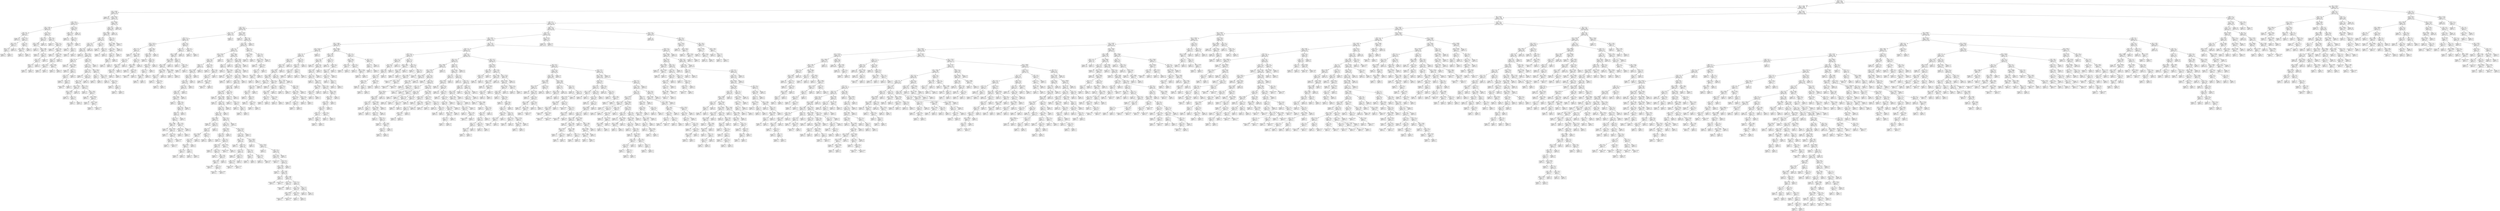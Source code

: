 digraph Tree {
node [shape=box] ;
0 [label="X[12] <= 0.5\nentropy = 0.4936\nsamples = 16928\nvalue = [15101, 1827]"] ;
1 [label="X[0] <= 1.1495\nentropy = 0.5388\nsamples = 13991\nvalue = [12266, 1725]"] ;
0 -> 1 [labeldistance=2.5, labelangle=45, headlabel="True"] ;
2 [label="X[0] <= 0.9595\nentropy = 0.1561\nsamples = 1545\nvalue = [1510, 35]"] ;
1 -> 2 ;
3 [label="entropy = 0.0\nsamples = 763\nvalue = [763, 0]"] ;
2 -> 3 ;
4 [label="X[2] <= 502.5\nentropy = 0.2637\nsamples = 782\nvalue = [747, 35]"] ;
2 -> 4 ;
5 [label="X[4] <= 18.5\nentropy = 0.5226\nsamples = 170\nvalue = [150, 20]"] ;
4 -> 5 ;
6 [label="X[0] <= 1.028\nentropy = 0.6573\nsamples = 106\nvalue = [88, 18]"] ;
5 -> 6 ;
7 [label="X[4] <= 9.5\nentropy = 0.3912\nsamples = 52\nvalue = [48, 4]"] ;
6 -> 7 ;
8 [label="entropy = 0.0\nsamples = 33\nvalue = [33, 0]"] ;
7 -> 8 ;
9 [label="X[13] <= 0.5\nentropy = 0.7425\nsamples = 19\nvalue = [15, 4]"] ;
7 -> 9 ;
10 [label="X[0] <= 0.977\nentropy = 0.3712\nsamples = 14\nvalue = [13, 1]"] ;
9 -> 10 ;
11 [label="X[4] <= 12.0\nentropy = 1.0\nsamples = 2\nvalue = [1, 1]"] ;
10 -> 11 ;
12 [label="entropy = 0.0\nsamples = 1\nvalue = [0, 1]"] ;
11 -> 12 ;
13 [label="entropy = 0.0\nsamples = 1\nvalue = [1, 0]"] ;
11 -> 13 ;
14 [label="entropy = 0.0\nsamples = 12\nvalue = [12, 0]"] ;
10 -> 14 ;
15 [label="X[5] <= 4.5\nentropy = 0.971\nsamples = 5\nvalue = [2, 3]"] ;
9 -> 15 ;
16 [label="X[2] <= 425.0\nentropy = 0.8113\nsamples = 4\nvalue = [1, 3]"] ;
15 -> 16 ;
17 [label="entropy = 0.0\nsamples = 3\nvalue = [0, 3]"] ;
16 -> 17 ;
18 [label="entropy = 0.0\nsamples = 1\nvalue = [1, 0]"] ;
16 -> 18 ;
19 [label="entropy = 0.0\nsamples = 1\nvalue = [1, 0]"] ;
15 -> 19 ;
20 [label="X[7] <= 0.5\nentropy = 0.8256\nsamples = 54\nvalue = [40, 14]"] ;
6 -> 20 ;
21 [label="X[4] <= 12.0\nentropy = 0.6136\nsamples = 33\nvalue = [28, 5]"] ;
20 -> 21 ;
22 [label="X[0] <= 1.041\nentropy = 0.9799\nsamples = 12\nvalue = [7, 5]"] ;
21 -> 22 ;
23 [label="entropy = 0.0\nsamples = 2\nvalue = [0, 2]"] ;
22 -> 23 ;
24 [label="X[0] <= 1.083\nentropy = 0.8813\nsamples = 10\nvalue = [7, 3]"] ;
22 -> 24 ;
25 [label="entropy = 0.0\nsamples = 5\nvalue = [5, 0]"] ;
24 -> 25 ;
26 [label="X[5] <= 4.5\nentropy = 0.971\nsamples = 5\nvalue = [2, 3]"] ;
24 -> 26 ;
27 [label="X[5] <= 2.5\nentropy = 0.8113\nsamples = 4\nvalue = [1, 3]"] ;
26 -> 27 ;
28 [label="X[61] <= 0.5\nentropy = 1.0\nsamples = 2\nvalue = [1, 1]"] ;
27 -> 28 ;
29 [label="entropy = 0.0\nsamples = 1\nvalue = [1, 0]"] ;
28 -> 29 ;
30 [label="entropy = 0.0\nsamples = 1\nvalue = [0, 1]"] ;
28 -> 30 ;
31 [label="entropy = 0.0\nsamples = 2\nvalue = [0, 2]"] ;
27 -> 31 ;
32 [label="entropy = 0.0\nsamples = 1\nvalue = [1, 0]"] ;
26 -> 32 ;
33 [label="entropy = 0.0\nsamples = 21\nvalue = [21, 0]"] ;
21 -> 33 ;
34 [label="X[4] <= 2.0\nentropy = 0.9852\nsamples = 21\nvalue = [12, 9]"] ;
20 -> 34 ;
35 [label="entropy = 0.0\nsamples = 7\nvalue = [7, 0]"] ;
34 -> 35 ;
36 [label="X[5] <= 3.5\nentropy = 0.9403\nsamples = 14\nvalue = [5, 9]"] ;
34 -> 36 ;
37 [label="entropy = 0.0\nsamples = 5\nvalue = [0, 5]"] ;
36 -> 37 ;
38 [label="X[4] <= 13.0\nentropy = 0.9911\nsamples = 9\nvalue = [5, 4]"] ;
36 -> 38 ;
39 [label="entropy = 0.0\nsamples = 2\nvalue = [2, 0]"] ;
38 -> 39 ;
40 [label="X[35] <= 0.5\nentropy = 0.9852\nsamples = 7\nvalue = [3, 4]"] ;
38 -> 40 ;
41 [label="X[5] <= 4.5\nentropy = 1.0\nsamples = 6\nvalue = [3, 3]"] ;
40 -> 41 ;
42 [label="X[4] <= 16.5\nentropy = 0.9183\nsamples = 3\nvalue = [2, 1]"] ;
41 -> 42 ;
43 [label="entropy = 0.0\nsamples = 1\nvalue = [1, 0]"] ;
42 -> 43 ;
44 [label="entropy = 1.0\nsamples = 2\nvalue = [1, 1]"] ;
42 -> 44 ;
45 [label="X[0] <= 1.056\nentropy = 0.9183\nsamples = 3\nvalue = [1, 2]"] ;
41 -> 45 ;
46 [label="entropy = 0.0\nsamples = 1\nvalue = [1, 0]"] ;
45 -> 46 ;
47 [label="entropy = 0.0\nsamples = 2\nvalue = [0, 2]"] ;
45 -> 47 ;
48 [label="entropy = 0.0\nsamples = 1\nvalue = [0, 1]"] ;
40 -> 48 ;
49 [label="X[25] <= 0.5\nentropy = 0.2006\nsamples = 64\nvalue = [62, 2]"] ;
5 -> 49 ;
50 [label="X[4] <= 22.5\nentropy = 0.4138\nsamples = 24\nvalue = [22, 2]"] ;
49 -> 50 ;
51 [label="entropy = 0.0\nsamples = 14\nvalue = [14, 0]"] ;
50 -> 51 ;
52 [label="X[4] <= 23.5\nentropy = 0.7219\nsamples = 10\nvalue = [8, 2]"] ;
50 -> 52 ;
53 [label="X[2] <= 320.0\nentropy = 0.9183\nsamples = 3\nvalue = [1, 2]"] ;
52 -> 53 ;
54 [label="entropy = 0.0\nsamples = 1\nvalue = [0, 1]"] ;
53 -> 54 ;
55 [label="X[5] <= 2.5\nentropy = 1.0\nsamples = 2\nvalue = [1, 1]"] ;
53 -> 55 ;
56 [label="entropy = 0.0\nsamples = 1\nvalue = [1, 0]"] ;
55 -> 56 ;
57 [label="entropy = 0.0\nsamples = 1\nvalue = [0, 1]"] ;
55 -> 57 ;
58 [label="entropy = 0.0\nsamples = 7\nvalue = [7, 0]"] ;
52 -> 58 ;
59 [label="entropy = 0.0\nsamples = 40\nvalue = [40, 0]"] ;
49 -> 59 ;
60 [label="X[2] <= 7899.5\nentropy = 0.1661\nsamples = 612\nvalue = [597, 15]"] ;
4 -> 60 ;
61 [label="X[24] <= 0.5\nentropy = 0.2063\nsamples = 463\nvalue = [448, 15]"] ;
60 -> 61 ;
62 [label="X[2] <= 7784.0\nentropy = 0.2668\nsamples = 330\nvalue = [315, 15]"] ;
61 -> 62 ;
63 [label="X[46] <= 0.5\nentropy = 0.2318\nsamples = 318\nvalue = [306, 12]"] ;
62 -> 63 ;
64 [label="X[21] <= 0.5\nentropy = 0.2051\nsamples = 311\nvalue = [301, 10]"] ;
63 -> 64 ;
65 [label="X[4] <= 14.5\nentropy = 0.246\nsamples = 245\nvalue = [235, 10]"] ;
64 -> 65 ;
66 [label="entropy = 0.0\nsamples = 50\nvalue = [50, 0]"] ;
65 -> 66 ;
67 [label="X[1] <= 4.875\nentropy = 0.2918\nsamples = 195\nvalue = [185, 10]"] ;
65 -> 67 ;
68 [label="X[5] <= 3.5\nentropy = 0.65\nsamples = 18\nvalue = [15, 3]"] ;
67 -> 68 ;
69 [label="entropy = 0.0\nsamples = 9\nvalue = [9, 0]"] ;
68 -> 69 ;
70 [label="X[1] <= 4.625\nentropy = 0.9183\nsamples = 9\nvalue = [6, 3]"] ;
68 -> 70 ;
71 [label="entropy = 0.0\nsamples = 3\nvalue = [3, 0]"] ;
70 -> 71 ;
72 [label="X[8] <= 0.5\nentropy = 1.0\nsamples = 6\nvalue = [3, 3]"] ;
70 -> 72 ;
73 [label="X[5] <= 4.5\nentropy = 0.971\nsamples = 5\nvalue = [2, 3]"] ;
72 -> 73 ;
74 [label="entropy = 0.0\nsamples = 1\nvalue = [0, 1]"] ;
73 -> 74 ;
75 [label="X[4] <= 19.0\nentropy = 1.0\nsamples = 4\nvalue = [2, 2]"] ;
73 -> 75 ;
76 [label="entropy = 0.9183\nsamples = 3\nvalue = [1, 2]"] ;
75 -> 76 ;
77 [label="entropy = 0.0\nsamples = 1\nvalue = [1, 0]"] ;
75 -> 77 ;
78 [label="entropy = 0.0\nsamples = 1\nvalue = [1, 0]"] ;
72 -> 78 ;
79 [label="X[58] <= 0.5\nentropy = 0.2402\nsamples = 177\nvalue = [170, 7]"] ;
67 -> 79 ;
80 [label="X[6] <= 0.5\nentropy = 0.2154\nsamples = 175\nvalue = [169, 6]"] ;
79 -> 80 ;
81 [label="X[13] <= 0.5\nentropy = 0.1678\nsamples = 161\nvalue = [157, 4]"] ;
80 -> 81 ;
82 [label="entropy = 0.0\nsamples = 77\nvalue = [77, 0]"] ;
81 -> 82 ;
83 [label="X[5] <= 3.5\nentropy = 0.2762\nsamples = 84\nvalue = [80, 4]"] ;
81 -> 83 ;
84 [label="X[5] <= 2.5\nentropy = 0.3666\nsamples = 57\nvalue = [53, 4]"] ;
83 -> 84 ;
85 [label="X[0] <= 1.0705\nentropy = 0.1565\nsamples = 44\nvalue = [43, 1]"] ;
84 -> 85 ;
86 [label="X[0] <= 1.0405\nentropy = 0.3228\nsamples = 17\nvalue = [16, 1]"] ;
85 -> 86 ;
87 [label="entropy = 0.0\nsamples = 11\nvalue = [11, 0]"] ;
86 -> 87 ;
88 [label="X[5] <= 1.5\nentropy = 0.65\nsamples = 6\nvalue = [5, 1]"] ;
86 -> 88 ;
89 [label="entropy = 1.0\nsamples = 2\nvalue = [1, 1]"] ;
88 -> 89 ;
90 [label="entropy = 0.0\nsamples = 4\nvalue = [4, 0]"] ;
88 -> 90 ;
91 [label="entropy = 0.0\nsamples = 27\nvalue = [27, 0]"] ;
85 -> 91 ;
92 [label="X[0] <= 1.015\nentropy = 0.7793\nsamples = 13\nvalue = [10, 3]"] ;
84 -> 92 ;
93 [label="entropy = 0.0\nsamples = 4\nvalue = [4, 0]"] ;
92 -> 93 ;
94 [label="X[0] <= 1.062\nentropy = 0.9183\nsamples = 9\nvalue = [6, 3]"] ;
92 -> 94 ;
95 [label="entropy = 0.0\nsamples = 1\nvalue = [0, 1]"] ;
94 -> 95 ;
96 [label="X[2] <= 3356.5\nentropy = 0.8113\nsamples = 8\nvalue = [6, 2]"] ;
94 -> 96 ;
97 [label="entropy = 0.0\nsamples = 1\nvalue = [1, 0]"] ;
96 -> 97 ;
98 [label="X[0] <= 1.115\nentropy = 0.8631\nsamples = 7\nvalue = [5, 2]"] ;
96 -> 98 ;
99 [label="entropy = 1.0\nsamples = 2\nvalue = [1, 1]"] ;
98 -> 99 ;
100 [label="entropy = 0.7219\nsamples = 5\nvalue = [4, 1]"] ;
98 -> 100 ;
101 [label="entropy = 0.0\nsamples = 27\nvalue = [27, 0]"] ;
83 -> 101 ;
102 [label="X[2] <= 3045.5\nentropy = 0.5917\nsamples = 14\nvalue = [12, 2]"] ;
80 -> 102 ;
103 [label="X[5] <= 1.5\nentropy = 1.0\nsamples = 2\nvalue = [1, 1]"] ;
102 -> 103 ;
104 [label="entropy = 0.0\nsamples = 1\nvalue = [0, 1]"] ;
103 -> 104 ;
105 [label="entropy = 0.0\nsamples = 1\nvalue = [1, 0]"] ;
103 -> 105 ;
106 [label="X[0] <= 1.105\nentropy = 0.4138\nsamples = 12\nvalue = [11, 1]"] ;
102 -> 106 ;
107 [label="entropy = 0.0\nsamples = 9\nvalue = [9, 0]"] ;
106 -> 107 ;
108 [label="X[5] <= 3.5\nentropy = 0.9183\nsamples = 3\nvalue = [2, 1]"] ;
106 -> 108 ;
109 [label="entropy = 0.0\nsamples = 1\nvalue = [1, 0]"] ;
108 -> 109 ;
110 [label="X[5] <= 4.5\nentropy = 1.0\nsamples = 2\nvalue = [1, 1]"] ;
108 -> 110 ;
111 [label="entropy = 0.0\nsamples = 1\nvalue = [0, 1]"] ;
110 -> 111 ;
112 [label="entropy = 0.0\nsamples = 1\nvalue = [1, 0]"] ;
110 -> 112 ;
113 [label="entropy = 1.0\nsamples = 2\nvalue = [1, 1]"] ;
79 -> 113 ;
114 [label="entropy = 0.0\nsamples = 66\nvalue = [66, 0]"] ;
64 -> 114 ;
115 [label="X[5] <= 1.5\nentropy = 0.8631\nsamples = 7\nvalue = [5, 2]"] ;
63 -> 115 ;
116 [label="entropy = 0.0\nsamples = 1\nvalue = [0, 1]"] ;
115 -> 116 ;
117 [label="X[4] <= 11.5\nentropy = 0.65\nsamples = 6\nvalue = [5, 1]"] ;
115 -> 117 ;
118 [label="entropy = 1.0\nsamples = 2\nvalue = [1, 1]"] ;
117 -> 118 ;
119 [label="entropy = 0.0\nsamples = 4\nvalue = [4, 0]"] ;
117 -> 119 ;
120 [label="X[5] <= 3.5\nentropy = 0.8113\nsamples = 12\nvalue = [9, 3]"] ;
62 -> 120 ;
121 [label="X[0] <= 1.0585\nentropy = 0.684\nsamples = 11\nvalue = [9, 2]"] ;
120 -> 121 ;
122 [label="X[5] <= 2.5\nentropy = 0.8631\nsamples = 7\nvalue = [5, 2]"] ;
121 -> 122 ;
123 [label="X[5] <= 1.5\nentropy = 0.65\nsamples = 6\nvalue = [5, 1]"] ;
122 -> 123 ;
124 [label="X[4] <= 10.5\nentropy = 1.0\nsamples = 2\nvalue = [1, 1]"] ;
123 -> 124 ;
125 [label="entropy = 0.0\nsamples = 1\nvalue = [1, 0]"] ;
124 -> 125 ;
126 [label="entropy = 0.0\nsamples = 1\nvalue = [0, 1]"] ;
124 -> 126 ;
127 [label="entropy = 0.0\nsamples = 4\nvalue = [4, 0]"] ;
123 -> 127 ;
128 [label="entropy = 0.0\nsamples = 1\nvalue = [0, 1]"] ;
122 -> 128 ;
129 [label="entropy = 0.0\nsamples = 4\nvalue = [4, 0]"] ;
121 -> 129 ;
130 [label="entropy = 0.0\nsamples = 1\nvalue = [0, 1]"] ;
120 -> 130 ;
131 [label="entropy = 0.0\nsamples = 133\nvalue = [133, 0]"] ;
61 -> 131 ;
132 [label="entropy = 0.0\nsamples = 149\nvalue = [149, 0]"] ;
60 -> 132 ;
133 [label="X[0] <= 9.188\nentropy = 0.5731\nsamples = 12446\nvalue = [10756, 1690]"] ;
1 -> 133 ;
134 [label="X[2] <= 3219.5\nentropy = 0.602\nsamples = 11389\nvalue = [9716, 1673]"] ;
133 -> 134 ;
135 [label="X[4] <= 6.5\nentropy = 0.7734\nsamples = 2419\nvalue = [1869, 550]"] ;
134 -> 135 ;
136 [label="X[25] <= 0.5\nentropy = 0.9644\nsamples = 434\nvalue = [265, 169]"] ;
135 -> 136 ;
137 [label="X[11] <= 0.5\nentropy = 0.7441\nsamples = 123\nvalue = [97, 26]"] ;
136 -> 137 ;
138 [label="X[4] <= 1.5\nentropy = 0.7049\nsamples = 120\nvalue = [97, 23]"] ;
137 -> 138 ;
139 [label="X[0] <= 2.142\nentropy = 0.9109\nsamples = 46\nvalue = [31, 15]"] ;
138 -> 139 ;
140 [label="X[0] <= 1.27\nentropy = 0.7219\nsamples = 30\nvalue = [24, 6]"] ;
139 -> 140 ;
141 [label="entropy = 0.0\nsamples = 7\nvalue = [7, 0]"] ;
140 -> 141 ;
142 [label="X[0] <= 1.7315\nentropy = 0.8281\nsamples = 23\nvalue = [17, 6]"] ;
140 -> 142 ;
143 [label="X[5] <= 2.5\nentropy = 0.9544\nsamples = 8\nvalue = [3, 5]"] ;
142 -> 143 ;
144 [label="X[2] <= 730.0\nentropy = 0.971\nsamples = 5\nvalue = [3, 2]"] ;
143 -> 144 ;
145 [label="X[24] <= 0.5\nentropy = 0.9183\nsamples = 3\nvalue = [1, 2]"] ;
144 -> 145 ;
146 [label="entropy = 0.0\nsamples = 1\nvalue = [0, 1]"] ;
145 -> 146 ;
147 [label="entropy = 1.0\nsamples = 2\nvalue = [1, 1]"] ;
145 -> 147 ;
148 [label="entropy = 0.0\nsamples = 2\nvalue = [2, 0]"] ;
144 -> 148 ;
149 [label="entropy = 0.0\nsamples = 3\nvalue = [0, 3]"] ;
143 -> 149 ;
150 [label="X[5] <= 1.5\nentropy = 0.3534\nsamples = 15\nvalue = [14, 1]"] ;
142 -> 150 ;
151 [label="X[0] <= 1.896\nentropy = 0.5917\nsamples = 7\nvalue = [6, 1]"] ;
150 -> 151 ;
152 [label="entropy = 0.0\nsamples = 3\nvalue = [3, 0]"] ;
151 -> 152 ;
153 [label="X[0] <= 2.06\nentropy = 0.8113\nsamples = 4\nvalue = [3, 1]"] ;
151 -> 153 ;
154 [label="entropy = 0.9183\nsamples = 3\nvalue = [2, 1]"] ;
153 -> 154 ;
155 [label="entropy = 0.0\nsamples = 1\nvalue = [1, 0]"] ;
153 -> 155 ;
156 [label="entropy = 0.0\nsamples = 8\nvalue = [8, 0]"] ;
150 -> 156 ;
157 [label="X[0] <= 2.84\nentropy = 0.9887\nsamples = 16\nvalue = [7, 9]"] ;
139 -> 157 ;
158 [label="X[29] <= 0.5\nentropy = 0.8905\nsamples = 13\nvalue = [4, 9]"] ;
157 -> 158 ;
159 [label="entropy = 0.0\nsamples = 2\nvalue = [2, 0]"] ;
158 -> 159 ;
160 [label="X[5] <= 1.5\nentropy = 0.684\nsamples = 11\nvalue = [2, 9]"] ;
158 -> 160 ;
161 [label="X[18] <= 0.5\nentropy = 0.9183\nsamples = 6\nvalue = [2, 4]"] ;
160 -> 161 ;
162 [label="X[3] <= 1.5\nentropy = 0.7219\nsamples = 5\nvalue = [1, 4]"] ;
161 -> 162 ;
163 [label="X[0] <= 2.1695\nentropy = 1.0\nsamples = 2\nvalue = [1, 1]"] ;
162 -> 163 ;
164 [label="entropy = 0.0\nsamples = 1\nvalue = [0, 1]"] ;
163 -> 164 ;
165 [label="entropy = 0.0\nsamples = 1\nvalue = [1, 0]"] ;
163 -> 165 ;
166 [label="entropy = 0.0\nsamples = 3\nvalue = [0, 3]"] ;
162 -> 166 ;
167 [label="entropy = 0.0\nsamples = 1\nvalue = [1, 0]"] ;
161 -> 167 ;
168 [label="entropy = 0.0\nsamples = 5\nvalue = [0, 5]"] ;
160 -> 168 ;
169 [label="entropy = 0.0\nsamples = 3\nvalue = [3, 0]"] ;
157 -> 169 ;
170 [label="X[60] <= 0.5\nentropy = 0.4942\nsamples = 74\nvalue = [66, 8]"] ;
138 -> 170 ;
171 [label="X[3] <= 2.5\nentropy = 0.3712\nsamples = 70\nvalue = [65, 5]"] ;
170 -> 171 ;
172 [label="X[0] <= 2.2485\nentropy = 0.5618\nsamples = 38\nvalue = [33, 5]"] ;
171 -> 172 ;
173 [label="X[2] <= 2298.0\nentropy = 0.4306\nsamples = 34\nvalue = [31, 3]"] ;
172 -> 173 ;
174 [label="X[0] <= 1.865\nentropy = 0.5917\nsamples = 21\nvalue = [18, 3]"] ;
173 -> 174 ;
175 [label="X[2] <= 426.0\nentropy = 0.3095\nsamples = 18\nvalue = [17, 1]"] ;
174 -> 175 ;
176 [label="X[0] <= 1.272\nentropy = 0.7219\nsamples = 5\nvalue = [4, 1]"] ;
175 -> 176 ;
177 [label="entropy = 0.0\nsamples = 2\nvalue = [2, 0]"] ;
176 -> 177 ;
178 [label="X[1] <= 4.0\nentropy = 0.9183\nsamples = 3\nvalue = [2, 1]"] ;
176 -> 178 ;
179 [label="entropy = 0.0\nsamples = 1\nvalue = [1, 0]"] ;
178 -> 179 ;
180 [label="entropy = 1.0\nsamples = 2\nvalue = [1, 1]"] ;
178 -> 180 ;
181 [label="entropy = 0.0\nsamples = 13\nvalue = [13, 0]"] ;
175 -> 181 ;
182 [label="X[2] <= 1468.0\nentropy = 0.9183\nsamples = 3\nvalue = [1, 2]"] ;
174 -> 182 ;
183 [label="entropy = 0.0\nsamples = 1\nvalue = [1, 0]"] ;
182 -> 183 ;
184 [label="entropy = 0.0\nsamples = 2\nvalue = [0, 2]"] ;
182 -> 184 ;
185 [label="entropy = 0.0\nsamples = 13\nvalue = [13, 0]"] ;
173 -> 185 ;
186 [label="X[52] <= 0.5\nentropy = 1.0\nsamples = 4\nvalue = [2, 2]"] ;
172 -> 186 ;
187 [label="entropy = 0.0\nsamples = 1\nvalue = [0, 1]"] ;
186 -> 187 ;
188 [label="X[4] <= 4.0\nentropy = 0.9183\nsamples = 3\nvalue = [2, 1]"] ;
186 -> 188 ;
189 [label="entropy = 1.0\nsamples = 2\nvalue = [1, 1]"] ;
188 -> 189 ;
190 [label="entropy = 0.0\nsamples = 1\nvalue = [1, 0]"] ;
188 -> 190 ;
191 [label="entropy = 0.0\nsamples = 32\nvalue = [32, 0]"] ;
171 -> 191 ;
192 [label="X[4] <= 4.5\nentropy = 0.8113\nsamples = 4\nvalue = [1, 3]"] ;
170 -> 192 ;
193 [label="entropy = 0.0\nsamples = 2\nvalue = [0, 2]"] ;
192 -> 193 ;
194 [label="entropy = 1.0\nsamples = 2\nvalue = [1, 1]"] ;
192 -> 194 ;
195 [label="entropy = 0.0\nsamples = 3\nvalue = [0, 3]"] ;
137 -> 195 ;
196 [label="X[0] <= 1.2105\nentropy = 0.9953\nsamples = 311\nvalue = [168, 143]"] ;
136 -> 196 ;
197 [label="entropy = 0.0\nsamples = 9\nvalue = [9, 0]"] ;
196 -> 197 ;
198 [label="X[53] <= 0.5\nentropy = 0.998\nsamples = 302\nvalue = [159, 143]"] ;
196 -> 198 ;
199 [label="X[70] <= 0.5\nentropy = 0.9964\nsamples = 297\nvalue = [159, 138]"] ;
198 -> 199 ;
200 [label="X[5] <= 1.5\nentropy = 0.9911\nsamples = 279\nvalue = [155, 124]"] ;
199 -> 200 ;
201 [label="X[2] <= 2573.0\nentropy = 0.8941\nsamples = 74\nvalue = [51, 23]"] ;
200 -> 201 ;
202 [label="X[35] <= 0.5\nentropy = 0.9468\nsamples = 63\nvalue = [40, 23]"] ;
201 -> 202 ;
203 [label="X[18] <= 0.5\nentropy = 1.0\nsamples = 38\nvalue = [19, 19]"] ;
202 -> 203 ;
204 [label="X[2] <= 2131.0\nentropy = 0.9947\nsamples = 35\nvalue = [19, 16]"] ;
203 -> 204 ;
205 [label="X[51] <= 0.5\nentropy = 0.9968\nsamples = 30\nvalue = [14, 16]"] ;
204 -> 205 ;
206 [label="X[7] <= 0.5\nentropy = 0.9852\nsamples = 28\nvalue = [12, 16]"] ;
205 -> 206 ;
207 [label="X[3] <= 3.5\nentropy = 0.9612\nsamples = 26\nvalue = [10, 16]"] ;
206 -> 207 ;
208 [label="X[60] <= 0.5\nentropy = 0.9877\nsamples = 23\nvalue = [10, 13]"] ;
207 -> 208 ;
209 [label="X[0] <= 1.235\nentropy = 0.9984\nsamples = 21\nvalue = [10, 11]"] ;
208 -> 209 ;
210 [label="entropy = 0.0\nsamples = 1\nvalue = [1, 0]"] ;
209 -> 210 ;
211 [label="X[58] <= 0.5\nentropy = 0.9928\nsamples = 20\nvalue = [9, 11]"] ;
209 -> 211 ;
212 [label="X[21] <= 0.5\nentropy = 0.998\nsamples = 19\nvalue = [9, 10]"] ;
211 -> 212 ;
213 [label="X[40] <= 0.5\nentropy = 1.0\nsamples = 18\nvalue = [9, 9]"] ;
212 -> 213 ;
214 [label="X[4] <= 1.5\nentropy = 0.9975\nsamples = 17\nvalue = [9, 8]"] ;
213 -> 214 ;
215 [label="X[0] <= 1.4805\nentropy = 0.994\nsamples = 11\nvalue = [5, 6]"] ;
214 -> 215 ;
216 [label="entropy = 0.0\nsamples = 1\nvalue = [1, 0]"] ;
215 -> 216 ;
217 [label="X[2] <= 1164.0\nentropy = 0.971\nsamples = 10\nvalue = [4, 6]"] ;
215 -> 217 ;
218 [label="entropy = 1.0\nsamples = 2\nvalue = [1, 1]"] ;
217 -> 218 ;
219 [label="X[13] <= 0.5\nentropy = 0.9544\nsamples = 8\nvalue = [3, 5]"] ;
217 -> 219 ;
220 [label="X[0] <= 2.37\nentropy = 0.971\nsamples = 5\nvalue = [2, 3]"] ;
219 -> 220 ;
221 [label="entropy = 1.0\nsamples = 2\nvalue = [1, 1]"] ;
220 -> 221 ;
222 [label="entropy = 0.9183\nsamples = 3\nvalue = [1, 2]"] ;
220 -> 222 ;
223 [label="entropy = 0.9183\nsamples = 3\nvalue = [1, 2]"] ;
219 -> 223 ;
224 [label="X[0] <= 1.873\nentropy = 0.9183\nsamples = 6\nvalue = [4, 2]"] ;
214 -> 224 ;
225 [label="X[52] <= 0.5\nentropy = 0.9183\nsamples = 3\nvalue = [1, 2]"] ;
224 -> 225 ;
226 [label="entropy = 1.0\nsamples = 2\nvalue = [1, 1]"] ;
225 -> 226 ;
227 [label="entropy = 0.0\nsamples = 1\nvalue = [0, 1]"] ;
225 -> 227 ;
228 [label="entropy = 0.0\nsamples = 3\nvalue = [3, 0]"] ;
224 -> 228 ;
229 [label="entropy = 0.0\nsamples = 1\nvalue = [0, 1]"] ;
213 -> 229 ;
230 [label="entropy = 0.0\nsamples = 1\nvalue = [0, 1]"] ;
212 -> 230 ;
231 [label="entropy = 0.0\nsamples = 1\nvalue = [0, 1]"] ;
211 -> 231 ;
232 [label="entropy = 0.0\nsamples = 2\nvalue = [0, 2]"] ;
208 -> 232 ;
233 [label="entropy = 0.0\nsamples = 3\nvalue = [0, 3]"] ;
207 -> 233 ;
234 [label="entropy = 0.0\nsamples = 2\nvalue = [2, 0]"] ;
206 -> 234 ;
235 [label="entropy = 0.0\nsamples = 2\nvalue = [2, 0]"] ;
205 -> 235 ;
236 [label="entropy = 0.0\nsamples = 5\nvalue = [5, 0]"] ;
204 -> 236 ;
237 [label="entropy = 0.0\nsamples = 3\nvalue = [0, 3]"] ;
203 -> 237 ;
238 [label="X[0] <= 1.47\nentropy = 0.6343\nsamples = 25\nvalue = [21, 4]"] ;
202 -> 238 ;
239 [label="entropy = 0.0\nsamples = 2\nvalue = [0, 2]"] ;
238 -> 239 ;
240 [label="X[0] <= 2.162\nentropy = 0.4262\nsamples = 23\nvalue = [21, 2]"] ;
238 -> 240 ;
241 [label="X[4] <= 4.0\nentropy = 0.2762\nsamples = 21\nvalue = [20, 1]"] ;
240 -> 241 ;
242 [label="entropy = 0.0\nsamples = 14\nvalue = [14, 0]"] ;
241 -> 242 ;
243 [label="X[0] <= 1.785\nentropy = 0.5917\nsamples = 7\nvalue = [6, 1]"] ;
241 -> 243 ;
244 [label="entropy = 0.8113\nsamples = 4\nvalue = [3, 1]"] ;
243 -> 244 ;
245 [label="entropy = 0.0\nsamples = 3\nvalue = [3, 0]"] ;
243 -> 245 ;
246 [label="entropy = 1.0\nsamples = 2\nvalue = [1, 1]"] ;
240 -> 246 ;
247 [label="entropy = 0.0\nsamples = 11\nvalue = [11, 0]"] ;
201 -> 247 ;
248 [label="X[0] <= 1.442\nentropy = 0.9998\nsamples = 205\nvalue = [104, 101]"] ;
200 -> 248 ;
249 [label="X[2] <= 479.0\nentropy = 0.7732\nsamples = 22\nvalue = [17, 5]"] ;
248 -> 249 ;
250 [label="X[5] <= 3.5\nentropy = 1.0\nsamples = 10\nvalue = [5, 5]"] ;
249 -> 250 ;
251 [label="entropy = 0.0\nsamples = 3\nvalue = [0, 3]"] ;
250 -> 251 ;
252 [label="X[2] <= 397.0\nentropy = 0.8631\nsamples = 7\nvalue = [5, 2]"] ;
250 -> 252 ;
253 [label="entropy = 0.0\nsamples = 4\nvalue = [4, 0]"] ;
252 -> 253 ;
254 [label="X[0] <= 1.276\nentropy = 0.9183\nsamples = 3\nvalue = [1, 2]"] ;
252 -> 254 ;
255 [label="entropy = 0.0\nsamples = 2\nvalue = [0, 2]"] ;
254 -> 255 ;
256 [label="entropy = 0.0\nsamples = 1\nvalue = [1, 0]"] ;
254 -> 256 ;
257 [label="entropy = 0.0\nsamples = 12\nvalue = [12, 0]"] ;
249 -> 257 ;
258 [label="X[1] <= 5.1875\nentropy = 0.9983\nsamples = 183\nvalue = [87, 96]"] ;
248 -> 258 ;
259 [label="X[30] <= 0.5\nentropy = 0.9955\nsamples = 178\nvalue = [82, 96]"] ;
258 -> 259 ;
260 [label="X[39] <= 0.5\nentropy = 0.9932\nsamples = 175\nvalue = [79, 96]"] ;
259 -> 260 ;
261 [label="X[15] <= 0.5\nentropy = 0.9902\nsamples = 172\nvalue = [76, 96]"] ;
260 -> 261 ;
262 [label="X[49] <= 0.5\nentropy = 0.9879\nsamples = 170\nvalue = [74, 96]"] ;
261 -> 262 ;
263 [label="X[18] <= 0.5\nentropy = 0.9852\nsamples = 168\nvalue = [72, 96]"] ;
262 -> 263 ;
264 [label="X[2] <= 828.5\nentropy = 0.9772\nsamples = 158\nvalue = [65, 93]"] ;
263 -> 264 ;
265 [label="entropy = 0.0\nsamples = 4\nvalue = [0, 4]"] ;
264 -> 265 ;
266 [label="X[0] <= 1.6435\nentropy = 0.9824\nsamples = 154\nvalue = [65, 89]"] ;
264 -> 266 ;
267 [label="entropy = 0.0\nsamples = 4\nvalue = [4, 0]"] ;
266 -> 267 ;
268 [label="X[33] <= 0.5\nentropy = 0.9747\nsamples = 150\nvalue = [61, 89]"] ;
266 -> 268 ;
269 [label="X[11] <= 0.5\nentropy = 0.979\nsamples = 147\nvalue = [61, 86]"] ;
268 -> 269 ;
270 [label="X[4] <= 1.5\nentropy = 0.9818\nsamples = 145\nvalue = [61, 84]"] ;
269 -> 270 ;
271 [label="X[0] <= 2.025\nentropy = 0.9957\nsamples = 26\nvalue = [14, 12]"] ;
270 -> 271 ;
272 [label="entropy = 0.0\nsamples = 6\nvalue = [6, 0]"] ;
271 -> 272 ;
273 [label="X[13] <= 0.5\nentropy = 0.971\nsamples = 20\nvalue = [8, 12]"] ;
271 -> 273 ;
274 [label="X[5] <= 4.0\nentropy = 1.0\nsamples = 16\nvalue = [8, 8]"] ;
273 -> 274 ;
275 [label="X[2] <= 2656.0\nentropy = 0.9457\nsamples = 11\nvalue = [4, 7]"] ;
274 -> 275 ;
276 [label="X[4] <= 0.5\nentropy = 0.9852\nsamples = 7\nvalue = [4, 3]"] ;
275 -> 276 ;
277 [label="X[2] <= 1552.5\nentropy = 0.971\nsamples = 5\nvalue = [2, 3]"] ;
276 -> 277 ;
278 [label="X[5] <= 2.5\nentropy = 0.9183\nsamples = 3\nvalue = [1, 2]"] ;
277 -> 278 ;
279 [label="entropy = 1.0\nsamples = 2\nvalue = [1, 1]"] ;
278 -> 279 ;
280 [label="entropy = 0.0\nsamples = 1\nvalue = [0, 1]"] ;
278 -> 280 ;
281 [label="X[5] <= 2.5\nentropy = 1.0\nsamples = 2\nvalue = [1, 1]"] ;
277 -> 281 ;
282 [label="entropy = 0.0\nsamples = 1\nvalue = [0, 1]"] ;
281 -> 282 ;
283 [label="entropy = 0.0\nsamples = 1\nvalue = [1, 0]"] ;
281 -> 283 ;
284 [label="entropy = 0.0\nsamples = 2\nvalue = [2, 0]"] ;
276 -> 284 ;
285 [label="entropy = 0.0\nsamples = 4\nvalue = [0, 4]"] ;
275 -> 285 ;
286 [label="X[68] <= 0.5\nentropy = 0.7219\nsamples = 5\nvalue = [4, 1]"] ;
274 -> 286 ;
287 [label="entropy = 0.0\nsamples = 3\nvalue = [3, 0]"] ;
286 -> 287 ;
288 [label="entropy = 1.0\nsamples = 2\nvalue = [1, 1]"] ;
286 -> 288 ;
289 [label="entropy = 0.0\nsamples = 4\nvalue = [0, 4]"] ;
273 -> 289 ;
290 [label="X[41] <= 0.5\nentropy = 0.9679\nsamples = 119\nvalue = [47, 72]"] ;
270 -> 290 ;
291 [label="X[3] <= 1.5\nentropy = 0.9612\nsamples = 117\nvalue = [45, 72]"] ;
290 -> 291 ;
292 [label="X[0] <= 2.225\nentropy = 0.9957\nsamples = 26\nvalue = [14, 12]"] ;
291 -> 292 ;
293 [label="X[5] <= 2.5\nentropy = 0.9656\nsamples = 23\nvalue = [14, 9]"] ;
292 -> 293 ;
294 [label="entropy = 0.0\nsamples = 2\nvalue = [2, 0]"] ;
293 -> 294 ;
295 [label="X[4] <= 4.5\nentropy = 0.9852\nsamples = 21\nvalue = [12, 9]"] ;
293 -> 295 ;
296 [label="X[43] <= 0.5\nentropy = 0.896\nsamples = 16\nvalue = [11, 5]"] ;
295 -> 296 ;
297 [label="entropy = 0.0\nsamples = 2\nvalue = [2, 0]"] ;
296 -> 297 ;
298 [label="X[5] <= 3.5\nentropy = 0.9403\nsamples = 14\nvalue = [9, 5]"] ;
296 -> 298 ;
299 [label="entropy = 0.0\nsamples = 1\nvalue = [0, 1]"] ;
298 -> 299 ;
300 [label="X[0] <= 1.99\nentropy = 0.8905\nsamples = 13\nvalue = [9, 4]"] ;
298 -> 300 ;
301 [label="X[0] <= 1.875\nentropy = 0.9457\nsamples = 11\nvalue = [7, 4]"] ;
300 -> 301 ;
302 [label="entropy = 0.9183\nsamples = 3\nvalue = [2, 1]"] ;
301 -> 302 ;
303 [label="X[4] <= 2.5\nentropy = 0.9544\nsamples = 8\nvalue = [5, 3]"] ;
301 -> 303 ;
304 [label="entropy = 0.971\nsamples = 5\nvalue = [3, 2]"] ;
303 -> 304 ;
305 [label="entropy = 0.9183\nsamples = 3\nvalue = [2, 1]"] ;
303 -> 305 ;
306 [label="entropy = 0.0\nsamples = 2\nvalue = [2, 0]"] ;
300 -> 306 ;
307 [label="X[0] <= 1.887\nentropy = 0.7219\nsamples = 5\nvalue = [1, 4]"] ;
295 -> 307 ;
308 [label="entropy = 0.9183\nsamples = 3\nvalue = [1, 2]"] ;
307 -> 308 ;
309 [label="entropy = 0.0\nsamples = 2\nvalue = [0, 2]"] ;
307 -> 309 ;
310 [label="entropy = 0.0\nsamples = 3\nvalue = [0, 3]"] ;
292 -> 310 ;
311 [label="X[2] <= 2717.0\nentropy = 0.9254\nsamples = 91\nvalue = [31, 60]"] ;
291 -> 311 ;
312 [label="X[5] <= 3.5\nentropy = 0.9183\nsamples = 90\nvalue = [30, 60]"] ;
311 -> 312 ;
313 [label="X[0] <= 1.7245\nentropy = 0.7871\nsamples = 34\nvalue = [8, 26]"] ;
312 -> 313 ;
314 [label="entropy = 0.0\nsamples = 1\nvalue = [1, 0]"] ;
313 -> 314 ;
315 [label="X[35] <= 0.5\nentropy = 0.7455\nsamples = 33\nvalue = [7, 26]"] ;
313 -> 315 ;
316 [label="X[5] <= 2.5\nentropy = 0.6292\nsamples = 19\nvalue = [3, 16]"] ;
315 -> 316 ;
317 [label="entropy = 0.0\nsamples = 4\nvalue = [0, 4]"] ;
316 -> 317 ;
318 [label="X[20] <= 0.5\nentropy = 0.7219\nsamples = 15\nvalue = [3, 12]"] ;
316 -> 318 ;
319 [label="X[8] <= 0.5\nentropy = 0.7496\nsamples = 14\nvalue = [3, 11]"] ;
318 -> 319 ;
320 [label="entropy = 0.7642\nsamples = 9\nvalue = [2, 7]"] ;
319 -> 320 ;
321 [label="entropy = 0.7219\nsamples = 5\nvalue = [1, 4]"] ;
319 -> 321 ;
322 [label="entropy = 0.0\nsamples = 1\nvalue = [0, 1]"] ;
318 -> 322 ;
323 [label="X[5] <= 2.5\nentropy = 0.8631\nsamples = 14\nvalue = [4, 10]"] ;
315 -> 323 ;
324 [label="X[0] <= 1.785\nentropy = 1.0\nsamples = 4\nvalue = [2, 2]"] ;
323 -> 324 ;
325 [label="entropy = 1.0\nsamples = 2\nvalue = [1, 1]"] ;
324 -> 325 ;
326 [label="entropy = 1.0\nsamples = 2\nvalue = [1, 1]"] ;
324 -> 326 ;
327 [label="X[0] <= 1.851\nentropy = 0.7219\nsamples = 10\nvalue = [2, 8]"] ;
323 -> 327 ;
328 [label="entropy = 0.0\nsamples = 4\nvalue = [0, 4]"] ;
327 -> 328 ;
329 [label="entropy = 0.9183\nsamples = 6\nvalue = [2, 4]"] ;
327 -> 329 ;
330 [label="X[1] <= 3.9975\nentropy = 0.9666\nsamples = 56\nvalue = [22, 34]"] ;
312 -> 330 ;
331 [label="entropy = 0.0\nsamples = 5\nvalue = [5, 0]"] ;
330 -> 331 ;
332 [label="X[2] <= 1735.0\nentropy = 0.9183\nsamples = 51\nvalue = [17, 34]"] ;
330 -> 332 ;
333 [label="entropy = 0.0\nsamples = 5\nvalue = [0, 5]"] ;
332 -> 333 ;
334 [label="X[52] <= 0.5\nentropy = 0.9503\nsamples = 46\nvalue = [17, 29]"] ;
332 -> 334 ;
335 [label="X[0] <= 1.785\nentropy = 0.9624\nsamples = 44\nvalue = [17, 27]"] ;
334 -> 335 ;
336 [label="entropy = 0.9183\nsamples = 3\nvalue = [2, 1]"] ;
335 -> 336 ;
337 [label="X[13] <= 0.5\nentropy = 0.9474\nsamples = 41\nvalue = [15, 26]"] ;
335 -> 337 ;
338 [label="X[0] <= 1.839\nentropy = 0.9544\nsamples = 40\nvalue = [15, 25]"] ;
337 -> 338 ;
339 [label="entropy = 0.0\nsamples = 1\nvalue = [0, 1]"] ;
338 -> 339 ;
340 [label="X[0] <= 1.888\nentropy = 0.9612\nsamples = 39\nvalue = [15, 24]"] ;
338 -> 340 ;
341 [label="X[5] <= 4.5\nentropy = 1.0\nsamples = 6\nvalue = [3, 3]"] ;
340 -> 341 ;
342 [label="entropy = 0.9183\nsamples = 3\nvalue = [2, 1]"] ;
341 -> 342 ;
343 [label="entropy = 0.9183\nsamples = 3\nvalue = [1, 2]"] ;
341 -> 343 ;
344 [label="X[0] <= 1.988\nentropy = 0.9457\nsamples = 33\nvalue = [12, 21]"] ;
340 -> 344 ;
345 [label="X[5] <= 4.5\nentropy = 0.8454\nsamples = 11\nvalue = [3, 8]"] ;
344 -> 345 ;
346 [label="entropy = 0.5917\nsamples = 7\nvalue = [1, 6]"] ;
345 -> 346 ;
347 [label="entropy = 1.0\nsamples = 4\nvalue = [2, 2]"] ;
345 -> 347 ;
348 [label="X[4] <= 2.5\nentropy = 0.976\nsamples = 22\nvalue = [9, 13]"] ;
344 -> 348 ;
349 [label="X[5] <= 4.5\nentropy = 0.9403\nsamples = 14\nvalue = [5, 9]"] ;
348 -> 349 ;
350 [label="X[0] <= 6.663\nentropy = 0.7219\nsamples = 10\nvalue = [2, 8]"] ;
349 -> 350 ;
351 [label="entropy = 0.5917\nsamples = 7\nvalue = [1, 6]"] ;
350 -> 351 ;
352 [label="entropy = 0.9183\nsamples = 3\nvalue = [1, 2]"] ;
350 -> 352 ;
353 [label="X[14] <= 0.5\nentropy = 0.8113\nsamples = 4\nvalue = [3, 1]"] ;
349 -> 353 ;
354 [label="entropy = 1.0\nsamples = 2\nvalue = [1, 1]"] ;
353 -> 354 ;
355 [label="entropy = 0.0\nsamples = 2\nvalue = [2, 0]"] ;
353 -> 355 ;
356 [label="X[5] <= 4.5\nentropy = 1.0\nsamples = 8\nvalue = [4, 4]"] ;
348 -> 356 ;
357 [label="entropy = 0.0\nsamples = 4\nvalue = [4, 0]"] ;
356 -> 357 ;
358 [label="entropy = 0.0\nsamples = 4\nvalue = [0, 4]"] ;
356 -> 358 ;
359 [label="entropy = 0.0\nsamples = 1\nvalue = [0, 1]"] ;
337 -> 359 ;
360 [label="entropy = 0.0\nsamples = 2\nvalue = [0, 2]"] ;
334 -> 360 ;
361 [label="entropy = 0.0\nsamples = 1\nvalue = [1, 0]"] ;
311 -> 361 ;
362 [label="entropy = 0.0\nsamples = 2\nvalue = [2, 0]"] ;
290 -> 362 ;
363 [label="entropy = 0.0\nsamples = 2\nvalue = [0, 2]"] ;
269 -> 363 ;
364 [label="entropy = 0.0\nsamples = 3\nvalue = [0, 3]"] ;
268 -> 364 ;
365 [label="X[4] <= 2.5\nentropy = 0.8813\nsamples = 10\nvalue = [7, 3]"] ;
263 -> 365 ;
366 [label="X[35] <= 0.5\nentropy = 1.0\nsamples = 6\nvalue = [3, 3]"] ;
365 -> 366 ;
367 [label="entropy = 0.0\nsamples = 2\nvalue = [0, 2]"] ;
366 -> 367 ;
368 [label="X[5] <= 2.5\nentropy = 0.8113\nsamples = 4\nvalue = [3, 1]"] ;
366 -> 368 ;
369 [label="entropy = 0.0\nsamples = 2\nvalue = [2, 0]"] ;
368 -> 369 ;
370 [label="X[4] <= 0.5\nentropy = 1.0\nsamples = 2\nvalue = [1, 1]"] ;
368 -> 370 ;
371 [label="entropy = 0.0\nsamples = 1\nvalue = [0, 1]"] ;
370 -> 371 ;
372 [label="entropy = 0.0\nsamples = 1\nvalue = [1, 0]"] ;
370 -> 372 ;
373 [label="entropy = 0.0\nsamples = 4\nvalue = [4, 0]"] ;
365 -> 373 ;
374 [label="entropy = 0.0\nsamples = 2\nvalue = [2, 0]"] ;
262 -> 374 ;
375 [label="entropy = 0.0\nsamples = 2\nvalue = [2, 0]"] ;
261 -> 375 ;
376 [label="entropy = 0.0\nsamples = 3\nvalue = [3, 0]"] ;
260 -> 376 ;
377 [label="entropy = 0.0\nsamples = 3\nvalue = [3, 0]"] ;
259 -> 377 ;
378 [label="entropy = 0.0\nsamples = 5\nvalue = [5, 0]"] ;
258 -> 378 ;
379 [label="X[4] <= 1.5\nentropy = 0.7642\nsamples = 18\nvalue = [4, 14]"] ;
199 -> 379 ;
380 [label="X[0] <= 2.086\nentropy = 0.9183\nsamples = 3\nvalue = [2, 1]"] ;
379 -> 380 ;
381 [label="entropy = 0.0\nsamples = 2\nvalue = [2, 0]"] ;
380 -> 381 ;
382 [label="entropy = 0.0\nsamples = 1\nvalue = [0, 1]"] ;
380 -> 382 ;
383 [label="X[5] <= 3.5\nentropy = 0.5665\nsamples = 15\nvalue = [2, 13]"] ;
379 -> 383 ;
384 [label="X[0] <= 1.5215\nentropy = 0.7219\nsamples = 10\nvalue = [2, 8]"] ;
383 -> 384 ;
385 [label="entropy = 0.0\nsamples = 4\nvalue = [0, 4]"] ;
384 -> 385 ;
386 [label="X[14] <= 0.5\nentropy = 0.9183\nsamples = 6\nvalue = [2, 4]"] ;
384 -> 386 ;
387 [label="X[4] <= 4.0\nentropy = 0.7219\nsamples = 5\nvalue = [1, 4]"] ;
386 -> 387 ;
388 [label="X[0] <= 2.6145\nentropy = 1.0\nsamples = 2\nvalue = [1, 1]"] ;
387 -> 388 ;
389 [label="entropy = 0.0\nsamples = 1\nvalue = [1, 0]"] ;
388 -> 389 ;
390 [label="entropy = 0.0\nsamples = 1\nvalue = [0, 1]"] ;
388 -> 390 ;
391 [label="entropy = 0.0\nsamples = 3\nvalue = [0, 3]"] ;
387 -> 391 ;
392 [label="entropy = 0.0\nsamples = 1\nvalue = [1, 0]"] ;
386 -> 392 ;
393 [label="entropy = 0.0\nsamples = 5\nvalue = [0, 5]"] ;
383 -> 393 ;
394 [label="entropy = 0.0\nsamples = 5\nvalue = [0, 5]"] ;
198 -> 394 ;
395 [label="X[43] <= 0.5\nentropy = 0.7055\nsamples = 1985\nvalue = [1604, 381]"] ;
135 -> 395 ;
396 [label="X[3] <= 7.5\nentropy = 0.7443\nsamples = 1745\nvalue = [1376, 369]"] ;
395 -> 396 ;
397 [label="X[2] <= 564.0\nentropy = 0.7734\nsamples = 1614\nvalue = [1247, 367]"] ;
396 -> 397 ;
398 [label="X[0] <= 1.2935\nentropy = 0.9696\nsamples = 181\nvalue = [109, 72]"] ;
397 -> 398 ;
399 [label="X[1] <= 5.125\nentropy = 0.8838\nsamples = 96\nvalue = [67, 29]"] ;
398 -> 399 ;
400 [label="X[3] <= 3.5\nentropy = 0.82\nsamples = 90\nvalue = [67, 23]"] ;
399 -> 400 ;
401 [label="X[56] <= 0.5\nentropy = 0.7363\nsamples = 82\nvalue = [65, 17]"] ;
400 -> 401 ;
402 [label="X[18] <= 0.5\nentropy = 0.7885\nsamples = 72\nvalue = [55, 17]"] ;
401 -> 402 ;
403 [label="X[2] <= 380.5\nentropy = 0.8412\nsamples = 63\nvalue = [46, 17]"] ;
402 -> 403 ;
404 [label="X[2] <= 199.0\nentropy = 0.9666\nsamples = 28\nvalue = [17, 11]"] ;
403 -> 404 ;
405 [label="X[0] <= 1.165\nentropy = 0.7793\nsamples = 13\nvalue = [10, 3]"] ;
404 -> 405 ;
406 [label="X[5] <= 4.5\nentropy = 0.9544\nsamples = 8\nvalue = [5, 3]"] ;
405 -> 406 ;
407 [label="X[4] <= 11.0\nentropy = 0.8631\nsamples = 7\nvalue = [5, 2]"] ;
406 -> 407 ;
408 [label="entropy = 0.0\nsamples = 1\nvalue = [0, 1]"] ;
407 -> 408 ;
409 [label="X[52] <= 0.5\nentropy = 0.65\nsamples = 6\nvalue = [5, 1]"] ;
407 -> 409 ;
410 [label="entropy = 0.0\nsamples = 3\nvalue = [3, 0]"] ;
409 -> 410 ;
411 [label="X[5] <= 2.5\nentropy = 0.9183\nsamples = 3\nvalue = [2, 1]"] ;
409 -> 411 ;
412 [label="entropy = 1.0\nsamples = 2\nvalue = [1, 1]"] ;
411 -> 412 ;
413 [label="entropy = 0.0\nsamples = 1\nvalue = [1, 0]"] ;
411 -> 413 ;
414 [label="entropy = 0.0\nsamples = 1\nvalue = [0, 1]"] ;
406 -> 414 ;
415 [label="entropy = 0.0\nsamples = 5\nvalue = [5, 0]"] ;
405 -> 415 ;
416 [label="X[3] <= 1.5\nentropy = 0.9968\nsamples = 15\nvalue = [7, 8]"] ;
404 -> 416 ;
417 [label="entropy = 0.0\nsamples = 2\nvalue = [0, 2]"] ;
416 -> 417 ;
418 [label="X[5] <= 3.5\nentropy = 0.9957\nsamples = 13\nvalue = [7, 6]"] ;
416 -> 418 ;
419 [label="X[2] <= 244.5\nentropy = 0.9457\nsamples = 11\nvalue = [7, 4]"] ;
418 -> 419 ;
420 [label="X[4] <= 11.0\nentropy = 0.8113\nsamples = 4\nvalue = [1, 3]"] ;
419 -> 420 ;
421 [label="entropy = 0.0\nsamples = 1\nvalue = [1, 0]"] ;
420 -> 421 ;
422 [label="entropy = 0.0\nsamples = 3\nvalue = [0, 3]"] ;
420 -> 422 ;
423 [label="X[11] <= 0.5\nentropy = 0.5917\nsamples = 7\nvalue = [6, 1]"] ;
419 -> 423 ;
424 [label="entropy = 0.0\nsamples = 6\nvalue = [6, 0]"] ;
423 -> 424 ;
425 [label="entropy = 0.0\nsamples = 1\nvalue = [0, 1]"] ;
423 -> 425 ;
426 [label="entropy = 0.0\nsamples = 2\nvalue = [0, 2]"] ;
418 -> 426 ;
427 [label="X[5] <= 4.5\nentropy = 0.661\nsamples = 35\nvalue = [29, 6]"] ;
403 -> 427 ;
428 [label="X[0] <= 1.1965\nentropy = 0.795\nsamples = 25\nvalue = [19, 6]"] ;
427 -> 428 ;
429 [label="X[52] <= 0.5\nentropy = 0.4138\nsamples = 12\nvalue = [11, 1]"] ;
428 -> 429 ;
430 [label="entropy = 0.0\nsamples = 11\nvalue = [11, 0]"] ;
429 -> 430 ;
431 [label="entropy = 0.0\nsamples = 1\nvalue = [0, 1]"] ;
429 -> 431 ;
432 [label="X[35] <= 0.5\nentropy = 0.9612\nsamples = 13\nvalue = [8, 5]"] ;
428 -> 432 ;
433 [label="X[4] <= 19.0\nentropy = 0.8454\nsamples = 11\nvalue = [8, 3]"] ;
432 -> 433 ;
434 [label="X[11] <= 0.5\nentropy = 0.5436\nsamples = 8\nvalue = [7, 1]"] ;
433 -> 434 ;
435 [label="entropy = 0.0\nsamples = 4\nvalue = [4, 0]"] ;
434 -> 435 ;
436 [label="X[5] <= 2.5\nentropy = 0.8113\nsamples = 4\nvalue = [3, 1]"] ;
434 -> 436 ;
437 [label="entropy = 1.0\nsamples = 2\nvalue = [1, 1]"] ;
436 -> 437 ;
438 [label="entropy = 0.0\nsamples = 2\nvalue = [2, 0]"] ;
436 -> 438 ;
439 [label="X[13] <= 0.5\nentropy = 0.9183\nsamples = 3\nvalue = [1, 2]"] ;
433 -> 439 ;
440 [label="entropy = 0.0\nsamples = 2\nvalue = [0, 2]"] ;
439 -> 440 ;
441 [label="entropy = 0.0\nsamples = 1\nvalue = [1, 0]"] ;
439 -> 441 ;
442 [label="entropy = 0.0\nsamples = 2\nvalue = [0, 2]"] ;
432 -> 442 ;
443 [label="entropy = 0.0\nsamples = 10\nvalue = [10, 0]"] ;
427 -> 443 ;
444 [label="entropy = 0.0\nsamples = 9\nvalue = [9, 0]"] ;
402 -> 444 ;
445 [label="entropy = 0.0\nsamples = 10\nvalue = [10, 0]"] ;
401 -> 445 ;
446 [label="X[4] <= 15.5\nentropy = 0.8113\nsamples = 8\nvalue = [2, 6]"] ;
400 -> 446 ;
447 [label="X[15] <= 0.5\nentropy = 0.971\nsamples = 5\nvalue = [2, 3]"] ;
446 -> 447 ;
448 [label="X[5] <= 3.0\nentropy = 0.9183\nsamples = 3\nvalue = [1, 2]"] ;
447 -> 448 ;
449 [label="entropy = 0.0\nsamples = 1\nvalue = [1, 0]"] ;
448 -> 449 ;
450 [label="entropy = 0.0\nsamples = 2\nvalue = [0, 2]"] ;
448 -> 450 ;
451 [label="X[5] <= 3.0\nentropy = 1.0\nsamples = 2\nvalue = [1, 1]"] ;
447 -> 451 ;
452 [label="entropy = 0.0\nsamples = 1\nvalue = [0, 1]"] ;
451 -> 452 ;
453 [label="entropy = 0.0\nsamples = 1\nvalue = [1, 0]"] ;
451 -> 453 ;
454 [label="entropy = 0.0\nsamples = 3\nvalue = [0, 3]"] ;
446 -> 454 ;
455 [label="entropy = 0.0\nsamples = 6\nvalue = [0, 6]"] ;
399 -> 455 ;
456 [label="X[0] <= 1.8615\nentropy = 0.9999\nsamples = 85\nvalue = [42, 43]"] ;
398 -> 456 ;
457 [label="X[0] <= 1.502\nentropy = 0.9241\nsamples = 56\nvalue = [19, 37]"] ;
456 -> 457 ;
458 [label="X[1] <= 3.75\nentropy = 0.9881\nsamples = 39\nvalue = [17, 22]"] ;
457 -> 458 ;
459 [label="entropy = 0.0\nsamples = 3\nvalue = [3, 0]"] ;
458 -> 459 ;
460 [label="X[35] <= 0.5\nentropy = 0.9641\nsamples = 36\nvalue = [14, 22]"] ;
458 -> 460 ;
461 [label="X[52] <= 0.5\nentropy = 0.9932\nsamples = 31\nvalue = [14, 17]"] ;
460 -> 461 ;
462 [label="X[5] <= 1.5\nentropy = 0.9784\nsamples = 29\nvalue = [12, 17]"] ;
461 -> 462 ;
463 [label="entropy = 0.0\nsamples = 5\nvalue = [0, 5]"] ;
462 -> 463 ;
464 [label="X[2] <= 418.0\nentropy = 1.0\nsamples = 24\nvalue = [12, 12]"] ;
462 -> 464 ;
465 [label="X[2] <= 168.5\nentropy = 0.7642\nsamples = 9\nvalue = [2, 7]"] ;
464 -> 465 ;
466 [label="X[24] <= 0.5\nentropy = 0.9183\nsamples = 3\nvalue = [2, 1]"] ;
465 -> 466 ;
467 [label="entropy = 0.0\nsamples = 1\nvalue = [1, 0]"] ;
466 -> 467 ;
468 [label="entropy = 1.0\nsamples = 2\nvalue = [1, 1]"] ;
466 -> 468 ;
469 [label="entropy = 0.0\nsamples = 6\nvalue = [0, 6]"] ;
465 -> 469 ;
470 [label="X[0] <= 1.33\nentropy = 0.9183\nsamples = 15\nvalue = [10, 5]"] ;
464 -> 470 ;
471 [label="entropy = 0.0\nsamples = 4\nvalue = [4, 0]"] ;
470 -> 471 ;
472 [label="X[0] <= 1.414\nentropy = 0.994\nsamples = 11\nvalue = [6, 5]"] ;
470 -> 472 ;
473 [label="X[21] <= 0.5\nentropy = 0.9911\nsamples = 9\nvalue = [4, 5]"] ;
472 -> 473 ;
474 [label="X[24] <= 0.5\nentropy = 0.9544\nsamples = 8\nvalue = [3, 5]"] ;
473 -> 474 ;
475 [label="X[5] <= 2.5\nentropy = 0.9852\nsamples = 7\nvalue = [3, 4]"] ;
474 -> 475 ;
476 [label="X[4] <= 7.5\nentropy = 0.8113\nsamples = 4\nvalue = [1, 3]"] ;
475 -> 476 ;
477 [label="entropy = 0.0\nsamples = 2\nvalue = [0, 2]"] ;
476 -> 477 ;
478 [label="X[20] <= 0.5\nentropy = 1.0\nsamples = 2\nvalue = [1, 1]"] ;
476 -> 478 ;
479 [label="entropy = 0.0\nsamples = 1\nvalue = [0, 1]"] ;
478 -> 479 ;
480 [label="entropy = 0.0\nsamples = 1\nvalue = [1, 0]"] ;
478 -> 480 ;
481 [label="X[4] <= 11.0\nentropy = 0.9183\nsamples = 3\nvalue = [2, 1]"] ;
475 -> 481 ;
482 [label="entropy = 0.0\nsamples = 1\nvalue = [1, 0]"] ;
481 -> 482 ;
483 [label="entropy = 1.0\nsamples = 2\nvalue = [1, 1]"] ;
481 -> 483 ;
484 [label="entropy = 0.0\nsamples = 1\nvalue = [0, 1]"] ;
474 -> 484 ;
485 [label="entropy = 0.0\nsamples = 1\nvalue = [1, 0]"] ;
473 -> 485 ;
486 [label="entropy = 0.0\nsamples = 2\nvalue = [2, 0]"] ;
472 -> 486 ;
487 [label="entropy = 0.0\nsamples = 2\nvalue = [2, 0]"] ;
461 -> 487 ;
488 [label="entropy = 0.0\nsamples = 5\nvalue = [0, 5]"] ;
460 -> 488 ;
489 [label="X[3] <= 2.5\nentropy = 0.5226\nsamples = 17\nvalue = [2, 15]"] ;
457 -> 489 ;
490 [label="entropy = 0.0\nsamples = 10\nvalue = [0, 10]"] ;
489 -> 490 ;
491 [label="X[18] <= 0.5\nentropy = 0.8631\nsamples = 7\nvalue = [2, 5]"] ;
489 -> 491 ;
492 [label="X[4] <= 17.0\nentropy = 0.65\nsamples = 6\nvalue = [1, 5]"] ;
491 -> 492 ;
493 [label="X[5] <= 1.5\nentropy = 0.9183\nsamples = 3\nvalue = [1, 2]"] ;
492 -> 493 ;
494 [label="entropy = 0.0\nsamples = 1\nvalue = [0, 1]"] ;
493 -> 494 ;
495 [label="X[5] <= 2.5\nentropy = 1.0\nsamples = 2\nvalue = [1, 1]"] ;
493 -> 495 ;
496 [label="entropy = 0.0\nsamples = 1\nvalue = [1, 0]"] ;
495 -> 496 ;
497 [label="entropy = 0.0\nsamples = 1\nvalue = [0, 1]"] ;
495 -> 497 ;
498 [label="entropy = 0.0\nsamples = 3\nvalue = [0, 3]"] ;
492 -> 498 ;
499 [label="entropy = 0.0\nsamples = 1\nvalue = [1, 0]"] ;
491 -> 499 ;
500 [label="X[5] <= 2.5\nentropy = 0.7355\nsamples = 29\nvalue = [23, 6]"] ;
456 -> 500 ;
501 [label="X[0] <= 2.401\nentropy = 0.9403\nsamples = 14\nvalue = [9, 5]"] ;
500 -> 501 ;
502 [label="X[24] <= 0.5\nentropy = 0.5436\nsamples = 8\nvalue = [7, 1]"] ;
501 -> 502 ;
503 [label="entropy = 0.0\nsamples = 7\nvalue = [7, 0]"] ;
502 -> 503 ;
504 [label="entropy = 0.0\nsamples = 1\nvalue = [0, 1]"] ;
502 -> 504 ;
505 [label="X[15] <= 0.5\nentropy = 0.9183\nsamples = 6\nvalue = [2, 4]"] ;
501 -> 505 ;
506 [label="entropy = 0.0\nsamples = 3\nvalue = [0, 3]"] ;
505 -> 506 ;
507 [label="X[0] <= 3.7035\nentropy = 0.9183\nsamples = 3\nvalue = [2, 1]"] ;
505 -> 507 ;
508 [label="entropy = 0.0\nsamples = 2\nvalue = [2, 0]"] ;
507 -> 508 ;
509 [label="entropy = 0.0\nsamples = 1\nvalue = [0, 1]"] ;
507 -> 509 ;
510 [label="X[3] <= 2.5\nentropy = 0.3534\nsamples = 15\nvalue = [14, 1]"] ;
500 -> 510 ;
511 [label="X[5] <= 4.0\nentropy = 1.0\nsamples = 2\nvalue = [1, 1]"] ;
510 -> 511 ;
512 [label="entropy = 0.0\nsamples = 1\nvalue = [1, 0]"] ;
511 -> 512 ;
513 [label="entropy = 0.0\nsamples = 1\nvalue = [0, 1]"] ;
511 -> 513 ;
514 [label="entropy = 0.0\nsamples = 13\nvalue = [13, 0]"] ;
510 -> 514 ;
515 [label="X[0] <= 2.279\nentropy = 0.7335\nsamples = 1433\nvalue = [1138, 295]"] ;
397 -> 515 ;
516 [label="X[4] <= 7.5\nentropy = 0.6798\nsamples = 1212\nvalue = [994, 218]"] ;
515 -> 516 ;
517 [label="X[35] <= 0.5\nentropy = 0.9991\nsamples = 56\nvalue = [29, 27]"] ;
516 -> 517 ;
518 [label="X[3] <= 2.5\nentropy = 0.7838\nsamples = 30\nvalue = [23, 7]"] ;
517 -> 518 ;
519 [label="X[6] <= 0.5\nentropy = 0.9641\nsamples = 18\nvalue = [11, 7]"] ;
518 -> 519 ;
520 [label="X[33] <= 0.5\nentropy = 0.896\nsamples = 16\nvalue = [11, 5]"] ;
519 -> 520 ;
521 [label="X[21] <= 0.5\nentropy = 0.7496\nsamples = 14\nvalue = [11, 3]"] ;
520 -> 521 ;
522 [label="X[20] <= 0.5\nentropy = 0.4395\nsamples = 11\nvalue = [10, 1]"] ;
521 -> 522 ;
523 [label="entropy = 0.0\nsamples = 9\nvalue = [9, 0]"] ;
522 -> 523 ;
524 [label="X[5] <= 1.5\nentropy = 1.0\nsamples = 2\nvalue = [1, 1]"] ;
522 -> 524 ;
525 [label="entropy = 0.0\nsamples = 1\nvalue = [1, 0]"] ;
524 -> 525 ;
526 [label="entropy = 0.0\nsamples = 1\nvalue = [0, 1]"] ;
524 -> 526 ;
527 [label="X[25] <= 0.5\nentropy = 0.9183\nsamples = 3\nvalue = [1, 2]"] ;
521 -> 527 ;
528 [label="entropy = 0.0\nsamples = 1\nvalue = [1, 0]"] ;
527 -> 528 ;
529 [label="entropy = 0.0\nsamples = 2\nvalue = [0, 2]"] ;
527 -> 529 ;
530 [label="entropy = 0.0\nsamples = 2\nvalue = [0, 2]"] ;
520 -> 530 ;
531 [label="entropy = 0.0\nsamples = 2\nvalue = [0, 2]"] ;
519 -> 531 ;
532 [label="entropy = 0.0\nsamples = 12\nvalue = [12, 0]"] ;
518 -> 532 ;
533 [label="X[5] <= 1.5\nentropy = 0.7793\nsamples = 26\nvalue = [6, 20]"] ;
517 -> 533 ;
534 [label="X[0] <= 1.836\nentropy = 0.9852\nsamples = 7\nvalue = [3, 4]"] ;
533 -> 534 ;
535 [label="X[0] <= 1.805\nentropy = 1.0\nsamples = 6\nvalue = [3, 3]"] ;
534 -> 535 ;
536 [label="entropy = 1.0\nsamples = 4\nvalue = [2, 2]"] ;
535 -> 536 ;
537 [label="entropy = 1.0\nsamples = 2\nvalue = [1, 1]"] ;
535 -> 537 ;
538 [label="entropy = 0.0\nsamples = 1\nvalue = [0, 1]"] ;
534 -> 538 ;
539 [label="X[5] <= 2.5\nentropy = 0.6292\nsamples = 19\nvalue = [3, 16]"] ;
533 -> 539 ;
540 [label="entropy = 0.0\nsamples = 7\nvalue = [0, 7]"] ;
539 -> 540 ;
541 [label="X[6] <= 0.5\nentropy = 0.8113\nsamples = 12\nvalue = [3, 9]"] ;
539 -> 541 ;
542 [label="X[0] <= 1.805\nentropy = 0.8454\nsamples = 11\nvalue = [3, 8]"] ;
541 -> 542 ;
543 [label="entropy = 0.7219\nsamples = 5\nvalue = [1, 4]"] ;
542 -> 543 ;
544 [label="X[0] <= 1.836\nentropy = 0.9183\nsamples = 6\nvalue = [2, 4]"] ;
542 -> 544 ;
545 [label="entropy = 0.9183\nsamples = 3\nvalue = [1, 2]"] ;
544 -> 545 ;
546 [label="entropy = 0.9183\nsamples = 3\nvalue = [1, 2]"] ;
544 -> 546 ;
547 [label="entropy = 0.0\nsamples = 1\nvalue = [0, 1]"] ;
541 -> 547 ;
548 [label="X[3] <= 2.5\nentropy = 0.6467\nsamples = 1156\nvalue = [965, 191]"] ;
516 -> 548 ;
549 [label="X[4] <= 21.5\nentropy = 0.8123\nsamples = 375\nvalue = [281, 94]"] ;
548 -> 549 ;
550 [label="X[2] <= 2588.5\nentropy = 0.667\nsamples = 247\nvalue = [204, 43]"] ;
549 -> 550 ;
551 [label="X[2] <= 1529.0\nentropy = 0.7314\nsamples = 210\nvalue = [167, 43]"] ;
550 -> 551 ;
552 [label="X[2] <= 1356.0\nentropy = 0.4719\nsamples = 109\nvalue = [98, 11]"] ;
551 -> 552 ;
553 [label="X[0] <= 1.29\nentropy = 0.6064\nsamples = 74\nvalue = [63, 11]"] ;
552 -> 553 ;
554 [label="entropy = 0.0\nsamples = 23\nvalue = [23, 0]"] ;
553 -> 554 ;
555 [label="X[2] <= 1325.5\nentropy = 0.7522\nsamples = 51\nvalue = [40, 11]"] ;
553 -> 555 ;
556 [label="X[2] <= 1233.5\nentropy = 0.688\nsamples = 49\nvalue = [40, 9]"] ;
555 -> 556 ;
557 [label="X[0] <= 1.382\nentropy = 0.8224\nsamples = 35\nvalue = [26, 9]"] ;
556 -> 557 ;
558 [label="X[15] <= 0.5\nentropy = 0.4138\nsamples = 12\nvalue = [11, 1]"] ;
557 -> 558 ;
559 [label="entropy = 0.0\nsamples = 10\nvalue = [10, 0]"] ;
558 -> 559 ;
560 [label="X[5] <= 2.0\nentropy = 1.0\nsamples = 2\nvalue = [1, 1]"] ;
558 -> 560 ;
561 [label="entropy = 0.0\nsamples = 1\nvalue = [0, 1]"] ;
560 -> 561 ;
562 [label="entropy = 0.0\nsamples = 1\nvalue = [1, 0]"] ;
560 -> 562 ;
563 [label="X[2] <= 1203.0\nentropy = 0.9321\nsamples = 23\nvalue = [15, 8]"] ;
557 -> 563 ;
564 [label="X[2] <= 1005.5\nentropy = 0.8631\nsamples = 21\nvalue = [15, 6]"] ;
563 -> 564 ;
565 [label="X[25] <= 0.5\nentropy = 0.971\nsamples = 15\nvalue = [9, 6]"] ;
564 -> 565 ;
566 [label="entropy = 0.0\nsamples = 3\nvalue = [0, 3]"] ;
565 -> 566 ;
567 [label="X[8] <= 0.5\nentropy = 0.8113\nsamples = 12\nvalue = [9, 3]"] ;
565 -> 567 ;
568 [label="entropy = 0.0\nsamples = 5\nvalue = [5, 0]"] ;
567 -> 568 ;
569 [label="X[0] <= 1.535\nentropy = 0.9852\nsamples = 7\nvalue = [4, 3]"] ;
567 -> 569 ;
570 [label="X[5] <= 1.5\nentropy = 0.971\nsamples = 5\nvalue = [2, 3]"] ;
569 -> 570 ;
571 [label="entropy = 0.0\nsamples = 2\nvalue = [2, 0]"] ;
570 -> 571 ;
572 [label="entropy = 0.0\nsamples = 3\nvalue = [0, 3]"] ;
570 -> 572 ;
573 [label="entropy = 0.0\nsamples = 2\nvalue = [2, 0]"] ;
569 -> 573 ;
574 [label="entropy = 0.0\nsamples = 6\nvalue = [6, 0]"] ;
564 -> 574 ;
575 [label="entropy = 0.0\nsamples = 2\nvalue = [0, 2]"] ;
563 -> 575 ;
576 [label="entropy = 0.0\nsamples = 14\nvalue = [14, 0]"] ;
556 -> 576 ;
577 [label="entropy = 0.0\nsamples = 2\nvalue = [0, 2]"] ;
555 -> 577 ;
578 [label="entropy = 0.0\nsamples = 35\nvalue = [35, 0]"] ;
552 -> 578 ;
579 [label="X[1] <= 4.5\nentropy = 0.9009\nsamples = 101\nvalue = [69, 32]"] ;
551 -> 579 ;
580 [label="entropy = 0.0\nsamples = 7\nvalue = [0, 7]"] ;
579 -> 580 ;
581 [label="X[4] <= 9.5\nentropy = 0.8356\nsamples = 94\nvalue = [69, 25]"] ;
579 -> 581 ;
582 [label="X[3] <= 1.5\nentropy = 0.8113\nsamples = 8\nvalue = [2, 6]"] ;
581 -> 582 ;
583 [label="entropy = 0.0\nsamples = 4\nvalue = [0, 4]"] ;
582 -> 583 ;
584 [label="X[2] <= 1621.0\nentropy = 1.0\nsamples = 4\nvalue = [2, 2]"] ;
582 -> 584 ;
585 [label="entropy = 0.0\nsamples = 2\nvalue = [0, 2]"] ;
584 -> 585 ;
586 [label="entropy = 0.0\nsamples = 2\nvalue = [2, 0]"] ;
584 -> 586 ;
587 [label="X[0] <= 1.901\nentropy = 0.7619\nsamples = 86\nvalue = [67, 19]"] ;
581 -> 587 ;
588 [label="X[13] <= 0.5\nentropy = 0.469\nsamples = 50\nvalue = [45, 5]"] ;
587 -> 588 ;
589 [label="X[39] <= 0.5\nentropy = 0.1565\nsamples = 44\nvalue = [43, 1]"] ;
588 -> 589 ;
590 [label="entropy = 0.0\nsamples = 43\nvalue = [43, 0]"] ;
589 -> 590 ;
591 [label="entropy = 0.0\nsamples = 1\nvalue = [0, 1]"] ;
589 -> 591 ;
592 [label="X[5] <= 4.5\nentropy = 0.9183\nsamples = 6\nvalue = [2, 4]"] ;
588 -> 592 ;
593 [label="X[5] <= 1.5\nentropy = 0.9183\nsamples = 3\nvalue = [2, 1]"] ;
592 -> 593 ;
594 [label="entropy = 0.0\nsamples = 1\nvalue = [0, 1]"] ;
593 -> 594 ;
595 [label="entropy = 0.0\nsamples = 2\nvalue = [2, 0]"] ;
593 -> 595 ;
596 [label="entropy = 0.0\nsamples = 3\nvalue = [0, 3]"] ;
592 -> 596 ;
597 [label="X[2] <= 2183.5\nentropy = 0.9641\nsamples = 36\nvalue = [22, 14]"] ;
587 -> 597 ;
598 [label="X[25] <= 0.5\nentropy = 0.9819\nsamples = 19\nvalue = [8, 11]"] ;
597 -> 598 ;
599 [label="entropy = 0.0\nsamples = 3\nvalue = [3, 0]"] ;
598 -> 599 ;
600 [label="X[4] <= 18.5\nentropy = 0.896\nsamples = 16\nvalue = [5, 11]"] ;
598 -> 600 ;
601 [label="X[6] <= 0.5\nentropy = 1.0\nsamples = 10\nvalue = [5, 5]"] ;
600 -> 601 ;
602 [label="X[0] <= 2.03\nentropy = 0.8631\nsamples = 7\nvalue = [5, 2]"] ;
601 -> 602 ;
603 [label="entropy = 0.0\nsamples = 5\nvalue = [5, 0]"] ;
602 -> 603 ;
604 [label="entropy = 0.0\nsamples = 2\nvalue = [0, 2]"] ;
602 -> 604 ;
605 [label="entropy = 0.0\nsamples = 3\nvalue = [0, 3]"] ;
601 -> 605 ;
606 [label="entropy = 0.0\nsamples = 6\nvalue = [0, 6]"] ;
600 -> 606 ;
607 [label="X[4] <= 14.5\nentropy = 0.6723\nsamples = 17\nvalue = [14, 3]"] ;
597 -> 607 ;
608 [label="X[25] <= 0.5\nentropy = 0.9183\nsamples = 3\nvalue = [1, 2]"] ;
607 -> 608 ;
609 [label="entropy = 0.0\nsamples = 2\nvalue = [0, 2]"] ;
608 -> 609 ;
610 [label="entropy = 0.0\nsamples = 1\nvalue = [1, 0]"] ;
608 -> 610 ;
611 [label="X[5] <= 3.5\nentropy = 0.3712\nsamples = 14\nvalue = [13, 1]"] ;
607 -> 611 ;
612 [label="entropy = 0.0\nsamples = 10\nvalue = [10, 0]"] ;
611 -> 612 ;
613 [label="X[60] <= 0.5\nentropy = 0.8113\nsamples = 4\nvalue = [3, 1]"] ;
611 -> 613 ;
614 [label="entropy = 0.0\nsamples = 3\nvalue = [3, 0]"] ;
613 -> 614 ;
615 [label="entropy = 0.0\nsamples = 1\nvalue = [0, 1]"] ;
613 -> 615 ;
616 [label="entropy = 0.0\nsamples = 37\nvalue = [37, 0]"] ;
550 -> 616 ;
617 [label="X[20] <= 0.5\nentropy = 0.97\nsamples = 128\nvalue = [77, 51]"] ;
549 -> 617 ;
618 [label="X[0] <= 1.671\nentropy = 0.9908\nsamples = 115\nvalue = [64, 51]"] ;
617 -> 618 ;
619 [label="X[7] <= 0.5\nentropy = 0.819\nsamples = 51\nvalue = [38, 13]"] ;
618 -> 619 ;
620 [label="X[2] <= 783.0\nentropy = 0.7383\nsamples = 48\nvalue = [38, 10]"] ;
619 -> 620 ;
621 [label="entropy = 0.0\nsamples = 3\nvalue = [0, 3]"] ;
620 -> 621 ;
622 [label="X[21] <= 0.5\nentropy = 0.6236\nsamples = 45\nvalue = [38, 7]"] ;
620 -> 622 ;
623 [label="entropy = 0.0\nsamples = 28\nvalue = [28, 0]"] ;
622 -> 623 ;
624 [label="X[24] <= 0.5\nentropy = 0.9774\nsamples = 17\nvalue = [10, 7]"] ;
622 -> 624 ;
625 [label="entropy = 0.0\nsamples = 5\nvalue = [5, 0]"] ;
624 -> 625 ;
626 [label="X[3] <= 1.5\nentropy = 0.9799\nsamples = 12\nvalue = [5, 7]"] ;
624 -> 626 ;
627 [label="X[5] <= 3.5\nentropy = 0.8813\nsamples = 10\nvalue = [3, 7]"] ;
626 -> 627 ;
628 [label="X[4] <= 25.5\nentropy = 0.9852\nsamples = 7\nvalue = [3, 4]"] ;
627 -> 628 ;
629 [label="X[0] <= 1.4705\nentropy = 0.971\nsamples = 5\nvalue = [3, 2]"] ;
628 -> 629 ;
630 [label="X[5] <= 1.5\nentropy = 0.8113\nsamples = 4\nvalue = [3, 1]"] ;
629 -> 630 ;
631 [label="entropy = 1.0\nsamples = 2\nvalue = [1, 1]"] ;
630 -> 631 ;
632 [label="entropy = 0.0\nsamples = 2\nvalue = [2, 0]"] ;
630 -> 632 ;
633 [label="entropy = 0.0\nsamples = 1\nvalue = [0, 1]"] ;
629 -> 633 ;
634 [label="entropy = 0.0\nsamples = 2\nvalue = [0, 2]"] ;
628 -> 634 ;
635 [label="entropy = 0.0\nsamples = 3\nvalue = [0, 3]"] ;
627 -> 635 ;
636 [label="entropy = 0.0\nsamples = 2\nvalue = [2, 0]"] ;
626 -> 636 ;
637 [label="entropy = 0.0\nsamples = 3\nvalue = [0, 3]"] ;
619 -> 637 ;
638 [label="X[1] <= 3.5\nentropy = 0.9745\nsamples = 64\nvalue = [26, 38]"] ;
618 -> 638 ;
639 [label="entropy = 0.0\nsamples = 10\nvalue = [10, 0]"] ;
638 -> 639 ;
640 [label="X[5] <= 3.5\nentropy = 0.8767\nsamples = 54\nvalue = [16, 38]"] ;
638 -> 640 ;
641 [label="X[8] <= 0.5\nentropy = 0.65\nsamples = 24\nvalue = [4, 20]"] ;
640 -> 641 ;
642 [label="X[0] <= 2.141\nentropy = 0.5586\nsamples = 23\nvalue = [3, 20]"] ;
641 -> 642 ;
643 [label="X[0] <= 1.831\nentropy = 0.4395\nsamples = 22\nvalue = [2, 20]"] ;
642 -> 643 ;
644 [label="X[5] <= 1.5\nentropy = 0.7219\nsamples = 10\nvalue = [2, 8]"] ;
643 -> 644 ;
645 [label="X[4] <= 25.0\nentropy = 0.5033\nsamples = 9\nvalue = [1, 8]"] ;
644 -> 645 ;
646 [label="entropy = 0.0\nsamples = 5\nvalue = [0, 5]"] ;
645 -> 646 ;
647 [label="X[0] <= 1.758\nentropy = 0.8113\nsamples = 4\nvalue = [1, 3]"] ;
645 -> 647 ;
648 [label="entropy = 0.9183\nsamples = 3\nvalue = [1, 2]"] ;
647 -> 648 ;
649 [label="entropy = 0.0\nsamples = 1\nvalue = [0, 1]"] ;
647 -> 649 ;
650 [label="entropy = 0.0\nsamples = 1\nvalue = [1, 0]"] ;
644 -> 650 ;
651 [label="entropy = 0.0\nsamples = 12\nvalue = [0, 12]"] ;
643 -> 651 ;
652 [label="entropy = 0.0\nsamples = 1\nvalue = [1, 0]"] ;
642 -> 652 ;
653 [label="entropy = 0.0\nsamples = 1\nvalue = [1, 0]"] ;
641 -> 653 ;
654 [label="X[52] <= 0.5\nentropy = 0.971\nsamples = 30\nvalue = [12, 18]"] ;
640 -> 654 ;
655 [label="X[7] <= 0.5\nentropy = 0.8905\nsamples = 26\nvalue = [8, 18]"] ;
654 -> 655 ;
656 [label="X[3] <= 1.5\nentropy = 0.8113\nsamples = 24\nvalue = [6, 18]"] ;
655 -> 656 ;
657 [label="entropy = 0.0\nsamples = 7\nvalue = [0, 7]"] ;
656 -> 657 ;
658 [label="X[0] <= 1.908\nentropy = 0.9367\nsamples = 17\nvalue = [6, 11]"] ;
656 -> 658 ;
659 [label="entropy = 0.0\nsamples = 2\nvalue = [2, 0]"] ;
658 -> 659 ;
660 [label="X[11] <= 0.5\nentropy = 0.8366\nsamples = 15\nvalue = [4, 11]"] ;
658 -> 660 ;
661 [label="X[6] <= 0.5\nentropy = 0.9457\nsamples = 11\nvalue = [4, 7]"] ;
660 -> 661 ;
662 [label="X[5] <= 4.5\nentropy = 0.971\nsamples = 10\nvalue = [4, 6]"] ;
661 -> 662 ;
663 [label="X[8] <= 0.5\nentropy = 1.0\nsamples = 6\nvalue = [3, 3]"] ;
662 -> 663 ;
664 [label="X[0] <= 2.072\nentropy = 1.0\nsamples = 4\nvalue = [2, 2]"] ;
663 -> 664 ;
665 [label="entropy = 1.0\nsamples = 2\nvalue = [1, 1]"] ;
664 -> 665 ;
666 [label="entropy = 1.0\nsamples = 2\nvalue = [1, 1]"] ;
664 -> 666 ;
667 [label="entropy = 1.0\nsamples = 2\nvalue = [1, 1]"] ;
663 -> 667 ;
668 [label="X[8] <= 0.5\nentropy = 0.8113\nsamples = 4\nvalue = [1, 3]"] ;
662 -> 668 ;
669 [label="entropy = 0.0\nsamples = 2\nvalue = [0, 2]"] ;
668 -> 669 ;
670 [label="entropy = 1.0\nsamples = 2\nvalue = [1, 1]"] ;
668 -> 670 ;
671 [label="entropy = 0.0\nsamples = 1\nvalue = [0, 1]"] ;
661 -> 671 ;
672 [label="entropy = 0.0\nsamples = 4\nvalue = [0, 4]"] ;
660 -> 672 ;
673 [label="entropy = 0.0\nsamples = 2\nvalue = [2, 0]"] ;
655 -> 673 ;
674 [label="entropy = 0.0\nsamples = 4\nvalue = [4, 0]"] ;
654 -> 674 ;
675 [label="entropy = 0.0\nsamples = 13\nvalue = [13, 0]"] ;
617 -> 675 ;
676 [label="X[25] <= 0.5\nentropy = 0.5413\nsamples = 781\nvalue = [684, 97]"] ;
548 -> 676 ;
677 [label="X[2] <= 867.5\nentropy = 0.3323\nsamples = 245\nvalue = [230, 15]"] ;
676 -> 677 ;
678 [label="X[5] <= 3.5\nentropy = 0.8905\nsamples = 13\nvalue = [9, 4]"] ;
677 -> 678 ;
679 [label="X[18] <= 0.5\nentropy = 0.9183\nsamples = 6\nvalue = [2, 4]"] ;
678 -> 679 ;
680 [label="entropy = 0.0\nsamples = 4\nvalue = [0, 4]"] ;
679 -> 680 ;
681 [label="entropy = 0.0\nsamples = 2\nvalue = [2, 0]"] ;
679 -> 681 ;
682 [label="entropy = 0.0\nsamples = 7\nvalue = [7, 0]"] ;
678 -> 682 ;
683 [label="X[0] <= 1.964\nentropy = 0.2753\nsamples = 232\nvalue = [221, 11]"] ;
677 -> 683 ;
684 [label="X[0] <= 1.5285\nentropy = 0.1044\nsamples = 146\nvalue = [144, 2]"] ;
683 -> 684 ;
685 [label="X[0] <= 1.428\nentropy = 0.5226\nsamples = 17\nvalue = [15, 2]"] ;
684 -> 685 ;
686 [label="entropy = 0.0\nsamples = 12\nvalue = [12, 0]"] ;
685 -> 686 ;
687 [label="X[2] <= 1629.0\nentropy = 0.971\nsamples = 5\nvalue = [3, 2]"] ;
685 -> 687 ;
688 [label="X[3] <= 3.5\nentropy = 0.9183\nsamples = 3\nvalue = [1, 2]"] ;
687 -> 688 ;
689 [label="entropy = 0.0\nsamples = 2\nvalue = [0, 2]"] ;
688 -> 689 ;
690 [label="entropy = 0.0\nsamples = 1\nvalue = [1, 0]"] ;
688 -> 690 ;
691 [label="entropy = 0.0\nsamples = 2\nvalue = [2, 0]"] ;
687 -> 691 ;
692 [label="entropy = 0.0\nsamples = 129\nvalue = [129, 0]"] ;
684 -> 692 ;
693 [label="X[2] <= 2717.0\nentropy = 0.4836\nsamples = 86\nvalue = [77, 9]"] ;
683 -> 693 ;
694 [label="X[0] <= 2.2315\nentropy = 0.5976\nsamples = 62\nvalue = [53, 9]"] ;
693 -> 694 ;
695 [label="X[2] <= 1812.0\nentropy = 0.5255\nsamples = 59\nvalue = [52, 7]"] ;
694 -> 695 ;
696 [label="X[24] <= 0.5\nentropy = 0.6892\nsamples = 38\nvalue = [31, 7]"] ;
695 -> 696 ;
697 [label="entropy = 0.0\nsamples = 1\nvalue = [0, 1]"] ;
696 -> 697 ;
698 [label="X[4] <= 9.5\nentropy = 0.6395\nsamples = 37\nvalue = [31, 6]"] ;
696 -> 698 ;
699 [label="entropy = 0.0\nsamples = 5\nvalue = [5, 0]"] ;
698 -> 699 ;
700 [label="X[4] <= 22.5\nentropy = 0.6962\nsamples = 32\nvalue = [26, 6]"] ;
698 -> 700 ;
701 [label="X[5] <= 1.5\nentropy = 0.7642\nsamples = 27\nvalue = [21, 6]"] ;
700 -> 701 ;
702 [label="X[4] <= 18.5\nentropy = 0.9183\nsamples = 9\nvalue = [6, 3]"] ;
701 -> 702 ;
703 [label="X[4] <= 15.5\nentropy = 0.8631\nsamples = 7\nvalue = [5, 2]"] ;
702 -> 703 ;
704 [label="entropy = 0.971\nsamples = 5\nvalue = [3, 2]"] ;
703 -> 704 ;
705 [label="entropy = 0.0\nsamples = 2\nvalue = [2, 0]"] ;
703 -> 705 ;
706 [label="entropy = 1.0\nsamples = 2\nvalue = [1, 1]"] ;
702 -> 706 ;
707 [label="X[5] <= 4.5\nentropy = 0.65\nsamples = 18\nvalue = [15, 3]"] ;
701 -> 707 ;
708 [label="X[4] <= 12.5\nentropy = 0.4138\nsamples = 12\nvalue = [11, 1]"] ;
707 -> 708 ;
709 [label="entropy = 0.65\nsamples = 6\nvalue = [5, 1]"] ;
708 -> 709 ;
710 [label="entropy = 0.0\nsamples = 6\nvalue = [6, 0]"] ;
708 -> 710 ;
711 [label="X[0] <= 2.0775\nentropy = 0.9183\nsamples = 6\nvalue = [4, 2]"] ;
707 -> 711 ;
712 [label="X[0] <= 2.0395\nentropy = 1.0\nsamples = 4\nvalue = [2, 2]"] ;
711 -> 712 ;
713 [label="entropy = 1.0\nsamples = 2\nvalue = [1, 1]"] ;
712 -> 713 ;
714 [label="entropy = 1.0\nsamples = 2\nvalue = [1, 1]"] ;
712 -> 714 ;
715 [label="entropy = 0.0\nsamples = 2\nvalue = [2, 0]"] ;
711 -> 715 ;
716 [label="entropy = 0.0\nsamples = 5\nvalue = [5, 0]"] ;
700 -> 716 ;
717 [label="entropy = 0.0\nsamples = 21\nvalue = [21, 0]"] ;
695 -> 717 ;
718 [label="X[21] <= 0.5\nentropy = 0.9183\nsamples = 3\nvalue = [1, 2]"] ;
694 -> 718 ;
719 [label="entropy = 0.0\nsamples = 2\nvalue = [0, 2]"] ;
718 -> 719 ;
720 [label="entropy = 0.0\nsamples = 1\nvalue = [1, 0]"] ;
718 -> 720 ;
721 [label="entropy = 0.0\nsamples = 24\nvalue = [24, 0]"] ;
693 -> 721 ;
722 [label="X[4] <= 16.5\nentropy = 0.6173\nsamples = 536\nvalue = [454, 82]"] ;
676 -> 722 ;
723 [label="X[11] <= 0.5\nentropy = 0.4189\nsamples = 283\nvalue = [259, 24]"] ;
722 -> 723 ;
724 [label="X[4] <= 14.5\nentropy = 0.3843\nsamples = 280\nvalue = [259, 21]"] ;
723 -> 724 ;
725 [label="X[2] <= 1743.0\nentropy = 0.5687\nsamples = 82\nvalue = [71, 11]"] ;
724 -> 725 ;
726 [label="X[0] <= 1.6675\nentropy = 0.73\nsamples = 49\nvalue = [39, 10]"] ;
725 -> 726 ;
727 [label="entropy = 0.0\nsamples = 15\nvalue = [15, 0]"] ;
726 -> 727 ;
728 [label="X[0] <= 1.784\nentropy = 0.874\nsamples = 34\nvalue = [24, 10]"] ;
726 -> 728 ;
729 [label="entropy = 0.0\nsamples = 5\nvalue = [0, 5]"] ;
728 -> 729 ;
730 [label="X[5] <= 1.5\nentropy = 0.6632\nsamples = 29\nvalue = [24, 5]"] ;
728 -> 730 ;
731 [label="X[0] <= 2.189\nentropy = 0.9457\nsamples = 11\nvalue = [7, 4]"] ;
730 -> 731 ;
732 [label="entropy = 0.0\nsamples = 4\nvalue = [4, 0]"] ;
731 -> 732 ;
733 [label="X[0] <= 2.223\nentropy = 0.9852\nsamples = 7\nvalue = [3, 4]"] ;
731 -> 733 ;
734 [label="entropy = 1.0\nsamples = 4\nvalue = [2, 2]"] ;
733 -> 734 ;
735 [label="entropy = 0.9183\nsamples = 3\nvalue = [1, 2]"] ;
733 -> 735 ;
736 [label="X[13] <= 0.5\nentropy = 0.3095\nsamples = 18\nvalue = [17, 1]"] ;
730 -> 736 ;
737 [label="entropy = 0.0\nsamples = 17\nvalue = [17, 0]"] ;
736 -> 737 ;
738 [label="entropy = 0.0\nsamples = 1\nvalue = [0, 1]"] ;
736 -> 738 ;
739 [label="X[41] <= 0.5\nentropy = 0.1959\nsamples = 33\nvalue = [32, 1]"] ;
725 -> 739 ;
740 [label="entropy = 0.0\nsamples = 32\nvalue = [32, 0]"] ;
739 -> 740 ;
741 [label="entropy = 0.0\nsamples = 1\nvalue = [0, 1]"] ;
739 -> 741 ;
742 [label="X[0] <= 2.138\nentropy = 0.2885\nsamples = 198\nvalue = [188, 10]"] ;
724 -> 742 ;
743 [label="X[0] <= 1.51\nentropy = 0.1231\nsamples = 119\nvalue = [117, 2]"] ;
742 -> 743 ;
744 [label="X[2] <= 1552.5\nentropy = 0.5436\nsamples = 16\nvalue = [14, 2]"] ;
743 -> 744 ;
745 [label="entropy = 0.0\nsamples = 14\nvalue = [14, 0]"] ;
744 -> 745 ;
746 [label="entropy = 0.0\nsamples = 2\nvalue = [0, 2]"] ;
744 -> 746 ;
747 [label="entropy = 0.0\nsamples = 103\nvalue = [103, 0]"] ;
743 -> 747 ;
748 [label="X[5] <= 3.0\nentropy = 0.473\nsamples = 79\nvalue = [71, 8]"] ;
742 -> 748 ;
749 [label="entropy = 0.0\nsamples = 45\nvalue = [45, 0]"] ;
748 -> 749 ;
750 [label="X[3] <= 4.5\nentropy = 0.7871\nsamples = 34\nvalue = [26, 8]"] ;
748 -> 750 ;
751 [label="X[0] <= 2.223\nentropy = 0.8113\nsamples = 32\nvalue = [24, 8]"] ;
750 -> 751 ;
752 [label="X[2] <= 1887.5\nentropy = 0.9183\nsamples = 12\nvalue = [8, 4]"] ;
751 -> 752 ;
753 [label="X[0] <= 2.158\nentropy = 0.8813\nsamples = 10\nvalue = [7, 3]"] ;
752 -> 753 ;
754 [label="entropy = 0.9183\nsamples = 3\nvalue = [2, 1]"] ;
753 -> 754 ;
755 [label="X[0] <= 2.175\nentropy = 0.8631\nsamples = 7\nvalue = [5, 2]"] ;
753 -> 755 ;
756 [label="entropy = 0.8113\nsamples = 4\nvalue = [3, 1]"] ;
755 -> 756 ;
757 [label="entropy = 0.9183\nsamples = 3\nvalue = [2, 1]"] ;
755 -> 757 ;
758 [label="entropy = 1.0\nsamples = 2\nvalue = [1, 1]"] ;
752 -> 758 ;
759 [label="X[5] <= 4.5\nentropy = 0.7219\nsamples = 20\nvalue = [16, 4]"] ;
751 -> 759 ;
760 [label="entropy = 0.9183\nsamples = 3\nvalue = [2, 1]"] ;
759 -> 760 ;
761 [label="X[4] <= 15.5\nentropy = 0.6723\nsamples = 17\nvalue = [14, 3]"] ;
759 -> 761 ;
762 [label="X[0] <= 2.2445\nentropy = 0.7219\nsamples = 15\nvalue = [12, 3]"] ;
761 -> 762 ;
763 [label="entropy = 0.7642\nsamples = 9\nvalue = [7, 2]"] ;
762 -> 763 ;
764 [label="entropy = 0.65\nsamples = 6\nvalue = [5, 1]"] ;
762 -> 764 ;
765 [label="entropy = 0.0\nsamples = 2\nvalue = [2, 0]"] ;
761 -> 765 ;
766 [label="entropy = 0.0\nsamples = 2\nvalue = [2, 0]"] ;
750 -> 766 ;
767 [label="entropy = 0.0\nsamples = 3\nvalue = [0, 3]"] ;
723 -> 767 ;
768 [label="X[4] <= 25.5\nentropy = 0.7767\nsamples = 253\nvalue = [195, 58]"] ;
722 -> 768 ;
769 [label="X[0] <= 1.8015\nentropy = 0.8182\nsamples = 228\nvalue = [170, 58]"] ;
768 -> 769 ;
770 [label="X[4] <= 21.5\nentropy = 0.6213\nsamples = 97\nvalue = [82, 15]"] ;
769 -> 770 ;
771 [label="X[1] <= 4.25\nentropy = 0.754\nsamples = 60\nvalue = [47, 13]"] ;
770 -> 771 ;
772 [label="X[0] <= 1.749\nentropy = 0.8113\nsamples = 4\nvalue = [1, 3]"] ;
771 -> 772 ;
773 [label="entropy = 0.0\nsamples = 3\nvalue = [0, 3]"] ;
772 -> 773 ;
774 [label="entropy = 0.0\nsamples = 1\nvalue = [1, 0]"] ;
772 -> 774 ;
775 [label="X[30] <= 0.5\nentropy = 0.6769\nsamples = 56\nvalue = [46, 10]"] ;
771 -> 775 ;
776 [label="X[7] <= 0.5\nentropy = 0.6429\nsamples = 55\nvalue = [46, 9]"] ;
775 -> 776 ;
777 [label="entropy = 0.0\nsamples = 16\nvalue = [16, 0]"] ;
776 -> 777 ;
778 [label="X[5] <= 3.5\nentropy = 0.7793\nsamples = 39\nvalue = [30, 9]"] ;
776 -> 778 ;
779 [label="X[2] <= 2283.0\nentropy = 0.8338\nsamples = 34\nvalue = [25, 9]"] ;
778 -> 779 ;
780 [label="X[5] <= 2.5\nentropy = 0.799\nsamples = 33\nvalue = [25, 8]"] ;
779 -> 780 ;
781 [label="X[0] <= 1.358\nentropy = 0.65\nsamples = 24\nvalue = [20, 4]"] ;
780 -> 781 ;
782 [label="entropy = 0.0\nsamples = 9\nvalue = [9, 0]"] ;
781 -> 782 ;
783 [label="X[0] <= 1.505\nentropy = 0.8366\nsamples = 15\nvalue = [11, 4]"] ;
781 -> 783 ;
784 [label="X[2] <= 1522.0\nentropy = 0.971\nsamples = 5\nvalue = [2, 3]"] ;
783 -> 784 ;
785 [label="entropy = 1.0\nsamples = 2\nvalue = [1, 1]"] ;
784 -> 785 ;
786 [label="X[5] <= 1.5\nentropy = 0.9183\nsamples = 3\nvalue = [1, 2]"] ;
784 -> 786 ;
787 [label="entropy = 1.0\nsamples = 2\nvalue = [1, 1]"] ;
786 -> 787 ;
788 [label="entropy = 0.0\nsamples = 1\nvalue = [0, 1]"] ;
786 -> 788 ;
789 [label="X[0] <= 1.7165\nentropy = 0.469\nsamples = 10\nvalue = [9, 1]"] ;
783 -> 789 ;
790 [label="entropy = 0.0\nsamples = 5\nvalue = [5, 0]"] ;
789 -> 790 ;
791 [label="X[5] <= 1.5\nentropy = 0.7219\nsamples = 5\nvalue = [4, 1]"] ;
789 -> 791 ;
792 [label="entropy = 1.0\nsamples = 2\nvalue = [1, 1]"] ;
791 -> 792 ;
793 [label="entropy = 0.0\nsamples = 3\nvalue = [3, 0]"] ;
791 -> 793 ;
794 [label="X[2] <= 1416.0\nentropy = 0.9911\nsamples = 9\nvalue = [5, 4]"] ;
780 -> 794 ;
795 [label="entropy = 0.0\nsamples = 2\nvalue = [2, 0]"] ;
794 -> 795 ;
796 [label="X[0] <= 1.7055\nentropy = 0.9852\nsamples = 7\nvalue = [3, 4]"] ;
794 -> 796 ;
797 [label="X[0] <= 1.2365\nentropy = 0.9183\nsamples = 6\nvalue = [2, 4]"] ;
796 -> 797 ;
798 [label="X[0] <= 1.1995\nentropy = 0.9183\nsamples = 3\nvalue = [2, 1]"] ;
797 -> 798 ;
799 [label="entropy = 1.0\nsamples = 2\nvalue = [1, 1]"] ;
798 -> 799 ;
800 [label="entropy = 0.0\nsamples = 1\nvalue = [1, 0]"] ;
798 -> 800 ;
801 [label="entropy = 0.0\nsamples = 3\nvalue = [0, 3]"] ;
797 -> 801 ;
802 [label="entropy = 0.0\nsamples = 1\nvalue = [1, 0]"] ;
796 -> 802 ;
803 [label="entropy = 0.0\nsamples = 1\nvalue = [0, 1]"] ;
779 -> 803 ;
804 [label="entropy = 0.0\nsamples = 5\nvalue = [5, 0]"] ;
778 -> 804 ;
805 [label="entropy = 0.0\nsamples = 1\nvalue = [0, 1]"] ;
775 -> 805 ;
806 [label="X[33] <= 0.5\nentropy = 0.3034\nsamples = 37\nvalue = [35, 2]"] ;
770 -> 806 ;
807 [label="entropy = 0.0\nsamples = 29\nvalue = [29, 0]"] ;
806 -> 807 ;
808 [label="X[5] <= 4.5\nentropy = 0.8113\nsamples = 8\nvalue = [6, 2]"] ;
806 -> 808 ;
809 [label="entropy = 0.0\nsamples = 5\nvalue = [5, 0]"] ;
808 -> 809 ;
810 [label="X[0] <= 1.595\nentropy = 0.9183\nsamples = 3\nvalue = [1, 2]"] ;
808 -> 810 ;
811 [label="entropy = 0.0\nsamples = 1\nvalue = [0, 1]"] ;
810 -> 811 ;
812 [label="entropy = 1.0\nsamples = 2\nvalue = [1, 1]"] ;
810 -> 812 ;
813 [label="X[61] <= 0.5\nentropy = 0.9131\nsamples = 131\nvalue = [88, 43]"] ;
769 -> 813 ;
814 [label="X[7] <= 0.5\nentropy = 0.9286\nsamples = 125\nvalue = [82, 43]"] ;
813 -> 814 ;
815 [label="X[0] <= 2.21\nentropy = 0.8787\nsamples = 94\nvalue = [66, 28]"] ;
814 -> 815 ;
816 [label="X[1] <= 3.4975\nentropy = 0.7755\nsamples = 70\nvalue = [54, 16]"] ;
815 -> 816 ;
817 [label="X[0] <= 2.151\nentropy = 0.3534\nsamples = 15\nvalue = [14, 1]"] ;
816 -> 817 ;
818 [label="entropy = 0.0\nsamples = 11\nvalue = [11, 0]"] ;
817 -> 818 ;
819 [label="X[5] <= 2.5\nentropy = 0.8113\nsamples = 4\nvalue = [3, 1]"] ;
817 -> 819 ;
820 [label="entropy = 0.0\nsamples = 3\nvalue = [3, 0]"] ;
819 -> 820 ;
821 [label="entropy = 0.0\nsamples = 1\nvalue = [0, 1]"] ;
819 -> 821 ;
822 [label="X[2] <= 1660.0\nentropy = 0.8454\nsamples = 55\nvalue = [40, 15]"] ;
816 -> 822 ;
823 [label="X[39] <= 0.5\nentropy = 0.9911\nsamples = 9\nvalue = [4, 5]"] ;
822 -> 823 ;
824 [label="X[3] <= 3.5\nentropy = 0.8631\nsamples = 7\nvalue = [2, 5]"] ;
823 -> 824 ;
825 [label="entropy = 0.0\nsamples = 3\nvalue = [0, 3]"] ;
824 -> 825 ;
826 [label="X[2] <= 1568.5\nentropy = 1.0\nsamples = 4\nvalue = [2, 2]"] ;
824 -> 826 ;
827 [label="X[2] <= 1386.0\nentropy = 0.9183\nsamples = 3\nvalue = [2, 1]"] ;
826 -> 827 ;
828 [label="entropy = 1.0\nsamples = 2\nvalue = [1, 1]"] ;
827 -> 828 ;
829 [label="entropy = 0.0\nsamples = 1\nvalue = [1, 0]"] ;
827 -> 829 ;
830 [label="entropy = 0.0\nsamples = 1\nvalue = [0, 1]"] ;
826 -> 830 ;
831 [label="entropy = 0.0\nsamples = 2\nvalue = [2, 0]"] ;
823 -> 831 ;
832 [label="X[0] <= 2.098\nentropy = 0.7554\nsamples = 46\nvalue = [36, 10]"] ;
822 -> 832 ;
833 [label="X[5] <= 4.5\nentropy = 0.4262\nsamples = 23\nvalue = [21, 2]"] ;
832 -> 833 ;
834 [label="entropy = 0.0\nsamples = 15\nvalue = [15, 0]"] ;
833 -> 834 ;
835 [label="X[2] <= 1949.5\nentropy = 0.8113\nsamples = 8\nvalue = [6, 2]"] ;
833 -> 835 ;
836 [label="X[0] <= 1.9095\nentropy = 0.9183\nsamples = 3\nvalue = [1, 2]"] ;
835 -> 836 ;
837 [label="entropy = 0.0\nsamples = 1\nvalue = [1, 0]"] ;
836 -> 837 ;
838 [label="entropy = 0.0\nsamples = 2\nvalue = [0, 2]"] ;
836 -> 838 ;
839 [label="entropy = 0.0\nsamples = 5\nvalue = [5, 0]"] ;
835 -> 839 ;
840 [label="X[5] <= 4.0\nentropy = 0.9321\nsamples = 23\nvalue = [15, 8]"] ;
832 -> 840 ;
841 [label="X[0] <= 2.1745\nentropy = 0.8631\nsamples = 21\nvalue = [15, 6]"] ;
840 -> 841 ;
842 [label="X[5] <= 1.5\nentropy = 0.9544\nsamples = 16\nvalue = [10, 6]"] ;
841 -> 842 ;
843 [label="entropy = 0.0\nsamples = 2\nvalue = [0, 2]"] ;
842 -> 843 ;
844 [label="X[13] <= 0.5\nentropy = 0.8631\nsamples = 14\nvalue = [10, 4]"] ;
842 -> 844 ;
845 [label="entropy = 0.0\nsamples = 4\nvalue = [4, 0]"] ;
844 -> 845 ;
846 [label="X[2] <= 2633.0\nentropy = 0.971\nsamples = 10\nvalue = [6, 4]"] ;
844 -> 846 ;
847 [label="X[4] <= 20.5\nentropy = 0.8631\nsamples = 7\nvalue = [5, 2]"] ;
846 -> 847 ;
848 [label="X[1] <= 4.5\nentropy = 0.9183\nsamples = 6\nvalue = [4, 2]"] ;
847 -> 848 ;
849 [label="entropy = 1.0\nsamples = 2\nvalue = [1, 1]"] ;
848 -> 849 ;
850 [label="X[5] <= 2.5\nentropy = 0.8113\nsamples = 4\nvalue = [3, 1]"] ;
848 -> 850 ;
851 [label="entropy = 0.0\nsamples = 2\nvalue = [2, 0]"] ;
850 -> 851 ;
852 [label="entropy = 1.0\nsamples = 2\nvalue = [1, 1]"] ;
850 -> 852 ;
853 [label="entropy = 0.0\nsamples = 1\nvalue = [1, 0]"] ;
847 -> 853 ;
854 [label="X[4] <= 20.5\nentropy = 0.9183\nsamples = 3\nvalue = [1, 2]"] ;
846 -> 854 ;
855 [label="entropy = 0.0\nsamples = 1\nvalue = [0, 1]"] ;
854 -> 855 ;
856 [label="X[5] <= 2.5\nentropy = 1.0\nsamples = 2\nvalue = [1, 1]"] ;
854 -> 856 ;
857 [label="entropy = 0.0\nsamples = 1\nvalue = [0, 1]"] ;
856 -> 857 ;
858 [label="entropy = 0.0\nsamples = 1\nvalue = [1, 0]"] ;
856 -> 858 ;
859 [label="entropy = 0.0\nsamples = 5\nvalue = [5, 0]"] ;
841 -> 859 ;
860 [label="entropy = 0.0\nsamples = 2\nvalue = [0, 2]"] ;
840 -> 860 ;
861 [label="X[39] <= 0.5\nentropy = 1.0\nsamples = 24\nvalue = [12, 12]"] ;
815 -> 861 ;
862 [label="X[52] <= 0.5\nentropy = 0.9852\nsamples = 21\nvalue = [12, 9]"] ;
861 -> 862 ;
863 [label="X[15] <= 0.5\nentropy = 0.8905\nsamples = 13\nvalue = [9, 4]"] ;
862 -> 863 ;
864 [label="X[0] <= 2.2535\nentropy = 0.8113\nsamples = 12\nvalue = [9, 3]"] ;
863 -> 864 ;
865 [label="X[0] <= 2.243\nentropy = 0.8813\nsamples = 10\nvalue = [7, 3]"] ;
864 -> 865 ;
866 [label="X[5] <= 2.5\nentropy = 0.65\nsamples = 6\nvalue = [5, 1]"] ;
865 -> 866 ;
867 [label="entropy = 0.0\nsamples = 3\nvalue = [3, 0]"] ;
866 -> 867 ;
868 [label="X[0] <= 2.232\nentropy = 0.9183\nsamples = 3\nvalue = [2, 1]"] ;
866 -> 868 ;
869 [label="entropy = 0.0\nsamples = 1\nvalue = [1, 0]"] ;
868 -> 869 ;
870 [label="entropy = 1.0\nsamples = 2\nvalue = [1, 1]"] ;
868 -> 870 ;
871 [label="entropy = 1.0\nsamples = 4\nvalue = [2, 2]"] ;
865 -> 871 ;
872 [label="entropy = 0.0\nsamples = 2\nvalue = [2, 0]"] ;
864 -> 872 ;
873 [label="entropy = 0.0\nsamples = 1\nvalue = [0, 1]"] ;
863 -> 873 ;
874 [label="X[5] <= 4.5\nentropy = 0.9544\nsamples = 8\nvalue = [3, 5]"] ;
862 -> 874 ;
875 [label="entropy = 0.0\nsamples = 3\nvalue = [0, 3]"] ;
874 -> 875 ;
876 [label="entropy = 0.971\nsamples = 5\nvalue = [3, 2]"] ;
874 -> 876 ;
877 [label="entropy = 0.0\nsamples = 3\nvalue = [0, 3]"] ;
861 -> 877 ;
878 [label="X[4] <= 22.5\nentropy = 0.9992\nsamples = 31\nvalue = [16, 15]"] ;
814 -> 878 ;
879 [label="X[0] <= 2.0195\nentropy = 0.9911\nsamples = 27\nvalue = [12, 15]"] ;
878 -> 879 ;
880 [label="X[0] <= 1.89\nentropy = 0.9986\nsamples = 23\nvalue = [12, 11]"] ;
879 -> 880 ;
881 [label="X[0] <= 1.843\nentropy = 0.9183\nsamples = 12\nvalue = [8, 4]"] ;
880 -> 881 ;
882 [label="X[5] <= 2.5\nentropy = 0.9911\nsamples = 9\nvalue = [5, 4]"] ;
881 -> 882 ;
883 [label="X[5] <= 1.5\nentropy = 0.8113\nsamples = 4\nvalue = [1, 3]"] ;
882 -> 883 ;
884 [label="entropy = 0.0\nsamples = 1\nvalue = [0, 1]"] ;
883 -> 884 ;
885 [label="entropy = 0.9183\nsamples = 3\nvalue = [1, 2]"] ;
883 -> 885 ;
886 [label="X[5] <= 4.5\nentropy = 0.7219\nsamples = 5\nvalue = [4, 1]"] ;
882 -> 886 ;
887 [label="entropy = 0.0\nsamples = 3\nvalue = [3, 0]"] ;
886 -> 887 ;
888 [label="entropy = 1.0\nsamples = 2\nvalue = [1, 1]"] ;
886 -> 888 ;
889 [label="entropy = 0.0\nsamples = 3\nvalue = [3, 0]"] ;
881 -> 889 ;
890 [label="X[2] <= 2557.5\nentropy = 0.9457\nsamples = 11\nvalue = [4, 7]"] ;
880 -> 890 ;
891 [label="X[3] <= 3.5\nentropy = 0.8813\nsamples = 10\nvalue = [3, 7]"] ;
890 -> 891 ;
892 [label="X[5] <= 2.0\nentropy = 0.9183\nsamples = 9\nvalue = [3, 6]"] ;
891 -> 892 ;
893 [label="entropy = 1.0\nsamples = 2\nvalue = [1, 1]"] ;
892 -> 893 ;
894 [label="X[5] <= 3.5\nentropy = 0.8631\nsamples = 7\nvalue = [2, 5]"] ;
892 -> 894 ;
895 [label="entropy = 0.0\nsamples = 1\nvalue = [0, 1]"] ;
894 -> 895 ;
896 [label="X[5] <= 4.5\nentropy = 0.9183\nsamples = 6\nvalue = [2, 4]"] ;
894 -> 896 ;
897 [label="X[0] <= 1.9555\nentropy = 0.8113\nsamples = 4\nvalue = [1, 3]"] ;
896 -> 897 ;
898 [label="entropy = 0.0\nsamples = 2\nvalue = [0, 2]"] ;
897 -> 898 ;
899 [label="entropy = 1.0\nsamples = 2\nvalue = [1, 1]"] ;
897 -> 899 ;
900 [label="entropy = 1.0\nsamples = 2\nvalue = [1, 1]"] ;
896 -> 900 ;
901 [label="entropy = 0.0\nsamples = 1\nvalue = [0, 1]"] ;
891 -> 901 ;
902 [label="entropy = 0.0\nsamples = 1\nvalue = [1, 0]"] ;
890 -> 902 ;
903 [label="entropy = 0.0\nsamples = 4\nvalue = [0, 4]"] ;
879 -> 903 ;
904 [label="entropy = 0.0\nsamples = 4\nvalue = [4, 0]"] ;
878 -> 904 ;
905 [label="entropy = 0.0\nsamples = 6\nvalue = [6, 0]"] ;
813 -> 905 ;
906 [label="entropy = 0.0\nsamples = 25\nvalue = [25, 0]"] ;
768 -> 906 ;
907 [label="X[16] <= 0.5\nentropy = 0.9326\nsamples = 221\nvalue = [144, 77]"] ;
515 -> 907 ;
908 [label="X[2] <= 1356.5\nentropy = 0.9589\nsamples = 202\nvalue = [125, 77]"] ;
907 -> 908 ;
909 [label="X[2] <= 874.5\nentropy = 0.951\nsamples = 54\nvalue = [20, 34]"] ;
908 -> 909 ;
910 [label="X[0] <= 3.4395\nentropy = 0.9544\nsamples = 16\nvalue = [10, 6]"] ;
909 -> 910 ;
911 [label="entropy = 0.0\nsamples = 9\nvalue = [9, 0]"] ;
910 -> 911 ;
912 [label="X[0] <= 4.0155\nentropy = 0.5917\nsamples = 7\nvalue = [1, 6]"] ;
910 -> 912 ;
913 [label="entropy = 0.0\nsamples = 6\nvalue = [0, 6]"] ;
912 -> 913 ;
914 [label="entropy = 0.0\nsamples = 1\nvalue = [1, 0]"] ;
912 -> 914 ;
915 [label="X[4] <= 21.0\nentropy = 0.8315\nsamples = 38\nvalue = [10, 28]"] ;
909 -> 915 ;
916 [label="X[5] <= 3.5\nentropy = 0.9877\nsamples = 23\nvalue = [10, 13]"] ;
915 -> 916 ;
917 [label="X[29] <= 0.5\nentropy = 0.9612\nsamples = 13\nvalue = [8, 5]"] ;
916 -> 917 ;
918 [label="X[4] <= 18.0\nentropy = 0.7219\nsamples = 10\nvalue = [8, 2]"] ;
917 -> 918 ;
919 [label="X[5] <= 1.5\nentropy = 0.7642\nsamples = 9\nvalue = [7, 2]"] ;
918 -> 919 ;
920 [label="X[0] <= 2.3945\nentropy = 0.65\nsamples = 6\nvalue = [5, 1]"] ;
919 -> 920 ;
921 [label="entropy = 0.7219\nsamples = 5\nvalue = [4, 1]"] ;
920 -> 921 ;
922 [label="entropy = 0.0\nsamples = 1\nvalue = [1, 0]"] ;
920 -> 922 ;
923 [label="entropy = 0.9183\nsamples = 3\nvalue = [2, 1]"] ;
919 -> 923 ;
924 [label="entropy = 0.0\nsamples = 1\nvalue = [1, 0]"] ;
918 -> 924 ;
925 [label="entropy = 0.0\nsamples = 3\nvalue = [0, 3]"] ;
917 -> 925 ;
926 [label="X[4] <= 12.5\nentropy = 0.7219\nsamples = 10\nvalue = [2, 8]"] ;
916 -> 926 ;
927 [label="entropy = 0.0\nsamples = 1\nvalue = [1, 0]"] ;
926 -> 927 ;
928 [label="X[5] <= 4.5\nentropy = 0.5033\nsamples = 9\nvalue = [1, 8]"] ;
926 -> 928 ;
929 [label="X[29] <= 0.5\nentropy = 0.8113\nsamples = 4\nvalue = [1, 3]"] ;
928 -> 929 ;
930 [label="entropy = 0.9183\nsamples = 3\nvalue = [1, 2]"] ;
929 -> 930 ;
931 [label="entropy = 0.0\nsamples = 1\nvalue = [0, 1]"] ;
929 -> 931 ;
932 [label="entropy = 0.0\nsamples = 5\nvalue = [0, 5]"] ;
928 -> 932 ;
933 [label="entropy = 0.0\nsamples = 15\nvalue = [0, 15]"] ;
915 -> 933 ;
934 [label="X[35] <= 0.5\nentropy = 0.8694\nsamples = 148\nvalue = [105, 43]"] ;
908 -> 934 ;
935 [label="X[4] <= 9.5\nentropy = 0.9054\nsamples = 134\nvalue = [91, 43]"] ;
934 -> 935 ;
936 [label="X[3] <= 2.0\nentropy = 0.65\nsamples = 6\nvalue = [1, 5]"] ;
935 -> 936 ;
937 [label="entropy = 0.0\nsamples = 1\nvalue = [1, 0]"] ;
936 -> 937 ;
938 [label="entropy = 0.0\nsamples = 5\nvalue = [0, 5]"] ;
936 -> 938 ;
939 [label="X[7] <= 0.5\nentropy = 0.8774\nsamples = 128\nvalue = [90, 38]"] ;
935 -> 939 ;
940 [label="X[20] <= 0.5\nentropy = 0.9212\nsamples = 113\nvalue = [75, 38]"] ;
939 -> 940 ;
941 [label="X[2] <= 2915.0\nentropy = 0.9443\nsamples = 105\nvalue = [67, 38]"] ;
940 -> 941 ;
942 [label="X[2] <= 2671.0\nentropy = 0.8926\nsamples = 84\nvalue = [58, 26]"] ;
941 -> 942 ;
943 [label="X[10] <= 0.5\nentropy = 0.9587\nsamples = 63\nvalue = [39, 24]"] ;
942 -> 943 ;
944 [label="X[0] <= 2.3055\nentropy = 0.9819\nsamples = 57\nvalue = [33, 24]"] ;
943 -> 944 ;
945 [label="X[5] <= 1.5\nentropy = 0.469\nsamples = 10\nvalue = [9, 1]"] ;
944 -> 945 ;
946 [label="X[4] <= 18.5\nentropy = 1.0\nsamples = 2\nvalue = [1, 1]"] ;
945 -> 946 ;
947 [label="entropy = 0.0\nsamples = 1\nvalue = [0, 1]"] ;
946 -> 947 ;
948 [label="entropy = 0.0\nsamples = 1\nvalue = [1, 0]"] ;
946 -> 948 ;
949 [label="entropy = 0.0\nsamples = 8\nvalue = [8, 0]"] ;
945 -> 949 ;
950 [label="X[2] <= 2572.5\nentropy = 0.9997\nsamples = 47\nvalue = [24, 23]"] ;
944 -> 950 ;
951 [label="X[2] <= 2146.0\nentropy = 0.9629\nsamples = 31\nvalue = [19, 12]"] ;
950 -> 951 ;
952 [label="X[1] <= 5.375\nentropy = 0.9612\nsamples = 13\nvalue = [5, 8]"] ;
951 -> 952 ;
953 [label="X[2] <= 2016.5\nentropy = 0.8454\nsamples = 11\nvalue = [3, 8]"] ;
952 -> 953 ;
954 [label="entropy = 0.0\nsamples = 3\nvalue = [0, 3]"] ;
953 -> 954 ;
955 [label="X[0] <= 2.688\nentropy = 0.9544\nsamples = 8\nvalue = [3, 5]"] ;
953 -> 955 ;
956 [label="X[2] <= 2055.5\nentropy = 1.0\nsamples = 6\nvalue = [3, 3]"] ;
955 -> 956 ;
957 [label="entropy = 0.0\nsamples = 1\nvalue = [1, 0]"] ;
956 -> 957 ;
958 [label="X[5] <= 3.5\nentropy = 0.971\nsamples = 5\nvalue = [2, 3]"] ;
956 -> 958 ;
959 [label="X[5] <= 1.5\nentropy = 0.9183\nsamples = 3\nvalue = [2, 1]"] ;
958 -> 959 ;
960 [label="entropy = 0.0\nsamples = 1\nvalue = [0, 1]"] ;
959 -> 960 ;
961 [label="entropy = 0.0\nsamples = 2\nvalue = [2, 0]"] ;
959 -> 961 ;
962 [label="entropy = 0.0\nsamples = 2\nvalue = [0, 2]"] ;
958 -> 962 ;
963 [label="entropy = 0.0\nsamples = 2\nvalue = [0, 2]"] ;
955 -> 963 ;
964 [label="entropy = 0.0\nsamples = 2\nvalue = [2, 0]"] ;
952 -> 964 ;
965 [label="X[25] <= 0.5\nentropy = 0.7642\nsamples = 18\nvalue = [14, 4]"] ;
951 -> 965 ;
966 [label="entropy = 0.0\nsamples = 8\nvalue = [8, 0]"] ;
965 -> 966 ;
967 [label="X[0] <= 2.825\nentropy = 0.971\nsamples = 10\nvalue = [6, 4]"] ;
965 -> 967 ;
968 [label="X[4] <= 18.5\nentropy = 1.0\nsamples = 8\nvalue = [4, 4]"] ;
967 -> 968 ;
969 [label="entropy = 0.0\nsamples = 2\nvalue = [0, 2]"] ;
968 -> 969 ;
970 [label="X[5] <= 1.5\nentropy = 0.9183\nsamples = 6\nvalue = [4, 2]"] ;
968 -> 970 ;
971 [label="entropy = 0.0\nsamples = 2\nvalue = [2, 0]"] ;
970 -> 971 ;
972 [label="X[1] <= 4.5\nentropy = 1.0\nsamples = 4\nvalue = [2, 2]"] ;
970 -> 972 ;
973 [label="entropy = 0.0\nsamples = 1\nvalue = [0, 1]"] ;
972 -> 973 ;
974 [label="X[5] <= 2.5\nentropy = 0.9183\nsamples = 3\nvalue = [2, 1]"] ;
972 -> 974 ;
975 [label="entropy = 0.0\nsamples = 1\nvalue = [0, 1]"] ;
974 -> 975 ;
976 [label="entropy = 0.0\nsamples = 2\nvalue = [2, 0]"] ;
974 -> 976 ;
977 [label="entropy = 0.0\nsamples = 2\nvalue = [2, 0]"] ;
967 -> 977 ;
978 [label="X[0] <= 2.3815\nentropy = 0.896\nsamples = 16\nvalue = [5, 11]"] ;
950 -> 978 ;
979 [label="entropy = 0.0\nsamples = 2\nvalue = [2, 0]"] ;
978 -> 979 ;
980 [label="X[0] <= 2.605\nentropy = 0.7496\nsamples = 14\nvalue = [3, 11]"] ;
978 -> 980 ;
981 [label="X[4] <= 18.5\nentropy = 0.8813\nsamples = 10\nvalue = [3, 7]"] ;
980 -> 981 ;
982 [label="entropy = 0.0\nsamples = 1\nvalue = [1, 0]"] ;
981 -> 982 ;
983 [label="X[5] <= 3.5\nentropy = 0.7642\nsamples = 9\nvalue = [2, 7]"] ;
981 -> 983 ;
984 [label="entropy = 0.0\nsamples = 4\nvalue = [0, 4]"] ;
983 -> 984 ;
985 [label="X[52] <= 0.5\nentropy = 0.971\nsamples = 5\nvalue = [2, 3]"] ;
983 -> 985 ;
986 [label="X[0] <= 2.43\nentropy = 1.0\nsamples = 4\nvalue = [2, 2]"] ;
985 -> 986 ;
987 [label="entropy = 1.0\nsamples = 2\nvalue = [1, 1]"] ;
986 -> 987 ;
988 [label="entropy = 1.0\nsamples = 2\nvalue = [1, 1]"] ;
986 -> 988 ;
989 [label="entropy = 0.0\nsamples = 1\nvalue = [0, 1]"] ;
985 -> 989 ;
990 [label="entropy = 0.0\nsamples = 4\nvalue = [0, 4]"] ;
980 -> 990 ;
991 [label="entropy = 0.0\nsamples = 6\nvalue = [6, 0]"] ;
943 -> 991 ;
992 [label="X[3] <= 2.5\nentropy = 0.4537\nsamples = 21\nvalue = [19, 2]"] ;
942 -> 992 ;
993 [label="X[4] <= 22.0\nentropy = 0.9183\nsamples = 6\nvalue = [4, 2]"] ;
992 -> 993 ;
994 [label="X[4] <= 18.5\nentropy = 0.7219\nsamples = 5\nvalue = [4, 1]"] ;
993 -> 994 ;
995 [label="X[4] <= 15.5\nentropy = 1.0\nsamples = 2\nvalue = [1, 1]"] ;
994 -> 995 ;
996 [label="entropy = 0.0\nsamples = 1\nvalue = [1, 0]"] ;
995 -> 996 ;
997 [label="entropy = 0.0\nsamples = 1\nvalue = [0, 1]"] ;
995 -> 997 ;
998 [label="entropy = 0.0\nsamples = 3\nvalue = [3, 0]"] ;
994 -> 998 ;
999 [label="entropy = 0.0\nsamples = 1\nvalue = [0, 1]"] ;
993 -> 999 ;
1000 [label="entropy = 0.0\nsamples = 15\nvalue = [15, 0]"] ;
992 -> 1000 ;
1001 [label="X[5] <= 3.0\nentropy = 0.9852\nsamples = 21\nvalue = [9, 12]"] ;
941 -> 1001 ;
1002 [label="X[18] <= 0.5\nentropy = 0.9887\nsamples = 16\nvalue = [9, 7]"] ;
1001 -> 1002 ;
1003 [label="X[3] <= 3.0\nentropy = 1.0\nsamples = 14\nvalue = [7, 7]"] ;
1002 -> 1003 ;
1004 [label="X[2] <= 3120.5\nentropy = 0.7219\nsamples = 5\nvalue = [1, 4]"] ;
1003 -> 1004 ;
1005 [label="entropy = 0.0\nsamples = 3\nvalue = [0, 3]"] ;
1004 -> 1005 ;
1006 [label="X[5] <= 1.5\nentropy = 1.0\nsamples = 2\nvalue = [1, 1]"] ;
1004 -> 1006 ;
1007 [label="entropy = 0.0\nsamples = 1\nvalue = [0, 1]"] ;
1006 -> 1007 ;
1008 [label="entropy = 0.0\nsamples = 1\nvalue = [1, 0]"] ;
1006 -> 1008 ;
1009 [label="X[0] <= 2.566\nentropy = 0.9183\nsamples = 9\nvalue = [6, 3]"] ;
1003 -> 1009 ;
1010 [label="entropy = 0.0\nsamples = 4\nvalue = [4, 0]"] ;
1009 -> 1010 ;
1011 [label="X[57] <= 0.5\nentropy = 0.971\nsamples = 5\nvalue = [2, 3]"] ;
1009 -> 1011 ;
1012 [label="X[0] <= 2.6835\nentropy = 0.8113\nsamples = 4\nvalue = [1, 3]"] ;
1011 -> 1012 ;
1013 [label="X[5] <= 1.5\nentropy = 1.0\nsamples = 2\nvalue = [1, 1]"] ;
1012 -> 1013 ;
1014 [label="entropy = 0.0\nsamples = 1\nvalue = [1, 0]"] ;
1013 -> 1014 ;
1015 [label="entropy = 0.0\nsamples = 1\nvalue = [0, 1]"] ;
1013 -> 1015 ;
1016 [label="entropy = 0.0\nsamples = 2\nvalue = [0, 2]"] ;
1012 -> 1016 ;
1017 [label="entropy = 0.0\nsamples = 1\nvalue = [1, 0]"] ;
1011 -> 1017 ;
1018 [label="entropy = 0.0\nsamples = 2\nvalue = [2, 0]"] ;
1002 -> 1018 ;
1019 [label="entropy = 0.0\nsamples = 5\nvalue = [0, 5]"] ;
1001 -> 1019 ;
1020 [label="entropy = 0.0\nsamples = 8\nvalue = [8, 0]"] ;
940 -> 1020 ;
1021 [label="entropy = 0.0\nsamples = 15\nvalue = [15, 0]"] ;
939 -> 1021 ;
1022 [label="entropy = 0.0\nsamples = 14\nvalue = [14, 0]"] ;
934 -> 1022 ;
1023 [label="entropy = 0.0\nsamples = 19\nvalue = [19, 0]"] ;
907 -> 1023 ;
1024 [label="X[0] <= 6.5315\nentropy = 0.114\nsamples = 131\nvalue = [129, 2]"] ;
396 -> 1024 ;
1025 [label="entropy = 0.0\nsamples = 129\nvalue = [129, 0]"] ;
1024 -> 1025 ;
1026 [label="entropy = 0.0\nsamples = 2\nvalue = [0, 2]"] ;
1024 -> 1026 ;
1027 [label="X[4] <= 14.5\nentropy = 0.2864\nsamples = 240\nvalue = [228, 12]"] ;
395 -> 1027 ;
1028 [label="entropy = 0.0\nsamples = 198\nvalue = [198, 0]"] ;
1027 -> 1028 ;
1029 [label="X[5] <= 2.5\nentropy = 0.8631\nsamples = 42\nvalue = [30, 12]"] ;
1027 -> 1029 ;
1030 [label="X[2] <= 1795.0\nentropy = 0.5746\nsamples = 22\nvalue = [19, 3]"] ;
1029 -> 1030 ;
1031 [label="entropy = 0.0\nsamples = 12\nvalue = [12, 0]"] ;
1030 -> 1031 ;
1032 [label="X[2] <= 2153.0\nentropy = 0.8813\nsamples = 10\nvalue = [7, 3]"] ;
1030 -> 1032 ;
1033 [label="entropy = 0.0\nsamples = 2\nvalue = [0, 2]"] ;
1032 -> 1033 ;
1034 [label="X[0] <= 1.4575\nentropy = 0.5436\nsamples = 8\nvalue = [7, 1]"] ;
1032 -> 1034 ;
1035 [label="entropy = 0.0\nsamples = 1\nvalue = [0, 1]"] ;
1034 -> 1035 ;
1036 [label="entropy = 0.0\nsamples = 7\nvalue = [7, 0]"] ;
1034 -> 1036 ;
1037 [label="X[4] <= 18.5\nentropy = 0.9928\nsamples = 20\nvalue = [11, 9]"] ;
1029 -> 1037 ;
1038 [label="X[0] <= 1.3565\nentropy = 0.7793\nsamples = 13\nvalue = [10, 3]"] ;
1037 -> 1038 ;
1039 [label="entropy = 0.0\nsamples = 2\nvalue = [0, 2]"] ;
1038 -> 1039 ;
1040 [label="X[0] <= 2.0715\nentropy = 0.4395\nsamples = 11\nvalue = [10, 1]"] ;
1038 -> 1040 ;
1041 [label="entropy = 0.0\nsamples = 10\nvalue = [10, 0]"] ;
1040 -> 1041 ;
1042 [label="entropy = 0.0\nsamples = 1\nvalue = [0, 1]"] ;
1040 -> 1042 ;
1043 [label="X[0] <= 2.035\nentropy = 0.5917\nsamples = 7\nvalue = [1, 6]"] ;
1037 -> 1043 ;
1044 [label="entropy = 0.0\nsamples = 5\nvalue = [0, 5]"] ;
1043 -> 1044 ;
1045 [label="X[5] <= 4.0\nentropy = 1.0\nsamples = 2\nvalue = [1, 1]"] ;
1043 -> 1045 ;
1046 [label="entropy = 0.0\nsamples = 1\nvalue = [1, 0]"] ;
1045 -> 1046 ;
1047 [label="entropy = 0.0\nsamples = 1\nvalue = [0, 1]"] ;
1045 -> 1047 ;
1048 [label="X[4] <= 12.0\nentropy = 0.5441\nsamples = 8970\nvalue = [7847, 1123]"] ;
134 -> 1048 ;
1049 [label="X[0] <= 4.0545\nentropy = 0.6401\nsamples = 4156\nvalue = [3481, 675]"] ;
1048 -> 1049 ;
1050 [label="X[2] <= 12091.5\nentropy = 0.5277\nsamples = 2730\nvalue = [2404, 326]"] ;
1049 -> 1050 ;
1051 [label="X[2] <= 11094.5\nentropy = 0.6137\nsamples = 2125\nvalue = [1803, 322]"] ;
1050 -> 1051 ;
1052 [label="X[0] <= 3.6295\nentropy = 0.573\nsamples = 2070\nvalue = [1789, 281]"] ;
1051 -> 1052 ;
1053 [label="X[1] <= 4.4375\nentropy = 0.5054\nsamples = 1699\nvalue = [1509, 190]"] ;
1052 -> 1053 ;
1054 [label="X[1] <= 3.3125\nentropy = 0.2272\nsamples = 381\nvalue = [367, 14]"] ;
1053 -> 1054 ;
1055 [label="X[2] <= 5860.0\nentropy = 0.4912\nsamples = 112\nvalue = [100, 12]"] ;
1054 -> 1055 ;
1056 [label="X[0] <= 3.296\nentropy = 0.6554\nsamples = 71\nvalue = [59, 12]"] ;
1055 -> 1056 ;
1057 [label="X[21] <= 0.5\nentropy = 0.3228\nsamples = 51\nvalue = [48, 3]"] ;
1056 -> 1057 ;
1058 [label="X[0] <= 3.036\nentropy = 0.5294\nsamples = 25\nvalue = [22, 3]"] ;
1057 -> 1058 ;
1059 [label="entropy = 0.0\nsamples = 10\nvalue = [10, 0]"] ;
1058 -> 1059 ;
1060 [label="X[5] <= 3.0\nentropy = 0.7219\nsamples = 15\nvalue = [12, 3]"] ;
1058 -> 1060 ;
1061 [label="entropy = 0.0\nsamples = 6\nvalue = [6, 0]"] ;
1060 -> 1061 ;
1062 [label="X[5] <= 4.5\nentropy = 0.9183\nsamples = 9\nvalue = [6, 3]"] ;
1060 -> 1062 ;
1063 [label="X[0] <= 3.1395\nentropy = 0.8113\nsamples = 4\nvalue = [1, 3]"] ;
1062 -> 1063 ;
1064 [label="X[3] <= 3.5\nentropy = 1.0\nsamples = 2\nvalue = [1, 1]"] ;
1063 -> 1064 ;
1065 [label="entropy = 0.0\nsamples = 1\nvalue = [1, 0]"] ;
1064 -> 1065 ;
1066 [label="entropy = 0.0\nsamples = 1\nvalue = [0, 1]"] ;
1064 -> 1066 ;
1067 [label="entropy = 0.0\nsamples = 2\nvalue = [0, 2]"] ;
1063 -> 1067 ;
1068 [label="entropy = 0.0\nsamples = 5\nvalue = [5, 0]"] ;
1062 -> 1068 ;
1069 [label="entropy = 0.0\nsamples = 26\nvalue = [26, 0]"] ;
1057 -> 1069 ;
1070 [label="X[0] <= 3.3565\nentropy = 0.9928\nsamples = 20\nvalue = [11, 9]"] ;
1056 -> 1070 ;
1071 [label="X[4] <= 3.5\nentropy = 0.8113\nsamples = 4\nvalue = [1, 3]"] ;
1070 -> 1071 ;
1072 [label="entropy = 0.0\nsamples = 1\nvalue = [1, 0]"] ;
1071 -> 1072 ;
1073 [label="entropy = 0.0\nsamples = 3\nvalue = [0, 3]"] ;
1071 -> 1073 ;
1074 [label="X[2] <= 4505.5\nentropy = 0.9544\nsamples = 16\nvalue = [10, 6]"] ;
1070 -> 1074 ;
1075 [label="entropy = 0.0\nsamples = 1\nvalue = [0, 1]"] ;
1074 -> 1075 ;
1076 [label="X[0] <= 3.5855\nentropy = 0.9183\nsamples = 15\nvalue = [10, 5]"] ;
1074 -> 1076 ;
1077 [label="X[0] <= 3.407\nentropy = 0.7219\nsamples = 10\nvalue = [8, 2]"] ;
1076 -> 1077 ;
1078 [label="X[5] <= 3.0\nentropy = 0.971\nsamples = 5\nvalue = [3, 2]"] ;
1077 -> 1078 ;
1079 [label="X[21] <= 0.5\nentropy = 0.8113\nsamples = 4\nvalue = [3, 1]"] ;
1078 -> 1079 ;
1080 [label="entropy = 0.0\nsamples = 1\nvalue = [1, 0]"] ;
1079 -> 1080 ;
1081 [label="X[5] <= 1.5\nentropy = 0.9183\nsamples = 3\nvalue = [2, 1]"] ;
1079 -> 1081 ;
1082 [label="entropy = 1.0\nsamples = 2\nvalue = [1, 1]"] ;
1081 -> 1082 ;
1083 [label="entropy = 0.0\nsamples = 1\nvalue = [1, 0]"] ;
1081 -> 1083 ;
1084 [label="entropy = 0.0\nsamples = 1\nvalue = [0, 1]"] ;
1078 -> 1084 ;
1085 [label="entropy = 0.0\nsamples = 5\nvalue = [5, 0]"] ;
1077 -> 1085 ;
1086 [label="X[5] <= 1.5\nentropy = 0.971\nsamples = 5\nvalue = [2, 3]"] ;
1076 -> 1086 ;
1087 [label="entropy = 0.0\nsamples = 2\nvalue = [2, 0]"] ;
1086 -> 1087 ;
1088 [label="entropy = 0.0\nsamples = 3\nvalue = [0, 3]"] ;
1086 -> 1088 ;
1089 [label="entropy = 0.0\nsamples = 41\nvalue = [41, 0]"] ;
1055 -> 1089 ;
1090 [label="X[43] <= 0.5\nentropy = 0.0633\nsamples = 269\nvalue = [267, 2]"] ;
1054 -> 1090 ;
1091 [label="entropy = 0.0\nsamples = 238\nvalue = [238, 0]"] ;
1090 -> 1091 ;
1092 [label="X[0] <= 3.449\nentropy = 0.3451\nsamples = 31\nvalue = [29, 2]"] ;
1090 -> 1092 ;
1093 [label="entropy = 0.0\nsamples = 28\nvalue = [28, 0]"] ;
1092 -> 1093 ;
1094 [label="X[5] <= 1.5\nentropy = 0.9183\nsamples = 3\nvalue = [1, 2]"] ;
1092 -> 1094 ;
1095 [label="entropy = 0.0\nsamples = 1\nvalue = [1, 0]"] ;
1094 -> 1095 ;
1096 [label="entropy = 0.0\nsamples = 2\nvalue = [0, 2]"] ;
1094 -> 1096 ;
1097 [label="X[0] <= 1.3595\nentropy = 0.5671\nsamples = 1318\nvalue = [1142, 176]"] ;
1053 -> 1097 ;
1098 [label="X[4] <= 7.5\nentropy = 0.1376\nsamples = 207\nvalue = [203, 4]"] ;
1097 -> 1098 ;
1099 [label="X[38] <= 0.5\nentropy = 0.0523\nsamples = 169\nvalue = [168, 1]"] ;
1098 -> 1099 ;
1100 [label="entropy = 0.0\nsamples = 129\nvalue = [129, 0]"] ;
1099 -> 1100 ;
1101 [label="X[0] <= 1.2975\nentropy = 0.1687\nsamples = 40\nvalue = [39, 1]"] ;
1099 -> 1101 ;
1102 [label="entropy = 0.0\nsamples = 34\nvalue = [34, 0]"] ;
1101 -> 1102 ;
1103 [label="X[5] <= 1.5\nentropy = 0.65\nsamples = 6\nvalue = [5, 1]"] ;
1101 -> 1103 ;
1104 [label="entropy = 0.8113\nsamples = 4\nvalue = [3, 1]"] ;
1103 -> 1104 ;
1105 [label="entropy = 0.0\nsamples = 2\nvalue = [2, 0]"] ;
1103 -> 1105 ;
1106 [label="X[5] <= 1.5\nentropy = 0.3985\nsamples = 38\nvalue = [35, 3]"] ;
1098 -> 1106 ;
1107 [label="entropy = 0.0\nsamples = 16\nvalue = [16, 0]"] ;
1106 -> 1107 ;
1108 [label="X[35] <= 0.5\nentropy = 0.5746\nsamples = 22\nvalue = [19, 3]"] ;
1106 -> 1108 ;
1109 [label="X[1] <= 5.5625\nentropy = 0.2975\nsamples = 19\nvalue = [18, 1]"] ;
1108 -> 1109 ;
1110 [label="entropy = 0.0\nsamples = 17\nvalue = [17, 0]"] ;
1109 -> 1110 ;
1111 [label="entropy = 1.0\nsamples = 2\nvalue = [1, 1]"] ;
1109 -> 1111 ;
1112 [label="X[5] <= 3.5\nentropy = 0.9183\nsamples = 3\nvalue = [1, 2]"] ;
1108 -> 1112 ;
1113 [label="entropy = 0.0\nsamples = 2\nvalue = [0, 2]"] ;
1112 -> 1113 ;
1114 [label="entropy = 0.0\nsamples = 1\nvalue = [1, 0]"] ;
1112 -> 1114 ;
1115 [label="X[2] <= 7753.5\nentropy = 0.6218\nsamples = 1111\nvalue = [939, 172]"] ;
1097 -> 1115 ;
1116 [label="X[1] <= 5.3125\nentropy = 0.757\nsamples = 536\nvalue = [419, 117]"] ;
1115 -> 1116 ;
1117 [label="X[2] <= 7640.5\nentropy = 0.8482\nsamples = 404\nvalue = [293, 111]"] ;
1116 -> 1117 ;
1118 [label="X[21] <= 0.5\nentropy = 0.806\nsamples = 381\nvalue = [287, 94]"] ;
1117 -> 1118 ;
1119 [label="X[5] <= 3.5\nentropy = 0.7144\nsamples = 321\nvalue = [258, 63]"] ;
1118 -> 1119 ;
1120 [label="X[7] <= 0.5\nentropy = 0.8113\nsamples = 204\nvalue = [153, 51]"] ;
1119 -> 1120 ;
1121 [label="X[24] <= 0.5\nentropy = 0.697\nsamples = 165\nvalue = [134, 31]"] ;
1120 -> 1121 ;
1122 [label="X[11] <= 0.5\nentropy = 0.8329\nsamples = 106\nvalue = [78, 28]"] ;
1121 -> 1122 ;
1123 [label="X[2] <= 4193.0\nentropy = 0.8865\nsamples = 92\nvalue = [64, 28]"] ;
1122 -> 1123 ;
1124 [label="X[0] <= 2.483\nentropy = 0.999\nsamples = 27\nvalue = [13, 14]"] ;
1123 -> 1124 ;
1125 [label="X[3] <= 2.5\nentropy = 0.8366\nsamples = 15\nvalue = [11, 4]"] ;
1124 -> 1125 ;
1126 [label="X[60] <= 0.5\nentropy = 0.9852\nsamples = 7\nvalue = [3, 4]"] ;
1125 -> 1126 ;
1127 [label="X[0] <= 1.575\nentropy = 0.971\nsamples = 5\nvalue = [3, 2]"] ;
1126 -> 1127 ;
1128 [label="entropy = 0.0\nsamples = 1\nvalue = [0, 1]"] ;
1127 -> 1128 ;
1129 [label="X[5] <= 1.5\nentropy = 0.8113\nsamples = 4\nvalue = [3, 1]"] ;
1127 -> 1129 ;
1130 [label="entropy = 0.0\nsamples = 2\nvalue = [2, 0]"] ;
1129 -> 1130 ;
1131 [label="X[4] <= 2.0\nentropy = 1.0\nsamples = 2\nvalue = [1, 1]"] ;
1129 -> 1131 ;
1132 [label="entropy = 0.0\nsamples = 1\nvalue = [0, 1]"] ;
1131 -> 1132 ;
1133 [label="entropy = 0.0\nsamples = 1\nvalue = [1, 0]"] ;
1131 -> 1133 ;
1134 [label="entropy = 0.0\nsamples = 2\nvalue = [0, 2]"] ;
1126 -> 1134 ;
1135 [label="entropy = 0.0\nsamples = 8\nvalue = [8, 0]"] ;
1125 -> 1135 ;
1136 [label="X[33] <= 0.5\nentropy = 0.65\nsamples = 12\nvalue = [2, 10]"] ;
1124 -> 1136 ;
1137 [label="X[9] <= 0.5\nentropy = 0.4395\nsamples = 11\nvalue = [1, 10]"] ;
1136 -> 1137 ;
1138 [label="entropy = 0.0\nsamples = 7\nvalue = [0, 7]"] ;
1137 -> 1138 ;
1139 [label="X[0] <= 2.793\nentropy = 0.8113\nsamples = 4\nvalue = [1, 3]"] ;
1137 -> 1139 ;
1140 [label="entropy = 0.9183\nsamples = 3\nvalue = [1, 2]"] ;
1139 -> 1140 ;
1141 [label="entropy = 0.0\nsamples = 1\nvalue = [0, 1]"] ;
1139 -> 1141 ;
1142 [label="entropy = 0.0\nsamples = 1\nvalue = [1, 0]"] ;
1136 -> 1142 ;
1143 [label="X[2] <= 7487.5\nentropy = 0.7516\nsamples = 65\nvalue = [51, 14]"] ;
1123 -> 1143 ;
1144 [label="X[0] <= 2.8645\nentropy = 0.5917\nsamples = 56\nvalue = [48, 8]"] ;
1143 -> 1144 ;
1145 [label="X[25] <= 0.5\nentropy = 0.1959\nsamples = 33\nvalue = [32, 1]"] ;
1144 -> 1145 ;
1146 [label="entropy = 0.0\nsamples = 1\nvalue = [0, 1]"] ;
1145 -> 1146 ;
1147 [label="entropy = 0.0\nsamples = 32\nvalue = [32, 0]"] ;
1145 -> 1147 ;
1148 [label="X[49] <= 0.5\nentropy = 0.8865\nsamples = 23\nvalue = [16, 7]"] ;
1144 -> 1148 ;
1149 [label="X[0] <= 3.0015\nentropy = 0.8454\nsamples = 22\nvalue = [16, 6]"] ;
1148 -> 1149 ;
1150 [label="X[3] <= 3.0\nentropy = 0.971\nsamples = 5\nvalue = [2, 3]"] ;
1149 -> 1150 ;
1151 [label="entropy = 0.0\nsamples = 3\nvalue = [0, 3]"] ;
1150 -> 1151 ;
1152 [label="entropy = 0.0\nsamples = 2\nvalue = [2, 0]"] ;
1150 -> 1152 ;
1153 [label="X[0] <= 3.563\nentropy = 0.6723\nsamples = 17\nvalue = [14, 3]"] ;
1149 -> 1153 ;
1154 [label="entropy = 0.0\nsamples = 11\nvalue = [11, 0]"] ;
1153 -> 1154 ;
1155 [label="X[5] <= 1.5\nentropy = 1.0\nsamples = 6\nvalue = [3, 3]"] ;
1153 -> 1155 ;
1156 [label="entropy = 0.0\nsamples = 2\nvalue = [2, 0]"] ;
1155 -> 1156 ;
1157 [label="entropy = 0.8113\nsamples = 4\nvalue = [1, 3]"] ;
1155 -> 1157 ;
1158 [label="entropy = 0.0\nsamples = 1\nvalue = [0, 1]"] ;
1148 -> 1158 ;
1159 [label="X[5] <= 2.5\nentropy = 0.9183\nsamples = 9\nvalue = [3, 6]"] ;
1143 -> 1159 ;
1160 [label="X[5] <= 1.5\nentropy = 0.8113\nsamples = 8\nvalue = [2, 6]"] ;
1159 -> 1160 ;
1161 [label="X[4] <= 0.5\nentropy = 0.971\nsamples = 5\nvalue = [2, 3]"] ;
1160 -> 1161 ;
1162 [label="entropy = 0.0\nsamples = 1\nvalue = [1, 0]"] ;
1161 -> 1162 ;
1163 [label="X[4] <= 7.5\nentropy = 0.8113\nsamples = 4\nvalue = [1, 3]"] ;
1161 -> 1163 ;
1164 [label="entropy = 0.0\nsamples = 2\nvalue = [0, 2]"] ;
1163 -> 1164 ;
1165 [label="entropy = 1.0\nsamples = 2\nvalue = [1, 1]"] ;
1163 -> 1165 ;
1166 [label="entropy = 0.0\nsamples = 3\nvalue = [0, 3]"] ;
1160 -> 1166 ;
1167 [label="entropy = 0.0\nsamples = 1\nvalue = [1, 0]"] ;
1159 -> 1167 ;
1168 [label="entropy = 0.0\nsamples = 14\nvalue = [14, 0]"] ;
1122 -> 1168 ;
1169 [label="X[0] <= 3.005\nentropy = 0.29\nsamples = 59\nvalue = [56, 3]"] ;
1121 -> 1169 ;
1170 [label="X[5] <= 2.5\nentropy = 0.1311\nsamples = 55\nvalue = [54, 1]"] ;
1169 -> 1170 ;
1171 [label="entropy = 0.0\nsamples = 53\nvalue = [53, 0]"] ;
1170 -> 1171 ;
1172 [label="X[10] <= 0.5\nentropy = 1.0\nsamples = 2\nvalue = [1, 1]"] ;
1170 -> 1172 ;
1173 [label="entropy = 0.0\nsamples = 1\nvalue = [0, 1]"] ;
1172 -> 1173 ;
1174 [label="entropy = 0.0\nsamples = 1\nvalue = [1, 0]"] ;
1172 -> 1174 ;
1175 [label="X[0] <= 3.1595\nentropy = 1.0\nsamples = 4\nvalue = [2, 2]"] ;
1169 -> 1175 ;
1176 [label="entropy = 0.0\nsamples = 2\nvalue = [0, 2]"] ;
1175 -> 1176 ;
1177 [label="entropy = 0.0\nsamples = 2\nvalue = [2, 0]"] ;
1175 -> 1177 ;
1178 [label="X[0] <= 2.05\nentropy = 0.9995\nsamples = 39\nvalue = [19, 20]"] ;
1120 -> 1178 ;
1179 [label="entropy = 0.0\nsamples = 5\nvalue = [5, 0]"] ;
1178 -> 1179 ;
1180 [label="X[2] <= 5266.0\nentropy = 0.9774\nsamples = 34\nvalue = [14, 20]"] ;
1178 -> 1180 ;
1181 [label="X[3] <= 4.5\nentropy = 0.9544\nsamples = 32\nvalue = [12, 20]"] ;
1180 -> 1181 ;
1182 [label="X[5] <= 2.5\nentropy = 0.9183\nsamples = 30\nvalue = [10, 20]"] ;
1181 -> 1182 ;
1183 [label="X[0] <= 2.489\nentropy = 0.951\nsamples = 27\nvalue = [10, 17]"] ;
1182 -> 1183 ;
1184 [label="X[0] <= 2.16\nentropy = 0.9928\nsamples = 20\nvalue = [9, 11]"] ;
1183 -> 1184 ;
1185 [label="entropy = 0.0\nsamples = 2\nvalue = [0, 2]"] ;
1184 -> 1185 ;
1186 [label="X[2] <= 3896.0\nentropy = 1.0\nsamples = 18\nvalue = [9, 9]"] ;
1184 -> 1186 ;
1187 [label="X[5] <= 1.5\nentropy = 0.9887\nsamples = 16\nvalue = [7, 9]"] ;
1186 -> 1187 ;
1188 [label="X[2] <= 3561.5\nentropy = 0.9183\nsamples = 6\nvalue = [4, 2]"] ;
1187 -> 1188 ;
1189 [label="X[2] <= 3379.0\nentropy = 0.7219\nsamples = 5\nvalue = [4, 1]"] ;
1188 -> 1189 ;
1190 [label="entropy = 0.0\nsamples = 2\nvalue = [2, 0]"] ;
1189 -> 1190 ;
1191 [label="X[0] <= 2.458\nentropy = 0.9183\nsamples = 3\nvalue = [2, 1]"] ;
1189 -> 1191 ;
1192 [label="entropy = 1.0\nsamples = 2\nvalue = [1, 1]"] ;
1191 -> 1192 ;
1193 [label="entropy = 0.0\nsamples = 1\nvalue = [1, 0]"] ;
1191 -> 1193 ;
1194 [label="entropy = 0.0\nsamples = 1\nvalue = [0, 1]"] ;
1188 -> 1194 ;
1195 [label="X[0] <= 2.439\nentropy = 0.8813\nsamples = 10\nvalue = [3, 7]"] ;
1187 -> 1195 ;
1196 [label="X[4] <= 4.0\nentropy = 0.9852\nsamples = 7\nvalue = [3, 4]"] ;
1195 -> 1196 ;
1197 [label="entropy = 0.0\nsamples = 1\nvalue = [1, 0]"] ;
1196 -> 1197 ;
1198 [label="X[52] <= 0.5\nentropy = 0.9183\nsamples = 6\nvalue = [2, 4]"] ;
1196 -> 1198 ;
1199 [label="entropy = 0.9183\nsamples = 3\nvalue = [1, 2]"] ;
1198 -> 1199 ;
1200 [label="entropy = 0.9183\nsamples = 3\nvalue = [1, 2]"] ;
1198 -> 1200 ;
1201 [label="entropy = 0.0\nsamples = 3\nvalue = [0, 3]"] ;
1195 -> 1201 ;
1202 [label="entropy = 0.0\nsamples = 2\nvalue = [2, 0]"] ;
1186 -> 1202 ;
1203 [label="X[5] <= 1.5\nentropy = 0.5917\nsamples = 7\nvalue = [1, 6]"] ;
1183 -> 1203 ;
1204 [label="entropy = 0.0\nsamples = 5\nvalue = [0, 5]"] ;
1203 -> 1204 ;
1205 [label="X[4] <= 0.5\nentropy = 1.0\nsamples = 2\nvalue = [1, 1]"] ;
1203 -> 1205 ;
1206 [label="entropy = 0.0\nsamples = 1\nvalue = [0, 1]"] ;
1205 -> 1206 ;
1207 [label="entropy = 0.0\nsamples = 1\nvalue = [1, 0]"] ;
1205 -> 1207 ;
1208 [label="entropy = 0.0\nsamples = 3\nvalue = [0, 3]"] ;
1182 -> 1208 ;
1209 [label="entropy = 0.0\nsamples = 2\nvalue = [2, 0]"] ;
1181 -> 1209 ;
1210 [label="entropy = 0.0\nsamples = 2\nvalue = [2, 0]"] ;
1180 -> 1210 ;
1211 [label="X[0] <= 2.811\nentropy = 0.4771\nsamples = 117\nvalue = [105, 12]"] ;
1119 -> 1211 ;
1212 [label="X[49] <= 0.5\nentropy = 0.2787\nsamples = 83\nvalue = [79, 4]"] ;
1211 -> 1212 ;
1213 [label="X[2] <= 3805.0\nentropy = 0.2264\nsamples = 82\nvalue = [79, 3]"] ;
1212 -> 1213 ;
1214 [label="X[2] <= 3508.5\nentropy = 0.65\nsamples = 12\nvalue = [10, 2]"] ;
1213 -> 1214 ;
1215 [label="entropy = 0.0\nsamples = 8\nvalue = [8, 0]"] ;
1214 -> 1215 ;
1216 [label="X[2] <= 3547.0\nentropy = 1.0\nsamples = 4\nvalue = [2, 2]"] ;
1214 -> 1216 ;
1217 [label="entropy = 0.0\nsamples = 1\nvalue = [0, 1]"] ;
1216 -> 1217 ;
1218 [label="X[29] <= 0.5\nentropy = 0.9183\nsamples = 3\nvalue = [2, 1]"] ;
1216 -> 1218 ;
1219 [label="entropy = 0.0\nsamples = 1\nvalue = [1, 0]"] ;
1218 -> 1219 ;
1220 [label="X[5] <= 4.5\nentropy = 1.0\nsamples = 2\nvalue = [1, 1]"] ;
1218 -> 1220 ;
1221 [label="entropy = 0.0\nsamples = 1\nvalue = [1, 0]"] ;
1220 -> 1221 ;
1222 [label="entropy = 0.0\nsamples = 1\nvalue = [0, 1]"] ;
1220 -> 1222 ;
1223 [label="X[41] <= 0.5\nentropy = 0.108\nsamples = 70\nvalue = [69, 1]"] ;
1213 -> 1223 ;
1224 [label="entropy = 0.0\nsamples = 65\nvalue = [65, 0]"] ;
1223 -> 1224 ;
1225 [label="X[2] <= 7031.5\nentropy = 0.7219\nsamples = 5\nvalue = [4, 1]"] ;
1223 -> 1225 ;
1226 [label="entropy = 0.0\nsamples = 4\nvalue = [4, 0]"] ;
1225 -> 1226 ;
1227 [label="entropy = 0.0\nsamples = 1\nvalue = [0, 1]"] ;
1225 -> 1227 ;
1228 [label="entropy = 0.0\nsamples = 1\nvalue = [0, 1]"] ;
1212 -> 1228 ;
1229 [label="X[3] <= 2.5\nentropy = 0.7871\nsamples = 34\nvalue = [26, 8]"] ;
1211 -> 1229 ;
1230 [label="X[0] <= 2.891\nentropy = 0.9544\nsamples = 8\nvalue = [3, 5]"] ;
1229 -> 1230 ;
1231 [label="entropy = 0.0\nsamples = 3\nvalue = [3, 0]"] ;
1230 -> 1231 ;
1232 [label="entropy = 0.0\nsamples = 5\nvalue = [0, 5]"] ;
1230 -> 1232 ;
1233 [label="X[0] <= 2.8815\nentropy = 0.5159\nsamples = 26\nvalue = [23, 3]"] ;
1229 -> 1233 ;
1234 [label="X[10] <= 0.5\nentropy = 0.9183\nsamples = 3\nvalue = [1, 2]"] ;
1233 -> 1234 ;
1235 [label="entropy = 0.0\nsamples = 2\nvalue = [0, 2]"] ;
1234 -> 1235 ;
1236 [label="entropy = 0.0\nsamples = 1\nvalue = [1, 0]"] ;
1234 -> 1236 ;
1237 [label="X[40] <= 0.5\nentropy = 0.258\nsamples = 23\nvalue = [22, 1]"] ;
1233 -> 1237 ;
1238 [label="entropy = 0.0\nsamples = 22\nvalue = [22, 0]"] ;
1237 -> 1238 ;
1239 [label="entropy = 0.0\nsamples = 1\nvalue = [0, 1]"] ;
1237 -> 1239 ;
1240 [label="X[5] <= 4.5\nentropy = 0.9992\nsamples = 60\nvalue = [29, 31]"] ;
1118 -> 1240 ;
1241 [label="X[24] <= 0.5\nentropy = 0.9523\nsamples = 43\nvalue = [27, 16]"] ;
1240 -> 1241 ;
1242 [label="X[0] <= 2.35\nentropy = 0.9819\nsamples = 38\nvalue = [22, 16]"] ;
1241 -> 1242 ;
1243 [label="X[5] <= 3.5\nentropy = 0.8454\nsamples = 22\nvalue = [16, 6]"] ;
1242 -> 1243 ;
1244 [label="X[5] <= 1.5\nentropy = 0.6194\nsamples = 13\nvalue = [11, 2]"] ;
1243 -> 1244 ;
1245 [label="X[3] <= 2.5\nentropy = 0.971\nsamples = 5\nvalue = [3, 2]"] ;
1244 -> 1245 ;
1246 [label="entropy = 0.0\nsamples = 2\nvalue = [2, 0]"] ;
1245 -> 1246 ;
1247 [label="X[4] <= 5.0\nentropy = 0.9183\nsamples = 3\nvalue = [1, 2]"] ;
1245 -> 1247 ;
1248 [label="entropy = 1.0\nsamples = 2\nvalue = [1, 1]"] ;
1247 -> 1248 ;
1249 [label="entropy = 0.0\nsamples = 1\nvalue = [0, 1]"] ;
1247 -> 1249 ;
1250 [label="entropy = 0.0\nsamples = 8\nvalue = [8, 0]"] ;
1244 -> 1250 ;
1251 [label="X[0] <= 1.5335\nentropy = 0.9911\nsamples = 9\nvalue = [5, 4]"] ;
1243 -> 1251 ;
1252 [label="X[0] <= 1.3815\nentropy = 0.7219\nsamples = 5\nvalue = [4, 1]"] ;
1251 -> 1252 ;
1253 [label="entropy = 1.0\nsamples = 2\nvalue = [1, 1]"] ;
1252 -> 1253 ;
1254 [label="entropy = 0.0\nsamples = 3\nvalue = [3, 0]"] ;
1252 -> 1254 ;
1255 [label="X[4] <= 8.0\nentropy = 0.8113\nsamples = 4\nvalue = [1, 3]"] ;
1251 -> 1255 ;
1256 [label="entropy = 0.0\nsamples = 3\nvalue = [0, 3]"] ;
1255 -> 1256 ;
1257 [label="entropy = 0.0\nsamples = 1\nvalue = [1, 0]"] ;
1255 -> 1257 ;
1258 [label="X[2] <= 7495.5\nentropy = 0.9544\nsamples = 16\nvalue = [6, 10]"] ;
1242 -> 1258 ;
1259 [label="X[2] <= 7214.0\nentropy = 0.8631\nsamples = 14\nvalue = [4, 10]"] ;
1258 -> 1259 ;
1260 [label="X[4] <= 2.0\nentropy = 0.971\nsamples = 10\nvalue = [4, 6]"] ;
1259 -> 1260 ;
1261 [label="X[4] <= 0.5\nentropy = 0.5917\nsamples = 7\nvalue = [1, 6]"] ;
1260 -> 1261 ;
1262 [label="entropy = 0.0\nsamples = 1\nvalue = [0, 1]"] ;
1261 -> 1262 ;
1263 [label="entropy = 0.65\nsamples = 6\nvalue = [1, 5]"] ;
1261 -> 1263 ;
1264 [label="entropy = 0.0\nsamples = 3\nvalue = [3, 0]"] ;
1260 -> 1264 ;
1265 [label="entropy = 0.0\nsamples = 4\nvalue = [0, 4]"] ;
1259 -> 1265 ;
1266 [label="entropy = 0.0\nsamples = 2\nvalue = [2, 0]"] ;
1258 -> 1266 ;
1267 [label="entropy = 0.0\nsamples = 5\nvalue = [5, 0]"] ;
1241 -> 1267 ;
1268 [label="X[0] <= 2.695\nentropy = 0.5226\nsamples = 17\nvalue = [2, 15]"] ;
1240 -> 1268 ;
1269 [label="X[0] <= 1.5045\nentropy = 1.0\nsamples = 4\nvalue = [2, 2]"] ;
1268 -> 1269 ;
1270 [label="entropy = 0.0\nsamples = 2\nvalue = [0, 2]"] ;
1269 -> 1270 ;
1271 [label="entropy = 0.0\nsamples = 2\nvalue = [2, 0]"] ;
1269 -> 1271 ;
1272 [label="entropy = 0.0\nsamples = 13\nvalue = [0, 13]"] ;
1268 -> 1272 ;
1273 [label="X[25] <= 0.5\nentropy = 0.8281\nsamples = 23\nvalue = [6, 17]"] ;
1117 -> 1273 ;
1274 [label="X[0] <= 1.496\nentropy = 0.3373\nsamples = 16\nvalue = [1, 15]"] ;
1273 -> 1274 ;
1275 [label="X[5] <= 1.5\nentropy = 0.7219\nsamples = 5\nvalue = [1, 4]"] ;
1274 -> 1275 ;
1276 [label="entropy = 0.0\nsamples = 1\nvalue = [1, 0]"] ;
1275 -> 1276 ;
1277 [label="entropy = 0.0\nsamples = 4\nvalue = [0, 4]"] ;
1275 -> 1277 ;
1278 [label="entropy = 0.0\nsamples = 11\nvalue = [0, 11]"] ;
1274 -> 1278 ;
1279 [label="X[5] <= 1.5\nentropy = 0.8631\nsamples = 7\nvalue = [5, 2]"] ;
1273 -> 1279 ;
1280 [label="entropy = 0.0\nsamples = 2\nvalue = [2, 0]"] ;
1279 -> 1280 ;
1281 [label="X[0] <= 1.3995\nentropy = 0.971\nsamples = 5\nvalue = [3, 2]"] ;
1279 -> 1281 ;
1282 [label="entropy = 0.0\nsamples = 1\nvalue = [1, 0]"] ;
1281 -> 1282 ;
1283 [label="X[33] <= 0.5\nentropy = 1.0\nsamples = 4\nvalue = [2, 2]"] ;
1281 -> 1283 ;
1284 [label="entropy = 1.0\nsamples = 2\nvalue = [1, 1]"] ;
1283 -> 1284 ;
1285 [label="entropy = 1.0\nsamples = 2\nvalue = [1, 1]"] ;
1283 -> 1285 ;
1286 [label="X[45] <= 0.5\nentropy = 0.2668\nsamples = 132\nvalue = [126, 6]"] ;
1116 -> 1286 ;
1287 [label="X[2] <= 6925.5\nentropy = 0.1594\nsamples = 129\nvalue = [126, 3]"] ;
1286 -> 1287 ;
1288 [label="X[29] <= 0.5\nentropy = 0.0681\nsamples = 123\nvalue = [122, 1]"] ;
1287 -> 1288 ;
1289 [label="entropy = 0.0\nsamples = 87\nvalue = [87, 0]"] ;
1288 -> 1289 ;
1290 [label="X[0] <= 1.576\nentropy = 0.1831\nsamples = 36\nvalue = [35, 1]"] ;
1288 -> 1290 ;
1291 [label="entropy = 0.0\nsamples = 27\nvalue = [27, 0]"] ;
1290 -> 1291 ;
1292 [label="X[5] <= 3.5\nentropy = 0.5033\nsamples = 9\nvalue = [8, 1]"] ;
1290 -> 1292 ;
1293 [label="entropy = 0.0\nsamples = 7\nvalue = [7, 0]"] ;
1292 -> 1293 ;
1294 [label="entropy = 1.0\nsamples = 2\nvalue = [1, 1]"] ;
1292 -> 1294 ;
1295 [label="X[0] <= 1.8405\nentropy = 0.9183\nsamples = 6\nvalue = [4, 2]"] ;
1287 -> 1295 ;
1296 [label="entropy = 0.0\nsamples = 2\nvalue = [0, 2]"] ;
1295 -> 1296 ;
1297 [label="entropy = 0.0\nsamples = 4\nvalue = [4, 0]"] ;
1295 -> 1297 ;
1298 [label="entropy = 0.0\nsamples = 3\nvalue = [0, 3]"] ;
1286 -> 1298 ;
1299 [label="X[0] <= 2.9985\nentropy = 0.4551\nsamples = 575\nvalue = [520, 55]"] ;
1115 -> 1299 ;
1300 [label="X[10] <= 0.5\nentropy = 0.2554\nsamples = 373\nvalue = [357, 16]"] ;
1299 -> 1300 ;
1301 [label="X[5] <= 1.5\nentropy = 0.2077\nsamples = 367\nvalue = [355, 12]"] ;
1300 -> 1301 ;
1302 [label="X[0] <= 1.63\nentropy = 0.3671\nsamples = 128\nvalue = [119, 9]"] ;
1301 -> 1302 ;
1303 [label="X[70] <= 0.5\nentropy = 0.1274\nsamples = 57\nvalue = [56, 1]"] ;
1302 -> 1303 ;
1304 [label="entropy = 0.0\nsamples = 55\nvalue = [55, 0]"] ;
1303 -> 1304 ;
1305 [label="X[3] <= 2.5\nentropy = 1.0\nsamples = 2\nvalue = [1, 1]"] ;
1303 -> 1305 ;
1306 [label="entropy = 0.0\nsamples = 1\nvalue = [1, 0]"] ;
1305 -> 1306 ;
1307 [label="entropy = 0.0\nsamples = 1\nvalue = [0, 1]"] ;
1305 -> 1307 ;
1308 [label="X[33] <= 0.5\nentropy = 0.5079\nsamples = 71\nvalue = [63, 8]"] ;
1302 -> 1308 ;
1309 [label="X[0] <= 2.547\nentropy = 0.29\nsamples = 59\nvalue = [56, 3]"] ;
1308 -> 1309 ;
1310 [label="entropy = 0.0\nsamples = 42\nvalue = [42, 0]"] ;
1309 -> 1310 ;
1311 [label="X[4] <= 1.5\nentropy = 0.6723\nsamples = 17\nvalue = [14, 3]"] ;
1309 -> 1311 ;
1312 [label="X[43] <= 0.5\nentropy = 0.8113\nsamples = 12\nvalue = [9, 3]"] ;
1311 -> 1312 ;
1313 [label="X[57] <= 0.5\nentropy = 0.684\nsamples = 11\nvalue = [9, 2]"] ;
1312 -> 1313 ;
1314 [label="X[21] <= 0.5\nentropy = 0.8113\nsamples = 8\nvalue = [6, 2]"] ;
1313 -> 1314 ;
1315 [label="X[2] <= 9011.0\nentropy = 0.9183\nsamples = 6\nvalue = [4, 2]"] ;
1314 -> 1315 ;
1316 [label="X[15] <= 0.5\nentropy = 0.971\nsamples = 5\nvalue = [3, 2]"] ;
1315 -> 1316 ;
1317 [label="entropy = 1.0\nsamples = 2\nvalue = [1, 1]"] ;
1316 -> 1317 ;
1318 [label="entropy = 0.9183\nsamples = 3\nvalue = [2, 1]"] ;
1316 -> 1318 ;
1319 [label="entropy = 0.0\nsamples = 1\nvalue = [1, 0]"] ;
1315 -> 1319 ;
1320 [label="entropy = 0.0\nsamples = 2\nvalue = [2, 0]"] ;
1314 -> 1320 ;
1321 [label="entropy = 0.0\nsamples = 3\nvalue = [3, 0]"] ;
1313 -> 1321 ;
1322 [label="entropy = 0.0\nsamples = 1\nvalue = [0, 1]"] ;
1312 -> 1322 ;
1323 [label="entropy = 0.0\nsamples = 5\nvalue = [5, 0]"] ;
1311 -> 1323 ;
1324 [label="X[2] <= 8378.0\nentropy = 0.9799\nsamples = 12\nvalue = [7, 5]"] ;
1308 -> 1324 ;
1325 [label="entropy = 0.0\nsamples = 2\nvalue = [0, 2]"] ;
1324 -> 1325 ;
1326 [label="X[4] <= 0.5\nentropy = 0.8813\nsamples = 10\nvalue = [7, 3]"] ;
1324 -> 1326 ;
1327 [label="X[0] <= 1.6765\nentropy = 0.9852\nsamples = 7\nvalue = [4, 3]"] ;
1326 -> 1327 ;
1328 [label="X[0] <= 1.6445\nentropy = 1.0\nsamples = 6\nvalue = [3, 3]"] ;
1327 -> 1328 ;
1329 [label="entropy = 1.0\nsamples = 4\nvalue = [2, 2]"] ;
1328 -> 1329 ;
1330 [label="entropy = 1.0\nsamples = 2\nvalue = [1, 1]"] ;
1328 -> 1330 ;
1331 [label="entropy = 0.0\nsamples = 1\nvalue = [1, 0]"] ;
1327 -> 1331 ;
1332 [label="entropy = 0.0\nsamples = 3\nvalue = [3, 0]"] ;
1326 -> 1332 ;
1333 [label="X[61] <= 0.5\nentropy = 0.0973\nsamples = 239\nvalue = [236, 3]"] ;
1301 -> 1333 ;
1334 [label="X[4] <= 4.5\nentropy = 0.0703\nsamples = 237\nvalue = [235, 2]"] ;
1333 -> 1334 ;
1335 [label="entropy = 0.0\nsamples = 172\nvalue = [172, 0]"] ;
1334 -> 1335 ;
1336 [label="X[4] <= 6.5\nentropy = 0.1982\nsamples = 65\nvalue = [63, 2]"] ;
1334 -> 1336 ;
1337 [label="X[7] <= 0.5\nentropy = 0.5226\nsamples = 17\nvalue = [15, 2]"] ;
1336 -> 1337 ;
1338 [label="X[2] <= 7990.0\nentropy = 0.3373\nsamples = 16\nvalue = [15, 1]"] ;
1337 -> 1338 ;
1339 [label="X[13] <= 0.5\nentropy = 0.8113\nsamples = 4\nvalue = [3, 1]"] ;
1338 -> 1339 ;
1340 [label="entropy = 0.0\nsamples = 1\nvalue = [0, 1]"] ;
1339 -> 1340 ;
1341 [label="entropy = 0.0\nsamples = 3\nvalue = [3, 0]"] ;
1339 -> 1341 ;
1342 [label="entropy = 0.0\nsamples = 12\nvalue = [12, 0]"] ;
1338 -> 1342 ;
1343 [label="entropy = 0.0\nsamples = 1\nvalue = [0, 1]"] ;
1337 -> 1343 ;
1344 [label="entropy = 0.0\nsamples = 48\nvalue = [48, 0]"] ;
1336 -> 1344 ;
1345 [label="X[2] <= 8706.5\nentropy = 1.0\nsamples = 2\nvalue = [1, 1]"] ;
1333 -> 1345 ;
1346 [label="entropy = 0.0\nsamples = 1\nvalue = [1, 0]"] ;
1345 -> 1346 ;
1347 [label="entropy = 0.0\nsamples = 1\nvalue = [0, 1]"] ;
1345 -> 1347 ;
1348 [label="X[5] <= 4.0\nentropy = 0.9183\nsamples = 6\nvalue = [2, 4]"] ;
1300 -> 1348 ;
1349 [label="X[5] <= 1.5\nentropy = 0.7219\nsamples = 5\nvalue = [1, 4]"] ;
1348 -> 1349 ;
1350 [label="X[0] <= 1.449\nentropy = 1.0\nsamples = 2\nvalue = [1, 1]"] ;
1349 -> 1350 ;
1351 [label="entropy = 0.0\nsamples = 1\nvalue = [0, 1]"] ;
1350 -> 1351 ;
1352 [label="entropy = 0.0\nsamples = 1\nvalue = [1, 0]"] ;
1350 -> 1352 ;
1353 [label="entropy = 0.0\nsamples = 3\nvalue = [0, 3]"] ;
1349 -> 1353 ;
1354 [label="entropy = 0.0\nsamples = 1\nvalue = [1, 0]"] ;
1348 -> 1354 ;
1355 [label="X[3] <= 6.5\nentropy = 0.7078\nsamples = 202\nvalue = [163, 39]"] ;
1299 -> 1355 ;
1356 [label="X[0] <= 3.2755\nentropy = 0.8087\nsamples = 157\nvalue = [118, 39]"] ;
1355 -> 1356 ;
1357 [label="X[1] <= 6.32\nentropy = 0.6463\nsamples = 103\nvalue = [86, 17]"] ;
1356 -> 1357 ;
1358 [label="X[57] <= 0.5\nentropy = 0.783\nsamples = 73\nvalue = [56, 17]"] ;
1357 -> 1358 ;
1359 [label="X[0] <= 3.215\nentropy = 0.6981\nsamples = 69\nvalue = [56, 13]"] ;
1358 -> 1359 ;
1360 [label="X[0] <= 3.1995\nentropy = 0.819\nsamples = 51\nvalue = [38, 13]"] ;
1359 -> 1360 ;
1361 [label="X[2] <= 7830.0\nentropy = 0.5525\nsamples = 39\nvalue = [34, 5]"] ;
1360 -> 1361 ;
1362 [label="X[5] <= 2.5\nentropy = 0.9183\nsamples = 3\nvalue = [1, 2]"] ;
1361 -> 1362 ;
1363 [label="entropy = 0.0\nsamples = 1\nvalue = [1, 0]"] ;
1362 -> 1363 ;
1364 [label="entropy = 0.0\nsamples = 2\nvalue = [0, 2]"] ;
1362 -> 1364 ;
1365 [label="X[4] <= 4.5\nentropy = 0.4138\nsamples = 36\nvalue = [33, 3]"] ;
1361 -> 1365 ;
1366 [label="entropy = 0.0\nsamples = 21\nvalue = [21, 0]"] ;
1365 -> 1366 ;
1367 [label="X[69] <= 0.5\nentropy = 0.7219\nsamples = 15\nvalue = [12, 3]"] ;
1365 -> 1367 ;
1368 [label="X[2] <= 9985.0\nentropy = 0.4138\nsamples = 12\nvalue = [11, 1]"] ;
1367 -> 1368 ;
1369 [label="entropy = 0.0\nsamples = 11\nvalue = [11, 0]"] ;
1368 -> 1369 ;
1370 [label="entropy = 0.0\nsamples = 1\nvalue = [0, 1]"] ;
1368 -> 1370 ;
1371 [label="X[4] <= 7.0\nentropy = 0.9183\nsamples = 3\nvalue = [1, 2]"] ;
1367 -> 1371 ;
1372 [label="X[5] <= 2.0\nentropy = 1.0\nsamples = 2\nvalue = [1, 1]"] ;
1371 -> 1372 ;
1373 [label="entropy = 0.0\nsamples = 1\nvalue = [1, 0]"] ;
1372 -> 1373 ;
1374 [label="entropy = 0.0\nsamples = 1\nvalue = [0, 1]"] ;
1372 -> 1374 ;
1375 [label="entropy = 0.0\nsamples = 1\nvalue = [0, 1]"] ;
1371 -> 1375 ;
1376 [label="X[4] <= 2.5\nentropy = 0.9183\nsamples = 12\nvalue = [4, 8]"] ;
1360 -> 1376 ;
1377 [label="X[5] <= 4.5\nentropy = 1.0\nsamples = 8\nvalue = [4, 4]"] ;
1376 -> 1377 ;
1378 [label="X[3] <= 4.0\nentropy = 0.9852\nsamples = 7\nvalue = [3, 4]"] ;
1377 -> 1378 ;
1379 [label="X[5] <= 1.5\nentropy = 1.0\nsamples = 4\nvalue = [2, 2]"] ;
1378 -> 1379 ;
1380 [label="entropy = 0.0\nsamples = 1\nvalue = [1, 0]"] ;
1379 -> 1380 ;
1381 [label="X[5] <= 2.5\nentropy = 0.9183\nsamples = 3\nvalue = [1, 2]"] ;
1379 -> 1381 ;
1382 [label="X[4] <= 0.5\nentropy = 1.0\nsamples = 2\nvalue = [1, 1]"] ;
1381 -> 1382 ;
1383 [label="entropy = 0.0\nsamples = 1\nvalue = [1, 0]"] ;
1382 -> 1383 ;
1384 [label="entropy = 0.0\nsamples = 1\nvalue = [0, 1]"] ;
1382 -> 1384 ;
1385 [label="entropy = 0.0\nsamples = 1\nvalue = [0, 1]"] ;
1381 -> 1385 ;
1386 [label="X[5] <= 2.5\nentropy = 0.9183\nsamples = 3\nvalue = [1, 2]"] ;
1378 -> 1386 ;
1387 [label="entropy = 0.0\nsamples = 1\nvalue = [0, 1]"] ;
1386 -> 1387 ;
1388 [label="entropy = 1.0\nsamples = 2\nvalue = [1, 1]"] ;
1386 -> 1388 ;
1389 [label="entropy = 0.0\nsamples = 1\nvalue = [1, 0]"] ;
1377 -> 1389 ;
1390 [label="entropy = 0.0\nsamples = 4\nvalue = [0, 4]"] ;
1376 -> 1390 ;
1391 [label="entropy = 0.0\nsamples = 18\nvalue = [18, 0]"] ;
1359 -> 1391 ;
1392 [label="entropy = 0.0\nsamples = 4\nvalue = [0, 4]"] ;
1358 -> 1392 ;
1393 [label="entropy = 0.0\nsamples = 30\nvalue = [30, 0]"] ;
1357 -> 1393 ;
1394 [label="X[2] <= 10083.0\nentropy = 0.9751\nsamples = 54\nvalue = [32, 22]"] ;
1356 -> 1394 ;
1395 [label="X[0] <= 3.439\nentropy = 1.0\nsamples = 44\nvalue = [22, 22]"] ;
1394 -> 1395 ;
1396 [label="X[7] <= 0.5\nentropy = 0.9673\nsamples = 33\nvalue = [20, 13]"] ;
1395 -> 1396 ;
1397 [label="X[0] <= 3.29\nentropy = 0.7425\nsamples = 19\nvalue = [15, 4]"] ;
1396 -> 1397 ;
1398 [label="entropy = 0.0\nsamples = 2\nvalue = [0, 2]"] ;
1397 -> 1398 ;
1399 [label="X[0] <= 3.352\nentropy = 0.5226\nsamples = 17\nvalue = [15, 2]"] ;
1397 -> 1399 ;
1400 [label="entropy = 0.0\nsamples = 10\nvalue = [10, 0]"] ;
1399 -> 1400 ;
1401 [label="X[5] <= 3.0\nentropy = 0.8631\nsamples = 7\nvalue = [5, 2]"] ;
1399 -> 1401 ;
1402 [label="X[13] <= 0.5\nentropy = 0.971\nsamples = 5\nvalue = [3, 2]"] ;
1401 -> 1402 ;
1403 [label="X[5] <= 1.5\nentropy = 1.0\nsamples = 4\nvalue = [2, 2]"] ;
1402 -> 1403 ;
1404 [label="entropy = 0.0\nsamples = 1\nvalue = [1, 0]"] ;
1403 -> 1404 ;
1405 [label="X[4] <= 3.5\nentropy = 0.9183\nsamples = 3\nvalue = [1, 2]"] ;
1403 -> 1405 ;
1406 [label="entropy = 0.0\nsamples = 1\nvalue = [0, 1]"] ;
1405 -> 1406 ;
1407 [label="entropy = 1.0\nsamples = 2\nvalue = [1, 1]"] ;
1405 -> 1407 ;
1408 [label="entropy = 0.0\nsamples = 1\nvalue = [1, 0]"] ;
1402 -> 1408 ;
1409 [label="entropy = 0.0\nsamples = 2\nvalue = [2, 0]"] ;
1401 -> 1409 ;
1410 [label="X[0] <= 3.33\nentropy = 0.9403\nsamples = 14\nvalue = [5, 9]"] ;
1396 -> 1410 ;
1411 [label="entropy = 0.0\nsamples = 4\nvalue = [0, 4]"] ;
1410 -> 1411 ;
1412 [label="X[4] <= 5.0\nentropy = 1.0\nsamples = 10\nvalue = [5, 5]"] ;
1410 -> 1412 ;
1413 [label="X[5] <= 3.5\nentropy = 0.9544\nsamples = 8\nvalue = [5, 3]"] ;
1412 -> 1413 ;
1414 [label="entropy = 0.0\nsamples = 4\nvalue = [4, 0]"] ;
1413 -> 1414 ;
1415 [label="X[5] <= 4.5\nentropy = 0.8113\nsamples = 4\nvalue = [1, 3]"] ;
1413 -> 1415 ;
1416 [label="entropy = 1.0\nsamples = 2\nvalue = [1, 1]"] ;
1415 -> 1416 ;
1417 [label="entropy = 0.0\nsamples = 2\nvalue = [0, 2]"] ;
1415 -> 1417 ;
1418 [label="entropy = 0.0\nsamples = 2\nvalue = [0, 2]"] ;
1412 -> 1418 ;
1419 [label="X[4] <= 0.5\nentropy = 0.684\nsamples = 11\nvalue = [2, 9]"] ;
1395 -> 1419 ;
1420 [label="entropy = 0.0\nsamples = 2\nvalue = [2, 0]"] ;
1419 -> 1420 ;
1421 [label="entropy = 0.0\nsamples = 9\nvalue = [0, 9]"] ;
1419 -> 1421 ;
1422 [label="entropy = 0.0\nsamples = 10\nvalue = [10, 0]"] ;
1394 -> 1422 ;
1423 [label="entropy = 0.0\nsamples = 45\nvalue = [45, 0]"] ;
1355 -> 1423 ;
1424 [label="X[2] <= 7534.5\nentropy = 0.8037\nsamples = 371\nvalue = [280, 91]"] ;
1052 -> 1424 ;
1425 [label="X[0] <= 3.636\nentropy = 0.9583\nsamples = 184\nvalue = [114, 70]"] ;
1424 -> 1425 ;
1426 [label="X[20] <= 0.5\nentropy = 0.2975\nsamples = 19\nvalue = [1, 18]"] ;
1425 -> 1426 ;
1427 [label="entropy = 0.0\nsamples = 18\nvalue = [0, 18]"] ;
1426 -> 1427 ;
1428 [label="entropy = 0.0\nsamples = 1\nvalue = [1, 0]"] ;
1426 -> 1428 ;
1429 [label="X[2] <= 6468.0\nentropy = 0.899\nsamples = 165\nvalue = [113, 52]"] ;
1425 -> 1429 ;
1430 [label="X[1] <= 1.5\nentropy = 0.5917\nsamples = 63\nvalue = [54, 9]"] ;
1429 -> 1430 ;
1431 [label="entropy = 0.0\nsamples = 2\nvalue = [0, 2]"] ;
1430 -> 1431 ;
1432 [label="X[0] <= 3.8185\nentropy = 0.5141\nsamples = 61\nvalue = [54, 7]"] ;
1430 -> 1432 ;
1433 [label="entropy = 0.0\nsamples = 20\nvalue = [20, 0]"] ;
1432 -> 1433 ;
1434 [label="X[0] <= 3.8425\nentropy = 0.6594\nsamples = 41\nvalue = [34, 7]"] ;
1432 -> 1434 ;
1435 [label="X[5] <= 1.5\nentropy = 0.7219\nsamples = 5\nvalue = [1, 4]"] ;
1434 -> 1435 ;
1436 [label="X[4] <= 7.5\nentropy = 1.0\nsamples = 2\nvalue = [1, 1]"] ;
1435 -> 1436 ;
1437 [label="entropy = 0.0\nsamples = 1\nvalue = [1, 0]"] ;
1436 -> 1437 ;
1438 [label="entropy = 0.0\nsamples = 1\nvalue = [0, 1]"] ;
1436 -> 1438 ;
1439 [label="entropy = 0.0\nsamples = 3\nvalue = [0, 3]"] ;
1435 -> 1439 ;
1440 [label="X[4] <= 4.5\nentropy = 0.4138\nsamples = 36\nvalue = [33, 3]"] ;
1434 -> 1440 ;
1441 [label="X[0] <= 3.8515\nentropy = 0.5917\nsamples = 21\nvalue = [18, 3]"] ;
1440 -> 1441 ;
1442 [label="entropy = 0.0\nsamples = 6\nvalue = [6, 0]"] ;
1441 -> 1442 ;
1443 [label="X[0] <= 3.946\nentropy = 0.7219\nsamples = 15\nvalue = [12, 3]"] ;
1441 -> 1443 ;
1444 [label="X[5] <= 3.5\nentropy = 0.6194\nsamples = 13\nvalue = [11, 2]"] ;
1443 -> 1444 ;
1445 [label="entropy = 0.0\nsamples = 4\nvalue = [4, 0]"] ;
1444 -> 1445 ;
1446 [label="X[29] <= 0.5\nentropy = 0.7642\nsamples = 9\nvalue = [7, 2]"] ;
1444 -> 1446 ;
1447 [label="entropy = 0.0\nsamples = 1\nvalue = [1, 0]"] ;
1446 -> 1447 ;
1448 [label="X[5] <= 4.5\nentropy = 0.8113\nsamples = 8\nvalue = [6, 2]"] ;
1446 -> 1448 ;
1449 [label="entropy = 0.7219\nsamples = 5\nvalue = [4, 1]"] ;
1448 -> 1449 ;
1450 [label="entropy = 0.9183\nsamples = 3\nvalue = [2, 1]"] ;
1448 -> 1450 ;
1451 [label="X[5] <= 3.5\nentropy = 1.0\nsamples = 2\nvalue = [1, 1]"] ;
1443 -> 1451 ;
1452 [label="entropy = 0.0\nsamples = 1\nvalue = [0, 1]"] ;
1451 -> 1452 ;
1453 [label="entropy = 0.0\nsamples = 1\nvalue = [1, 0]"] ;
1451 -> 1453 ;
1454 [label="entropy = 0.0\nsamples = 15\nvalue = [15, 0]"] ;
1440 -> 1454 ;
1455 [label="X[0] <= 3.695\nentropy = 0.9822\nsamples = 102\nvalue = [59, 43]"] ;
1429 -> 1455 ;
1456 [label="entropy = 0.0\nsamples = 9\nvalue = [9, 0]"] ;
1455 -> 1456 ;
1457 [label="X[25] <= 0.5\nentropy = 0.9959\nsamples = 93\nvalue = [50, 43]"] ;
1455 -> 1457 ;
1458 [label="entropy = 0.0\nsamples = 5\nvalue = [0, 5]"] ;
1457 -> 1458 ;
1459 [label="X[0] <= 3.7495\nentropy = 0.9865\nsamples = 88\nvalue = [50, 38]"] ;
1457 -> 1459 ;
1460 [label="X[5] <= 3.0\nentropy = 0.5665\nsamples = 15\nvalue = [13, 2]"] ;
1459 -> 1460 ;
1461 [label="X[4] <= 8.5\nentropy = 0.7642\nsamples = 9\nvalue = [7, 2]"] ;
1460 -> 1461 ;
1462 [label="X[5] <= 1.5\nentropy = 0.65\nsamples = 6\nvalue = [5, 1]"] ;
1461 -> 1462 ;
1463 [label="entropy = 0.0\nsamples = 3\nvalue = [3, 0]"] ;
1462 -> 1463 ;
1464 [label="entropy = 0.9183\nsamples = 3\nvalue = [2, 1]"] ;
1462 -> 1464 ;
1465 [label="entropy = 0.9183\nsamples = 3\nvalue = [2, 1]"] ;
1461 -> 1465 ;
1466 [label="entropy = 0.0\nsamples = 6\nvalue = [6, 0]"] ;
1460 -> 1466 ;
1467 [label="X[4] <= 2.5\nentropy = 0.9999\nsamples = 73\nvalue = [37, 36]"] ;
1459 -> 1467 ;
1468 [label="X[4] <= 0.5\nentropy = 0.8113\nsamples = 24\nvalue = [18, 6]"] ;
1467 -> 1468 ;
1469 [label="X[0] <= 4.041\nentropy = 1.0\nsamples = 4\nvalue = [2, 2]"] ;
1468 -> 1469 ;
1470 [label="entropy = 1.0\nsamples = 2\nvalue = [1, 1]"] ;
1469 -> 1470 ;
1471 [label="entropy = 1.0\nsamples = 2\nvalue = [1, 1]"] ;
1469 -> 1471 ;
1472 [label="X[5] <= 2.5\nentropy = 0.7219\nsamples = 20\nvalue = [16, 4]"] ;
1468 -> 1472 ;
1473 [label="entropy = 0.0\nsamples = 6\nvalue = [6, 0]"] ;
1472 -> 1473 ;
1474 [label="X[13] <= 0.5\nentropy = 0.8631\nsamples = 14\nvalue = [10, 4]"] ;
1472 -> 1474 ;
1475 [label="entropy = 0.0\nsamples = 3\nvalue = [3, 0]"] ;
1474 -> 1475 ;
1476 [label="X[5] <= 4.5\nentropy = 0.9457\nsamples = 11\nvalue = [7, 4]"] ;
1474 -> 1476 ;
1477 [label="X[0] <= 3.8\nentropy = 1.0\nsamples = 4\nvalue = [2, 2]"] ;
1476 -> 1477 ;
1478 [label="entropy = 1.0\nsamples = 2\nvalue = [1, 1]"] ;
1477 -> 1478 ;
1479 [label="entropy = 1.0\nsamples = 2\nvalue = [1, 1]"] ;
1477 -> 1479 ;
1480 [label="X[0] <= 3.8\nentropy = 0.8631\nsamples = 7\nvalue = [5, 2]"] ;
1476 -> 1480 ;
1481 [label="entropy = 0.8113\nsamples = 4\nvalue = [3, 1]"] ;
1480 -> 1481 ;
1482 [label="entropy = 0.9183\nsamples = 3\nvalue = [2, 1]"] ;
1480 -> 1482 ;
1483 [label="X[5] <= 4.5\nentropy = 0.9633\nsamples = 49\nvalue = [19, 30]"] ;
1467 -> 1483 ;
1484 [label="X[4] <= 8.5\nentropy = 0.878\nsamples = 37\nvalue = [11, 26]"] ;
1483 -> 1484 ;
1485 [label="X[0] <= 3.7645\nentropy = 0.9383\nsamples = 31\nvalue = [11, 20]"] ;
1484 -> 1485 ;
1486 [label="X[5] <= 2.5\nentropy = 0.9911\nsamples = 9\nvalue = [5, 4]"] ;
1485 -> 1486 ;
1487 [label="X[5] <= 1.5\nentropy = 0.9183\nsamples = 6\nvalue = [4, 2]"] ;
1486 -> 1487 ;
1488 [label="entropy = 0.9183\nsamples = 3\nvalue = [2, 1]"] ;
1487 -> 1488 ;
1489 [label="entropy = 0.9183\nsamples = 3\nvalue = [2, 1]"] ;
1487 -> 1489 ;
1490 [label="entropy = 0.9183\nsamples = 3\nvalue = [1, 2]"] ;
1486 -> 1490 ;
1491 [label="X[4] <= 6.5\nentropy = 0.8454\nsamples = 22\nvalue = [6, 16]"] ;
1485 -> 1491 ;
1492 [label="X[5] <= 1.5\nentropy = 0.9544\nsamples = 8\nvalue = [3, 5]"] ;
1491 -> 1492 ;
1493 [label="entropy = 1.0\nsamples = 2\nvalue = [1, 1]"] ;
1492 -> 1493 ;
1494 [label="X[3] <= 6.5\nentropy = 0.9183\nsamples = 6\nvalue = [2, 4]"] ;
1492 -> 1494 ;
1495 [label="entropy = 0.0\nsamples = 1\nvalue = [0, 1]"] ;
1494 -> 1495 ;
1496 [label="X[5] <= 3.5\nentropy = 0.971\nsamples = 5\nvalue = [2, 3]"] ;
1494 -> 1496 ;
1497 [label="entropy = 1.0\nsamples = 2\nvalue = [1, 1]"] ;
1496 -> 1497 ;
1498 [label="entropy = 0.9183\nsamples = 3\nvalue = [1, 2]"] ;
1496 -> 1498 ;
1499 [label="X[5] <= 2.5\nentropy = 0.7496\nsamples = 14\nvalue = [3, 11]"] ;
1491 -> 1499 ;
1500 [label="X[0] <= 3.78\nentropy = 0.8454\nsamples = 11\nvalue = [3, 8]"] ;
1499 -> 1500 ;
1501 [label="X[5] <= 1.5\nentropy = 1.0\nsamples = 4\nvalue = [2, 2]"] ;
1500 -> 1501 ;
1502 [label="entropy = 1.0\nsamples = 2\nvalue = [1, 1]"] ;
1501 -> 1502 ;
1503 [label="entropy = 1.0\nsamples = 2\nvalue = [1, 1]"] ;
1501 -> 1503 ;
1504 [label="X[5] <= 1.5\nentropy = 0.5917\nsamples = 7\nvalue = [1, 6]"] ;
1500 -> 1504 ;
1505 [label="X[33] <= 0.5\nentropy = 0.8113\nsamples = 4\nvalue = [1, 3]"] ;
1504 -> 1505 ;
1506 [label="entropy = 0.9183\nsamples = 3\nvalue = [1, 2]"] ;
1505 -> 1506 ;
1507 [label="entropy = 0.0\nsamples = 1\nvalue = [0, 1]"] ;
1505 -> 1507 ;
1508 [label="entropy = 0.0\nsamples = 3\nvalue = [0, 3]"] ;
1504 -> 1508 ;
1509 [label="entropy = 0.0\nsamples = 3\nvalue = [0, 3]"] ;
1499 -> 1509 ;
1510 [label="entropy = 0.0\nsamples = 6\nvalue = [0, 6]"] ;
1484 -> 1510 ;
1511 [label="X[0] <= 3.7865\nentropy = 0.9183\nsamples = 12\nvalue = [8, 4]"] ;
1483 -> 1511 ;
1512 [label="entropy = 0.8113\nsamples = 8\nvalue = [6, 2]"] ;
1511 -> 1512 ;
1513 [label="entropy = 1.0\nsamples = 4\nvalue = [2, 2]"] ;
1511 -> 1513 ;
1514 [label="X[0] <= 3.8615\nentropy = 0.5068\nsamples = 187\nvalue = [166, 21]"] ;
1424 -> 1514 ;
1515 [label="X[4] <= 4.5\nentropy = 0.1311\nsamples = 110\nvalue = [108, 2]"] ;
1514 -> 1515 ;
1516 [label="entropy = 0.0\nsamples = 81\nvalue = [81, 0]"] ;
1515 -> 1516 ;
1517 [label="X[21] <= 0.5\nentropy = 0.3621\nsamples = 29\nvalue = [27, 2]"] ;
1515 -> 1517 ;
1518 [label="entropy = 0.0\nsamples = 22\nvalue = [22, 0]"] ;
1517 -> 1518 ;
1519 [label="X[70] <= 0.5\nentropy = 0.8631\nsamples = 7\nvalue = [5, 2]"] ;
1517 -> 1519 ;
1520 [label="entropy = 0.0\nsamples = 4\nvalue = [4, 0]"] ;
1519 -> 1520 ;
1521 [label="X[0] <= 3.6845\nentropy = 0.9183\nsamples = 3\nvalue = [1, 2]"] ;
1519 -> 1521 ;
1522 [label="entropy = 0.0\nsamples = 1\nvalue = [1, 0]"] ;
1521 -> 1522 ;
1523 [label="entropy = 0.0\nsamples = 2\nvalue = [0, 2]"] ;
1521 -> 1523 ;
1524 [label="X[2] <= 9154.5\nentropy = 0.8061\nsamples = 77\nvalue = [58, 19]"] ;
1514 -> 1524 ;
1525 [label="X[2] <= 8119.0\nentropy = 0.9183\nsamples = 21\nvalue = [7, 14]"] ;
1524 -> 1525 ;
1526 [label="X[5] <= 2.0\nentropy = 0.5917\nsamples = 7\nvalue = [6, 1]"] ;
1525 -> 1526 ;
1527 [label="entropy = 0.8113\nsamples = 4\nvalue = [3, 1]"] ;
1526 -> 1527 ;
1528 [label="entropy = 0.0\nsamples = 3\nvalue = [3, 0]"] ;
1526 -> 1528 ;
1529 [label="X[0] <= 3.8775\nentropy = 0.3712\nsamples = 14\nvalue = [1, 13]"] ;
1525 -> 1529 ;
1530 [label="entropy = 0.0\nsamples = 1\nvalue = [1, 0]"] ;
1529 -> 1530 ;
1531 [label="entropy = 0.0\nsamples = 13\nvalue = [0, 13]"] ;
1529 -> 1531 ;
1532 [label="X[4] <= 9.5\nentropy = 0.4341\nsamples = 56\nvalue = [51, 5]"] ;
1524 -> 1532 ;
1533 [label="X[0] <= 3.9015\nentropy = 0.376\nsamples = 55\nvalue = [51, 4]"] ;
1532 -> 1533 ;
1534 [label="X[5] <= 1.5\nentropy = 0.9183\nsamples = 6\nvalue = [4, 2]"] ;
1533 -> 1534 ;
1535 [label="X[13] <= 0.5\nentropy = 0.9183\nsamples = 3\nvalue = [1, 2]"] ;
1534 -> 1535 ;
1536 [label="entropy = 0.0\nsamples = 1\nvalue = [0, 1]"] ;
1535 -> 1536 ;
1537 [label="entropy = 1.0\nsamples = 2\nvalue = [1, 1]"] ;
1535 -> 1537 ;
1538 [label="entropy = 0.0\nsamples = 3\nvalue = [3, 0]"] ;
1534 -> 1538 ;
1539 [label="X[0] <= 3.9995\nentropy = 0.246\nsamples = 49\nvalue = [47, 2]"] ;
1533 -> 1539 ;
1540 [label="entropy = 0.0\nsamples = 34\nvalue = [34, 0]"] ;
1539 -> 1540 ;
1541 [label="X[0] <= 4.001\nentropy = 0.5665\nsamples = 15\nvalue = [13, 2]"] ;
1539 -> 1541 ;
1542 [label="X[25] <= 0.5\nentropy = 0.9183\nsamples = 3\nvalue = [1, 2]"] ;
1541 -> 1542 ;
1543 [label="entropy = 0.0\nsamples = 2\nvalue = [0, 2]"] ;
1542 -> 1543 ;
1544 [label="entropy = 0.0\nsamples = 1\nvalue = [1, 0]"] ;
1542 -> 1544 ;
1545 [label="entropy = 0.0\nsamples = 12\nvalue = [12, 0]"] ;
1541 -> 1545 ;
1546 [label="entropy = 0.0\nsamples = 1\nvalue = [0, 1]"] ;
1532 -> 1546 ;
1547 [label="X[18] <= 0.5\nentropy = 0.8184\nsamples = 55\nvalue = [14, 41]"] ;
1051 -> 1547 ;
1548 [label="X[5] <= 3.0\nentropy = 0.8113\nsamples = 16\nvalue = [12, 4]"] ;
1547 -> 1548 ;
1549 [label="X[2] <= 11278.5\nentropy = 0.9457\nsamples = 11\nvalue = [7, 4]"] ;
1548 -> 1549 ;
1550 [label="X[0] <= 1.3\nentropy = 0.971\nsamples = 5\nvalue = [2, 3]"] ;
1549 -> 1550 ;
1551 [label="entropy = 0.0\nsamples = 2\nvalue = [2, 0]"] ;
1550 -> 1551 ;
1552 [label="entropy = 0.0\nsamples = 3\nvalue = [0, 3]"] ;
1550 -> 1552 ;
1553 [label="X[4] <= 7.5\nentropy = 0.65\nsamples = 6\nvalue = [5, 1]"] ;
1549 -> 1553 ;
1554 [label="entropy = 0.0\nsamples = 4\nvalue = [4, 0]"] ;
1553 -> 1554 ;
1555 [label="X[0] <= 3.3235\nentropy = 1.0\nsamples = 2\nvalue = [1, 1]"] ;
1553 -> 1555 ;
1556 [label="entropy = 0.0\nsamples = 1\nvalue = [1, 0]"] ;
1555 -> 1556 ;
1557 [label="entropy = 0.0\nsamples = 1\nvalue = [0, 1]"] ;
1555 -> 1557 ;
1558 [label="entropy = 0.0\nsamples = 5\nvalue = [5, 0]"] ;
1548 -> 1558 ;
1559 [label="X[5] <= 2.0\nentropy = 0.2918\nsamples = 39\nvalue = [2, 37]"] ;
1547 -> 1559 ;
1560 [label="entropy = 0.0\nsamples = 2\nvalue = [2, 0]"] ;
1559 -> 1560 ;
1561 [label="entropy = 0.0\nsamples = 37\nvalue = [0, 37]"] ;
1559 -> 1561 ;
1562 [label="X[0] <= 4.052\nentropy = 0.0574\nsamples = 605\nvalue = [601, 4]"] ;
1050 -> 1562 ;
1563 [label="X[2] <= 13820.0\nentropy = 0.0328\nsamples = 587\nvalue = [585, 2]"] ;
1562 -> 1563 ;
1564 [label="entropy = 0.0\nsamples = 543\nvalue = [543, 0]"] ;
1563 -> 1564 ;
1565 [label="X[0] <= 3.85\nentropy = 0.2668\nsamples = 44\nvalue = [42, 2]"] ;
1563 -> 1565 ;
1566 [label="entropy = 0.0\nsamples = 40\nvalue = [40, 0]"] ;
1565 -> 1566 ;
1567 [label="X[35] <= 0.5\nentropy = 1.0\nsamples = 4\nvalue = [2, 2]"] ;
1565 -> 1567 ;
1568 [label="entropy = 0.0\nsamples = 2\nvalue = [0, 2]"] ;
1567 -> 1568 ;
1569 [label="entropy = 0.0\nsamples = 2\nvalue = [2, 0]"] ;
1567 -> 1569 ;
1570 [label="X[5] <= 3.5\nentropy = 0.5033\nsamples = 18\nvalue = [16, 2]"] ;
1562 -> 1570 ;
1571 [label="entropy = 0.0\nsamples = 12\nvalue = [12, 0]"] ;
1570 -> 1571 ;
1572 [label="X[4] <= 4.5\nentropy = 0.9183\nsamples = 6\nvalue = [4, 2]"] ;
1570 -> 1572 ;
1573 [label="entropy = 0.0\nsamples = 4\nvalue = [4, 0]"] ;
1572 -> 1573 ;
1574 [label="entropy = 0.0\nsamples = 2\nvalue = [0, 2]"] ;
1572 -> 1574 ;
1575 [label="X[2] <= 10219.5\nentropy = 0.8028\nsamples = 1426\nvalue = [1077, 349]"] ;
1049 -> 1575 ;
1576 [label="X[33] <= 0.5\nentropy = 0.6957\nsamples = 1191\nvalue = [968, 223]"] ;
1575 -> 1576 ;
1577 [label="X[0] <= 4.8375\nentropy = 0.6311\nsamples = 1147\nvalue = [965, 182]"] ;
1576 -> 1577 ;
1578 [label="X[0] <= 4.807\nentropy = 0.8706\nsamples = 350\nvalue = [248, 102]"] ;
1577 -> 1578 ;
1579 [label="X[4] <= 0.5\nentropy = 0.6834\nsamples = 292\nvalue = [239, 53]"] ;
1578 -> 1579 ;
1580 [label="X[2] <= 6065.0\nentropy = 0.9441\nsamples = 47\nvalue = [30, 17]"] ;
1579 -> 1580 ;
1581 [label="entropy = 0.0\nsamples = 5\nvalue = [5, 0]"] ;
1580 -> 1581 ;
1582 [label="X[2] <= 6468.0\nentropy = 0.9737\nsamples = 42\nvalue = [25, 17]"] ;
1580 -> 1582 ;
1583 [label="X[0] <= 4.183\nentropy = 0.7642\nsamples = 9\nvalue = [2, 7]"] ;
1582 -> 1583 ;
1584 [label="X[5] <= 1.5\nentropy = 0.9183\nsamples = 3\nvalue = [2, 1]"] ;
1583 -> 1584 ;
1585 [label="entropy = 1.0\nsamples = 2\nvalue = [1, 1]"] ;
1584 -> 1585 ;
1586 [label="entropy = 0.0\nsamples = 1\nvalue = [1, 0]"] ;
1584 -> 1586 ;
1587 [label="entropy = 0.0\nsamples = 6\nvalue = [0, 6]"] ;
1583 -> 1587 ;
1588 [label="X[0] <= 4.204\nentropy = 0.885\nsamples = 33\nvalue = [23, 10]"] ;
1582 -> 1588 ;
1589 [label="entropy = 0.0\nsamples = 6\nvalue = [6, 0]"] ;
1588 -> 1589 ;
1590 [label="X[3] <= 3.5\nentropy = 0.951\nsamples = 27\nvalue = [17, 10]"] ;
1588 -> 1590 ;
1591 [label="entropy = 0.0\nsamples = 3\nvalue = [3, 0]"] ;
1590 -> 1591 ;
1592 [label="X[5] <= 2.5\nentropy = 0.9799\nsamples = 24\nvalue = [14, 10]"] ;
1590 -> 1592 ;
1593 [label="X[6] <= 0.5\nentropy = 0.8631\nsamples = 14\nvalue = [10, 4]"] ;
1592 -> 1593 ;
1594 [label="X[5] <= 1.5\nentropy = 0.7219\nsamples = 10\nvalue = [8, 2]"] ;
1593 -> 1594 ;
1595 [label="entropy = 0.0\nsamples = 4\nvalue = [4, 0]"] ;
1594 -> 1595 ;
1596 [label="X[41] <= 0.5\nentropy = 0.9183\nsamples = 6\nvalue = [4, 2]"] ;
1594 -> 1596 ;
1597 [label="entropy = 0.971\nsamples = 5\nvalue = [3, 2]"] ;
1596 -> 1597 ;
1598 [label="entropy = 0.0\nsamples = 1\nvalue = [1, 0]"] ;
1596 -> 1598 ;
1599 [label="X[5] <= 1.5\nentropy = 1.0\nsamples = 4\nvalue = [2, 2]"] ;
1593 -> 1599 ;
1600 [label="entropy = 0.0\nsamples = 2\nvalue = [0, 2]"] ;
1599 -> 1600 ;
1601 [label="entropy = 0.0\nsamples = 2\nvalue = [2, 0]"] ;
1599 -> 1601 ;
1602 [label="X[55] <= 0.5\nentropy = 0.971\nsamples = 10\nvalue = [4, 6]"] ;
1592 -> 1602 ;
1603 [label="entropy = 0.9852\nsamples = 7\nvalue = [3, 4]"] ;
1602 -> 1603 ;
1604 [label="entropy = 0.9183\nsamples = 3\nvalue = [1, 2]"] ;
1602 -> 1604 ;
1605 [label="X[11] <= 0.5\nentropy = 0.6021\nsamples = 245\nvalue = [209, 36]"] ;
1579 -> 1605 ;
1606 [label="X[3] <= 2.5\nentropy = 0.5596\nsamples = 237\nvalue = [206, 31]"] ;
1605 -> 1606 ;
1607 [label="entropy = 0.0\nsamples = 2\nvalue = [0, 2]"] ;
1606 -> 1607 ;
1608 [label="X[1] <= 7.2915\nentropy = 0.5391\nsamples = 235\nvalue = [206, 29]"] ;
1606 -> 1608 ;
1609 [label="X[0] <= 4.283\nentropy = 0.3534\nsamples = 105\nvalue = [98, 7]"] ;
1608 -> 1609 ;
1610 [label="entropy = 0.0\nsamples = 39\nvalue = [39, 0]"] ;
1609 -> 1610 ;
1611 [label="X[0] <= 4.503\nentropy = 0.4879\nsamples = 66\nvalue = [59, 7]"] ;
1609 -> 1611 ;
1612 [label="X[0] <= 4.473\nentropy = 0.6892\nsamples = 38\nvalue = [31, 7]"] ;
1611 -> 1612 ;
1613 [label="X[67] <= 0.5\nentropy = 0.4912\nsamples = 28\nvalue = [25, 3]"] ;
1612 -> 1613 ;
1614 [label="X[4] <= 7.0\nentropy = 0.3809\nsamples = 27\nvalue = [25, 2]"] ;
1613 -> 1614 ;
1615 [label="X[1] <= 4.482\nentropy = 0.6194\nsamples = 13\nvalue = [11, 2]"] ;
1614 -> 1615 ;
1616 [label="X[5] <= 2.5\nentropy = 1.0\nsamples = 2\nvalue = [1, 1]"] ;
1615 -> 1616 ;
1617 [label="entropy = 0.0\nsamples = 1\nvalue = [1, 0]"] ;
1616 -> 1617 ;
1618 [label="entropy = 0.0\nsamples = 1\nvalue = [0, 1]"] ;
1616 -> 1618 ;
1619 [label="X[5] <= 2.0\nentropy = 0.4395\nsamples = 11\nvalue = [10, 1]"] ;
1615 -> 1619 ;
1620 [label="X[25] <= 0.5\nentropy = 0.9183\nsamples = 3\nvalue = [2, 1]"] ;
1619 -> 1620 ;
1621 [label="entropy = 1.0\nsamples = 2\nvalue = [1, 1]"] ;
1620 -> 1621 ;
1622 [label="entropy = 0.0\nsamples = 1\nvalue = [1, 0]"] ;
1620 -> 1622 ;
1623 [label="entropy = 0.0\nsamples = 8\nvalue = [8, 0]"] ;
1619 -> 1623 ;
1624 [label="entropy = 0.0\nsamples = 14\nvalue = [14, 0]"] ;
1614 -> 1624 ;
1625 [label="entropy = 0.0\nsamples = 1\nvalue = [0, 1]"] ;
1613 -> 1625 ;
1626 [label="X[0] <= 4.478\nentropy = 0.971\nsamples = 10\nvalue = [6, 4]"] ;
1612 -> 1626 ;
1627 [label="entropy = 0.0\nsamples = 1\nvalue = [0, 1]"] ;
1626 -> 1627 ;
1628 [label="X[1] <= 4.6875\nentropy = 0.9183\nsamples = 9\nvalue = [6, 3]"] ;
1626 -> 1628 ;
1629 [label="entropy = 0.0\nsamples = 1\nvalue = [1, 0]"] ;
1628 -> 1629 ;
1630 [label="X[5] <= 2.0\nentropy = 0.9544\nsamples = 8\nvalue = [5, 3]"] ;
1628 -> 1630 ;
1631 [label="entropy = 1.0\nsamples = 2\nvalue = [1, 1]"] ;
1630 -> 1631 ;
1632 [label="X[5] <= 3.5\nentropy = 0.9183\nsamples = 6\nvalue = [4, 2]"] ;
1630 -> 1632 ;
1633 [label="entropy = 0.0\nsamples = 1\nvalue = [1, 0]"] ;
1632 -> 1633 ;
1634 [label="X[5] <= 4.5\nentropy = 0.971\nsamples = 5\nvalue = [3, 2]"] ;
1632 -> 1634 ;
1635 [label="X[4] <= 2.5\nentropy = 0.9183\nsamples = 3\nvalue = [2, 1]"] ;
1634 -> 1635 ;
1636 [label="entropy = 0.0\nsamples = 1\nvalue = [1, 0]"] ;
1635 -> 1636 ;
1637 [label="entropy = 1.0\nsamples = 2\nvalue = [1, 1]"] ;
1635 -> 1637 ;
1638 [label="entropy = 1.0\nsamples = 2\nvalue = [1, 1]"] ;
1634 -> 1638 ;
1639 [label="entropy = 0.0\nsamples = 28\nvalue = [28, 0]"] ;
1611 -> 1639 ;
1640 [label="X[0] <= 4.706\nentropy = 0.6559\nsamples = 130\nvalue = [108, 22]"] ;
1608 -> 1640 ;
1641 [label="X[4] <= 9.5\nentropy = 0.6253\nsamples = 128\nvalue = [108, 20]"] ;
1640 -> 1641 ;
1642 [label="X[0] <= 4.1665\nentropy = 0.5695\nsamples = 119\nvalue = [103, 16]"] ;
1641 -> 1642 ;
1643 [label="X[5] <= 2.5\nentropy = 0.4281\nsamples = 80\nvalue = [73, 7]"] ;
1642 -> 1643 ;
1644 [label="X[0] <= 4.1505\nentropy = 0.6024\nsamples = 34\nvalue = [29, 5]"] ;
1643 -> 1644 ;
1645 [label="entropy = 0.0\nsamples = 13\nvalue = [13, 0]"] ;
1644 -> 1645 ;
1646 [label="X[5] <= 1.5\nentropy = 0.7919\nsamples = 21\nvalue = [16, 5]"] ;
1644 -> 1646 ;
1647 [label="X[4] <= 4.0\nentropy = 0.5665\nsamples = 15\nvalue = [13, 2]"] ;
1646 -> 1647 ;
1648 [label="X[4] <= 1.5\nentropy = 0.8113\nsamples = 8\nvalue = [6, 2]"] ;
1647 -> 1648 ;
1649 [label="entropy = 0.9183\nsamples = 3\nvalue = [2, 1]"] ;
1648 -> 1649 ;
1650 [label="entropy = 0.7219\nsamples = 5\nvalue = [4, 1]"] ;
1648 -> 1650 ;
1651 [label="entropy = 0.0\nsamples = 7\nvalue = [7, 0]"] ;
1647 -> 1651 ;
1652 [label="X[4] <= 3.5\nentropy = 1.0\nsamples = 6\nvalue = [3, 3]"] ;
1646 -> 1652 ;
1653 [label="entropy = 0.0\nsamples = 3\nvalue = [3, 0]"] ;
1652 -> 1653 ;
1654 [label="entropy = 0.0\nsamples = 3\nvalue = [0, 3]"] ;
1652 -> 1654 ;
1655 [label="X[1] <= 7.525\nentropy = 0.258\nsamples = 46\nvalue = [44, 2]"] ;
1643 -> 1655 ;
1656 [label="X[0] <= 4.0875\nentropy = 0.7219\nsamples = 10\nvalue = [8, 2]"] ;
1655 -> 1656 ;
1657 [label="entropy = 0.0\nsamples = 4\nvalue = [4, 0]"] ;
1656 -> 1657 ;
1658 [label="X[0] <= 4.103\nentropy = 0.9183\nsamples = 6\nvalue = [4, 2]"] ;
1656 -> 1658 ;
1659 [label="entropy = 0.9183\nsamples = 3\nvalue = [2, 1]"] ;
1658 -> 1659 ;
1660 [label="entropy = 0.9183\nsamples = 3\nvalue = [2, 1]"] ;
1658 -> 1660 ;
1661 [label="entropy = 0.0\nsamples = 36\nvalue = [36, 0]"] ;
1655 -> 1661 ;
1662 [label="X[1] <= 7.642\nentropy = 0.7793\nsamples = 39\nvalue = [30, 9]"] ;
1642 -> 1662 ;
1663 [label="X[5] <= 4.5\nentropy = 0.8571\nsamples = 32\nvalue = [23, 9]"] ;
1662 -> 1663 ;
1664 [label="X[5] <= 3.5\nentropy = 0.7554\nsamples = 23\nvalue = [18, 5]"] ;
1663 -> 1664 ;
1665 [label="X[4] <= 2.0\nentropy = 0.8315\nsamples = 19\nvalue = [14, 5]"] ;
1664 -> 1665 ;
1666 [label="X[0] <= 4.185\nentropy = 0.7793\nsamples = 13\nvalue = [10, 3]"] ;
1665 -> 1666 ;
1667 [label="X[5] <= 1.5\nentropy = 0.8113\nsamples = 8\nvalue = [6, 2]"] ;
1666 -> 1667 ;
1668 [label="entropy = 0.9183\nsamples = 3\nvalue = [2, 1]"] ;
1667 -> 1668 ;
1669 [label="entropy = 0.7219\nsamples = 5\nvalue = [4, 1]"] ;
1667 -> 1669 ;
1670 [label="X[5] <= 1.5\nentropy = 0.7219\nsamples = 5\nvalue = [4, 1]"] ;
1666 -> 1670 ;
1671 [label="entropy = 0.0\nsamples = 1\nvalue = [1, 0]"] ;
1670 -> 1671 ;
1672 [label="entropy = 0.8113\nsamples = 4\nvalue = [3, 1]"] ;
1670 -> 1672 ;
1673 [label="X[0] <= 4.1815\nentropy = 0.9183\nsamples = 6\nvalue = [4, 2]"] ;
1665 -> 1673 ;
1674 [label="entropy = 1.0\nsamples = 2\nvalue = [1, 1]"] ;
1673 -> 1674 ;
1675 [label="entropy = 0.8113\nsamples = 4\nvalue = [3, 1]"] ;
1673 -> 1675 ;
1676 [label="entropy = 0.0\nsamples = 4\nvalue = [4, 0]"] ;
1664 -> 1676 ;
1677 [label="X[0] <= 4.175\nentropy = 0.9911\nsamples = 9\nvalue = [5, 4]"] ;
1663 -> 1677 ;
1678 [label="entropy = 0.0\nsamples = 4\nvalue = [4, 0]"] ;
1677 -> 1678 ;
1679 [label="X[4] <= 2.0\nentropy = 0.7219\nsamples = 5\nvalue = [1, 4]"] ;
1677 -> 1679 ;
1680 [label="entropy = 0.9183\nsamples = 3\nvalue = [1, 2]"] ;
1679 -> 1680 ;
1681 [label="entropy = 0.0\nsamples = 2\nvalue = [0, 2]"] ;
1679 -> 1681 ;
1682 [label="entropy = 0.0\nsamples = 7\nvalue = [7, 0]"] ;
1662 -> 1682 ;
1683 [label="X[5] <= 4.5\nentropy = 0.9911\nsamples = 9\nvalue = [5, 4]"] ;
1641 -> 1683 ;
1684 [label="entropy = 0.9183\nsamples = 3\nvalue = [1, 2]"] ;
1683 -> 1684 ;
1685 [label="entropy = 0.9183\nsamples = 6\nvalue = [4, 2]"] ;
1683 -> 1685 ;
1686 [label="entropy = 0.0\nsamples = 2\nvalue = [0, 2]"] ;
1640 -> 1686 ;
1687 [label="X[5] <= 3.5\nentropy = 0.9544\nsamples = 8\nvalue = [3, 5]"] ;
1605 -> 1687 ;
1688 [label="X[2] <= 4962.0\nentropy = 0.971\nsamples = 5\nvalue = [3, 2]"] ;
1687 -> 1688 ;
1689 [label="entropy = 0.0\nsamples = 3\nvalue = [3, 0]"] ;
1688 -> 1689 ;
1690 [label="entropy = 0.0\nsamples = 2\nvalue = [0, 2]"] ;
1688 -> 1690 ;
1691 [label="entropy = 0.0\nsamples = 3\nvalue = [0, 3]"] ;
1687 -> 1691 ;
1692 [label="X[16] <= 0.5\nentropy = 0.6226\nsamples = 58\nvalue = [9, 49]"] ;
1578 -> 1692 ;
1693 [label="X[5] <= 2.5\nentropy = 0.4451\nsamples = 54\nvalue = [5, 49]"] ;
1692 -> 1693 ;
1694 [label="X[5] <= 1.5\nentropy = 0.971\nsamples = 5\nvalue = [3, 2]"] ;
1693 -> 1694 ;
1695 [label="entropy = 0.0\nsamples = 2\nvalue = [0, 2]"] ;
1694 -> 1695 ;
1696 [label="entropy = 0.0\nsamples = 3\nvalue = [3, 0]"] ;
1694 -> 1696 ;
1697 [label="X[0] <= 4.8165\nentropy = 0.246\nsamples = 49\nvalue = [2, 47]"] ;
1693 -> 1697 ;
1698 [label="entropy = 0.2352\nsamples = 26\nvalue = [1, 25]"] ;
1697 -> 1698 ;
1699 [label="entropy = 0.258\nsamples = 23\nvalue = [1, 22]"] ;
1697 -> 1699 ;
1700 [label="entropy = 0.0\nsamples = 4\nvalue = [4, 0]"] ;
1692 -> 1700 ;
1701 [label="X[1] <= 6.017\nentropy = 0.4702\nsamples = 797\nvalue = [717, 80]"] ;
1577 -> 1701 ;
1702 [label="X[13] <= 0.5\nentropy = 0.5582\nsamples = 614\nvalue = [534, 80]"] ;
1701 -> 1702 ;
1703 [label="X[0] <= 6.033\nentropy = 0.5265\nsamples = 605\nvalue = [533, 72]"] ;
1702 -> 1703 ;
1704 [label="X[1] <= 5.2\nentropy = 0.26\nsamples = 296\nvalue = [283, 13]"] ;
1703 -> 1704 ;
1705 [label="X[0] <= 5.3935\nentropy = 0.141\nsamples = 251\nvalue = [246, 5]"] ;
1704 -> 1705 ;
1706 [label="X[4] <= 2.5\nentropy = 0.2006\nsamples = 160\nvalue = [155, 5]"] ;
1705 -> 1706 ;
1707 [label="entropy = 0.0\nsamples = 62\nvalue = [62, 0]"] ;
1706 -> 1707 ;
1708 [label="X[0] <= 5.381\nentropy = 0.2907\nsamples = 98\nvalue = [93, 5]"] ;
1706 -> 1708 ;
1709 [label="X[0] <= 5.069\nentropy = 0.2499\nsamples = 96\nvalue = [92, 4]"] ;
1708 -> 1709 ;
1710 [label="X[0] <= 5.042\nentropy = 0.3966\nsamples = 51\nvalue = [47, 4]"] ;
1709 -> 1710 ;
1711 [label="X[1] <= 5.05\nentropy = 0.258\nsamples = 46\nvalue = [44, 2]"] ;
1710 -> 1711 ;
1712 [label="X[5] <= 2.5\nentropy = 0.5917\nsamples = 14\nvalue = [12, 2]"] ;
1711 -> 1712 ;
1713 [label="entropy = 0.0\nsamples = 6\nvalue = [6, 0]"] ;
1712 -> 1713 ;
1714 [label="X[5] <= 4.5\nentropy = 0.8113\nsamples = 8\nvalue = [6, 2]"] ;
1712 -> 1714 ;
1715 [label="X[0] <= 4.981\nentropy = 0.9183\nsamples = 6\nvalue = [4, 2]"] ;
1714 -> 1715 ;
1716 [label="X[25] <= 0.5\nentropy = 0.971\nsamples = 5\nvalue = [3, 2]"] ;
1715 -> 1716 ;
1717 [label="X[5] <= 3.5\nentropy = 0.9183\nsamples = 3\nvalue = [2, 1]"] ;
1716 -> 1717 ;
1718 [label="entropy = 0.0\nsamples = 1\nvalue = [1, 0]"] ;
1717 -> 1718 ;
1719 [label="entropy = 1.0\nsamples = 2\nvalue = [1, 1]"] ;
1717 -> 1719 ;
1720 [label="X[5] <= 3.5\nentropy = 1.0\nsamples = 2\nvalue = [1, 1]"] ;
1716 -> 1720 ;
1721 [label="entropy = 0.0\nsamples = 1\nvalue = [0, 1]"] ;
1720 -> 1721 ;
1722 [label="entropy = 0.0\nsamples = 1\nvalue = [1, 0]"] ;
1720 -> 1722 ;
1723 [label="entropy = 0.0\nsamples = 1\nvalue = [1, 0]"] ;
1715 -> 1723 ;
1724 [label="entropy = 0.0\nsamples = 2\nvalue = [2, 0]"] ;
1714 -> 1724 ;
1725 [label="entropy = 0.0\nsamples = 32\nvalue = [32, 0]"] ;
1711 -> 1725 ;
1726 [label="X[5] <= 3.0\nentropy = 0.971\nsamples = 5\nvalue = [3, 2]"] ;
1710 -> 1726 ;
1727 [label="entropy = 0.0\nsamples = 1\nvalue = [1, 0]"] ;
1726 -> 1727 ;
1728 [label="entropy = 1.0\nsamples = 4\nvalue = [2, 2]"] ;
1726 -> 1728 ;
1729 [label="entropy = 0.0\nsamples = 45\nvalue = [45, 0]"] ;
1709 -> 1729 ;
1730 [label="entropy = 1.0\nsamples = 2\nvalue = [1, 1]"] ;
1708 -> 1730 ;
1731 [label="entropy = 0.0\nsamples = 91\nvalue = [91, 0]"] ;
1705 -> 1731 ;
1732 [label="X[7] <= 0.5\nentropy = 0.6752\nsamples = 45\nvalue = [37, 8]"] ;
1704 -> 1732 ;
1733 [label="X[4] <= 6.5\nentropy = 0.583\nsamples = 43\nvalue = [37, 6]"] ;
1732 -> 1733 ;
1734 [label="entropy = 0.0\nsamples = 25\nvalue = [25, 0]"] ;
1733 -> 1734 ;
1735 [label="X[0] <= 4.911\nentropy = 0.9183\nsamples = 18\nvalue = [12, 6]"] ;
1733 -> 1735 ;
1736 [label="entropy = 0.0\nsamples = 6\nvalue = [6, 0]"] ;
1735 -> 1736 ;
1737 [label="X[2] <= 7403.0\nentropy = 1.0\nsamples = 12\nvalue = [6, 6]"] ;
1735 -> 1737 ;
1738 [label="X[5] <= 1.5\nentropy = 0.9183\nsamples = 9\nvalue = [3, 6]"] ;
1737 -> 1738 ;
1739 [label="X[35] <= 0.5\nentropy = 0.971\nsamples = 5\nvalue = [3, 2]"] ;
1738 -> 1739 ;
1740 [label="entropy = 0.0\nsamples = 3\nvalue = [3, 0]"] ;
1739 -> 1740 ;
1741 [label="entropy = 0.0\nsamples = 2\nvalue = [0, 2]"] ;
1739 -> 1741 ;
1742 [label="entropy = 0.0\nsamples = 4\nvalue = [0, 4]"] ;
1738 -> 1742 ;
1743 [label="entropy = 0.0\nsamples = 3\nvalue = [3, 0]"] ;
1737 -> 1743 ;
1744 [label="entropy = 0.0\nsamples = 2\nvalue = [0, 2]"] ;
1732 -> 1744 ;
1745 [label="X[1] <= 5.9375\nentropy = 0.7034\nsamples = 309\nvalue = [250, 59]"] ;
1703 -> 1745 ;
1746 [label="X[2] <= 8721.0\nentropy = 0.6701\nsamples = 302\nvalue = [249, 53]"] ;
1745 -> 1746 ;
1747 [label="X[53] <= 0.5\nentropy = 0.7485\nsamples = 248\nvalue = [195, 53]"] ;
1746 -> 1747 ;
1748 [label="X[0] <= 9.0385\nentropy = 0.7984\nsamples = 219\nvalue = [166, 53]"] ;
1747 -> 1748 ;
1749 [label="X[4] <= 2.5\nentropy = 0.7743\nsamples = 215\nvalue = [166, 49]"] ;
1748 -> 1749 ;
1750 [label="X[0] <= 7.3685\nentropy = 0.6554\nsamples = 142\nvalue = [118, 24]"] ;
1749 -> 1750 ;
1751 [label="X[5] <= 2.5\nentropy = 0.5548\nsamples = 124\nvalue = [108, 16]"] ;
1750 -> 1751 ;
1752 [label="X[0] <= 6.09\nentropy = 0.8508\nsamples = 47\nvalue = [34, 13]"] ;
1751 -> 1752 ;
1753 [label="entropy = 0.0\nsamples = 12\nvalue = [12, 0]"] ;
1752 -> 1753 ;
1754 [label="X[25] <= 0.5\nentropy = 0.9518\nsamples = 35\nvalue = [22, 13]"] ;
1752 -> 1754 ;
1755 [label="X[0] <= 6.121\nentropy = 0.8404\nsamples = 26\nvalue = [19, 7]"] ;
1754 -> 1755 ;
1756 [label="X[0] <= 6.114\nentropy = 0.7793\nsamples = 13\nvalue = [10, 3]"] ;
1755 -> 1756 ;
1757 [label="X[5] <= 1.5\nentropy = 0.8631\nsamples = 7\nvalue = [5, 2]"] ;
1756 -> 1757 ;
1758 [label="entropy = 0.9183\nsamples = 3\nvalue = [2, 1]"] ;
1757 -> 1758 ;
1759 [label="entropy = 0.8113\nsamples = 4\nvalue = [3, 1]"] ;
1757 -> 1759 ;
1760 [label="X[5] <= 1.5\nentropy = 0.65\nsamples = 6\nvalue = [5, 1]"] ;
1756 -> 1760 ;
1761 [label="entropy = 0.0\nsamples = 2\nvalue = [2, 0]"] ;
1760 -> 1761 ;
1762 [label="entropy = 0.8113\nsamples = 4\nvalue = [3, 1]"] ;
1760 -> 1762 ;
1763 [label="X[4] <= 0.5\nentropy = 0.8905\nsamples = 13\nvalue = [9, 4]"] ;
1755 -> 1763 ;
1764 [label="X[5] <= 1.5\nentropy = 0.8631\nsamples = 7\nvalue = [5, 2]"] ;
1763 -> 1764 ;
1765 [label="entropy = 0.8113\nsamples = 4\nvalue = [3, 1]"] ;
1764 -> 1765 ;
1766 [label="entropy = 0.9183\nsamples = 3\nvalue = [2, 1]"] ;
1764 -> 1766 ;
1767 [label="X[5] <= 1.5\nentropy = 0.9183\nsamples = 6\nvalue = [4, 2]"] ;
1763 -> 1767 ;
1768 [label="entropy = 0.9183\nsamples = 3\nvalue = [2, 1]"] ;
1767 -> 1768 ;
1769 [label="entropy = 0.9183\nsamples = 3\nvalue = [2, 1]"] ;
1767 -> 1769 ;
1770 [label="X[5] <= 1.5\nentropy = 0.9183\nsamples = 9\nvalue = [3, 6]"] ;
1754 -> 1770 ;
1771 [label="X[4] <= 1.5\nentropy = 0.9852\nsamples = 7\nvalue = [3, 4]"] ;
1770 -> 1771 ;
1772 [label="X[0] <= 7.308\nentropy = 0.971\nsamples = 5\nvalue = [3, 2]"] ;
1771 -> 1772 ;
1773 [label="entropy = 0.9183\nsamples = 3\nvalue = [2, 1]"] ;
1772 -> 1773 ;
1774 [label="entropy = 1.0\nsamples = 2\nvalue = [1, 1]"] ;
1772 -> 1774 ;
1775 [label="entropy = 0.0\nsamples = 2\nvalue = [0, 2]"] ;
1771 -> 1775 ;
1776 [label="entropy = 0.0\nsamples = 2\nvalue = [0, 2]"] ;
1770 -> 1776 ;
1777 [label="X[0] <= 6.121\nentropy = 0.2375\nsamples = 77\nvalue = [74, 3]"] ;
1751 -> 1777 ;
1778 [label="X[5] <= 3.5\nentropy = 0.6194\nsamples = 13\nvalue = [11, 2]"] ;
1777 -> 1778 ;
1779 [label="entropy = 0.0\nsamples = 3\nvalue = [3, 0]"] ;
1778 -> 1779 ;
1780 [label="X[5] <= 4.5\nentropy = 0.7219\nsamples = 10\nvalue = [8, 2]"] ;
1778 -> 1780 ;
1781 [label="entropy = 0.9183\nsamples = 3\nvalue = [2, 1]"] ;
1780 -> 1781 ;
1782 [label="X[0] <= 6.114\nentropy = 0.5917\nsamples = 7\nvalue = [6, 1]"] ;
1780 -> 1782 ;
1783 [label="entropy = 0.0\nsamples = 3\nvalue = [3, 0]"] ;
1782 -> 1783 ;
1784 [label="entropy = 0.8113\nsamples = 4\nvalue = [3, 1]"] ;
1782 -> 1784 ;
1785 [label="X[0] <= 7.308\nentropy = 0.1161\nsamples = 64\nvalue = [63, 1]"] ;
1777 -> 1785 ;
1786 [label="entropy = 0.0\nsamples = 54\nvalue = [54, 0]"] ;
1785 -> 1786 ;
1787 [label="entropy = 0.469\nsamples = 10\nvalue = [9, 1]"] ;
1785 -> 1787 ;
1788 [label="X[5] <= 4.5\nentropy = 0.9911\nsamples = 18\nvalue = [10, 8]"] ;
1750 -> 1788 ;
1789 [label="X[5] <= 1.5\nentropy = 0.65\nsamples = 12\nvalue = [10, 2]"] ;
1788 -> 1789 ;
1790 [label="entropy = 0.0\nsamples = 1\nvalue = [0, 1]"] ;
1789 -> 1790 ;
1791 [label="X[1] <= 5.4375\nentropy = 0.4395\nsamples = 11\nvalue = [10, 1]"] ;
1789 -> 1791 ;
1792 [label="entropy = 0.0\nsamples = 3\nvalue = [3, 0]"] ;
1791 -> 1792 ;
1793 [label="entropy = 0.5436\nsamples = 8\nvalue = [7, 1]"] ;
1791 -> 1793 ;
1794 [label="entropy = 0.0\nsamples = 6\nvalue = [0, 6]"] ;
1788 -> 1794 ;
1795 [label="X[5] <= 1.5\nentropy = 0.9272\nsamples = 73\nvalue = [48, 25]"] ;
1749 -> 1795 ;
1796 [label="X[4] <= 6.5\nentropy = 0.5813\nsamples = 36\nvalue = [31, 5]"] ;
1795 -> 1796 ;
1797 [label="entropy = 0.0\nsamples = 5\nvalue = [5, 0]"] ;
1796 -> 1797 ;
1798 [label="X[0] <= 6.054\nentropy = 0.6374\nsamples = 31\nvalue = [26, 5]"] ;
1796 -> 1798 ;
1799 [label="entropy = 0.0\nsamples = 3\nvalue = [3, 0]"] ;
1798 -> 1799 ;
1800 [label="X[24] <= 0.5\nentropy = 0.6769\nsamples = 28\nvalue = [23, 5]"] ;
1798 -> 1800 ;
1801 [label="X[0] <= 6.8035\nentropy = 0.6052\nsamples = 27\nvalue = [23, 4]"] ;
1800 -> 1801 ;
1802 [label="entropy = 0.0\nsamples = 8\nvalue = [8, 0]"] ;
1801 -> 1802 ;
1803 [label="X[1] <= 5.4375\nentropy = 0.7425\nsamples = 19\nvalue = [15, 4]"] ;
1801 -> 1803 ;
1804 [label="entropy = 0.0\nsamples = 1\nvalue = [1, 0]"] ;
1803 -> 1804 ;
1805 [label="X[0] <= 6.877\nentropy = 0.7642\nsamples = 18\nvalue = [14, 4]"] ;
1803 -> 1805 ;
1806 [label="entropy = 0.7219\nsamples = 5\nvalue = [4, 1]"] ;
1805 -> 1806 ;
1807 [label="entropy = 0.7793\nsamples = 13\nvalue = [10, 3]"] ;
1805 -> 1807 ;
1808 [label="entropy = 0.0\nsamples = 1\nvalue = [0, 1]"] ;
1800 -> 1808 ;
1809 [label="X[4] <= 4.5\nentropy = 0.9953\nsamples = 37\nvalue = [17, 20]"] ;
1795 -> 1809 ;
1810 [label="entropy = 0.0\nsamples = 5\nvalue = [0, 5]"] ;
1809 -> 1810 ;
1811 [label="X[0] <= 6.877\nentropy = 0.9972\nsamples = 32\nvalue = [17, 15]"] ;
1809 -> 1811 ;
1812 [label="X[4] <= 7.5\nentropy = 0.9784\nsamples = 29\nvalue = [17, 12]"] ;
1811 -> 1812 ;
1813 [label="X[4] <= 6.5\nentropy = 0.9911\nsamples = 27\nvalue = [15, 12]"] ;
1812 -> 1813 ;
1814 [label="X[5] <= 2.5\nentropy = 0.9183\nsamples = 15\nvalue = [10, 5]"] ;
1813 -> 1814 ;
1815 [label="entropy = 0.0\nsamples = 6\nvalue = [6, 0]"] ;
1814 -> 1815 ;
1816 [label="X[5] <= 3.5\nentropy = 0.9911\nsamples = 9\nvalue = [4, 5]"] ;
1814 -> 1816 ;
1817 [label="entropy = 0.0\nsamples = 4\nvalue = [0, 4]"] ;
1816 -> 1817 ;
1818 [label="X[68] <= 0.5\nentropy = 0.7219\nsamples = 5\nvalue = [4, 1]"] ;
1816 -> 1818 ;
1819 [label="entropy = 0.0\nsamples = 4\nvalue = [4, 0]"] ;
1818 -> 1819 ;
1820 [label="entropy = 0.0\nsamples = 1\nvalue = [0, 1]"] ;
1818 -> 1820 ;
1821 [label="X[5] <= 2.5\nentropy = 0.9799\nsamples = 12\nvalue = [5, 7]"] ;
1813 -> 1821 ;
1822 [label="entropy = 0.0\nsamples = 5\nvalue = [0, 5]"] ;
1821 -> 1822 ;
1823 [label="X[0] <= 6.054\nentropy = 0.8631\nsamples = 7\nvalue = [5, 2]"] ;
1821 -> 1823 ;
1824 [label="entropy = 0.0\nsamples = 4\nvalue = [4, 0]"] ;
1823 -> 1824 ;
1825 [label="X[3] <= 12.5\nentropy = 0.9183\nsamples = 3\nvalue = [1, 2]"] ;
1823 -> 1825 ;
1826 [label="entropy = 0.0\nsamples = 1\nvalue = [0, 1]"] ;
1825 -> 1826 ;
1827 [label="X[0] <= 6.8035\nentropy = 1.0\nsamples = 2\nvalue = [1, 1]"] ;
1825 -> 1827 ;
1828 [label="entropy = 0.0\nsamples = 1\nvalue = [1, 0]"] ;
1827 -> 1828 ;
1829 [label="entropy = 0.0\nsamples = 1\nvalue = [0, 1]"] ;
1827 -> 1829 ;
1830 [label="entropy = 0.0\nsamples = 2\nvalue = [2, 0]"] ;
1812 -> 1830 ;
1831 [label="entropy = 0.0\nsamples = 3\nvalue = [0, 3]"] ;
1811 -> 1831 ;
1832 [label="entropy = 0.0\nsamples = 4\nvalue = [0, 4]"] ;
1748 -> 1832 ;
1833 [label="entropy = 0.0\nsamples = 29\nvalue = [29, 0]"] ;
1747 -> 1833 ;
1834 [label="entropy = 0.0\nsamples = 54\nvalue = [54, 0]"] ;
1746 -> 1834 ;
1835 [label="X[70] <= 0.5\nentropy = 0.5917\nsamples = 7\nvalue = [1, 6]"] ;
1745 -> 1835 ;
1836 [label="entropy = 0.0\nsamples = 6\nvalue = [0, 6]"] ;
1835 -> 1836 ;
1837 [label="entropy = 0.0\nsamples = 1\nvalue = [1, 0]"] ;
1835 -> 1837 ;
1838 [label="X[5] <= 4.5\nentropy = 0.5033\nsamples = 9\nvalue = [1, 8]"] ;
1702 -> 1838 ;
1839 [label="entropy = 0.0\nsamples = 6\nvalue = [0, 6]"] ;
1838 -> 1839 ;
1840 [label="entropy = 0.9183\nsamples = 3\nvalue = [1, 2]"] ;
1838 -> 1840 ;
1841 [label="entropy = 0.0\nsamples = 183\nvalue = [183, 0]"] ;
1701 -> 1841 ;
1842 [label="X[0] <= 4.3465\nentropy = 0.3591\nsamples = 44\nvalue = [3, 41]"] ;
1576 -> 1842 ;
1843 [label="X[9] <= 0.5\nentropy = 0.9183\nsamples = 9\nvalue = [3, 6]"] ;
1842 -> 1843 ;
1844 [label="X[5] <= 4.5\nentropy = 1.0\nsamples = 6\nvalue = [3, 3]"] ;
1843 -> 1844 ;
1845 [label="entropy = 0.971\nsamples = 5\nvalue = [3, 2]"] ;
1844 -> 1845 ;
1846 [label="entropy = 0.0\nsamples = 1\nvalue = [0, 1]"] ;
1844 -> 1846 ;
1847 [label="entropy = 0.0\nsamples = 3\nvalue = [0, 3]"] ;
1843 -> 1847 ;
1848 [label="entropy = 0.0\nsamples = 35\nvalue = [0, 35]"] ;
1842 -> 1848 ;
1849 [label="X[1] <= 6.1875\nentropy = 0.9962\nsamples = 235\nvalue = [109, 126]"] ;
1575 -> 1849 ;
1850 [label="X[0] <= 6.618\nentropy = 0.9596\nsamples = 191\nvalue = [73, 118]"] ;
1849 -> 1850 ;
1851 [label="X[2] <= 12372.0\nentropy = 0.997\nsamples = 124\nvalue = [66, 58]"] ;
1850 -> 1851 ;
1852 [label="X[5] <= 1.5\nentropy = 0.8524\nsamples = 54\nvalue = [39, 15]"] ;
1851 -> 1852 ;
1853 [label="X[1] <= 5.25\nentropy = 0.4138\nsamples = 24\nvalue = [22, 2]"] ;
1852 -> 1853 ;
1854 [label="X[0] <= 4.6595\nentropy = 0.7219\nsamples = 10\nvalue = [8, 2]"] ;
1853 -> 1854 ;
1855 [label="entropy = 0.0\nsamples = 6\nvalue = [6, 0]"] ;
1854 -> 1855 ;
1856 [label="X[0] <= 5.625\nentropy = 1.0\nsamples = 4\nvalue = [2, 2]"] ;
1854 -> 1856 ;
1857 [label="X[2] <= 10996.0\nentropy = 0.9183\nsamples = 3\nvalue = [2, 1]"] ;
1856 -> 1857 ;
1858 [label="entropy = 1.0\nsamples = 2\nvalue = [1, 1]"] ;
1857 -> 1858 ;
1859 [label="entropy = 0.0\nsamples = 1\nvalue = [1, 0]"] ;
1857 -> 1859 ;
1860 [label="entropy = 0.0\nsamples = 1\nvalue = [0, 1]"] ;
1856 -> 1860 ;
1861 [label="entropy = 0.0\nsamples = 14\nvalue = [14, 0]"] ;
1853 -> 1861 ;
1862 [label="X[0] <= 6.51\nentropy = 0.9871\nsamples = 30\nvalue = [17, 13]"] ;
1852 -> 1862 ;
1863 [label="X[35] <= 0.5\nentropy = 0.9044\nsamples = 25\nvalue = [17, 8]"] ;
1862 -> 1863 ;
1864 [label="X[2] <= 10325.5\nentropy = 0.7025\nsamples = 21\nvalue = [17, 4]"] ;
1863 -> 1864 ;
1865 [label="entropy = 0.0\nsamples = 2\nvalue = [0, 2]"] ;
1864 -> 1865 ;
1866 [label="X[0] <= 5.833\nentropy = 0.4855\nsamples = 19\nvalue = [17, 2]"] ;
1864 -> 1866 ;
1867 [label="entropy = 0.0\nsamples = 11\nvalue = [11, 0]"] ;
1866 -> 1867 ;
1868 [label="X[0] <= 6.043\nentropy = 0.8113\nsamples = 8\nvalue = [6, 2]"] ;
1866 -> 1868 ;
1869 [label="entropy = 0.0\nsamples = 1\nvalue = [0, 1]"] ;
1868 -> 1869 ;
1870 [label="X[7] <= 0.5\nentropy = 0.5917\nsamples = 7\nvalue = [6, 1]"] ;
1868 -> 1870 ;
1871 [label="entropy = 0.0\nsamples = 2\nvalue = [2, 0]"] ;
1870 -> 1871 ;
1872 [label="X[0] <= 6.105\nentropy = 0.7219\nsamples = 5\nvalue = [4, 1]"] ;
1870 -> 1872 ;
1873 [label="entropy = 0.0\nsamples = 2\nvalue = [2, 0]"] ;
1872 -> 1873 ;
1874 [label="X[5] <= 3.5\nentropy = 0.9183\nsamples = 3\nvalue = [2, 1]"] ;
1872 -> 1874 ;
1875 [label="entropy = 1.0\nsamples = 2\nvalue = [1, 1]"] ;
1874 -> 1875 ;
1876 [label="entropy = 0.0\nsamples = 1\nvalue = [1, 0]"] ;
1874 -> 1876 ;
1877 [label="entropy = 0.0\nsamples = 4\nvalue = [0, 4]"] ;
1863 -> 1877 ;
1878 [label="entropy = 0.0\nsamples = 5\nvalue = [0, 5]"] ;
1862 -> 1878 ;
1879 [label="X[4] <= 1.5\nentropy = 0.962\nsamples = 70\nvalue = [27, 43]"] ;
1851 -> 1879 ;
1880 [label="X[0] <= 4.0955\nentropy = 0.8524\nsamples = 18\nvalue = [13, 5]"] ;
1879 -> 1880 ;
1881 [label="entropy = 0.0\nsamples = 10\nvalue = [10, 0]"] ;
1880 -> 1881 ;
1882 [label="X[5] <= 1.5\nentropy = 0.9544\nsamples = 8\nvalue = [3, 5]"] ;
1880 -> 1882 ;
1883 [label="entropy = 0.0\nsamples = 2\nvalue = [2, 0]"] ;
1882 -> 1883 ;
1884 [label="X[4] <= 0.5\nentropy = 0.65\nsamples = 6\nvalue = [1, 5]"] ;
1882 -> 1884 ;
1885 [label="X[5] <= 2.5\nentropy = 1.0\nsamples = 2\nvalue = [1, 1]"] ;
1884 -> 1885 ;
1886 [label="entropy = 0.0\nsamples = 1\nvalue = [1, 0]"] ;
1885 -> 1886 ;
1887 [label="entropy = 0.0\nsamples = 1\nvalue = [0, 1]"] ;
1885 -> 1887 ;
1888 [label="entropy = 0.0\nsamples = 4\nvalue = [0, 4]"] ;
1884 -> 1888 ;
1889 [label="X[0] <= 4.112\nentropy = 0.8404\nsamples = 52\nvalue = [14, 38]"] ;
1879 -> 1889 ;
1890 [label="X[4] <= 6.5\nentropy = 0.9024\nsamples = 44\nvalue = [14, 30]"] ;
1889 -> 1890 ;
1891 [label="X[5] <= 2.0\nentropy = 0.9457\nsamples = 11\nvalue = [7, 4]"] ;
1890 -> 1891 ;
1892 [label="entropy = 0.0\nsamples = 4\nvalue = [4, 0]"] ;
1891 -> 1892 ;
1893 [label="X[0] <= 4.078\nentropy = 0.9852\nsamples = 7\nvalue = [3, 4]"] ;
1891 -> 1893 ;
1894 [label="entropy = 0.0\nsamples = 1\nvalue = [1, 0]"] ;
1893 -> 1894 ;
1895 [label="X[4] <= 2.5\nentropy = 0.9183\nsamples = 6\nvalue = [2, 4]"] ;
1893 -> 1895 ;
1896 [label="entropy = 0.0\nsamples = 2\nvalue = [0, 2]"] ;
1895 -> 1896 ;
1897 [label="X[5] <= 3.5\nentropy = 1.0\nsamples = 4\nvalue = [2, 2]"] ;
1895 -> 1897 ;
1898 [label="X[4] <= 4.5\nentropy = 0.9183\nsamples = 3\nvalue = [1, 2]"] ;
1897 -> 1898 ;
1899 [label="entropy = 0.0\nsamples = 1\nvalue = [0, 1]"] ;
1898 -> 1899 ;
1900 [label="entropy = 1.0\nsamples = 2\nvalue = [1, 1]"] ;
1898 -> 1900 ;
1901 [label="entropy = 0.0\nsamples = 1\nvalue = [1, 0]"] ;
1897 -> 1901 ;
1902 [label="X[0] <= 4.0815\nentropy = 0.7455\nsamples = 33\nvalue = [7, 26]"] ;
1890 -> 1902 ;
1903 [label="X[0] <= 4.0575\nentropy = 0.8113\nsamples = 28\nvalue = [7, 21]"] ;
1902 -> 1903 ;
1904 [label="entropy = 0.0\nsamples = 3\nvalue = [0, 3]"] ;
1903 -> 1904 ;
1905 [label="X[5] <= 2.5\nentropy = 0.8555\nsamples = 25\nvalue = [7, 18]"] ;
1903 -> 1905 ;
1906 [label="X[4] <= 7.5\nentropy = 0.9024\nsamples = 22\nvalue = [7, 15]"] ;
1905 -> 1906 ;
1907 [label="X[5] <= 1.5\nentropy = 0.7793\nsamples = 13\nvalue = [3, 10]"] ;
1906 -> 1907 ;
1908 [label="entropy = 0.0\nsamples = 3\nvalue = [0, 3]"] ;
1907 -> 1908 ;
1909 [label="entropy = 0.8813\nsamples = 10\nvalue = [3, 7]"] ;
1907 -> 1909 ;
1910 [label="X[0] <= 4.0645\nentropy = 0.9911\nsamples = 9\nvalue = [4, 5]"] ;
1906 -> 1910 ;
1911 [label="X[0] <= 4.061\nentropy = 0.7219\nsamples = 5\nvalue = [1, 4]"] ;
1910 -> 1911 ;
1912 [label="entropy = 1.0\nsamples = 2\nvalue = [1, 1]"] ;
1911 -> 1912 ;
1913 [label="entropy = 0.0\nsamples = 3\nvalue = [0, 3]"] ;
1911 -> 1913 ;
1914 [label="X[5] <= 1.5\nentropy = 0.8113\nsamples = 4\nvalue = [3, 1]"] ;
1910 -> 1914 ;
1915 [label="entropy = 0.0\nsamples = 3\nvalue = [3, 0]"] ;
1914 -> 1915 ;
1916 [label="entropy = 0.0\nsamples = 1\nvalue = [0, 1]"] ;
1914 -> 1916 ;
1917 [label="entropy = 0.0\nsamples = 3\nvalue = [0, 3]"] ;
1905 -> 1917 ;
1918 [label="entropy = 0.0\nsamples = 5\nvalue = [0, 5]"] ;
1902 -> 1918 ;
1919 [label="entropy = 0.0\nsamples = 8\nvalue = [0, 8]"] ;
1889 -> 1919 ;
1920 [label="X[5] <= 1.5\nentropy = 0.483\nsamples = 67\nvalue = [7, 60]"] ;
1850 -> 1920 ;
1921 [label="X[0] <= 6.847\nentropy = 0.9024\nsamples = 22\nvalue = [7, 15]"] ;
1920 -> 1921 ;
1922 [label="X[0] <= 6.755\nentropy = 0.8631\nsamples = 21\nvalue = [6, 15]"] ;
1921 -> 1922 ;
1923 [label="X[0] <= 6.644\nentropy = 0.971\nsamples = 15\nvalue = [6, 9]"] ;
1922 -> 1923 ;
1924 [label="entropy = 0.0\nsamples = 1\nvalue = [0, 1]"] ;
1923 -> 1924 ;
1925 [label="X[0] <= 6.686\nentropy = 0.9852\nsamples = 14\nvalue = [6, 8]"] ;
1923 -> 1925 ;
1926 [label="entropy = 0.9852\nsamples = 7\nvalue = [4, 3]"] ;
1925 -> 1926 ;
1927 [label="X[0] <= 6.734\nentropy = 0.8631\nsamples = 7\nvalue = [2, 5]"] ;
1925 -> 1927 ;
1928 [label="entropy = 0.9183\nsamples = 3\nvalue = [1, 2]"] ;
1927 -> 1928 ;
1929 [label="entropy = 0.8113\nsamples = 4\nvalue = [1, 3]"] ;
1927 -> 1929 ;
1930 [label="entropy = 0.0\nsamples = 6\nvalue = [0, 6]"] ;
1922 -> 1930 ;
1931 [label="entropy = 0.0\nsamples = 1\nvalue = [1, 0]"] ;
1921 -> 1931 ;
1932 [label="entropy = 0.0\nsamples = 45\nvalue = [0, 45]"] ;
1920 -> 1932 ;
1933 [label="X[0] <= 6.9095\nentropy = 0.684\nsamples = 44\nvalue = [36, 8]"] ;
1849 -> 1933 ;
1934 [label="X[0] <= 6.2265\nentropy = 0.8767\nsamples = 27\nvalue = [19, 8]"] ;
1933 -> 1934 ;
1935 [label="X[4] <= 0.5\nentropy = 0.3373\nsamples = 16\nvalue = [15, 1]"] ;
1934 -> 1935 ;
1936 [label="X[5] <= 2.5\nentropy = 1.0\nsamples = 2\nvalue = [1, 1]"] ;
1935 -> 1936 ;
1937 [label="entropy = 0.0\nsamples = 1\nvalue = [0, 1]"] ;
1936 -> 1937 ;
1938 [label="entropy = 0.0\nsamples = 1\nvalue = [1, 0]"] ;
1936 -> 1938 ;
1939 [label="entropy = 0.0\nsamples = 14\nvalue = [14, 0]"] ;
1935 -> 1939 ;
1940 [label="X[4] <= 9.5\nentropy = 0.9457\nsamples = 11\nvalue = [4, 7]"] ;
1934 -> 1940 ;
1941 [label="X[5] <= 4.5\nentropy = 0.7642\nsamples = 9\nvalue = [2, 7]"] ;
1940 -> 1941 ;
1942 [label="X[68] <= 0.5\nentropy = 0.8631\nsamples = 7\nvalue = [2, 5]"] ;
1941 -> 1942 ;
1943 [label="entropy = 0.0\nsamples = 1\nvalue = [1, 0]"] ;
1942 -> 1943 ;
1944 [label="X[0] <= 6.8025\nentropy = 0.65\nsamples = 6\nvalue = [1, 5]"] ;
1942 -> 1944 ;
1945 [label="entropy = 0.0\nsamples = 1\nvalue = [0, 1]"] ;
1944 -> 1945 ;
1946 [label="entropy = 0.7219\nsamples = 5\nvalue = [1, 4]"] ;
1944 -> 1946 ;
1947 [label="entropy = 0.0\nsamples = 2\nvalue = [0, 2]"] ;
1941 -> 1947 ;
1948 [label="entropy = 0.0\nsamples = 2\nvalue = [2, 0]"] ;
1940 -> 1948 ;
1949 [label="entropy = 0.0\nsamples = 17\nvalue = [17, 0]"] ;
1933 -> 1949 ;
1950 [label="X[4] <= 16.5\nentropy = 0.4466\nsamples = 4814\nvalue = [4366, 448]"] ;
1048 -> 1950 ;
1951 [label="X[61] <= 0.5\nentropy = 0.2857\nsamples = 1585\nvalue = [1506, 79]"] ;
1950 -> 1951 ;
1952 [label="X[2] <= 5951.0\nentropy = 0.2671\nsamples = 1559\nvalue = [1488, 71]"] ;
1951 -> 1952 ;
1953 [label="X[0] <= 6.021\nentropy = 0.4115\nsamples = 508\nvalue = [466, 42]"] ;
1952 -> 1953 ;
1954 [label="X[2] <= 5807.5\nentropy = 0.3513\nsamples = 484\nvalue = [452, 32]"] ;
1953 -> 1954 ;
1955 [label="X[8] <= 0.5\nentropy = 0.4421\nsamples = 349\nvalue = [317, 32]"] ;
1954 -> 1955 ;
1956 [label="X[40] <= 0.5\nentropy = 0.5201\nsamples = 274\nvalue = [242, 32]"] ;
1955 -> 1956 ;
1957 [label="X[0] <= 3.058\nentropy = 0.4591\nsamples = 258\nvalue = [233, 25]"] ;
1956 -> 1957 ;
1958 [label="X[0] <= 1.61\nentropy = 0.3335\nsamples = 195\nvalue = [183, 12]"] ;
1957 -> 1958 ;
1959 [label="X[21] <= 0.5\nentropy = 0.7692\nsamples = 40\nvalue = [31, 9]"] ;
1958 -> 1959 ;
1960 [label="X[3] <= 3.5\nentropy = 0.9059\nsamples = 28\nvalue = [19, 9]"] ;
1959 -> 1960 ;
1961 [label="X[1] <= 4.75\nentropy = 0.8631\nsamples = 7\nvalue = [2, 5]"] ;
1960 -> 1961 ;
1962 [label="X[5] <= 4.5\nentropy = 1.0\nsamples = 4\nvalue = [2, 2]"] ;
1961 -> 1962 ;
1963 [label="entropy = 0.0\nsamples = 2\nvalue = [2, 0]"] ;
1962 -> 1963 ;
1964 [label="entropy = 0.0\nsamples = 2\nvalue = [0, 2]"] ;
1962 -> 1964 ;
1965 [label="entropy = 0.0\nsamples = 3\nvalue = [0, 3]"] ;
1961 -> 1965 ;
1966 [label="X[6] <= 0.5\nentropy = 0.7025\nsamples = 21\nvalue = [17, 4]"] ;
1960 -> 1966 ;
1967 [label="X[0] <= 1.551\nentropy = 0.6098\nsamples = 20\nvalue = [17, 3]"] ;
1966 -> 1967 ;
1968 [label="X[4] <= 15.5\nentropy = 0.3373\nsamples = 16\nvalue = [15, 1]"] ;
1967 -> 1968 ;
1969 [label="entropy = 0.0\nsamples = 10\nvalue = [10, 0]"] ;
1968 -> 1969 ;
1970 [label="X[5] <= 4.5\nentropy = 0.65\nsamples = 6\nvalue = [5, 1]"] ;
1968 -> 1970 ;
1971 [label="entropy = 0.0\nsamples = 3\nvalue = [3, 0]"] ;
1970 -> 1971 ;
1972 [label="X[41] <= 0.5\nentropy = 0.9183\nsamples = 3\nvalue = [2, 1]"] ;
1970 -> 1972 ;
1973 [label="entropy = 1.0\nsamples = 2\nvalue = [1, 1]"] ;
1972 -> 1973 ;
1974 [label="entropy = 0.0\nsamples = 1\nvalue = [1, 0]"] ;
1972 -> 1974 ;
1975 [label="X[5] <= 1.5\nentropy = 1.0\nsamples = 4\nvalue = [2, 2]"] ;
1967 -> 1975 ;
1976 [label="entropy = 0.0\nsamples = 1\nvalue = [0, 1]"] ;
1975 -> 1976 ;
1977 [label="X[5] <= 3.5\nentropy = 0.9183\nsamples = 3\nvalue = [2, 1]"] ;
1975 -> 1977 ;
1978 [label="entropy = 0.0\nsamples = 1\nvalue = [1, 0]"] ;
1977 -> 1978 ;
1979 [label="entropy = 1.0\nsamples = 2\nvalue = [1, 1]"] ;
1977 -> 1979 ;
1980 [label="entropy = 0.0\nsamples = 1\nvalue = [0, 1]"] ;
1966 -> 1980 ;
1981 [label="entropy = 0.0\nsamples = 12\nvalue = [12, 0]"] ;
1959 -> 1981 ;
1982 [label="X[29] <= 0.5\nentropy = 0.1378\nsamples = 155\nvalue = [152, 3]"] ;
1958 -> 1982 ;
1983 [label="entropy = 0.0\nsamples = 117\nvalue = [117, 0]"] ;
1982 -> 1983 ;
1984 [label="X[3] <= 2.5\nentropy = 0.3985\nsamples = 38\nvalue = [35, 3]"] ;
1982 -> 1984 ;
1985 [label="entropy = 0.0\nsamples = 21\nvalue = [21, 0]"] ;
1984 -> 1985 ;
1986 [label="X[0] <= 2.712\nentropy = 0.6723\nsamples = 17\nvalue = [14, 3]"] ;
1984 -> 1986 ;
1987 [label="X[5] <= 1.5\nentropy = 0.9544\nsamples = 8\nvalue = [5, 3]"] ;
1986 -> 1987 ;
1988 [label="entropy = 0.0\nsamples = 2\nvalue = [0, 2]"] ;
1987 -> 1988 ;
1989 [label="X[2] <= 5251.0\nentropy = 0.65\nsamples = 6\nvalue = [5, 1]"] ;
1987 -> 1989 ;
1990 [label="entropy = 0.0\nsamples = 5\nvalue = [5, 0]"] ;
1989 -> 1990 ;
1991 [label="entropy = 0.0\nsamples = 1\nvalue = [0, 1]"] ;
1989 -> 1991 ;
1992 [label="entropy = 0.0\nsamples = 9\nvalue = [9, 0]"] ;
1986 -> 1992 ;
1993 [label="X[0] <= 3.923\nentropy = 0.7344\nsamples = 63\nvalue = [50, 13]"] ;
1957 -> 1993 ;
1994 [label="X[1] <= 5.875\nentropy = 0.8813\nsamples = 40\nvalue = [28, 12]"] ;
1993 -> 1994 ;
1995 [label="X[1] <= 4.6625\nentropy = 0.8315\nsamples = 38\nvalue = [28, 10]"] ;
1994 -> 1995 ;
1996 [label="X[1] <= 3.5\nentropy = 0.9403\nsamples = 28\nvalue = [18, 10]"] ;
1995 -> 1996 ;
1997 [label="X[2] <= 4947.0\nentropy = 0.8555\nsamples = 25\nvalue = [18, 7]"] ;
1996 -> 1997 ;
1998 [label="X[5] <= 4.5\nentropy = 0.9852\nsamples = 14\nvalue = [8, 6]"] ;
1997 -> 1998 ;
1999 [label="X[21] <= 0.5\nentropy = 1.0\nsamples = 12\nvalue = [6, 6]"] ;
1998 -> 1999 ;
2000 [label="X[5] <= 2.5\nentropy = 0.971\nsamples = 10\nvalue = [6, 4]"] ;
1999 -> 2000 ;
2001 [label="X[4] <= 15.5\nentropy = 1.0\nsamples = 8\nvalue = [4, 4]"] ;
2000 -> 2001 ;
2002 [label="X[3] <= 3.5\nentropy = 0.8113\nsamples = 4\nvalue = [1, 3]"] ;
2001 -> 2002 ;
2003 [label="entropy = 0.0\nsamples = 2\nvalue = [0, 2]"] ;
2002 -> 2003 ;
2004 [label="entropy = 1.0\nsamples = 2\nvalue = [1, 1]"] ;
2002 -> 2004 ;
2005 [label="X[25] <= 0.5\nentropy = 0.8113\nsamples = 4\nvalue = [3, 1]"] ;
2001 -> 2005 ;
2006 [label="entropy = 1.0\nsamples = 2\nvalue = [1, 1]"] ;
2005 -> 2006 ;
2007 [label="entropy = 0.0\nsamples = 2\nvalue = [2, 0]"] ;
2005 -> 2007 ;
2008 [label="entropy = 0.0\nsamples = 2\nvalue = [2, 0]"] ;
2000 -> 2008 ;
2009 [label="entropy = 0.0\nsamples = 2\nvalue = [0, 2]"] ;
1999 -> 2009 ;
2010 [label="entropy = 0.0\nsamples = 2\nvalue = [2, 0]"] ;
1998 -> 2010 ;
2011 [label="X[43] <= 0.5\nentropy = 0.4395\nsamples = 11\nvalue = [10, 1]"] ;
1997 -> 2011 ;
2012 [label="entropy = 0.0\nsamples = 9\nvalue = [9, 0]"] ;
2011 -> 2012 ;
2013 [label="entropy = 1.0\nsamples = 2\nvalue = [1, 1]"] ;
2011 -> 2013 ;
2014 [label="entropy = 0.0\nsamples = 3\nvalue = [0, 3]"] ;
1996 -> 2014 ;
2015 [label="entropy = 0.0\nsamples = 10\nvalue = [10, 0]"] ;
1995 -> 2015 ;
2016 [label="entropy = 0.0\nsamples = 2\nvalue = [0, 2]"] ;
1994 -> 2016 ;
2017 [label="X[0] <= 5.1315\nentropy = 0.258\nsamples = 23\nvalue = [22, 1]"] ;
1993 -> 2017 ;
2018 [label="entropy = 0.0\nsamples = 20\nvalue = [20, 0]"] ;
2017 -> 2018 ;
2019 [label="X[5] <= 2.5\nentropy = 0.9183\nsamples = 3\nvalue = [2, 1]"] ;
2017 -> 2019 ;
2020 [label="entropy = 0.0\nsamples = 1\nvalue = [1, 0]"] ;
2019 -> 2020 ;
2021 [label="entropy = 1.0\nsamples = 2\nvalue = [1, 1]"] ;
2019 -> 2021 ;
2022 [label="X[18] <= 0.5\nentropy = 0.9887\nsamples = 16\nvalue = [9, 7]"] ;
1956 -> 2022 ;
2023 [label="X[0] <= 2.4795\nentropy = 0.7642\nsamples = 9\nvalue = [2, 7]"] ;
2022 -> 2023 ;
2024 [label="entropy = 0.0\nsamples = 2\nvalue = [2, 0]"] ;
2023 -> 2024 ;
2025 [label="entropy = 0.0\nsamples = 7\nvalue = [0, 7]"] ;
2023 -> 2025 ;
2026 [label="entropy = 0.0\nsamples = 7\nvalue = [7, 0]"] ;
2022 -> 2026 ;
2027 [label="entropy = 0.0\nsamples = 75\nvalue = [75, 0]"] ;
1955 -> 2027 ;
2028 [label="entropy = 0.0\nsamples = 135\nvalue = [135, 0]"] ;
1954 -> 2028 ;
2029 [label="X[5] <= 3.5\nentropy = 0.9799\nsamples = 24\nvalue = [14, 10]"] ;
1953 -> 2029 ;
2030 [label="entropy = 0.0\nsamples = 13\nvalue = [13, 0]"] ;
2029 -> 2030 ;
2031 [label="X[5] <= 4.5\nentropy = 0.4395\nsamples = 11\nvalue = [1, 10]"] ;
2029 -> 2031 ;
2032 [label="entropy = 0.0\nsamples = 6\nvalue = [0, 6]"] ;
2031 -> 2032 ;
2033 [label="X[0] <= 6.046\nentropy = 0.7219\nsamples = 5\nvalue = [1, 4]"] ;
2031 -> 2033 ;
2034 [label="entropy = 0.8113\nsamples = 4\nvalue = [1, 3]"] ;
2033 -> 2034 ;
2035 [label="entropy = 0.0\nsamples = 1\nvalue = [0, 1]"] ;
2033 -> 2035 ;
2036 [label="X[5] <= 3.5\nentropy = 0.1822\nsamples = 1051\nvalue = [1022, 29]"] ;
1952 -> 2036 ;
2037 [label="X[2] <= 8653.0\nentropy = 0.0999\nsamples = 694\nvalue = [685, 9]"] ;
2036 -> 2037 ;
2038 [label="X[0] <= 1.3485\nentropy = 0.041\nsamples = 451\nvalue = [449, 2]"] ;
2037 -> 2038 ;
2039 [label="X[15] <= 0.5\nentropy = 0.1936\nsamples = 67\nvalue = [65, 2]"] ;
2038 -> 2039 ;
2040 [label="X[24] <= 0.5\nentropy = 0.1147\nsamples = 65\nvalue = [64, 1]"] ;
2039 -> 2040 ;
2041 [label="entropy = 0.0\nsamples = 55\nvalue = [55, 0]"] ;
2040 -> 2041 ;
2042 [label="X[5] <= 1.5\nentropy = 0.469\nsamples = 10\nvalue = [9, 1]"] ;
2040 -> 2042 ;
2043 [label="entropy = 0.0\nsamples = 6\nvalue = [6, 0]"] ;
2042 -> 2043 ;
2044 [label="X[2] <= 7230.5\nentropy = 0.8113\nsamples = 4\nvalue = [3, 1]"] ;
2042 -> 2044 ;
2045 [label="entropy = 0.0\nsamples = 1\nvalue = [1, 0]"] ;
2044 -> 2045 ;
2046 [label="entropy = 0.9183\nsamples = 3\nvalue = [2, 1]"] ;
2044 -> 2046 ;
2047 [label="entropy = 1.0\nsamples = 2\nvalue = [1, 1]"] ;
2039 -> 2047 ;
2048 [label="entropy = 0.0\nsamples = 384\nvalue = [384, 0]"] ;
2038 -> 2048 ;
2049 [label="X[2] <= 8668.0\nentropy = 0.1884\nsamples = 243\nvalue = [236, 7]"] ;
2037 -> 2049 ;
2050 [label="entropy = 0.0\nsamples = 1\nvalue = [0, 1]"] ;
2049 -> 2050 ;
2051 [label="X[0] <= 3.6915\nentropy = 0.1676\nsamples = 242\nvalue = [236, 6]"] ;
2049 -> 2051 ;
2052 [label="X[0] <= 1.4145\nentropy = 0.0545\nsamples = 161\nvalue = [160, 1]"] ;
2051 -> 2052 ;
2053 [label="X[0] <= 1.301\nentropy = 0.4395\nsamples = 11\nvalue = [10, 1]"] ;
2052 -> 2053 ;
2054 [label="entropy = 0.0\nsamples = 8\nvalue = [8, 0]"] ;
2053 -> 2054 ;
2055 [label="X[5] <= 1.5\nentropy = 0.9183\nsamples = 3\nvalue = [2, 1]"] ;
2053 -> 2055 ;
2056 [label="entropy = 0.0\nsamples = 2\nvalue = [2, 0]"] ;
2055 -> 2056 ;
2057 [label="entropy = 0.0\nsamples = 1\nvalue = [0, 1]"] ;
2055 -> 2057 ;
2058 [label="entropy = 0.0\nsamples = 150\nvalue = [150, 0]"] ;
2052 -> 2058 ;
2059 [label="X[11] <= 0.5\nentropy = 0.3343\nsamples = 81\nvalue = [76, 5]"] ;
2051 -> 2059 ;
2060 [label="X[0] <= 3.7135\nentropy = 0.2864\nsamples = 80\nvalue = [76, 4]"] ;
2059 -> 2060 ;
2061 [label="entropy = 0.0\nsamples = 1\nvalue = [0, 1]"] ;
2060 -> 2061 ;
2062 [label="X[0] <= 4.5065\nentropy = 0.2329\nsamples = 79\nvalue = [76, 3]"] ;
2060 -> 2062 ;
2063 [label="entropy = 0.0\nsamples = 40\nvalue = [40, 0]"] ;
2062 -> 2063 ;
2064 [label="X[52] <= 0.5\nentropy = 0.3912\nsamples = 39\nvalue = [36, 3]"] ;
2062 -> 2064 ;
2065 [label="X[35] <= 0.5\nentropy = 0.2975\nsamples = 38\nvalue = [36, 2]"] ;
2064 -> 2065 ;
2066 [label="entropy = 0.0\nsamples = 25\nvalue = [25, 0]"] ;
2065 -> 2066 ;
2067 [label="X[0] <= 6.1135\nentropy = 0.6194\nsamples = 13\nvalue = [11, 2]"] ;
2065 -> 2067 ;
2068 [label="entropy = 0.0\nsamples = 6\nvalue = [6, 0]"] ;
2067 -> 2068 ;
2069 [label="X[4] <= 15.0\nentropy = 0.8631\nsamples = 7\nvalue = [5, 2]"] ;
2067 -> 2069 ;
2070 [label="X[5] <= 2.5\nentropy = 0.7219\nsamples = 5\nvalue = [4, 1]"] ;
2069 -> 2070 ;
2071 [label="entropy = 0.0\nsamples = 3\nvalue = [3, 0]"] ;
2070 -> 2071 ;
2072 [label="entropy = 1.0\nsamples = 2\nvalue = [1, 1]"] ;
2070 -> 2072 ;
2073 [label="entropy = 1.0\nsamples = 2\nvalue = [1, 1]"] ;
2069 -> 2073 ;
2074 [label="entropy = 0.0\nsamples = 1\nvalue = [0, 1]"] ;
2064 -> 2074 ;
2075 [label="entropy = 0.0\nsamples = 1\nvalue = [0, 1]"] ;
2059 -> 2075 ;
2076 [label="X[18] <= 0.5\nentropy = 0.3114\nsamples = 357\nvalue = [337, 20]"] ;
2036 -> 2076 ;
2077 [label="X[3] <= 6.5\nentropy = 0.2527\nsamples = 331\nvalue = [317, 14]"] ;
2076 -> 2077 ;
2078 [label="X[2] <= 8752.0\nentropy = 0.3069\nsamples = 255\nvalue = [241, 14]"] ;
2077 -> 2078 ;
2079 [label="X[69] <= 0.5\nentropy = 0.3996\nsamples = 164\nvalue = [151, 13]"] ;
2078 -> 2079 ;
2080 [label="X[2] <= 8692.0\nentropy = 0.3373\nsamples = 160\nvalue = [150, 10]"] ;
2079 -> 2080 ;
2081 [label="X[22] <= 0.5\nentropy = 0.3138\nsamples = 159\nvalue = [150, 9]"] ;
2080 -> 2081 ;
2082 [label="X[3] <= 5.5\nentropy = 0.2891\nsamples = 158\nvalue = [150, 8]"] ;
2081 -> 2082 ;
2083 [label="X[2] <= 6529.0\nentropy = 0.1936\nsamples = 134\nvalue = [130, 4]"] ;
2082 -> 2083 ;
2084 [label="X[2] <= 6150.0\nentropy = 0.3776\nsamples = 41\nvalue = [38, 3]"] ;
2083 -> 2084 ;
2085 [label="entropy = 0.0\nsamples = 25\nvalue = [25, 0]"] ;
2084 -> 2085 ;
2086 [label="X[21] <= 0.5\nentropy = 0.6962\nsamples = 16\nvalue = [13, 3]"] ;
2084 -> 2086 ;
2087 [label="X[0] <= 3.9795\nentropy = 0.3912\nsamples = 13\nvalue = [12, 1]"] ;
2086 -> 2087 ;
2088 [label="entropy = 0.0\nsamples = 11\nvalue = [11, 0]"] ;
2087 -> 2088 ;
2089 [label="X[5] <= 4.5\nentropy = 1.0\nsamples = 2\nvalue = [1, 1]"] ;
2087 -> 2089 ;
2090 [label="entropy = 0.0\nsamples = 1\nvalue = [1, 0]"] ;
2089 -> 2090 ;
2091 [label="entropy = 0.0\nsamples = 1\nvalue = [0, 1]"] ;
2089 -> 2091 ;
2092 [label="X[0] <= 1.4845\nentropy = 0.9183\nsamples = 3\nvalue = [1, 2]"] ;
2086 -> 2092 ;
2093 [label="entropy = 0.0\nsamples = 1\nvalue = [1, 0]"] ;
2092 -> 2093 ;
2094 [label="entropy = 0.0\nsamples = 2\nvalue = [0, 2]"] ;
2092 -> 2094 ;
2095 [label="X[38] <= 0.5\nentropy = 0.0857\nsamples = 93\nvalue = [92, 1]"] ;
2083 -> 2095 ;
2096 [label="entropy = 0.0\nsamples = 85\nvalue = [85, 0]"] ;
2095 -> 2096 ;
2097 [label="X[5] <= 4.5\nentropy = 0.5436\nsamples = 8\nvalue = [7, 1]"] ;
2095 -> 2097 ;
2098 [label="entropy = 1.0\nsamples = 2\nvalue = [1, 1]"] ;
2097 -> 2098 ;
2099 [label="entropy = 0.0\nsamples = 6\nvalue = [6, 0]"] ;
2097 -> 2099 ;
2100 [label="X[1] <= 5.375\nentropy = 0.65\nsamples = 24\nvalue = [20, 4]"] ;
2082 -> 2100 ;
2101 [label="entropy = 0.0\nsamples = 7\nvalue = [7, 0]"] ;
2100 -> 2101 ;
2102 [label="X[0] <= 1.674\nentropy = 0.7871\nsamples = 17\nvalue = [13, 4]"] ;
2100 -> 2102 ;
2103 [label="entropy = 0.0\nsamples = 1\nvalue = [0, 1]"] ;
2102 -> 2103 ;
2104 [label="X[0] <= 2.6545\nentropy = 0.6962\nsamples = 16\nvalue = [13, 3]"] ;
2102 -> 2104 ;
2105 [label="entropy = 0.0\nsamples = 6\nvalue = [6, 0]"] ;
2104 -> 2105 ;
2106 [label="X[5] <= 4.5\nentropy = 0.8813\nsamples = 10\nvalue = [7, 3]"] ;
2104 -> 2106 ;
2107 [label="entropy = 0.0\nsamples = 1\nvalue = [0, 1]"] ;
2106 -> 2107 ;
2108 [label="X[0] <= 2.8135\nentropy = 0.7642\nsamples = 9\nvalue = [7, 2]"] ;
2106 -> 2108 ;
2109 [label="entropy = 0.0\nsamples = 3\nvalue = [3, 0]"] ;
2108 -> 2109 ;
2110 [label="X[0] <= 3.2625\nentropy = 0.9183\nsamples = 6\nvalue = [4, 2]"] ;
2108 -> 2110 ;
2111 [label="entropy = 0.0\nsamples = 1\nvalue = [0, 1]"] ;
2110 -> 2111 ;
2112 [label="X[0] <= 3.724\nentropy = 0.7219\nsamples = 5\nvalue = [4, 1]"] ;
2110 -> 2112 ;
2113 [label="entropy = 0.0\nsamples = 3\nvalue = [3, 0]"] ;
2112 -> 2113 ;
2114 [label="entropy = 1.0\nsamples = 2\nvalue = [1, 1]"] ;
2112 -> 2114 ;
2115 [label="entropy = 0.0\nsamples = 1\nvalue = [0, 1]"] ;
2081 -> 2115 ;
2116 [label="entropy = 0.0\nsamples = 1\nvalue = [0, 1]"] ;
2080 -> 2116 ;
2117 [label="X[0] <= 2.2165\nentropy = 0.8113\nsamples = 4\nvalue = [1, 3]"] ;
2079 -> 2117 ;
2118 [label="entropy = 0.0\nsamples = 3\nvalue = [0, 3]"] ;
2117 -> 2118 ;
2119 [label="entropy = 0.0\nsamples = 1\nvalue = [1, 0]"] ;
2117 -> 2119 ;
2120 [label="X[29] <= 0.5\nentropy = 0.0873\nsamples = 91\nvalue = [90, 1]"] ;
2078 -> 2120 ;
2121 [label="entropy = 0.0\nsamples = 87\nvalue = [87, 0]"] ;
2120 -> 2121 ;
2122 [label="X[2] <= 9436.0\nentropy = 0.8113\nsamples = 4\nvalue = [3, 1]"] ;
2120 -> 2122 ;
2123 [label="entropy = 0.0\nsamples = 3\nvalue = [3, 0]"] ;
2122 -> 2123 ;
2124 [label="entropy = 0.0\nsamples = 1\nvalue = [0, 1]"] ;
2122 -> 2124 ;
2125 [label="entropy = 0.0\nsamples = 76\nvalue = [76, 0]"] ;
2077 -> 2125 ;
2126 [label="X[0] <= 4.961\nentropy = 0.7793\nsamples = 26\nvalue = [20, 6]"] ;
2076 -> 2126 ;
2127 [label="X[3] <= 1.5\nentropy = 0.5586\nsamples = 23\nvalue = [20, 3]"] ;
2126 -> 2127 ;
2128 [label="X[4] <= 15.5\nentropy = 0.9183\nsamples = 3\nvalue = [1, 2]"] ;
2127 -> 2128 ;
2129 [label="entropy = 0.0\nsamples = 1\nvalue = [0, 1]"] ;
2128 -> 2129 ;
2130 [label="entropy = 1.0\nsamples = 2\nvalue = [1, 1]"] ;
2128 -> 2130 ;
2131 [label="X[0] <= 3.244\nentropy = 0.2864\nsamples = 20\nvalue = [19, 1]"] ;
2127 -> 2131 ;
2132 [label="entropy = 0.0\nsamples = 14\nvalue = [14, 0]"] ;
2131 -> 2132 ;
2133 [label="X[3] <= 3.0\nentropy = 0.65\nsamples = 6\nvalue = [5, 1]"] ;
2131 -> 2133 ;
2134 [label="X[5] <= 4.5\nentropy = 1.0\nsamples = 2\nvalue = [1, 1]"] ;
2133 -> 2134 ;
2135 [label="entropy = 0.0\nsamples = 1\nvalue = [1, 0]"] ;
2134 -> 2135 ;
2136 [label="entropy = 0.0\nsamples = 1\nvalue = [0, 1]"] ;
2134 -> 2136 ;
2137 [label="entropy = 0.0\nsamples = 4\nvalue = [4, 0]"] ;
2133 -> 2137 ;
2138 [label="entropy = 0.0\nsamples = 3\nvalue = [0, 3]"] ;
2126 -> 2138 ;
2139 [label="X[0] <= 2.7015\nentropy = 0.8905\nsamples = 26\nvalue = [18, 8]"] ;
1951 -> 2139 ;
2140 [label="entropy = 0.0\nsamples = 17\nvalue = [17, 0]"] ;
2139 -> 2140 ;
2141 [label="X[0] <= 3.181\nentropy = 0.5033\nsamples = 9\nvalue = [1, 8]"] ;
2139 -> 2141 ;
2142 [label="entropy = 0.0\nsamples = 5\nvalue = [0, 5]"] ;
2141 -> 2142 ;
2143 [label="X[0] <= 3.356\nentropy = 0.8113\nsamples = 4\nvalue = [1, 3]"] ;
2141 -> 2143 ;
2144 [label="entropy = 0.0\nsamples = 1\nvalue = [1, 0]"] ;
2143 -> 2144 ;
2145 [label="entropy = 0.0\nsamples = 3\nvalue = [0, 3]"] ;
2143 -> 2145 ;
2146 [label="X[2] <= 9048.0\nentropy = 0.5127\nsamples = 3229\nvalue = [2860, 369]"] ;
1950 -> 2146 ;
2147 [label="X[0] <= 5.9215\nentropy = 0.5534\nsamples = 2614\nvalue = [2278, 336]"] ;
2146 -> 2147 ;
2148 [label="X[48] <= 0.5\nentropy = 0.4985\nsamples = 2182\nvalue = [1943, 239]"] ;
2147 -> 2148 ;
2149 [label="X[0] <= 4.385\nentropy = 0.4887\nsamples = 2173\nvalue = [1942, 231]"] ;
2148 -> 2149 ;
2150 [label="X[0] <= 2.619\nentropy = 0.5247\nsamples = 1850\nvalue = [1631, 219]"] ;
2149 -> 2150 ;
2151 [label="X[45] <= 0.5\nentropy = 0.3922\nsamples = 829\nvalue = [765, 64]"] ;
2150 -> 2151 ;
2152 [label="X[69] <= 0.5\nentropy = 0.3719\nsamples = 824\nvalue = [765, 59]"] ;
2151 -> 2152 ;
2153 [label="X[3] <= 5.5\nentropy = 0.3496\nsamples = 807\nvalue = [754, 53]"] ;
2152 -> 2153 ;
2154 [label="X[24] <= 0.5\nentropy = 0.3745\nsamples = 733\nvalue = [680, 53]"] ;
2153 -> 2154 ;
2155 [label="X[2] <= 6703.5\nentropy = 0.4501\nsamples = 478\nvalue = [433, 45]"] ;
2154 -> 2155 ;
2156 [label="X[9] <= 0.5\nentropy = 0.5412\nsamples = 298\nvalue = [261, 37]"] ;
2155 -> 2156 ;
2157 [label="X[2] <= 6573.5\nentropy = 0.5089\nsamples = 292\nvalue = [259, 33]"] ;
2156 -> 2157 ;
2158 [label="X[2] <= 6096.0\nentropy = 0.4905\nsamples = 290\nvalue = [259, 31]"] ;
2157 -> 2158 ;
2159 [label="X[2] <= 4193.5\nentropy = 0.4047\nsamples = 223\nvalue = [205, 18]"] ;
2158 -> 2159 ;
2160 [label="X[5] <= 4.5\nentropy = 0.5679\nsamples = 127\nvalue = [110, 17]"] ;
2159 -> 2160 ;
2161 [label="X[4] <= 27.5\nentropy = 0.4743\nsamples = 118\nvalue = [106, 12]"] ;
2160 -> 2161 ;
2162 [label="X[5] <= 2.5\nentropy = 0.5472\nsamples = 95\nvalue = [83, 12]"] ;
2161 -> 2162 ;
2163 [label="X[2] <= 3394.0\nentropy = 0.6744\nsamples = 62\nvalue = [51, 11]"] ;
2162 -> 2163 ;
2164 [label="entropy = 0.0\nsamples = 1\nvalue = [0, 1]"] ;
2163 -> 2164 ;
2165 [label="X[50] <= 0.5\nentropy = 0.6436\nsamples = 61\nvalue = [51, 10]"] ;
2163 -> 2165 ;
2166 [label="X[0] <= 1.989\nentropy = 0.6098\nsamples = 60\nvalue = [51, 9]"] ;
2165 -> 2166 ;
2167 [label="X[0] <= 1.7665\nentropy = 0.8113\nsamples = 28\nvalue = [21, 7]"] ;
2166 -> 2167 ;
2168 [label="X[1] <= 5.1875\nentropy = 0.7063\nsamples = 26\nvalue = [21, 5]"] ;
2167 -> 2168 ;
2169 [label="X[4] <= 22.5\nentropy = 0.8113\nsamples = 20\nvalue = [15, 5]"] ;
2168 -> 2169 ;
2170 [label="X[3] <= 1.5\nentropy = 0.874\nsamples = 17\nvalue = [12, 5]"] ;
2169 -> 2170 ;
2171 [label="entropy = 0.0\nsamples = 2\nvalue = [2, 0]"] ;
2170 -> 2171 ;
2172 [label="X[1] <= 5.0625\nentropy = 0.9183\nsamples = 15\nvalue = [10, 5]"] ;
2170 -> 2172 ;
2173 [label="entropy = 0.0\nsamples = 1\nvalue = [0, 1]"] ;
2172 -> 2173 ;
2174 [label="X[5] <= 1.5\nentropy = 0.8631\nsamples = 14\nvalue = [10, 4]"] ;
2172 -> 2174 ;
2175 [label="X[4] <= 20.5\nentropy = 0.9852\nsamples = 7\nvalue = [4, 3]"] ;
2174 -> 2175 ;
2176 [label="X[0] <= 1.3815\nentropy = 0.8113\nsamples = 4\nvalue = [1, 3]"] ;
2175 -> 2176 ;
2177 [label="entropy = 1.0\nsamples = 2\nvalue = [1, 1]"] ;
2176 -> 2177 ;
2178 [label="entropy = 0.0\nsamples = 2\nvalue = [0, 2]"] ;
2176 -> 2178 ;
2179 [label="entropy = 0.0\nsamples = 3\nvalue = [3, 0]"] ;
2175 -> 2179 ;
2180 [label="X[4] <= 20.5\nentropy = 0.5917\nsamples = 7\nvalue = [6, 1]"] ;
2174 -> 2180 ;
2181 [label="entropy = 0.0\nsamples = 6\nvalue = [6, 0]"] ;
2180 -> 2181 ;
2182 [label="entropy = 0.0\nsamples = 1\nvalue = [0, 1]"] ;
2180 -> 2182 ;
2183 [label="entropy = 0.0\nsamples = 3\nvalue = [3, 0]"] ;
2169 -> 2183 ;
2184 [label="entropy = 0.0\nsamples = 6\nvalue = [6, 0]"] ;
2168 -> 2184 ;
2185 [label="entropy = 0.0\nsamples = 2\nvalue = [0, 2]"] ;
2167 -> 2185 ;
2186 [label="X[39] <= 0.5\nentropy = 0.3373\nsamples = 32\nvalue = [30, 2]"] ;
2166 -> 2186 ;
2187 [label="entropy = 0.0\nsamples = 21\nvalue = [21, 0]"] ;
2186 -> 2187 ;
2188 [label="X[0] <= 2.35\nentropy = 0.684\nsamples = 11\nvalue = [9, 2]"] ;
2186 -> 2188 ;
2189 [label="entropy = 0.0\nsamples = 7\nvalue = [7, 0]"] ;
2188 -> 2189 ;
2190 [label="entropy = 1.0\nsamples = 4\nvalue = [2, 2]"] ;
2188 -> 2190 ;
2191 [label="entropy = 0.0\nsamples = 1\nvalue = [0, 1]"] ;
2165 -> 2191 ;
2192 [label="X[2] <= 4117.0\nentropy = 0.1959\nsamples = 33\nvalue = [32, 1]"] ;
2162 -> 2192 ;
2193 [label="entropy = 0.0\nsamples = 32\nvalue = [32, 0]"] ;
2192 -> 2193 ;
2194 [label="entropy = 0.0\nsamples = 1\nvalue = [0, 1]"] ;
2192 -> 2194 ;
2195 [label="entropy = 0.0\nsamples = 23\nvalue = [23, 0]"] ;
2161 -> 2195 ;
2196 [label="X[4] <= 23.5\nentropy = 0.9911\nsamples = 9\nvalue = [4, 5]"] ;
2160 -> 2196 ;
2197 [label="X[21] <= 0.5\nentropy = 0.7219\nsamples = 5\nvalue = [4, 1]"] ;
2196 -> 2197 ;
2198 [label="entropy = 0.0\nsamples = 4\nvalue = [4, 0]"] ;
2197 -> 2198 ;
2199 [label="entropy = 0.0\nsamples = 1\nvalue = [0, 1]"] ;
2197 -> 2199 ;
2200 [label="entropy = 0.0\nsamples = 4\nvalue = [0, 4]"] ;
2196 -> 2200 ;
2201 [label="X[35] <= 0.5\nentropy = 0.0835\nsamples = 96\nvalue = [95, 1]"] ;
2159 -> 2201 ;
2202 [label="entropy = 0.0\nsamples = 92\nvalue = [92, 0]"] ;
2201 -> 2202 ;
2203 [label="X[2] <= 5532.5\nentropy = 0.8113\nsamples = 4\nvalue = [3, 1]"] ;
2201 -> 2203 ;
2204 [label="entropy = 0.0\nsamples = 3\nvalue = [3, 0]"] ;
2203 -> 2204 ;
2205 [label="entropy = 0.0\nsamples = 1\nvalue = [0, 1]"] ;
2203 -> 2205 ;
2206 [label="X[1] <= 4.875\nentropy = 0.7098\nsamples = 67\nvalue = [54, 13]"] ;
2158 -> 2206 ;
2207 [label="entropy = 0.0\nsamples = 2\nvalue = [0, 2]"] ;
2206 -> 2207 ;
2208 [label="X[5] <= 3.5\nentropy = 0.6559\nsamples = 65\nvalue = [54, 11]"] ;
2206 -> 2208 ;
2209 [label="X[0] <= 2.574\nentropy = 0.7147\nsamples = 56\nvalue = [45, 11]"] ;
2208 -> 2209 ;
2210 [label="X[5] <= 1.5\nentropy = 0.684\nsamples = 55\nvalue = [45, 10]"] ;
2209 -> 2210 ;
2211 [label="X[4] <= 21.5\nentropy = 0.4262\nsamples = 23\nvalue = [21, 2]"] ;
2210 -> 2211 ;
2212 [label="entropy = 0.0\nsamples = 12\nvalue = [12, 0]"] ;
2211 -> 2212 ;
2213 [label="X[3] <= 3.5\nentropy = 0.684\nsamples = 11\nvalue = [9, 2]"] ;
2211 -> 2213 ;
2214 [label="entropy = 0.0\nsamples = 7\nvalue = [7, 0]"] ;
2213 -> 2214 ;
2215 [label="entropy = 1.0\nsamples = 4\nvalue = [2, 2]"] ;
2213 -> 2215 ;
2216 [label="X[38] <= 0.5\nentropy = 0.8113\nsamples = 32\nvalue = [24, 8]"] ;
2210 -> 2216 ;
2217 [label="X[3] <= 2.5\nentropy = 0.8767\nsamples = 27\nvalue = [19, 8]"] ;
2216 -> 2217 ;
2218 [label="entropy = 0.0\nsamples = 1\nvalue = [0, 1]"] ;
2217 -> 2218 ;
2219 [label="X[4] <= 21.5\nentropy = 0.8404\nsamples = 26\nvalue = [19, 7]"] ;
2217 -> 2219 ;
2220 [label="X[5] <= 2.5\nentropy = 0.7642\nsamples = 18\nvalue = [14, 4]"] ;
2219 -> 2220 ;
2221 [label="X[4] <= 20.5\nentropy = 0.5436\nsamples = 8\nvalue = [7, 1]"] ;
2220 -> 2221 ;
2222 [label="entropy = 0.0\nsamples = 5\nvalue = [5, 0]"] ;
2221 -> 2222 ;
2223 [label="entropy = 0.9183\nsamples = 3\nvalue = [2, 1]"] ;
2221 -> 2223 ;
2224 [label="X[0] <= 1.19\nentropy = 0.8813\nsamples = 10\nvalue = [7, 3]"] ;
2220 -> 2224 ;
2225 [label="entropy = 0.9183\nsamples = 3\nvalue = [1, 2]"] ;
2224 -> 2225 ;
2226 [label="X[13] <= 0.5\nentropy = 0.5917\nsamples = 7\nvalue = [6, 1]"] ;
2224 -> 2226 ;
2227 [label="entropy = 0.0\nsamples = 1\nvalue = [1, 0]"] ;
2226 -> 2227 ;
2228 [label="entropy = 0.65\nsamples = 6\nvalue = [5, 1]"] ;
2226 -> 2228 ;
2229 [label="X[5] <= 2.5\nentropy = 0.9544\nsamples = 8\nvalue = [5, 3]"] ;
2219 -> 2229 ;
2230 [label="X[4] <= 24.5\nentropy = 1.0\nsamples = 6\nvalue = [3, 3]"] ;
2229 -> 2230 ;
2231 [label="entropy = 0.9183\nsamples = 3\nvalue = [2, 1]"] ;
2230 -> 2231 ;
2232 [label="entropy = 0.9183\nsamples = 3\nvalue = [1, 2]"] ;
2230 -> 2232 ;
2233 [label="entropy = 0.0\nsamples = 2\nvalue = [2, 0]"] ;
2229 -> 2233 ;
2234 [label="entropy = 0.0\nsamples = 5\nvalue = [5, 0]"] ;
2216 -> 2234 ;
2235 [label="entropy = 0.0\nsamples = 1\nvalue = [0, 1]"] ;
2209 -> 2235 ;
2236 [label="entropy = 0.0\nsamples = 9\nvalue = [9, 0]"] ;
2208 -> 2236 ;
2237 [label="entropy = 0.0\nsamples = 2\nvalue = [0, 2]"] ;
2157 -> 2237 ;
2238 [label="X[4] <= 21.5\nentropy = 0.9183\nsamples = 6\nvalue = [2, 4]"] ;
2156 -> 2238 ;
2239 [label="entropy = 0.0\nsamples = 2\nvalue = [2, 0]"] ;
2238 -> 2239 ;
2240 [label="entropy = 0.0\nsamples = 4\nvalue = [0, 4]"] ;
2238 -> 2240 ;
2241 [label="X[0] <= 1.52\nentropy = 0.2623\nsamples = 180\nvalue = [172, 8]"] ;
2155 -> 2241 ;
2242 [label="X[2] <= 8515.0\nentropy = 0.133\nsamples = 108\nvalue = [106, 2]"] ;
2241 -> 2242 ;
2243 [label="entropy = 0.0\nsamples = 84\nvalue = [84, 0]"] ;
2242 -> 2243 ;
2244 [label="X[0] <= 1.275\nentropy = 0.4138\nsamples = 24\nvalue = [22, 2]"] ;
2242 -> 2244 ;
2245 [label="entropy = 0.0\nsamples = 1\nvalue = [0, 1]"] ;
2244 -> 2245 ;
2246 [label="X[0] <= 1.464\nentropy = 0.258\nsamples = 23\nvalue = [22, 1]"] ;
2244 -> 2246 ;
2247 [label="entropy = 0.0\nsamples = 13\nvalue = [13, 0]"] ;
2246 -> 2247 ;
2248 [label="X[4] <= 23.5\nentropy = 0.469\nsamples = 10\nvalue = [9, 1]"] ;
2246 -> 2248 ;
2249 [label="entropy = 0.0\nsamples = 6\nvalue = [6, 0]"] ;
2248 -> 2249 ;
2250 [label="X[5] <= 3.5\nentropy = 0.8113\nsamples = 4\nvalue = [3, 1]"] ;
2248 -> 2250 ;
2251 [label="entropy = 0.0\nsamples = 2\nvalue = [2, 0]"] ;
2250 -> 2251 ;
2252 [label="X[5] <= 4.5\nentropy = 1.0\nsamples = 2\nvalue = [1, 1]"] ;
2250 -> 2252 ;
2253 [label="entropy = 0.0\nsamples = 1\nvalue = [0, 1]"] ;
2252 -> 2253 ;
2254 [label="entropy = 0.0\nsamples = 1\nvalue = [1, 0]"] ;
2252 -> 2254 ;
2255 [label="X[1] <= 5.5625\nentropy = 0.4138\nsamples = 72\nvalue = [66, 6]"] ;
2241 -> 2255 ;
2256 [label="X[2] <= 8598.5\nentropy = 0.583\nsamples = 43\nvalue = [37, 6]"] ;
2255 -> 2256 ;
2257 [label="X[2] <= 8142.0\nentropy = 0.5266\nsamples = 42\nvalue = [37, 5]"] ;
2256 -> 2257 ;
2258 [label="X[0] <= 1.5855\nentropy = 0.6253\nsamples = 32\nvalue = [27, 5]"] ;
2257 -> 2258 ;
2259 [label="entropy = 0.0\nsamples = 7\nvalue = [7, 0]"] ;
2258 -> 2259 ;
2260 [label="X[0] <= 1.825\nentropy = 0.7219\nsamples = 25\nvalue = [20, 5]"] ;
2258 -> 2260 ;
2261 [label="X[4] <= 24.5\nentropy = 0.971\nsamples = 5\nvalue = [2, 3]"] ;
2260 -> 2261 ;
2262 [label="X[6] <= 0.5\nentropy = 0.9183\nsamples = 3\nvalue = [2, 1]"] ;
2261 -> 2262 ;
2263 [label="entropy = 0.0\nsamples = 1\nvalue = [1, 0]"] ;
2262 -> 2263 ;
2264 [label="entropy = 1.0\nsamples = 2\nvalue = [1, 1]"] ;
2262 -> 2264 ;
2265 [label="entropy = 0.0\nsamples = 2\nvalue = [0, 2]"] ;
2261 -> 2265 ;
2266 [label="X[4] <= 19.5\nentropy = 0.469\nsamples = 20\nvalue = [18, 2]"] ;
2260 -> 2266 ;
2267 [label="entropy = 0.0\nsamples = 1\nvalue = [0, 1]"] ;
2266 -> 2267 ;
2268 [label="X[2] <= 7951.5\nentropy = 0.2975\nsamples = 19\nvalue = [18, 1]"] ;
2266 -> 2268 ;
2269 [label="entropy = 0.0\nsamples = 12\nvalue = [12, 0]"] ;
2268 -> 2269 ;
2270 [label="X[4] <= 25.5\nentropy = 0.5917\nsamples = 7\nvalue = [6, 1]"] ;
2268 -> 2270 ;
2271 [label="X[4] <= 22.5\nentropy = 0.8113\nsamples = 4\nvalue = [3, 1]"] ;
2270 -> 2271 ;
2272 [label="entropy = 0.0\nsamples = 1\nvalue = [1, 0]"] ;
2271 -> 2272 ;
2273 [label="entropy = 0.9183\nsamples = 3\nvalue = [2, 1]"] ;
2271 -> 2273 ;
2274 [label="entropy = 0.0\nsamples = 3\nvalue = [3, 0]"] ;
2270 -> 2274 ;
2275 [label="entropy = 0.0\nsamples = 10\nvalue = [10, 0]"] ;
2257 -> 2275 ;
2276 [label="entropy = 0.0\nsamples = 1\nvalue = [0, 1]"] ;
2256 -> 2276 ;
2277 [label="entropy = 0.0\nsamples = 29\nvalue = [29, 0]"] ;
2255 -> 2277 ;
2278 [label="X[4] <= 28.5\nentropy = 0.2012\nsamples = 255\nvalue = [247, 8]"] ;
2154 -> 2278 ;
2279 [label="X[0] <= 2.0295\nentropy = 0.1831\nsamples = 252\nvalue = [245, 7]"] ;
2278 -> 2279 ;
2280 [label="X[1] <= 6.25\nentropy = 0.0725\nsamples = 114\nvalue = [113, 1]"] ;
2279 -> 2280 ;
2281 [label="entropy = 0.0\nsamples = 101\nvalue = [101, 0]"] ;
2280 -> 2281 ;
2282 [label="X[4] <= 20.5\nentropy = 0.3912\nsamples = 13\nvalue = [12, 1]"] ;
2280 -> 2282 ;
2283 [label="entropy = 0.0\nsamples = 11\nvalue = [11, 0]"] ;
2282 -> 2283 ;
2284 [label="X[5] <= 2.5\nentropy = 1.0\nsamples = 2\nvalue = [1, 1]"] ;
2282 -> 2284 ;
2285 [label="entropy = 0.0\nsamples = 1\nvalue = [1, 0]"] ;
2284 -> 2285 ;
2286 [label="entropy = 0.0\nsamples = 1\nvalue = [0, 1]"] ;
2284 -> 2286 ;
2287 [label="X[2] <= 5631.5\nentropy = 0.258\nsamples = 138\nvalue = [132, 6]"] ;
2279 -> 2287 ;
2288 [label="X[0] <= 2.474\nentropy = 0.1959\nsamples = 132\nvalue = [128, 4]"] ;
2287 -> 2288 ;
2289 [label="entropy = 0.0\nsamples = 59\nvalue = [59, 0]"] ;
2288 -> 2289 ;
2290 [label="X[0] <= 2.4815\nentropy = 0.3064\nsamples = 73\nvalue = [69, 4]"] ;
2288 -> 2290 ;
2291 [label="entropy = 0.0\nsamples = 1\nvalue = [0, 1]"] ;
2290 -> 2291 ;
2292 [label="X[2] <= 3379.0\nentropy = 0.2499\nsamples = 72\nvalue = [69, 3]"] ;
2290 -> 2292 ;
2293 [label="X[4] <= 23.5\nentropy = 0.7642\nsamples = 9\nvalue = [7, 2]"] ;
2292 -> 2293 ;
2294 [label="X[5] <= 4.0\nentropy = 1.0\nsamples = 4\nvalue = [2, 2]"] ;
2293 -> 2294 ;
2295 [label="X[0] <= 2.541\nentropy = 0.9183\nsamples = 3\nvalue = [2, 1]"] ;
2294 -> 2295 ;
2296 [label="entropy = 0.0\nsamples = 1\nvalue = [0, 1]"] ;
2295 -> 2296 ;
2297 [label="entropy = 0.0\nsamples = 2\nvalue = [2, 0]"] ;
2295 -> 2297 ;
2298 [label="entropy = 0.0\nsamples = 1\nvalue = [0, 1]"] ;
2294 -> 2298 ;
2299 [label="entropy = 0.0\nsamples = 5\nvalue = [5, 0]"] ;
2293 -> 2299 ;
2300 [label="X[5] <= 4.5\nentropy = 0.1176\nsamples = 63\nvalue = [62, 1]"] ;
2292 -> 2300 ;
2301 [label="entropy = 0.0\nsamples = 50\nvalue = [50, 0]"] ;
2300 -> 2301 ;
2302 [label="X[0] <= 2.5325\nentropy = 0.3912\nsamples = 13\nvalue = [12, 1]"] ;
2300 -> 2302 ;
2303 [label="entropy = 0.0\nsamples = 6\nvalue = [6, 0]"] ;
2302 -> 2303 ;
2304 [label="X[0] <= 2.543\nentropy = 0.5917\nsamples = 7\nvalue = [6, 1]"] ;
2302 -> 2304 ;
2305 [label="entropy = 0.8113\nsamples = 4\nvalue = [3, 1]"] ;
2304 -> 2305 ;
2306 [label="entropy = 0.0\nsamples = 3\nvalue = [3, 0]"] ;
2304 -> 2306 ;
2307 [label="X[5] <= 2.0\nentropy = 0.9183\nsamples = 6\nvalue = [4, 2]"] ;
2287 -> 2307 ;
2308 [label="entropy = 1.0\nsamples = 2\nvalue = [1, 1]"] ;
2307 -> 2308 ;
2309 [label="X[0] <= 2.144\nentropy = 0.8113\nsamples = 4\nvalue = [3, 1]"] ;
2307 -> 2309 ;
2310 [label="entropy = 0.0\nsamples = 1\nvalue = [1, 0]"] ;
2309 -> 2310 ;
2311 [label="X[5] <= 3.5\nentropy = 0.9183\nsamples = 3\nvalue = [2, 1]"] ;
2309 -> 2311 ;
2312 [label="entropy = 0.0\nsamples = 1\nvalue = [1, 0]"] ;
2311 -> 2312 ;
2313 [label="entropy = 1.0\nsamples = 2\nvalue = [1, 1]"] ;
2311 -> 2313 ;
2314 [label="X[1] <= 5.088\nentropy = 0.9183\nsamples = 3\nvalue = [2, 1]"] ;
2278 -> 2314 ;
2315 [label="entropy = 1.0\nsamples = 2\nvalue = [1, 1]"] ;
2314 -> 2315 ;
2316 [label="entropy = 0.0\nsamples = 1\nvalue = [1, 0]"] ;
2314 -> 2316 ;
2317 [label="entropy = 0.0\nsamples = 74\nvalue = [74, 0]"] ;
2153 -> 2317 ;
2318 [label="X[4] <= 18.5\nentropy = 0.9367\nsamples = 17\nvalue = [11, 6]"] ;
2152 -> 2318 ;
2319 [label="entropy = 0.0\nsamples = 3\nvalue = [0, 3]"] ;
2318 -> 2319 ;
2320 [label="X[5] <= 2.5\nentropy = 0.7496\nsamples = 14\nvalue = [11, 3]"] ;
2318 -> 2320 ;
2321 [label="X[4] <= 23.5\nentropy = 0.9544\nsamples = 8\nvalue = [5, 3]"] ;
2320 -> 2321 ;
2322 [label="X[0] <= 1.951\nentropy = 0.8113\nsamples = 4\nvalue = [1, 3]"] ;
2321 -> 2322 ;
2323 [label="entropy = 0.0\nsamples = 3\nvalue = [0, 3]"] ;
2322 -> 2323 ;
2324 [label="entropy = 0.0\nsamples = 1\nvalue = [1, 0]"] ;
2322 -> 2324 ;
2325 [label="entropy = 0.0\nsamples = 4\nvalue = [4, 0]"] ;
2321 -> 2325 ;
2326 [label="entropy = 0.0\nsamples = 6\nvalue = [6, 0]"] ;
2320 -> 2326 ;
2327 [label="entropy = 0.0\nsamples = 5\nvalue = [0, 5]"] ;
2151 -> 2327 ;
2328 [label="X[2] <= 8949.5\nentropy = 0.6144\nsamples = 1021\nvalue = [866, 155]"] ;
2150 -> 2328 ;
2329 [label="X[21] <= 0.5\nentropy = 0.5842\nsamples = 1000\nvalue = [860, 140]"] ;
2328 -> 2329 ;
2330 [label="X[2] <= 4155.5\nentropy = 0.515\nsamples = 843\nvalue = [746, 97]"] ;
2329 -> 2330 ;
2331 [label="X[15] <= 0.5\nentropy = 0.974\nsamples = 37\nvalue = [22, 15]"] ;
2330 -> 2331 ;
2332 [label="X[4] <= 25.0\nentropy = 0.9896\nsamples = 25\nvalue = [11, 14]"] ;
2331 -> 2332 ;
2333 [label="X[3] <= 4.5\nentropy = 0.9183\nsamples = 21\nvalue = [7, 14]"] ;
2332 -> 2333 ;
2334 [label="X[2] <= 3835.5\nentropy = 0.6962\nsamples = 16\nvalue = [3, 13]"] ;
2333 -> 2334 ;
2335 [label="X[45] <= 0.5\nentropy = 0.9183\nsamples = 9\nvalue = [3, 6]"] ;
2334 -> 2335 ;
2336 [label="X[5] <= 4.0\nentropy = 0.8113\nsamples = 8\nvalue = [2, 6]"] ;
2335 -> 2336 ;
2337 [label="X[1] <= 4.975\nentropy = 0.971\nsamples = 5\nvalue = [2, 3]"] ;
2336 -> 2337 ;
2338 [label="X[16] <= 0.5\nentropy = 0.8113\nsamples = 4\nvalue = [1, 3]"] ;
2337 -> 2338 ;
2339 [label="entropy = 0.0\nsamples = 1\nvalue = [0, 1]"] ;
2338 -> 2339 ;
2340 [label="entropy = 0.9183\nsamples = 3\nvalue = [1, 2]"] ;
2338 -> 2340 ;
2341 [label="entropy = 0.0\nsamples = 1\nvalue = [1, 0]"] ;
2337 -> 2341 ;
2342 [label="entropy = 0.0\nsamples = 3\nvalue = [0, 3]"] ;
2336 -> 2342 ;
2343 [label="entropy = 0.0\nsamples = 1\nvalue = [1, 0]"] ;
2335 -> 2343 ;
2344 [label="entropy = 0.0\nsamples = 7\nvalue = [0, 7]"] ;
2334 -> 2344 ;
2345 [label="X[0] <= 3.4875\nentropy = 0.7219\nsamples = 5\nvalue = [4, 1]"] ;
2333 -> 2345 ;
2346 [label="entropy = 0.0\nsamples = 3\nvalue = [3, 0]"] ;
2345 -> 2346 ;
2347 [label="X[5] <= 3.5\nentropy = 1.0\nsamples = 2\nvalue = [1, 1]"] ;
2345 -> 2347 ;
2348 [label="entropy = 0.0\nsamples = 1\nvalue = [0, 1]"] ;
2347 -> 2348 ;
2349 [label="entropy = 0.0\nsamples = 1\nvalue = [1, 0]"] ;
2347 -> 2349 ;
2350 [label="entropy = 0.0\nsamples = 4\nvalue = [4, 0]"] ;
2332 -> 2350 ;
2351 [label="X[1] <= 3.125\nentropy = 0.4138\nsamples = 12\nvalue = [11, 1]"] ;
2331 -> 2351 ;
2352 [label="entropy = 0.0\nsamples = 1\nvalue = [0, 1]"] ;
2351 -> 2352 ;
2353 [label="entropy = 0.0\nsamples = 11\nvalue = [11, 0]"] ;
2351 -> 2353 ;
2354 [label="X[2] <= 8752.0\nentropy = 0.4745\nsamples = 806\nvalue = [724, 82]"] ;
2330 -> 2354 ;
2355 [label="X[15] <= 0.5\nentropy = 0.5046\nsamples = 735\nvalue = [653, 82]"] ;
2354 -> 2355 ;
2356 [label="X[11] <= 0.5\nentropy = 0.4734\nsamples = 710\nvalue = [638, 72]"] ;
2355 -> 2356 ;
2357 [label="X[4] <= 18.5\nentropy = 0.4503\nsamples = 690\nvalue = [625, 65]"] ;
2356 -> 2357 ;
2358 [label="X[5] <= 3.5\nentropy = 0.7046\nsamples = 94\nvalue = [76, 18]"] ;
2357 -> 2358 ;
2359 [label="X[2] <= 7565.5\nentropy = 0.9923\nsamples = 29\nvalue = [16, 13]"] ;
2358 -> 2359 ;
2360 [label="X[2] <= 6696.5\nentropy = 0.9024\nsamples = 22\nvalue = [15, 7]"] ;
2359 -> 2360 ;
2361 [label="X[0] <= 4.0285\nentropy = 0.9968\nsamples = 15\nvalue = [8, 7]"] ;
2360 -> 2361 ;
2362 [label="X[24] <= 0.5\nentropy = 0.9799\nsamples = 12\nvalue = [5, 7]"] ;
2361 -> 2362 ;
2363 [label="X[13] <= 0.5\nentropy = 0.65\nsamples = 6\nvalue = [1, 5]"] ;
2362 -> 2363 ;
2364 [label="entropy = 0.0\nsamples = 4\nvalue = [0, 4]"] ;
2363 -> 2364 ;
2365 [label="entropy = 1.0\nsamples = 2\nvalue = [1, 1]"] ;
2363 -> 2365 ;
2366 [label="X[3] <= 3.5\nentropy = 0.9183\nsamples = 6\nvalue = [4, 2]"] ;
2362 -> 2366 ;
2367 [label="X[0] <= 3.7565\nentropy = 0.9183\nsamples = 3\nvalue = [1, 2]"] ;
2366 -> 2367 ;
2368 [label="entropy = 0.0\nsamples = 2\nvalue = [0, 2]"] ;
2367 -> 2368 ;
2369 [label="entropy = 0.0\nsamples = 1\nvalue = [1, 0]"] ;
2367 -> 2369 ;
2370 [label="entropy = 0.0\nsamples = 3\nvalue = [3, 0]"] ;
2366 -> 2370 ;
2371 [label="entropy = 0.0\nsamples = 3\nvalue = [3, 0]"] ;
2361 -> 2371 ;
2372 [label="entropy = 0.0\nsamples = 7\nvalue = [7, 0]"] ;
2360 -> 2372 ;
2373 [label="X[2] <= 8111.5\nentropy = 0.5917\nsamples = 7\nvalue = [1, 6]"] ;
2359 -> 2373 ;
2374 [label="entropy = 0.0\nsamples = 6\nvalue = [0, 6]"] ;
2373 -> 2374 ;
2375 [label="entropy = 0.0\nsamples = 1\nvalue = [1, 0]"] ;
2373 -> 2375 ;
2376 [label="X[29] <= 0.5\nentropy = 0.3912\nsamples = 65\nvalue = [60, 5]"] ;
2358 -> 2376 ;
2377 [label="X[1] <= 5.894\nentropy = 0.2164\nsamples = 58\nvalue = [56, 2]"] ;
2376 -> 2377 ;
2378 [label="entropy = 0.0\nsamples = 44\nvalue = [44, 0]"] ;
2377 -> 2378 ;
2379 [label="X[5] <= 4.5\nentropy = 0.5917\nsamples = 14\nvalue = [12, 2]"] ;
2377 -> 2379 ;
2380 [label="X[7] <= 0.5\nentropy = 0.7642\nsamples = 9\nvalue = [7, 2]"] ;
2379 -> 2380 ;
2381 [label="entropy = 0.0\nsamples = 2\nvalue = [2, 0]"] ;
2380 -> 2381 ;
2382 [label="X[0] <= 4.269\nentropy = 0.8631\nsamples = 7\nvalue = [5, 2]"] ;
2380 -> 2382 ;
2383 [label="X[24] <= 0.5\nentropy = 0.7219\nsamples = 5\nvalue = [4, 1]"] ;
2382 -> 2383 ;
2384 [label="entropy = 0.9183\nsamples = 3\nvalue = [2, 1]"] ;
2383 -> 2384 ;
2385 [label="entropy = 0.0\nsamples = 2\nvalue = [2, 0]"] ;
2383 -> 2385 ;
2386 [label="entropy = 1.0\nsamples = 2\nvalue = [1, 1]"] ;
2382 -> 2386 ;
2387 [label="entropy = 0.0\nsamples = 5\nvalue = [5, 0]"] ;
2379 -> 2387 ;
2388 [label="X[1] <= 3.625\nentropy = 0.9852\nsamples = 7\nvalue = [4, 3]"] ;
2376 -> 2388 ;
2389 [label="entropy = 0.0\nsamples = 4\nvalue = [4, 0]"] ;
2388 -> 2389 ;
2390 [label="entropy = 0.0\nsamples = 3\nvalue = [0, 3]"] ;
2388 -> 2390 ;
2391 [label="X[1] <= 1.375\nentropy = 0.3981\nsamples = 596\nvalue = [549, 47]"] ;
2357 -> 2391 ;
2392 [label="X[2] <= 6248.0\nentropy = 0.971\nsamples = 5\nvalue = [2, 3]"] ;
2391 -> 2392 ;
2393 [label="X[0] <= 3.432\nentropy = 0.8113\nsamples = 4\nvalue = [1, 3]"] ;
2392 -> 2393 ;
2394 [label="entropy = 0.0\nsamples = 1\nvalue = [1, 0]"] ;
2393 -> 2394 ;
2395 [label="entropy = 0.0\nsamples = 3\nvalue = [0, 3]"] ;
2393 -> 2395 ;
2396 [label="entropy = 0.0\nsamples = 1\nvalue = [1, 0]"] ;
2392 -> 2396 ;
2397 [label="X[1] <= 4.4375\nentropy = 0.3823\nsamples = 591\nvalue = [547, 44]"] ;
2391 -> 2397 ;
2398 [label="X[5] <= 2.5\nentropy = 0.1154\nsamples = 129\nvalue = [127, 2]"] ;
2397 -> 2398 ;
2399 [label="entropy = 0.0\nsamples = 78\nvalue = [78, 0]"] ;
2398 -> 2399 ;
2400 [label="X[2] <= 6475.0\nentropy = 0.2387\nsamples = 51\nvalue = [49, 2]"] ;
2398 -> 2400 ;
2401 [label="entropy = 0.0\nsamples = 40\nvalue = [40, 0]"] ;
2400 -> 2401 ;
2402 [label="X[4] <= 22.0\nentropy = 0.684\nsamples = 11\nvalue = [9, 2]"] ;
2400 -> 2402 ;
2403 [label="X[2] <= 6657.5\nentropy = 0.469\nsamples = 10\nvalue = [9, 1]"] ;
2402 -> 2403 ;
2404 [label="entropy = 0.0\nsamples = 1\nvalue = [0, 1]"] ;
2403 -> 2404 ;
2405 [label="entropy = 0.0\nsamples = 9\nvalue = [9, 0]"] ;
2403 -> 2405 ;
2406 [label="entropy = 0.0\nsamples = 1\nvalue = [0, 1]"] ;
2402 -> 2406 ;
2407 [label="X[3] <= 2.5\nentropy = 0.4395\nsamples = 462\nvalue = [420, 42]"] ;
2397 -> 2407 ;
2408 [label="X[4] <= 25.5\nentropy = 0.7455\nsamples = 66\nvalue = [52, 14]"] ;
2407 -> 2408 ;
2409 [label="X[43] <= 0.5\nentropy = 0.9262\nsamples = 41\nvalue = [27, 14]"] ;
2408 -> 2409 ;
2410 [label="X[70] <= 0.5\nentropy = 0.9923\nsamples = 29\nvalue = [16, 13]"] ;
2409 -> 2410 ;
2411 [label="X[4] <= 20.5\nentropy = 0.8905\nsamples = 13\nvalue = [4, 9]"] ;
2410 -> 2411 ;
2412 [label="entropy = 0.0\nsamples = 4\nvalue = [0, 4]"] ;
2411 -> 2412 ;
2413 [label="X[0] <= 3.0895\nentropy = 0.9911\nsamples = 9\nvalue = [4, 5]"] ;
2411 -> 2413 ;
2414 [label="X[24] <= 0.5\nentropy = 0.9183\nsamples = 6\nvalue = [4, 2]"] ;
2413 -> 2414 ;
2415 [label="X[5] <= 2.0\nentropy = 1.0\nsamples = 4\nvalue = [2, 2]"] ;
2414 -> 2415 ;
2416 [label="entropy = 0.0\nsamples = 2\nvalue = [0, 2]"] ;
2415 -> 2416 ;
2417 [label="entropy = 0.0\nsamples = 2\nvalue = [2, 0]"] ;
2415 -> 2417 ;
2418 [label="entropy = 0.0\nsamples = 2\nvalue = [2, 0]"] ;
2414 -> 2418 ;
2419 [label="entropy = 0.0\nsamples = 3\nvalue = [0, 3]"] ;
2413 -> 2419 ;
2420 [label="X[4] <= 22.0\nentropy = 0.8113\nsamples = 16\nvalue = [12, 4]"] ;
2410 -> 2420 ;
2421 [label="entropy = 0.0\nsamples = 6\nvalue = [6, 0]"] ;
2420 -> 2421 ;
2422 [label="X[5] <= 4.5\nentropy = 0.971\nsamples = 10\nvalue = [6, 4]"] ;
2420 -> 2422 ;
2423 [label="X[2] <= 6711.0\nentropy = 1.0\nsamples = 8\nvalue = [4, 4]"] ;
2422 -> 2423 ;
2424 [label="entropy = 0.0\nsamples = 1\nvalue = [1, 0]"] ;
2423 -> 2424 ;
2425 [label="X[5] <= 3.5\nentropy = 0.9852\nsamples = 7\nvalue = [3, 4]"] ;
2423 -> 2425 ;
2426 [label="entropy = 0.9183\nsamples = 3\nvalue = [1, 2]"] ;
2425 -> 2426 ;
2427 [label="X[4] <= 23.5\nentropy = 1.0\nsamples = 4\nvalue = [2, 2]"] ;
2425 -> 2427 ;
2428 [label="entropy = 0.9183\nsamples = 3\nvalue = [1, 2]"] ;
2427 -> 2428 ;
2429 [label="entropy = 0.0\nsamples = 1\nvalue = [1, 0]"] ;
2427 -> 2429 ;
2430 [label="entropy = 0.0\nsamples = 2\nvalue = [2, 0]"] ;
2422 -> 2430 ;
2431 [label="X[2] <= 4399.5\nentropy = 0.4138\nsamples = 12\nvalue = [11, 1]"] ;
2409 -> 2431 ;
2432 [label="entropy = 0.0\nsamples = 1\nvalue = [0, 1]"] ;
2431 -> 2432 ;
2433 [label="entropy = 0.0\nsamples = 11\nvalue = [11, 0]"] ;
2431 -> 2433 ;
2434 [label="entropy = 0.0\nsamples = 25\nvalue = [25, 0]"] ;
2408 -> 2434 ;
2435 [label="X[0] <= 4.3015\nentropy = 0.3686\nsamples = 396\nvalue = [368, 28]"] ;
2407 -> 2435 ;
2436 [label="X[2] <= 7732.0\nentropy = 0.3046\nsamples = 368\nvalue = [348, 20]"] ;
2435 -> 2436 ;
2437 [label="X[57] <= 0.5\nentropy = 0.4004\nsamples = 239\nvalue = [220, 19]"] ;
2436 -> 2437 ;
2438 [label="X[0] <= 2.78\nentropy = 0.3866\nsamples = 238\nvalue = [220, 18]"] ;
2437 -> 2438 ;
2439 [label="entropy = 0.0\nsamples = 24\nvalue = [24, 0]"] ;
2438 -> 2439 ;
2440 [label="X[0] <= 2.8065\nentropy = 0.4165\nsamples = 214\nvalue = [196, 18]"] ;
2438 -> 2440 ;
2441 [label="entropy = 0.0\nsamples = 1\nvalue = [0, 1]"] ;
2440 -> 2441 ;
2442 [label="X[0] <= 2.903\nentropy = 0.4015\nsamples = 213\nvalue = [196, 17]"] ;
2440 -> 2442 ;
2443 [label="entropy = 0.0\nsamples = 21\nvalue = [21, 0]"] ;
2442 -> 2443 ;
2444 [label="X[2] <= 4384.0\nentropy = 0.4316\nsamples = 192\nvalue = [175, 17]"] ;
2442 -> 2444 ;
2445 [label="entropy = 0.0\nsamples = 1\nvalue = [0, 1]"] ;
2444 -> 2445 ;
2446 [label="X[8] <= 0.5\nentropy = 0.4153\nsamples = 191\nvalue = [175, 16]"] ;
2444 -> 2446 ;
2447 [label="X[2] <= 5882.5\nentropy = 0.4537\nsamples = 168\nvalue = [152, 16]"] ;
2446 -> 2447 ;
2448 [label="X[0] <= 3.384\nentropy = 0.7046\nsamples = 47\nvalue = [38, 9]"] ;
2447 -> 2448 ;
2449 [label="X[0] <= 3.3325\nentropy = 0.5525\nsamples = 39\nvalue = [34, 5]"] ;
2448 -> 2449 ;
2450 [label="X[0] <= 3.0545\nentropy = 0.7919\nsamples = 21\nvalue = [16, 5]"] ;
2449 -> 2450 ;
2451 [label="entropy = 0.0\nsamples = 8\nvalue = [8, 0]"] ;
2450 -> 2451 ;
2452 [label="X[22] <= 0.5\nentropy = 0.9612\nsamples = 13\nvalue = [8, 5]"] ;
2450 -> 2452 ;
2453 [label="X[0] <= 3.105\nentropy = 1.0\nsamples = 10\nvalue = [5, 5]"] ;
2452 -> 2453 ;
2454 [label="X[3] <= 3.5\nentropy = 0.8113\nsamples = 4\nvalue = [3, 1]"] ;
2453 -> 2454 ;
2455 [label="entropy = 0.0\nsamples = 2\nvalue = [2, 0]"] ;
2454 -> 2455 ;
2456 [label="X[5] <= 3.5\nentropy = 1.0\nsamples = 2\nvalue = [1, 1]"] ;
2454 -> 2456 ;
2457 [label="entropy = 0.0\nsamples = 1\nvalue = [0, 1]"] ;
2456 -> 2457 ;
2458 [label="entropy = 0.0\nsamples = 1\nvalue = [1, 0]"] ;
2456 -> 2458 ;
2459 [label="X[0] <= 3.2\nentropy = 0.9183\nsamples = 6\nvalue = [2, 4]"] ;
2453 -> 2459 ;
2460 [label="entropy = 0.0\nsamples = 1\nvalue = [0, 1]"] ;
2459 -> 2460 ;
2461 [label="X[4] <= 21.5\nentropy = 0.971\nsamples = 5\nvalue = [2, 3]"] ;
2459 -> 2461 ;
2462 [label="entropy = 0.0\nsamples = 1\nvalue = [0, 1]"] ;
2461 -> 2462 ;
2463 [label="X[5] <= 3.5\nentropy = 1.0\nsamples = 4\nvalue = [2, 2]"] ;
2461 -> 2463 ;
2464 [label="entropy = 0.0\nsamples = 1\nvalue = [1, 0]"] ;
2463 -> 2464 ;
2465 [label="X[38] <= 0.5\nentropy = 0.9183\nsamples = 3\nvalue = [1, 2]"] ;
2463 -> 2465 ;
2466 [label="entropy = 0.0\nsamples = 1\nvalue = [0, 1]"] ;
2465 -> 2466 ;
2467 [label="entropy = 1.0\nsamples = 2\nvalue = [1, 1]"] ;
2465 -> 2467 ;
2468 [label="entropy = 0.0\nsamples = 3\nvalue = [3, 0]"] ;
2452 -> 2468 ;
2469 [label="entropy = 0.0\nsamples = 18\nvalue = [18, 0]"] ;
2449 -> 2469 ;
2470 [label="X[5] <= 2.0\nentropy = 1.0\nsamples = 8\nvalue = [4, 4]"] ;
2448 -> 2470 ;
2471 [label="entropy = 0.0\nsamples = 2\nvalue = [0, 2]"] ;
2470 -> 2471 ;
2472 [label="X[5] <= 4.5\nentropy = 0.9183\nsamples = 6\nvalue = [4, 2]"] ;
2470 -> 2472 ;
2473 [label="entropy = 0.0\nsamples = 4\nvalue = [4, 0]"] ;
2472 -> 2473 ;
2474 [label="entropy = 0.0\nsamples = 2\nvalue = [0, 2]"] ;
2472 -> 2474 ;
2475 [label="X[4] <= 28.5\nentropy = 0.3189\nsamples = 121\nvalue = [114, 7]"] ;
2447 -> 2475 ;
2476 [label="X[4] <= 21.5\nentropy = 0.2515\nsamples = 119\nvalue = [114, 5]"] ;
2475 -> 2476 ;
2477 [label="X[2] <= 7199.5\nentropy = 0.4395\nsamples = 44\nvalue = [40, 4]"] ;
2476 -> 2477 ;
2478 [label="X[5] <= 1.5\nentropy = 0.3651\nsamples = 43\nvalue = [40, 3]"] ;
2477 -> 2478 ;
2479 [label="entropy = 0.0\nsamples = 20\nvalue = [20, 0]"] ;
2478 -> 2479 ;
2480 [label="X[0] <= 3.9085\nentropy = 0.5586\nsamples = 23\nvalue = [20, 3]"] ;
2478 -> 2480 ;
2481 [label="X[0] <= 3.854\nentropy = 0.6723\nsamples = 17\nvalue = [14, 3]"] ;
2480 -> 2481 ;
2482 [label="X[1] <= 6.8485\nentropy = 0.4395\nsamples = 11\nvalue = [10, 1]"] ;
2481 -> 2482 ;
2483 [label="entropy = 0.0\nsamples = 9\nvalue = [9, 0]"] ;
2482 -> 2483 ;
2484 [label="X[5] <= 3.0\nentropy = 1.0\nsamples = 2\nvalue = [1, 1]"] ;
2482 -> 2484 ;
2485 [label="entropy = 0.0\nsamples = 1\nvalue = [0, 1]"] ;
2484 -> 2485 ;
2486 [label="entropy = 0.0\nsamples = 1\nvalue = [1, 0]"] ;
2484 -> 2486 ;
2487 [label="X[5] <= 3.0\nentropy = 0.9183\nsamples = 6\nvalue = [4, 2]"] ;
2481 -> 2487 ;
2488 [label="X[52] <= 0.5\nentropy = 0.7219\nsamples = 5\nvalue = [4, 1]"] ;
2487 -> 2488 ;
2489 [label="entropy = 0.9183\nsamples = 3\nvalue = [2, 1]"] ;
2488 -> 2489 ;
2490 [label="entropy = 0.0\nsamples = 2\nvalue = [2, 0]"] ;
2488 -> 2490 ;
2491 [label="entropy = 0.0\nsamples = 1\nvalue = [0, 1]"] ;
2487 -> 2491 ;
2492 [label="entropy = 0.0\nsamples = 6\nvalue = [6, 0]"] ;
2480 -> 2492 ;
2493 [label="entropy = 0.0\nsamples = 1\nvalue = [0, 1]"] ;
2477 -> 2493 ;
2494 [label="X[5] <= 2.5\nentropy = 0.1022\nsamples = 75\nvalue = [74, 1]"] ;
2476 -> 2494 ;
2495 [label="X[0] <= 3.913\nentropy = 0.2423\nsamples = 25\nvalue = [24, 1]"] ;
2494 -> 2495 ;
2496 [label="entropy = 0.0\nsamples = 16\nvalue = [16, 0]"] ;
2495 -> 2496 ;
2497 [label="X[0] <= 3.9225\nentropy = 0.5033\nsamples = 9\nvalue = [8, 1]"] ;
2495 -> 2497 ;
2498 [label="X[5] <= 1.5\nentropy = 0.9183\nsamples = 3\nvalue = [2, 1]"] ;
2497 -> 2498 ;
2499 [label="entropy = 0.0\nsamples = 1\nvalue = [1, 0]"] ;
2498 -> 2499 ;
2500 [label="entropy = 1.0\nsamples = 2\nvalue = [1, 1]"] ;
2498 -> 2500 ;
2501 [label="entropy = 0.0\nsamples = 6\nvalue = [6, 0]"] ;
2497 -> 2501 ;
2502 [label="entropy = 0.0\nsamples = 50\nvalue = [50, 0]"] ;
2494 -> 2502 ;
2503 [label="entropy = 0.0\nsamples = 2\nvalue = [0, 2]"] ;
2475 -> 2503 ;
2504 [label="entropy = 0.0\nsamples = 23\nvalue = [23, 0]"] ;
2446 -> 2504 ;
2505 [label="entropy = 0.0\nsamples = 1\nvalue = [0, 1]"] ;
2437 -> 2505 ;
2506 [label="X[33] <= 0.5\nentropy = 0.0655\nsamples = 129\nvalue = [128, 1]"] ;
2436 -> 2506 ;
2507 [label="entropy = 0.0\nsamples = 125\nvalue = [125, 0]"] ;
2506 -> 2507 ;
2508 [label="X[2] <= 8020.5\nentropy = 0.8113\nsamples = 4\nvalue = [3, 1]"] ;
2506 -> 2508 ;
2509 [label="entropy = 0.0\nsamples = 3\nvalue = [3, 0]"] ;
2508 -> 2509 ;
2510 [label="entropy = 0.0\nsamples = 1\nvalue = [0, 1]"] ;
2508 -> 2510 ;
2511 [label="X[5] <= 1.5\nentropy = 0.8631\nsamples = 28\nvalue = [20, 8]"] ;
2435 -> 2511 ;
2512 [label="X[0] <= 4.3445\nentropy = 0.9774\nsamples = 17\nvalue = [10, 7]"] ;
2511 -> 2512 ;
2513 [label="X[0] <= 4.3135\nentropy = 1.0\nsamples = 12\nvalue = [6, 6]"] ;
2512 -> 2513 ;
2514 [label="entropy = 0.9852\nsamples = 7\nvalue = [3, 4]"] ;
2513 -> 2514 ;
2515 [label="entropy = 0.971\nsamples = 5\nvalue = [3, 2]"] ;
2513 -> 2515 ;
2516 [label="entropy = 0.7219\nsamples = 5\nvalue = [4, 1]"] ;
2512 -> 2516 ;
2517 [label="X[5] <= 4.0\nentropy = 0.4395\nsamples = 11\nvalue = [10, 1]"] ;
2511 -> 2517 ;
2518 [label="entropy = 0.0\nsamples = 8\nvalue = [8, 0]"] ;
2517 -> 2518 ;
2519 [label="entropy = 0.9183\nsamples = 3\nvalue = [2, 1]"] ;
2517 -> 2519 ;
2520 [label="X[0] <= 3.3365\nentropy = 0.9341\nsamples = 20\nvalue = [13, 7]"] ;
2356 -> 2520 ;
2521 [label="entropy = 0.0\nsamples = 10\nvalue = [10, 0]"] ;
2520 -> 2521 ;
2522 [label="X[64] <= 0.5\nentropy = 0.8813\nsamples = 10\nvalue = [3, 7]"] ;
2520 -> 2522 ;
2523 [label="X[5] <= 2.0\nentropy = 0.5436\nsamples = 8\nvalue = [1, 7]"] ;
2522 -> 2523 ;
2524 [label="X[33] <= 0.5\nentropy = 0.9183\nsamples = 3\nvalue = [1, 2]"] ;
2523 -> 2524 ;
2525 [label="entropy = 0.0\nsamples = 2\nvalue = [0, 2]"] ;
2524 -> 2525 ;
2526 [label="entropy = 0.0\nsamples = 1\nvalue = [1, 0]"] ;
2524 -> 2526 ;
2527 [label="entropy = 0.0\nsamples = 5\nvalue = [0, 5]"] ;
2523 -> 2527 ;
2528 [label="entropy = 0.0\nsamples = 2\nvalue = [2, 0]"] ;
2522 -> 2528 ;
2529 [label="X[4] <= 23.5\nentropy = 0.971\nsamples = 25\nvalue = [15, 10]"] ;
2355 -> 2529 ;
2530 [label="X[4] <= 20.5\nentropy = 0.9544\nsamples = 16\nvalue = [6, 10]"] ;
2529 -> 2530 ;
2531 [label="X[0] <= 3.511\nentropy = 0.9183\nsamples = 6\nvalue = [4, 2]"] ;
2530 -> 2531 ;
2532 [label="entropy = 0.0\nsamples = 3\nvalue = [3, 0]"] ;
2531 -> 2532 ;
2533 [label="X[41] <= 0.5\nentropy = 0.9183\nsamples = 3\nvalue = [1, 2]"] ;
2531 -> 2533 ;
2534 [label="entropy = 0.0\nsamples = 2\nvalue = [0, 2]"] ;
2533 -> 2534 ;
2535 [label="entropy = 0.0\nsamples = 1\nvalue = [1, 0]"] ;
2533 -> 2535 ;
2536 [label="X[5] <= 4.5\nentropy = 0.7219\nsamples = 10\nvalue = [2, 8]"] ;
2530 -> 2536 ;
2537 [label="entropy = 0.0\nsamples = 7\nvalue = [0, 7]"] ;
2536 -> 2537 ;
2538 [label="X[0] <= 3.203\nentropy = 0.9183\nsamples = 3\nvalue = [2, 1]"] ;
2536 -> 2538 ;
2539 [label="entropy = 0.0\nsamples = 1\nvalue = [1, 0]"] ;
2538 -> 2539 ;
2540 [label="entropy = 1.0\nsamples = 2\nvalue = [1, 1]"] ;
2538 -> 2540 ;
2541 [label="entropy = 0.0\nsamples = 9\nvalue = [9, 0]"] ;
2529 -> 2541 ;
2542 [label="entropy = 0.0\nsamples = 71\nvalue = [71, 0]"] ;
2354 -> 2542 ;
2543 [label="X[0] <= 2.646\nentropy = 0.847\nsamples = 157\nvalue = [114, 43]"] ;
2329 -> 2543 ;
2544 [label="entropy = 0.0\nsamples = 6\nvalue = [0, 6]"] ;
2543 -> 2544 ;
2545 [label="X[0] <= 3.068\nentropy = 0.8033\nsamples = 151\nvalue = [114, 37]"] ;
2543 -> 2545 ;
2546 [label="X[2] <= 5349.5\nentropy = 0.5074\nsamples = 80\nvalue = [71, 9]"] ;
2545 -> 2546 ;
2547 [label="X[1] <= 2.75\nentropy = 0.7496\nsamples = 42\nvalue = [33, 9]"] ;
2546 -> 2547 ;
2548 [label="entropy = 0.0\nsamples = 2\nvalue = [0, 2]"] ;
2547 -> 2548 ;
2549 [label="X[0] <= 2.7215\nentropy = 0.669\nsamples = 40\nvalue = [33, 7]"] ;
2547 -> 2549 ;
2550 [label="entropy = 0.0\nsamples = 11\nvalue = [11, 0]"] ;
2549 -> 2550 ;
2551 [label="X[3] <= 2.0\nentropy = 0.7973\nsamples = 29\nvalue = [22, 7]"] ;
2549 -> 2551 ;
2552 [label="entropy = 0.0\nsamples = 3\nvalue = [0, 3]"] ;
2551 -> 2552 ;
2553 [label="X[3] <= 7.5\nentropy = 0.6194\nsamples = 26\nvalue = [22, 4]"] ;
2551 -> 2553 ;
2554 [label="X[5] <= 1.5\nentropy = 0.5294\nsamples = 25\nvalue = [22, 3]"] ;
2553 -> 2554 ;
2555 [label="X[4] <= 20.5\nentropy = 0.9183\nsamples = 9\nvalue = [6, 3]"] ;
2554 -> 2555 ;
2556 [label="entropy = 0.0\nsamples = 3\nvalue = [0, 3]"] ;
2555 -> 2556 ;
2557 [label="entropy = 0.0\nsamples = 6\nvalue = [6, 0]"] ;
2555 -> 2557 ;
2558 [label="entropy = 0.0\nsamples = 16\nvalue = [16, 0]"] ;
2554 -> 2558 ;
2559 [label="entropy = 0.0\nsamples = 1\nvalue = [0, 1]"] ;
2553 -> 2559 ;
2560 [label="entropy = 0.0\nsamples = 38\nvalue = [38, 0]"] ;
2546 -> 2560 ;
2561 [label="X[1] <= 4.121\nentropy = 0.9676\nsamples = 71\nvalue = [43, 28]"] ;
2545 -> 2561 ;
2562 [label="X[2] <= 5830.0\nentropy = 0.684\nsamples = 33\nvalue = [27, 6]"] ;
2561 -> 2562 ;
2563 [label="X[70] <= 0.5\nentropy = 1.0\nsamples = 12\nvalue = [6, 6]"] ;
2562 -> 2563 ;
2564 [label="X[5] <= 4.5\nentropy = 0.9183\nsamples = 9\nvalue = [6, 3]"] ;
2563 -> 2564 ;
2565 [label="X[2] <= 4688.0\nentropy = 1.0\nsamples = 6\nvalue = [3, 3]"] ;
2564 -> 2565 ;
2566 [label="entropy = 0.0\nsamples = 3\nvalue = [3, 0]"] ;
2565 -> 2566 ;
2567 [label="entropy = 0.0\nsamples = 3\nvalue = [0, 3]"] ;
2565 -> 2567 ;
2568 [label="entropy = 0.0\nsamples = 3\nvalue = [3, 0]"] ;
2564 -> 2568 ;
2569 [label="entropy = 0.0\nsamples = 3\nvalue = [0, 3]"] ;
2563 -> 2569 ;
2570 [label="entropy = 0.0\nsamples = 21\nvalue = [21, 0]"] ;
2562 -> 2570 ;
2571 [label="X[3] <= 2.5\nentropy = 0.9819\nsamples = 38\nvalue = [16, 22]"] ;
2561 -> 2571 ;
2572 [label="X[0] <= 3.114\nentropy = 0.4138\nsamples = 12\nvalue = [1, 11]"] ;
2571 -> 2572 ;
2573 [label="entropy = 0.0\nsamples = 1\nvalue = [1, 0]"] ;
2572 -> 2573 ;
2574 [label="entropy = 0.0\nsamples = 11\nvalue = [0, 11]"] ;
2572 -> 2574 ;
2575 [label="X[2] <= 5517.5\nentropy = 0.9829\nsamples = 26\nvalue = [15, 11]"] ;
2571 -> 2575 ;
2576 [label="X[35] <= 0.5\nentropy = 0.469\nsamples = 10\nvalue = [9, 1]"] ;
2575 -> 2576 ;
2577 [label="entropy = 0.0\nsamples = 9\nvalue = [9, 0]"] ;
2576 -> 2577 ;
2578 [label="entropy = 0.0\nsamples = 1\nvalue = [0, 1]"] ;
2576 -> 2578 ;
2579 [label="X[5] <= 2.5\nentropy = 0.9544\nsamples = 16\nvalue = [6, 10]"] ;
2575 -> 2579 ;
2580 [label="X[1] <= 5.125\nentropy = 0.971\nsamples = 10\nvalue = [6, 4]"] ;
2579 -> 2580 ;
2581 [label="X[0] <= 3.4495\nentropy = 0.9183\nsamples = 6\nvalue = [2, 4]"] ;
2580 -> 2581 ;
2582 [label="X[25] <= 0.5\nentropy = 0.9183\nsamples = 3\nvalue = [2, 1]"] ;
2581 -> 2582 ;
2583 [label="entropy = 1.0\nsamples = 2\nvalue = [1, 1]"] ;
2582 -> 2583 ;
2584 [label="entropy = 0.0\nsamples = 1\nvalue = [1, 0]"] ;
2582 -> 2584 ;
2585 [label="entropy = 0.0\nsamples = 3\nvalue = [0, 3]"] ;
2581 -> 2585 ;
2586 [label="entropy = 0.0\nsamples = 4\nvalue = [4, 0]"] ;
2580 -> 2586 ;
2587 [label="entropy = 0.0\nsamples = 6\nvalue = [0, 6]"] ;
2579 -> 2587 ;
2588 [label="X[3] <= 4.5\nentropy = 0.8631\nsamples = 21\nvalue = [6, 15]"] ;
2328 -> 2588 ;
2589 [label="entropy = 0.0\nsamples = 1\nvalue = [1, 0]"] ;
2588 -> 2589 ;
2590 [label="X[5] <= 1.5\nentropy = 0.8113\nsamples = 20\nvalue = [5, 15]"] ;
2588 -> 2590 ;
2591 [label="X[57] <= 0.5\nentropy = 0.971\nsamples = 10\nvalue = [4, 6]"] ;
2590 -> 2591 ;
2592 [label="entropy = 0.9183\nsamples = 9\nvalue = [3, 6]"] ;
2591 -> 2592 ;
2593 [label="entropy = 0.0\nsamples = 1\nvalue = [1, 0]"] ;
2591 -> 2593 ;
2594 [label="X[0] <= 3.0645\nentropy = 0.469\nsamples = 10\nvalue = [1, 9]"] ;
2590 -> 2594 ;
2595 [label="entropy = 0.0\nsamples = 8\nvalue = [0, 8]"] ;
2594 -> 2595 ;
2596 [label="X[5] <= 4.0\nentropy = 1.0\nsamples = 2\nvalue = [1, 1]"] ;
2594 -> 2596 ;
2597 [label="entropy = 0.0\nsamples = 1\nvalue = [0, 1]"] ;
2596 -> 2597 ;
2598 [label="entropy = 0.0\nsamples = 1\nvalue = [1, 0]"] ;
2596 -> 2598 ;
2599 [label="X[21] <= 0.5\nentropy = 0.2291\nsamples = 323\nvalue = [311, 12]"] ;
2149 -> 2599 ;
2600 [label="X[4] <= 20.5\nentropy = 0.1606\nsamples = 298\nvalue = [291, 7]"] ;
2599 -> 2600 ;
2601 [label="entropy = 0.0\nsamples = 87\nvalue = [87, 0]"] ;
2600 -> 2601 ;
2602 [label="X[30] <= 0.5\nentropy = 0.2101\nsamples = 211\nvalue = [204, 7]"] ;
2600 -> 2602 ;
2603 [label="X[0] <= 5.473\nentropy = 0.1872\nsamples = 210\nvalue = [204, 6]"] ;
2602 -> 2603 ;
2604 [label="X[0] <= 4.8025\nentropy = 0.2594\nsamples = 137\nvalue = [131, 6]"] ;
2603 -> 2604 ;
2605 [label="entropy = 0.0\nsamples = 65\nvalue = [65, 0]"] ;
2604 -> 2605 ;
2606 [label="X[52] <= 0.5\nentropy = 0.4138\nsamples = 72\nvalue = [66, 6]"] ;
2604 -> 2606 ;
2607 [label="X[0] <= 5.42\nentropy = 0.3675\nsamples = 71\nvalue = [66, 5]"] ;
2606 -> 2607 ;
2608 [label="X[2] <= 5768.5\nentropy = 0.316\nsamples = 70\nvalue = [66, 4]"] ;
2607 -> 2608 ;
2609 [label="X[3] <= 7.0\nentropy = 0.5746\nsamples = 22\nvalue = [19, 3]"] ;
2608 -> 2609 ;
2610 [label="X[5] <= 1.5\nentropy = 0.7496\nsamples = 14\nvalue = [11, 3]"] ;
2609 -> 2610 ;
2611 [label="entropy = 0.0\nsamples = 1\nvalue = [0, 1]"] ;
2610 -> 2611 ;
2612 [label="X[0] <= 4.9025\nentropy = 0.6194\nsamples = 13\nvalue = [11, 2]"] ;
2610 -> 2612 ;
2613 [label="entropy = 0.0\nsamples = 6\nvalue = [6, 0]"] ;
2612 -> 2613 ;
2614 [label="X[10] <= 0.5\nentropy = 0.8631\nsamples = 7\nvalue = [5, 2]"] ;
2612 -> 2614 ;
2615 [label="X[5] <= 2.5\nentropy = 0.9183\nsamples = 6\nvalue = [4, 2]"] ;
2614 -> 2615 ;
2616 [label="X[19] <= 0.5\nentropy = 0.8113\nsamples = 4\nvalue = [3, 1]"] ;
2615 -> 2616 ;
2617 [label="entropy = 0.0\nsamples = 1\nvalue = [1, 0]"] ;
2616 -> 2617 ;
2618 [label="entropy = 0.9183\nsamples = 3\nvalue = [2, 1]"] ;
2616 -> 2618 ;
2619 [label="entropy = 1.0\nsamples = 2\nvalue = [1, 1]"] ;
2615 -> 2619 ;
2620 [label="entropy = 0.0\nsamples = 1\nvalue = [1, 0]"] ;
2614 -> 2620 ;
2621 [label="entropy = 0.0\nsamples = 8\nvalue = [8, 0]"] ;
2609 -> 2621 ;
2622 [label="X[5] <= 4.5\nentropy = 0.1461\nsamples = 48\nvalue = [47, 1]"] ;
2608 -> 2622 ;
2623 [label="entropy = 0.0\nsamples = 40\nvalue = [40, 0]"] ;
2622 -> 2623 ;
2624 [label="X[1] <= 5.2375\nentropy = 0.5436\nsamples = 8\nvalue = [7, 1]"] ;
2622 -> 2624 ;
2625 [label="X[0] <= 5.1545\nentropy = 0.9183\nsamples = 3\nvalue = [2, 1]"] ;
2624 -> 2625 ;
2626 [label="entropy = 0.0\nsamples = 2\nvalue = [2, 0]"] ;
2625 -> 2626 ;
2627 [label="entropy = 0.0\nsamples = 1\nvalue = [0, 1]"] ;
2625 -> 2627 ;
2628 [label="entropy = 0.0\nsamples = 5\nvalue = [5, 0]"] ;
2624 -> 2628 ;
2629 [label="entropy = 0.0\nsamples = 1\nvalue = [0, 1]"] ;
2607 -> 2629 ;
2630 [label="entropy = 0.0\nsamples = 1\nvalue = [0, 1]"] ;
2606 -> 2630 ;
2631 [label="entropy = 0.0\nsamples = 73\nvalue = [73, 0]"] ;
2603 -> 2631 ;
2632 [label="entropy = 0.0\nsamples = 1\nvalue = [0, 1]"] ;
2602 -> 2632 ;
2633 [label="X[4] <= 18.5\nentropy = 0.7219\nsamples = 25\nvalue = [20, 5]"] ;
2599 -> 2633 ;
2634 [label="X[5] <= 4.5\nentropy = 0.9852\nsamples = 7\nvalue = [3, 4]"] ;
2633 -> 2634 ;
2635 [label="entropy = 0.0\nsamples = 3\nvalue = [0, 3]"] ;
2634 -> 2635 ;
2636 [label="X[46] <= 0.5\nentropy = 0.8113\nsamples = 4\nvalue = [3, 1]"] ;
2634 -> 2636 ;
2637 [label="entropy = 1.0\nsamples = 2\nvalue = [1, 1]"] ;
2636 -> 2637 ;
2638 [label="entropy = 0.0\nsamples = 2\nvalue = [2, 0]"] ;
2636 -> 2638 ;
2639 [label="X[4] <= 21.5\nentropy = 0.3095\nsamples = 18\nvalue = [17, 1]"] ;
2633 -> 2639 ;
2640 [label="X[5] <= 1.5\nentropy = 0.65\nsamples = 6\nvalue = [5, 1]"] ;
2639 -> 2640 ;
2641 [label="X[1] <= 5.911\nentropy = 0.8113\nsamples = 4\nvalue = [3, 1]"] ;
2640 -> 2641 ;
2642 [label="entropy = 0.9183\nsamples = 3\nvalue = [2, 1]"] ;
2641 -> 2642 ;
2643 [label="entropy = 0.0\nsamples = 1\nvalue = [1, 0]"] ;
2641 -> 2643 ;
2644 [label="entropy = 0.0\nsamples = 2\nvalue = [2, 0]"] ;
2640 -> 2644 ;
2645 [label="entropy = 0.0\nsamples = 12\nvalue = [12, 0]"] ;
2639 -> 2645 ;
2646 [label="X[4] <= 21.5\nentropy = 0.5033\nsamples = 9\nvalue = [1, 8]"] ;
2148 -> 2646 ;
2647 [label="entropy = 1.0\nsamples = 2\nvalue = [1, 1]"] ;
2646 -> 2647 ;
2648 [label="entropy = 0.0\nsamples = 7\nvalue = [0, 7]"] ;
2646 -> 2648 ;
2649 [label="X[2] <= 6225.5\nentropy = 0.7684\nsamples = 432\nvalue = [335, 97]"] ;
2147 -> 2649 ;
2650 [label="X[4] <= 22.5\nentropy = 0.8643\nsamples = 314\nvalue = [224, 90]"] ;
2649 -> 2650 ;
2651 [label="X[5] <= 2.5\nentropy = 0.7239\nsamples = 204\nvalue = [163, 41]"] ;
2650 -> 2651 ;
2652 [label="X[0] <= 8.19\nentropy = 0.4798\nsamples = 116\nvalue = [104, 12]"] ;
2651 -> 2652 ;
2653 [label="X[0] <= 6.0125\nentropy = 0.3712\nsamples = 112\nvalue = [104, 8]"] ;
2652 -> 2653 ;
2654 [label="entropy = 0.0\nsamples = 53\nvalue = [53, 0]"] ;
2653 -> 2654 ;
2655 [label="X[3] <= 11.5\nentropy = 0.5726\nsamples = 59\nvalue = [51, 8]"] ;
2653 -> 2655 ;
2656 [label="X[0] <= 6.017\nentropy = 0.9887\nsamples = 16\nvalue = [9, 7]"] ;
2655 -> 2656 ;
2657 [label="X[5] <= 1.5\nentropy = 0.9183\nsamples = 9\nvalue = [6, 3]"] ;
2656 -> 2657 ;
2658 [label="entropy = 0.971\nsamples = 5\nvalue = [2, 3]"] ;
2657 -> 2658 ;
2659 [label="entropy = 0.0\nsamples = 4\nvalue = [4, 0]"] ;
2657 -> 2659 ;
2660 [label="X[5] <= 1.5\nentropy = 0.9852\nsamples = 7\nvalue = [3, 4]"] ;
2656 -> 2660 ;
2661 [label="entropy = 0.0\nsamples = 1\nvalue = [1, 0]"] ;
2660 -> 2661 ;
2662 [label="entropy = 0.9183\nsamples = 6\nvalue = [2, 4]"] ;
2660 -> 2662 ;
2663 [label="X[4] <= 20.5\nentropy = 0.1594\nsamples = 43\nvalue = [42, 1]"] ;
2655 -> 2663 ;
2664 [label="X[5] <= 1.5\nentropy = 0.65\nsamples = 6\nvalue = [5, 1]"] ;
2663 -> 2664 ;
2665 [label="entropy = 1.0\nsamples = 2\nvalue = [1, 1]"] ;
2664 -> 2665 ;
2666 [label="entropy = 0.0\nsamples = 4\nvalue = [4, 0]"] ;
2664 -> 2666 ;
2667 [label="entropy = 0.0\nsamples = 37\nvalue = [37, 0]"] ;
2663 -> 2667 ;
2668 [label="entropy = 0.0\nsamples = 4\nvalue = [0, 4]"] ;
2652 -> 2668 ;
2669 [label="X[67] <= 0.5\nentropy = 0.9145\nsamples = 88\nvalue = [59, 29]"] ;
2651 -> 2669 ;
2670 [label="X[0] <= 5.974\nentropy = 0.9556\nsamples = 77\nvalue = [48, 29]"] ;
2669 -> 2670 ;
2671 [label="entropy = 0.0\nsamples = 10\nvalue = [10, 0]"] ;
2670 -> 2671 ;
2672 [label="X[5] <= 4.5\nentropy = 0.9869\nsamples = 67\nvalue = [38, 29]"] ;
2670 -> 2672 ;
2673 [label="X[4] <= 18.5\nentropy = 1.0\nsamples = 56\nvalue = [28, 28]"] ;
2672 -> 2673 ;
2674 [label="X[3] <= 12.5\nentropy = 0.8113\nsamples = 12\nvalue = [3, 9]"] ;
2673 -> 2674 ;
2675 [label="X[5] <= 3.5\nentropy = 0.7219\nsamples = 10\nvalue = [2, 8]"] ;
2674 -> 2675 ;
2676 [label="X[0] <= 6.048\nentropy = 0.65\nsamples = 6\nvalue = [1, 5]"] ;
2675 -> 2676 ;
2677 [label="entropy = 0.9183\nsamples = 3\nvalue = [1, 2]"] ;
2676 -> 2677 ;
2678 [label="entropy = 0.0\nsamples = 3\nvalue = [0, 3]"] ;
2676 -> 2678 ;
2679 [label="X[0] <= 6.048\nentropy = 0.8113\nsamples = 4\nvalue = [1, 3]"] ;
2675 -> 2679 ;
2680 [label="entropy = 0.0\nsamples = 2\nvalue = [0, 2]"] ;
2679 -> 2680 ;
2681 [label="entropy = 1.0\nsamples = 2\nvalue = [1, 1]"] ;
2679 -> 2681 ;
2682 [label="X[5] <= 3.5\nentropy = 1.0\nsamples = 2\nvalue = [1, 1]"] ;
2674 -> 2682 ;
2683 [label="entropy = 0.0\nsamples = 1\nvalue = [1, 0]"] ;
2682 -> 2683 ;
2684 [label="entropy = 0.0\nsamples = 1\nvalue = [0, 1]"] ;
2682 -> 2684 ;
2685 [label="X[5] <= 3.5\nentropy = 0.9865\nsamples = 44\nvalue = [25, 19]"] ;
2673 -> 2685 ;
2686 [label="X[4] <= 20.5\nentropy = 0.971\nsamples = 40\nvalue = [24, 16]"] ;
2685 -> 2686 ;
2687 [label="entropy = 0.0\nsamples = 3\nvalue = [3, 0]"] ;
2686 -> 2687 ;
2688 [label="X[0] <= 5.993\nentropy = 0.9868\nsamples = 37\nvalue = [21, 16]"] ;
2686 -> 2688 ;
2689 [label="entropy = 0.8113\nsamples = 8\nvalue = [6, 2]"] ;
2688 -> 2689 ;
2690 [label="X[0] <= 5.997\nentropy = 0.9991\nsamples = 29\nvalue = [15, 14]"] ;
2688 -> 2690 ;
2691 [label="entropy = 1.0\nsamples = 18\nvalue = [9, 9]"] ;
2690 -> 2691 ;
2692 [label="X[0] <= 6.0035\nentropy = 0.994\nsamples = 11\nvalue = [6, 5]"] ;
2690 -> 2692 ;
2693 [label="entropy = 0.971\nsamples = 5\nvalue = [3, 2]"] ;
2692 -> 2693 ;
2694 [label="entropy = 1.0\nsamples = 6\nvalue = [3, 3]"] ;
2692 -> 2694 ;
2695 [label="entropy = 0.8113\nsamples = 4\nvalue = [1, 3]"] ;
2685 -> 2695 ;
2696 [label="X[24] <= 0.5\nentropy = 0.4395\nsamples = 11\nvalue = [10, 1]"] ;
2672 -> 2696 ;
2697 [label="entropy = 0.0\nsamples = 1\nvalue = [0, 1]"] ;
2696 -> 2697 ;
2698 [label="entropy = 0.0\nsamples = 10\nvalue = [10, 0]"] ;
2696 -> 2698 ;
2699 [label="entropy = 0.0\nsamples = 11\nvalue = [11, 0]"] ;
2669 -> 2699 ;
2700 [label="X[0] <= 6.0455\nentropy = 0.9914\nsamples = 110\nvalue = [61, 49]"] ;
2650 -> 2700 ;
2701 [label="X[5] <= 3.5\nentropy = 0.9499\nsamples = 84\nvalue = [53, 31]"] ;
2700 -> 2701 ;
2702 [label="X[5] <= 1.5\nentropy = 0.8582\nsamples = 39\nvalue = [28, 11]"] ;
2701 -> 2702 ;
2703 [label="X[0] <= 5.9325\nentropy = 0.9968\nsamples = 15\nvalue = [8, 7]"] ;
2702 -> 2703 ;
2704 [label="entropy = 1.0\nsamples = 6\nvalue = [3, 3]"] ;
2703 -> 2704 ;
2705 [label="X[4] <= 25.0\nentropy = 0.9911\nsamples = 9\nvalue = [5, 4]"] ;
2703 -> 2705 ;
2706 [label="entropy = 1.0\nsamples = 4\nvalue = [2, 2]"] ;
2705 -> 2706 ;
2707 [label="entropy = 0.971\nsamples = 5\nvalue = [3, 2]"] ;
2705 -> 2707 ;
2708 [label="X[4] <= 25.5\nentropy = 0.65\nsamples = 24\nvalue = [20, 4]"] ;
2702 -> 2708 ;
2709 [label="X[0] <= 5.959\nentropy = 0.7871\nsamples = 17\nvalue = [13, 4]"] ;
2708 -> 2709 ;
2710 [label="X[0] <= 5.9545\nentropy = 0.65\nsamples = 6\nvalue = [5, 1]"] ;
2709 -> 2710 ;
2711 [label="entropy = 0.8113\nsamples = 4\nvalue = [3, 1]"] ;
2710 -> 2711 ;
2712 [label="entropy = 0.0\nsamples = 2\nvalue = [2, 0]"] ;
2710 -> 2712 ;
2713 [label="X[0] <= 5.966\nentropy = 0.8454\nsamples = 11\nvalue = [8, 3]"] ;
2709 -> 2713 ;
2714 [label="entropy = 0.8113\nsamples = 4\nvalue = [3, 1]"] ;
2713 -> 2714 ;
2715 [label="X[0] <= 5.974\nentropy = 0.8631\nsamples = 7\nvalue = [5, 2]"] ;
2713 -> 2715 ;
2716 [label="entropy = 0.9183\nsamples = 3\nvalue = [2, 1]"] ;
2715 -> 2716 ;
2717 [label="entropy = 0.8113\nsamples = 4\nvalue = [3, 1]"] ;
2715 -> 2717 ;
2718 [label="entropy = 0.0\nsamples = 7\nvalue = [7, 0]"] ;
2708 -> 2718 ;
2719 [label="X[5] <= 4.5\nentropy = 0.9911\nsamples = 45\nvalue = [25, 20]"] ;
2701 -> 2719 ;
2720 [label="X[0] <= 5.9865\nentropy = 0.9968\nsamples = 30\nvalue = [16, 14]"] ;
2719 -> 2720 ;
2721 [label="X[0] <= 5.959\nentropy = 1.0\nsamples = 28\nvalue = [14, 14]"] ;
2720 -> 2721 ;
2722 [label="X[0] <= 5.9545\nentropy = 0.994\nsamples = 11\nvalue = [6, 5]"] ;
2721 -> 2722 ;
2723 [label="entropy = 1.0\nsamples = 6\nvalue = [3, 3]"] ;
2722 -> 2723 ;
2724 [label="entropy = 0.971\nsamples = 5\nvalue = [3, 2]"] ;
2722 -> 2724 ;
2725 [label="X[0] <= 5.966\nentropy = 0.9975\nsamples = 17\nvalue = [8, 9]"] ;
2721 -> 2725 ;
2726 [label="entropy = 0.971\nsamples = 5\nvalue = [2, 3]"] ;
2725 -> 2726 ;
2727 [label="X[0] <= 5.974\nentropy = 1.0\nsamples = 12\nvalue = [6, 6]"] ;
2725 -> 2727 ;
2728 [label="entropy = 1.0\nsamples = 6\nvalue = [3, 3]"] ;
2727 -> 2728 ;
2729 [label="entropy = 1.0\nsamples = 6\nvalue = [3, 3]"] ;
2727 -> 2729 ;
2730 [label="entropy = 0.0\nsamples = 2\nvalue = [2, 0]"] ;
2720 -> 2730 ;
2731 [label="X[4] <= 23.5\nentropy = 0.971\nsamples = 15\nvalue = [9, 6]"] ;
2719 -> 2731 ;
2732 [label="entropy = 0.8113\nsamples = 4\nvalue = [1, 3]"] ;
2731 -> 2732 ;
2733 [label="X[0] <= 5.959\nentropy = 0.8454\nsamples = 11\nvalue = [8, 3]"] ;
2731 -> 2733 ;
2734 [label="X[0] <= 5.9545\nentropy = 0.971\nsamples = 5\nvalue = [3, 2]"] ;
2733 -> 2734 ;
2735 [label="entropy = 0.9183\nsamples = 3\nvalue = [2, 1]"] ;
2734 -> 2735 ;
2736 [label="entropy = 1.0\nsamples = 2\nvalue = [1, 1]"] ;
2734 -> 2736 ;
2737 [label="X[0] <= 5.974\nentropy = 0.65\nsamples = 6\nvalue = [5, 1]"] ;
2733 -> 2737 ;
2738 [label="entropy = 0.0\nsamples = 3\nvalue = [3, 0]"] ;
2737 -> 2738 ;
2739 [label="entropy = 0.9183\nsamples = 3\nvalue = [2, 1]"] ;
2737 -> 2739 ;
2740 [label="X[4] <= 28.5\nentropy = 0.8905\nsamples = 26\nvalue = [8, 18]"] ;
2700 -> 2740 ;
2741 [label="X[4] <= 27.5\nentropy = 0.8113\nsamples = 24\nvalue = [6, 18]"] ;
2740 -> 2741 ;
2742 [label="X[24] <= 0.5\nentropy = 0.8997\nsamples = 19\nvalue = [6, 13]"] ;
2741 -> 2742 ;
2743 [label="X[5] <= 2.5\nentropy = 0.9183\nsamples = 6\nvalue = [4, 2]"] ;
2742 -> 2743 ;
2744 [label="X[19] <= 0.5\nentropy = 0.9183\nsamples = 3\nvalue = [1, 2]"] ;
2743 -> 2744 ;
2745 [label="entropy = 0.0\nsamples = 1\nvalue = [1, 0]"] ;
2744 -> 2745 ;
2746 [label="entropy = 0.0\nsamples = 2\nvalue = [0, 2]"] ;
2744 -> 2746 ;
2747 [label="entropy = 0.0\nsamples = 3\nvalue = [3, 0]"] ;
2743 -> 2747 ;
2748 [label="X[5] <= 4.5\nentropy = 0.6194\nsamples = 13\nvalue = [2, 11]"] ;
2742 -> 2748 ;
2749 [label="X[5] <= 2.5\nentropy = 0.8113\nsamples = 8\nvalue = [2, 6]"] ;
2748 -> 2749 ;
2750 [label="entropy = 0.7219\nsamples = 5\nvalue = [1, 4]"] ;
2749 -> 2750 ;
2751 [label="entropy = 0.9183\nsamples = 3\nvalue = [1, 2]"] ;
2749 -> 2751 ;
2752 [label="entropy = 0.0\nsamples = 5\nvalue = [0, 5]"] ;
2748 -> 2752 ;
2753 [label="entropy = 0.0\nsamples = 5\nvalue = [0, 5]"] ;
2741 -> 2753 ;
2754 [label="entropy = 0.0\nsamples = 2\nvalue = [2, 0]"] ;
2740 -> 2754 ;
2755 [label="X[2] <= 8447.5\nentropy = 0.3247\nsamples = 118\nvalue = [111, 7]"] ;
2649 -> 2755 ;
2756 [label="X[0] <= 6.438\nentropy = 0.19\nsamples = 103\nvalue = [100, 3]"] ;
2755 -> 2756 ;
2757 [label="entropy = 0.0\nsamples = 51\nvalue = [51, 0]"] ;
2756 -> 2757 ;
2758 [label="X[0] <= 6.6735\nentropy = 0.3182\nsamples = 52\nvalue = [49, 3]"] ;
2756 -> 2758 ;
2759 [label="X[0] <= 6.4655\nentropy = 0.5586\nsamples = 23\nvalue = [20, 3]"] ;
2758 -> 2759 ;
2760 [label="X[5] <= 1.5\nentropy = 0.9183\nsamples = 3\nvalue = [2, 1]"] ;
2759 -> 2760 ;
2761 [label="entropy = 0.0\nsamples = 1\nvalue = [0, 1]"] ;
2760 -> 2761 ;
2762 [label="entropy = 0.0\nsamples = 2\nvalue = [2, 0]"] ;
2760 -> 2762 ;
2763 [label="X[5] <= 1.5\nentropy = 0.469\nsamples = 20\nvalue = [18, 2]"] ;
2759 -> 2763 ;
2764 [label="entropy = 0.0\nsamples = 6\nvalue = [6, 0]"] ;
2763 -> 2764 ;
2765 [label="X[5] <= 2.5\nentropy = 0.5917\nsamples = 14\nvalue = [12, 2]"] ;
2763 -> 2765 ;
2766 [label="entropy = 0.9183\nsamples = 3\nvalue = [2, 1]"] ;
2765 -> 2766 ;
2767 [label="X[52] <= 0.5\nentropy = 0.4395\nsamples = 11\nvalue = [10, 1]"] ;
2765 -> 2767 ;
2768 [label="entropy = 0.0\nsamples = 7\nvalue = [7, 0]"] ;
2767 -> 2768 ;
2769 [label="X[5] <= 4.5\nentropy = 0.8113\nsamples = 4\nvalue = [3, 1]"] ;
2767 -> 2769 ;
2770 [label="entropy = 0.0\nsamples = 1\nvalue = [1, 0]"] ;
2769 -> 2770 ;
2771 [label="entropy = 0.9183\nsamples = 3\nvalue = [2, 1]"] ;
2769 -> 2771 ;
2772 [label="entropy = 0.0\nsamples = 29\nvalue = [29, 0]"] ;
2758 -> 2772 ;
2773 [label="X[4] <= 20.5\nentropy = 0.8366\nsamples = 15\nvalue = [11, 4]"] ;
2755 -> 2773 ;
2774 [label="entropy = 0.0\nsamples = 5\nvalue = [5, 0]"] ;
2773 -> 2774 ;
2775 [label="X[4] <= 22.5\nentropy = 0.971\nsamples = 10\nvalue = [6, 4]"] ;
2773 -> 2775 ;
2776 [label="X[5] <= 1.5\nentropy = 0.9183\nsamples = 3\nvalue = [1, 2]"] ;
2775 -> 2776 ;
2777 [label="entropy = 0.0\nsamples = 1\nvalue = [1, 0]"] ;
2776 -> 2777 ;
2778 [label="entropy = 0.0\nsamples = 2\nvalue = [0, 2]"] ;
2776 -> 2778 ;
2779 [label="X[0] <= 8.087\nentropy = 0.8631\nsamples = 7\nvalue = [5, 2]"] ;
2775 -> 2779 ;
2780 [label="entropy = 0.0\nsamples = 3\nvalue = [3, 0]"] ;
2779 -> 2780 ;
2781 [label="X[1] <= 5.125\nentropy = 1.0\nsamples = 4\nvalue = [2, 2]"] ;
2779 -> 2781 ;
2782 [label="X[5] <= 2.5\nentropy = 0.9183\nsamples = 3\nvalue = [1, 2]"] ;
2781 -> 2782 ;
2783 [label="entropy = 1.0\nsamples = 2\nvalue = [1, 1]"] ;
2782 -> 2783 ;
2784 [label="entropy = 0.0\nsamples = 1\nvalue = [0, 1]"] ;
2782 -> 2784 ;
2785 [label="entropy = 0.0\nsamples = 1\nvalue = [1, 0]"] ;
2781 -> 2785 ;
2786 [label="X[3] <= 3.5\nentropy = 0.3017\nsamples = 615\nvalue = [582, 33]"] ;
2146 -> 2786 ;
2787 [label="X[4] <= 21.5\nentropy = 0.5381\nsamples = 130\nvalue = [114, 16]"] ;
2786 -> 2787 ;
2788 [label="X[52] <= 0.5\nentropy = 0.7328\nsamples = 73\nvalue = [58, 15]"] ;
2787 -> 2788 ;
2789 [label="X[0] <= 3.8385\nentropy = 0.6868\nsamples = 71\nvalue = [58, 13]"] ;
2788 -> 2789 ;
2790 [label="X[1] <= 4.1875\nentropy = 0.3843\nsamples = 40\nvalue = [37, 3]"] ;
2789 -> 2790 ;
2791 [label="entropy = 0.0\nsamples = 18\nvalue = [18, 0]"] ;
2790 -> 2791 ;
2792 [label="X[2] <= 10806.0\nentropy = 0.5746\nsamples = 22\nvalue = [19, 3]"] ;
2790 -> 2792 ;
2793 [label="X[4] <= 18.5\nentropy = 0.9183\nsamples = 9\nvalue = [6, 3]"] ;
2792 -> 2793 ;
2794 [label="entropy = 0.0\nsamples = 2\nvalue = [0, 2]"] ;
2793 -> 2794 ;
2795 [label="X[3] <= 2.5\nentropy = 0.5917\nsamples = 7\nvalue = [6, 1]"] ;
2793 -> 2795 ;
2796 [label="X[0] <= 2.1525\nentropy = 1.0\nsamples = 2\nvalue = [1, 1]"] ;
2795 -> 2796 ;
2797 [label="entropy = 0.0\nsamples = 1\nvalue = [1, 0]"] ;
2796 -> 2797 ;
2798 [label="entropy = 0.0\nsamples = 1\nvalue = [0, 1]"] ;
2796 -> 2798 ;
2799 [label="entropy = 0.0\nsamples = 5\nvalue = [5, 0]"] ;
2795 -> 2799 ;
2800 [label="entropy = 0.0\nsamples = 13\nvalue = [13, 0]"] ;
2792 -> 2800 ;
2801 [label="X[5] <= 1.5\nentropy = 0.9072\nsamples = 31\nvalue = [21, 10]"] ;
2789 -> 2801 ;
2802 [label="X[1] <= 4.5625\nentropy = 0.9183\nsamples = 9\nvalue = [3, 6]"] ;
2801 -> 2802 ;
2803 [label="entropy = 0.0\nsamples = 5\nvalue = [0, 5]"] ;
2802 -> 2803 ;
2804 [label="X[2] <= 10181.5\nentropy = 0.8113\nsamples = 4\nvalue = [3, 1]"] ;
2802 -> 2804 ;
2805 [label="entropy = 0.0\nsamples = 1\nvalue = [1, 0]"] ;
2804 -> 2805 ;
2806 [label="entropy = 0.9183\nsamples = 3\nvalue = [2, 1]"] ;
2804 -> 2806 ;
2807 [label="X[4] <= 20.5\nentropy = 0.684\nsamples = 22\nvalue = [18, 4]"] ;
2801 -> 2807 ;
2808 [label="entropy = 0.0\nsamples = 15\nvalue = [15, 0]"] ;
2807 -> 2808 ;
2809 [label="X[5] <= 2.5\nentropy = 0.9852\nsamples = 7\nvalue = [3, 4]"] ;
2807 -> 2809 ;
2810 [label="X[24] <= 0.5\nentropy = 0.8113\nsamples = 4\nvalue = [3, 1]"] ;
2809 -> 2810 ;
2811 [label="entropy = 1.0\nsamples = 2\nvalue = [1, 1]"] ;
2810 -> 2811 ;
2812 [label="entropy = 0.0\nsamples = 2\nvalue = [2, 0]"] ;
2810 -> 2812 ;
2813 [label="entropy = 0.0\nsamples = 3\nvalue = [0, 3]"] ;
2809 -> 2813 ;
2814 [label="entropy = 0.0\nsamples = 2\nvalue = [0, 2]"] ;
2788 -> 2814 ;
2815 [label="X[15] <= 0.5\nentropy = 0.1274\nsamples = 57\nvalue = [56, 1]"] ;
2787 -> 2815 ;
2816 [label="entropy = 0.0\nsamples = 55\nvalue = [55, 0]"] ;
2815 -> 2816 ;
2817 [label="X[0] <= 3.1635\nentropy = 1.0\nsamples = 2\nvalue = [1, 1]"] ;
2815 -> 2817 ;
2818 [label="entropy = 0.0\nsamples = 1\nvalue = [1, 0]"] ;
2817 -> 2818 ;
2819 [label="entropy = 0.0\nsamples = 1\nvalue = [0, 1]"] ;
2817 -> 2819 ;
2820 [label="X[0] <= 3.395\nentropy = 0.2191\nsamples = 485\nvalue = [468, 17]"] ;
2786 -> 2820 ;
2821 [label="entropy = 0.0\nsamples = 143\nvalue = [143, 0]"] ;
2820 -> 2821 ;
2822 [label="X[5] <= 2.5\nentropy = 0.2852\nsamples = 342\nvalue = [325, 17]"] ;
2820 -> 2822 ;
2823 [label="X[3] <= 7.5\nentropy = 0.1311\nsamples = 165\nvalue = [162, 3]"] ;
2822 -> 2823 ;
2824 [label="X[24] <= 0.5\nentropy = 0.2091\nsamples = 91\nvalue = [88, 3]"] ;
2823 -> 2824 ;
2825 [label="X[0] <= 6.1965\nentropy = 0.0914\nsamples = 86\nvalue = [85, 1]"] ;
2824 -> 2825 ;
2826 [label="entropy = 0.0\nsamples = 81\nvalue = [81, 0]"] ;
2825 -> 2826 ;
2827 [label="X[5] <= 1.5\nentropy = 0.7219\nsamples = 5\nvalue = [4, 1]"] ;
2825 -> 2827 ;
2828 [label="entropy = 1.0\nsamples = 2\nvalue = [1, 1]"] ;
2827 -> 2828 ;
2829 [label="entropy = 0.0\nsamples = 3\nvalue = [3, 0]"] ;
2827 -> 2829 ;
2830 [label="X[0] <= 3.888\nentropy = 0.971\nsamples = 5\nvalue = [3, 2]"] ;
2824 -> 2830 ;
2831 [label="entropy = 0.0\nsamples = 2\nvalue = [2, 0]"] ;
2830 -> 2831 ;
2832 [label="X[7] <= 0.5\nentropy = 0.9183\nsamples = 3\nvalue = [1, 2]"] ;
2830 -> 2832 ;
2833 [label="entropy = 0.0\nsamples = 1\nvalue = [0, 1]"] ;
2832 -> 2833 ;
2834 [label="entropy = 1.0\nsamples = 2\nvalue = [1, 1]"] ;
2832 -> 2834 ;
2835 [label="entropy = 0.0\nsamples = 74\nvalue = [74, 0]"] ;
2823 -> 2835 ;
2836 [label="X[13] <= 0.5\nentropy = 0.399\nsamples = 177\nvalue = [163, 14]"] ;
2822 -> 2836 ;
2837 [label="X[0] <= 7.7095\nentropy = 0.2834\nsamples = 142\nvalue = [135, 7]"] ;
2836 -> 2837 ;
2838 [label="X[2] <= 11894.0\nentropy = 0.2539\nsamples = 141\nvalue = [135, 6]"] ;
2837 -> 2838 ;
2839 [label="X[0] <= 3.4055\nentropy = 0.3621\nsamples = 87\nvalue = [81, 6]"] ;
2838 -> 2839 ;
2840 [label="X[5] <= 3.5\nentropy = 0.9183\nsamples = 6\nvalue = [4, 2]"] ;
2839 -> 2840 ;
2841 [label="entropy = 0.0\nsamples = 1\nvalue = [0, 1]"] ;
2840 -> 2841 ;
2842 [label="X[5] <= 4.5\nentropy = 0.7219\nsamples = 5\nvalue = [4, 1]"] ;
2840 -> 2842 ;
2843 [label="entropy = 0.0\nsamples = 3\nvalue = [3, 0]"] ;
2842 -> 2843 ;
2844 [label="entropy = 1.0\nsamples = 2\nvalue = [1, 1]"] ;
2842 -> 2844 ;
2845 [label="X[0] <= 4.046\nentropy = 0.2838\nsamples = 81\nvalue = [77, 4]"] ;
2839 -> 2845 ;
2846 [label="entropy = 0.0\nsamples = 37\nvalue = [37, 0]"] ;
2845 -> 2846 ;
2847 [label="X[5] <= 3.5\nentropy = 0.4395\nsamples = 44\nvalue = [40, 4]"] ;
2845 -> 2847 ;
2848 [label="entropy = 0.0\nsamples = 15\nvalue = [15, 0]"] ;
2847 -> 2848 ;
2849 [label="X[41] <= 0.5\nentropy = 0.5788\nsamples = 29\nvalue = [25, 4]"] ;
2847 -> 2849 ;
2850 [label="X[4] <= 18.5\nentropy = 0.4912\nsamples = 28\nvalue = [25, 3]"] ;
2849 -> 2850 ;
2851 [label="X[1] <= 5.75\nentropy = 1.0\nsamples = 4\nvalue = [2, 2]"] ;
2850 -> 2851 ;
2852 [label="entropy = 0.0\nsamples = 2\nvalue = [2, 0]"] ;
2851 -> 2852 ;
2853 [label="entropy = 0.0\nsamples = 2\nvalue = [0, 2]"] ;
2851 -> 2853 ;
2854 [label="X[7] <= 0.5\nentropy = 0.2499\nsamples = 24\nvalue = [23, 1]"] ;
2850 -> 2854 ;
2855 [label="entropy = 0.0\nsamples = 17\nvalue = [17, 0]"] ;
2854 -> 2855 ;
2856 [label="X[4] <= 23.5\nentropy = 0.5917\nsamples = 7\nvalue = [6, 1]"] ;
2854 -> 2856 ;
2857 [label="entropy = 0.0\nsamples = 1\nvalue = [0, 1]"] ;
2856 -> 2857 ;
2858 [label="entropy = 0.0\nsamples = 6\nvalue = [6, 0]"] ;
2856 -> 2858 ;
2859 [label="entropy = 0.0\nsamples = 1\nvalue = [0, 1]"] ;
2849 -> 2859 ;
2860 [label="entropy = 0.0\nsamples = 54\nvalue = [54, 0]"] ;
2838 -> 2860 ;
2861 [label="entropy = 0.0\nsamples = 1\nvalue = [0, 1]"] ;
2837 -> 2861 ;
2862 [label="X[0] <= 3.7065\nentropy = 0.7219\nsamples = 35\nvalue = [28, 7]"] ;
2836 -> 2862 ;
2863 [label="entropy = 0.0\nsamples = 24\nvalue = [24, 0]"] ;
2862 -> 2863 ;
2864 [label="X[1] <= 4.0625\nentropy = 0.9457\nsamples = 11\nvalue = [4, 7]"] ;
2862 -> 2864 ;
2865 [label="entropy = 0.0\nsamples = 4\nvalue = [0, 4]"] ;
2864 -> 2865 ;
2866 [label="X[5] <= 3.5\nentropy = 0.9852\nsamples = 7\nvalue = [4, 3]"] ;
2864 -> 2866 ;
2867 [label="X[40] <= 0.5\nentropy = 0.9183\nsamples = 3\nvalue = [1, 2]"] ;
2866 -> 2867 ;
2868 [label="entropy = 1.0\nsamples = 2\nvalue = [1, 1]"] ;
2867 -> 2868 ;
2869 [label="entropy = 0.0\nsamples = 1\nvalue = [0, 1]"] ;
2867 -> 2869 ;
2870 [label="X[5] <= 4.5\nentropy = 0.8113\nsamples = 4\nvalue = [3, 1]"] ;
2866 -> 2870 ;
2871 [label="entropy = 0.0\nsamples = 2\nvalue = [2, 0]"] ;
2870 -> 2871 ;
2872 [label="entropy = 1.0\nsamples = 2\nvalue = [1, 1]"] ;
2870 -> 2872 ;
2873 [label="X[39] <= 0.5\nentropy = 0.1188\nsamples = 1057\nvalue = [1040, 17]"] ;
133 -> 2873 ;
2874 [label="X[1] <= 6.075\nentropy = 0.096\nsamples = 1052\nvalue = [1039, 13]"] ;
2873 -> 2874 ;
2875 [label="X[5] <= 1.5\nentropy = 0.1798\nsamples = 479\nvalue = [466, 13]"] ;
2874 -> 2875 ;
2876 [label="X[0] <= 35.5765\nentropy = 0.3027\nsamples = 167\nvalue = [158, 9]"] ;
2875 -> 2876 ;
2877 [label="X[3] <= 18.0\nentropy = 0.2329\nsamples = 158\nvalue = [152, 6]"] ;
2876 -> 2877 ;
2878 [label="X[4] <= 14.5\nentropy = 0.1511\nsamples = 138\nvalue = [135, 3]"] ;
2877 -> 2878 ;
2879 [label="X[0] <= 12.937\nentropy = 0.3712\nsamples = 42\nvalue = [39, 3]"] ;
2878 -> 2879 ;
2880 [label="entropy = 0.0\nsamples = 27\nvalue = [27, 0]"] ;
2879 -> 2880 ;
2881 [label="X[0] <= 14.3385\nentropy = 0.7219\nsamples = 15\nvalue = [12, 3]"] ;
2879 -> 2881 ;
2882 [label="X[2] <= 8553.5\nentropy = 0.8113\nsamples = 4\nvalue = [1, 3]"] ;
2881 -> 2882 ;
2883 [label="X[1] <= 5.625\nentropy = 0.9183\nsamples = 3\nvalue = [1, 2]"] ;
2882 -> 2883 ;
2884 [label="entropy = 1.0\nsamples = 2\nvalue = [1, 1]"] ;
2883 -> 2884 ;
2885 [label="entropy = 0.0\nsamples = 1\nvalue = [0, 1]"] ;
2883 -> 2885 ;
2886 [label="entropy = 0.0\nsamples = 1\nvalue = [0, 1]"] ;
2882 -> 2886 ;
2887 [label="entropy = 0.0\nsamples = 11\nvalue = [11, 0]"] ;
2881 -> 2887 ;
2888 [label="entropy = 0.0\nsamples = 96\nvalue = [96, 0]"] ;
2878 -> 2888 ;
2889 [label="X[0] <= 9.7425\nentropy = 0.6098\nsamples = 20\nvalue = [17, 3]"] ;
2877 -> 2889 ;
2890 [label="entropy = 0.0\nsamples = 12\nvalue = [12, 0]"] ;
2889 -> 2890 ;
2891 [label="X[0] <= 10.221\nentropy = 0.9544\nsamples = 8\nvalue = [5, 3]"] ;
2889 -> 2891 ;
2892 [label="entropy = 1.0\nsamples = 6\nvalue = [3, 3]"] ;
2891 -> 2892 ;
2893 [label="entropy = 0.0\nsamples = 2\nvalue = [2, 0]"] ;
2891 -> 2893 ;
2894 [label="X[37] <= 0.5\nentropy = 0.9183\nsamples = 9\nvalue = [6, 3]"] ;
2876 -> 2894 ;
2895 [label="X[0] <= 38.074\nentropy = 0.8113\nsamples = 8\nvalue = [6, 2]"] ;
2894 -> 2895 ;
2896 [label="X[0] <= 37.486\nentropy = 0.5917\nsamples = 7\nvalue = [6, 1]"] ;
2895 -> 2896 ;
2897 [label="entropy = 0.0\nsamples = 1\nvalue = [1, 0]"] ;
2896 -> 2897 ;
2898 [label="entropy = 0.65\nsamples = 6\nvalue = [5, 1]"] ;
2896 -> 2898 ;
2899 [label="entropy = 0.0\nsamples = 1\nvalue = [0, 1]"] ;
2895 -> 2899 ;
2900 [label="entropy = 0.0\nsamples = 1\nvalue = [0, 1]"] ;
2894 -> 2900 ;
2901 [label="X[5] <= 4.5\nentropy = 0.099\nsamples = 312\nvalue = [308, 4]"] ;
2875 -> 2901 ;
2902 [label="entropy = 0.0\nsamples = 193\nvalue = [193, 0]"] ;
2901 -> 2902 ;
2903 [label="X[1] <= 6.025\nentropy = 0.2122\nsamples = 119\nvalue = [115, 4]"] ;
2901 -> 2903 ;
2904 [label="X[2] <= 9466.5\nentropy = 0.0873\nsamples = 91\nvalue = [90, 1]"] ;
2903 -> 2904 ;
2905 [label="entropy = 0.0\nsamples = 89\nvalue = [89, 0]"] ;
2904 -> 2905 ;
2906 [label="X[0] <= 12.2765\nentropy = 1.0\nsamples = 2\nvalue = [1, 1]"] ;
2904 -> 2906 ;
2907 [label="entropy = 0.0\nsamples = 1\nvalue = [1, 0]"] ;
2906 -> 2907 ;
2908 [label="entropy = 0.0\nsamples = 1\nvalue = [0, 1]"] ;
2906 -> 2908 ;
2909 [label="X[0] <= 9.7805\nentropy = 0.4912\nsamples = 28\nvalue = [25, 3]"] ;
2903 -> 2909 ;
2910 [label="entropy = 0.0\nsamples = 15\nvalue = [15, 0]"] ;
2909 -> 2910 ;
2911 [label="X[0] <= 9.8095\nentropy = 0.7793\nsamples = 13\nvalue = [10, 3]"] ;
2909 -> 2911 ;
2912 [label="entropy = 0.5917\nsamples = 7\nvalue = [6, 1]"] ;
2911 -> 2912 ;
2913 [label="entropy = 0.9183\nsamples = 6\nvalue = [4, 2]"] ;
2911 -> 2913 ;
2914 [label="entropy = 0.0\nsamples = 573\nvalue = [573, 0]"] ;
2874 -> 2914 ;
2915 [label="X[4] <= 26.0\nentropy = 0.7219\nsamples = 5\nvalue = [1, 4]"] ;
2873 -> 2915 ;
2916 [label="entropy = 0.0\nsamples = 4\nvalue = [0, 4]"] ;
2915 -> 2916 ;
2917 [label="entropy = 0.0\nsamples = 1\nvalue = [1, 0]"] ;
2915 -> 2917 ;
2918 [label="X[0] <= 4.8185\nentropy = 0.2176\nsamples = 2937\nvalue = [2835, 102]"] ;
0 -> 2918 [labeldistance=2.5, labelangle=-45, headlabel="False"] ;
2919 [label="X[30] <= 0.5\nentropy = 0.1227\nsamples = 2391\nvalue = [2351, 40]"] ;
2918 -> 2919 ;
2920 [label="X[25] <= 0.5\nentropy = 0.4303\nsamples = 431\nvalue = [393, 38]"] ;
2919 -> 2920 ;
2921 [label="X[1] <= 3.125\nentropy = 0.8813\nsamples = 30\nvalue = [21, 9]"] ;
2920 -> 2921 ;
2922 [label="X[2] <= 2381.5\nentropy = 0.9799\nsamples = 12\nvalue = [5, 7]"] ;
2921 -> 2922 ;
2923 [label="entropy = 0.0\nsamples = 4\nvalue = [0, 4]"] ;
2922 -> 2923 ;
2924 [label="X[0] <= 3.424\nentropy = 0.9544\nsamples = 8\nvalue = [5, 3]"] ;
2922 -> 2924 ;
2925 [label="entropy = 0.0\nsamples = 4\nvalue = [4, 0]"] ;
2924 -> 2925 ;
2926 [label="X[0] <= 3.7595\nentropy = 0.8113\nsamples = 4\nvalue = [1, 3]"] ;
2924 -> 2926 ;
2927 [label="entropy = 0.0\nsamples = 3\nvalue = [0, 3]"] ;
2926 -> 2927 ;
2928 [label="entropy = 0.0\nsamples = 1\nvalue = [1, 0]"] ;
2926 -> 2928 ;
2929 [label="X[2] <= 905.0\nentropy = 0.5033\nsamples = 18\nvalue = [16, 2]"] ;
2921 -> 2929 ;
2930 [label="X[0] <= 1.645\nentropy = 1.0\nsamples = 2\nvalue = [1, 1]"] ;
2929 -> 2930 ;
2931 [label="entropy = 0.0\nsamples = 1\nvalue = [1, 0]"] ;
2930 -> 2931 ;
2932 [label="entropy = 0.0\nsamples = 1\nvalue = [0, 1]"] ;
2930 -> 2932 ;
2933 [label="X[5] <= 3.5\nentropy = 0.3373\nsamples = 16\nvalue = [15, 1]"] ;
2929 -> 2933 ;
2934 [label="entropy = 0.0\nsamples = 7\nvalue = [7, 0]"] ;
2933 -> 2934 ;
2935 [label="X[46] <= 0.5\nentropy = 0.5033\nsamples = 9\nvalue = [8, 1]"] ;
2933 -> 2935 ;
2936 [label="entropy = 0.0\nsamples = 4\nvalue = [4, 0]"] ;
2935 -> 2936 ;
2937 [label="X[5] <= 4.5\nentropy = 0.7219\nsamples = 5\nvalue = [4, 1]"] ;
2935 -> 2937 ;
2938 [label="entropy = 1.0\nsamples = 2\nvalue = [1, 1]"] ;
2937 -> 2938 ;
2939 [label="entropy = 0.0\nsamples = 3\nvalue = [3, 0]"] ;
2937 -> 2939 ;
2940 [label="X[0] <= 1.4005\nentropy = 0.3745\nsamples = 401\nvalue = [372, 29]"] ;
2920 -> 2940 ;
2941 [label="entropy = 0.0\nsamples = 73\nvalue = [73, 0]"] ;
2940 -> 2941 ;
2942 [label="X[33] <= 0.5\nentropy = 0.4312\nsamples = 328\nvalue = [299, 29]"] ;
2940 -> 2942 ;
2943 [label="X[0] <= 2.9865\nentropy = 0.3405\nsamples = 300\nvalue = [281, 19]"] ;
2942 -> 2943 ;
2944 [label="entropy = 0.0\nsamples = 93\nvalue = [93, 0]"] ;
2943 -> 2944 ;
2945 [label="X[2] <= 1728.5\nentropy = 0.4424\nsamples = 207\nvalue = [188, 19]"] ;
2943 -> 2945 ;
2946 [label="X[3] <= 7.5\nentropy = 0.7219\nsamples = 5\nvalue = [1, 4]"] ;
2945 -> 2946 ;
2947 [label="entropy = 0.0\nsamples = 4\nvalue = [0, 4]"] ;
2946 -> 2947 ;
2948 [label="entropy = 0.0\nsamples = 1\nvalue = [1, 0]"] ;
2946 -> 2948 ;
2949 [label="X[2] <= 5045.5\nentropy = 0.3816\nsamples = 202\nvalue = [187, 15]"] ;
2945 -> 2949 ;
2950 [label="X[0] <= 4.5735\nentropy = 0.2634\nsamples = 179\nvalue = [171, 8]"] ;
2949 -> 2950 ;
2951 [label="X[5] <= 2.5\nentropy = 0.1889\nsamples = 173\nvalue = [168, 5]"] ;
2950 -> 2951 ;
2952 [label="entropy = 0.0\nsamples = 88\nvalue = [88, 0]"] ;
2951 -> 2952 ;
2953 [label="X[2] <= 2976.0\nentropy = 0.3228\nsamples = 85\nvalue = [80, 5]"] ;
2951 -> 2953 ;
2954 [label="X[0] <= 4.0145\nentropy = 0.4044\nsamples = 62\nvalue = [57, 5]"] ;
2953 -> 2954 ;
2955 [label="X[0] <= 3.6775\nentropy = 0.5436\nsamples = 40\nvalue = [35, 5]"] ;
2954 -> 2955 ;
2956 [label="X[46] <= 0.5\nentropy = 0.2108\nsamples = 30\nvalue = [29, 1]"] ;
2955 -> 2956 ;
2957 [label="entropy = 1.0\nsamples = 2\nvalue = [1, 1]"] ;
2956 -> 2957 ;
2958 [label="entropy = 0.0\nsamples = 28\nvalue = [28, 0]"] ;
2956 -> 2958 ;
2959 [label="X[5] <= 4.5\nentropy = 0.971\nsamples = 10\nvalue = [6, 4]"] ;
2955 -> 2959 ;
2960 [label="entropy = 0.0\nsamples = 2\nvalue = [0, 2]"] ;
2959 -> 2960 ;
2961 [label="X[4] <= 9.5\nentropy = 0.8113\nsamples = 8\nvalue = [6, 2]"] ;
2959 -> 2961 ;
2962 [label="entropy = 0.0\nsamples = 3\nvalue = [3, 0]"] ;
2961 -> 2962 ;
2963 [label="X[4] <= 19.0\nentropy = 0.971\nsamples = 5\nvalue = [3, 2]"] ;
2961 -> 2963 ;
2964 [label="entropy = 0.9183\nsamples = 3\nvalue = [2, 1]"] ;
2963 -> 2964 ;
2965 [label="entropy = 1.0\nsamples = 2\nvalue = [1, 1]"] ;
2963 -> 2965 ;
2966 [label="entropy = 0.0\nsamples = 22\nvalue = [22, 0]"] ;
2954 -> 2966 ;
2967 [label="entropy = 0.0\nsamples = 23\nvalue = [23, 0]"] ;
2953 -> 2967 ;
2968 [label="X[0] <= 4.676\nentropy = 1.0\nsamples = 6\nvalue = [3, 3]"] ;
2950 -> 2968 ;
2969 [label="X[5] <= 4.0\nentropy = 0.971\nsamples = 5\nvalue = [3, 2]"] ;
2968 -> 2969 ;
2970 [label="entropy = 0.0\nsamples = 2\nvalue = [2, 0]"] ;
2969 -> 2970 ;
2971 [label="X[0] <= 4.602\nentropy = 0.9183\nsamples = 3\nvalue = [1, 2]"] ;
2969 -> 2971 ;
2972 [label="entropy = 1.0\nsamples = 2\nvalue = [1, 1]"] ;
2971 -> 2972 ;
2973 [label="entropy = 0.0\nsamples = 1\nvalue = [0, 1]"] ;
2971 -> 2973 ;
2974 [label="entropy = 0.0\nsamples = 1\nvalue = [0, 1]"] ;
2968 -> 2974 ;
2975 [label="X[2] <= 6780.0\nentropy = 0.8865\nsamples = 23\nvalue = [16, 7]"] ;
2949 -> 2975 ;
2976 [label="entropy = 0.0\nsamples = 4\nvalue = [0, 4]"] ;
2975 -> 2976 ;
2977 [label="X[4] <= 3.5\nentropy = 0.6292\nsamples = 19\nvalue = [16, 3]"] ;
2975 -> 2977 ;
2978 [label="X[5] <= 1.5\nentropy = 0.8113\nsamples = 4\nvalue = [1, 3]"] ;
2977 -> 2978 ;
2979 [label="entropy = 0.0\nsamples = 2\nvalue = [0, 2]"] ;
2978 -> 2979 ;
2980 [label="X[0] <= 4.2805\nentropy = 1.0\nsamples = 2\nvalue = [1, 1]"] ;
2978 -> 2980 ;
2981 [label="entropy = 0.0\nsamples = 1\nvalue = [1, 0]"] ;
2980 -> 2981 ;
2982 [label="entropy = 0.0\nsamples = 1\nvalue = [0, 1]"] ;
2980 -> 2982 ;
2983 [label="entropy = 0.0\nsamples = 15\nvalue = [15, 0]"] ;
2977 -> 2983 ;
2984 [label="X[4] <= 18.0\nentropy = 0.9403\nsamples = 28\nvalue = [18, 10]"] ;
2942 -> 2984 ;
2985 [label="X[0] <= 1.8815\nentropy = 0.9877\nsamples = 23\nvalue = [13, 10]"] ;
2984 -> 2985 ;
2986 [label="X[5] <= 2.5\nentropy = 1.0\nsamples = 20\nvalue = [10, 10]"] ;
2985 -> 2986 ;
2987 [label="X[0] <= 1.4505\nentropy = 0.9403\nsamples = 14\nvalue = [5, 9]"] ;
2986 -> 2987 ;
2988 [label="entropy = 0.0\nsamples = 2\nvalue = [2, 0]"] ;
2987 -> 2988 ;
2989 [label="X[5] <= 1.5\nentropy = 0.8113\nsamples = 12\nvalue = [3, 9]"] ;
2987 -> 2989 ;
2990 [label="X[4] <= 6.5\nentropy = 0.8813\nsamples = 10\nvalue = [3, 7]"] ;
2989 -> 2990 ;
2991 [label="entropy = 0.9183\nsamples = 3\nvalue = [2, 1]"] ;
2990 -> 2991 ;
2992 [label="X[0] <= 1.7095\nentropy = 0.5917\nsamples = 7\nvalue = [1, 6]"] ;
2990 -> 2992 ;
2993 [label="entropy = 0.0\nsamples = 4\nvalue = [0, 4]"] ;
2992 -> 2993 ;
2994 [label="entropy = 0.9183\nsamples = 3\nvalue = [1, 2]"] ;
2992 -> 2994 ;
2995 [label="entropy = 0.0\nsamples = 2\nvalue = [0, 2]"] ;
2989 -> 2995 ;
2996 [label="X[4] <= 10.5\nentropy = 0.65\nsamples = 6\nvalue = [5, 1]"] ;
2986 -> 2996 ;
2997 [label="entropy = 0.0\nsamples = 4\nvalue = [4, 0]"] ;
2996 -> 2997 ;
2998 [label="entropy = 1.0\nsamples = 2\nvalue = [1, 1]"] ;
2996 -> 2998 ;
2999 [label="entropy = 0.0\nsamples = 3\nvalue = [3, 0]"] ;
2985 -> 2999 ;
3000 [label="entropy = 0.0\nsamples = 5\nvalue = [5, 0]"] ;
2984 -> 3000 ;
3001 [label="X[4] <= 1.5\nentropy = 0.0116\nsamples = 1960\nvalue = [1958, 2]"] ;
2919 -> 3001 ;
3002 [label="X[3] <= 7.5\nentropy = 0.0523\nsamples = 338\nvalue = [336, 2]"] ;
3001 -> 3002 ;
3003 [label="X[2] <= 7685.0\nentropy = 0.5436\nsamples = 16\nvalue = [14, 2]"] ;
3002 -> 3003 ;
3004 [label="X[0] <= 4.0605\nentropy = 0.8113\nsamples = 8\nvalue = [6, 2]"] ;
3003 -> 3004 ;
3005 [label="entropy = 0.0\nsamples = 2\nvalue = [2, 0]"] ;
3004 -> 3005 ;
3006 [label="X[5] <= 3.5\nentropy = 0.9183\nsamples = 6\nvalue = [4, 2]"] ;
3004 -> 3006 ;
3007 [label="X[5] <= 1.5\nentropy = 0.7219\nsamples = 5\nvalue = [4, 1]"] ;
3006 -> 3007 ;
3008 [label="entropy = 0.8113\nsamples = 4\nvalue = [3, 1]"] ;
3007 -> 3008 ;
3009 [label="entropy = 0.0\nsamples = 1\nvalue = [1, 0]"] ;
3007 -> 3009 ;
3010 [label="entropy = 0.0\nsamples = 1\nvalue = [0, 1]"] ;
3006 -> 3010 ;
3011 [label="entropy = 0.0\nsamples = 8\nvalue = [8, 0]"] ;
3003 -> 3011 ;
3012 [label="entropy = 0.0\nsamples = 322\nvalue = [322, 0]"] ;
3002 -> 3012 ;
3013 [label="entropy = 0.0\nsamples = 1622\nvalue = [1622, 0]"] ;
3001 -> 3013 ;
3014 [label="X[4] <= 9.5\nentropy = 0.5105\nsamples = 546\nvalue = [484, 62]"] ;
2918 -> 3014 ;
3015 [label="X[0] <= 4.924\nentropy = 0.675\nsamples = 332\nvalue = [273, 59]"] ;
3014 -> 3015 ;
3016 [label="X[2] <= 6497.5\nentropy = 0.9233\nsamples = 130\nvalue = [86, 44]"] ;
3015 -> 3016 ;
3017 [label="X[0] <= 4.858\nentropy = 0.9997\nsamples = 47\nvalue = [23, 24]"] ;
3016 -> 3017 ;
3018 [label="X[4] <= 4.0\nentropy = 0.5226\nsamples = 17\nvalue = [15, 2]"] ;
3017 -> 3018 ;
3019 [label="entropy = 0.0\nsamples = 15\nvalue = [15, 0]"] ;
3018 -> 3019 ;
3020 [label="entropy = 0.0\nsamples = 2\nvalue = [0, 2]"] ;
3018 -> 3020 ;
3021 [label="X[5] <= 1.5\nentropy = 0.8366\nsamples = 30\nvalue = [8, 22]"] ;
3017 -> 3021 ;
3022 [label="X[0] <= 4.869\nentropy = 0.9183\nsamples = 9\nvalue = [6, 3]"] ;
3021 -> 3022 ;
3023 [label="entropy = 1.0\nsamples = 4\nvalue = [2, 2]"] ;
3022 -> 3023 ;
3024 [label="X[0] <= 4.8835\nentropy = 0.7219\nsamples = 5\nvalue = [4, 1]"] ;
3022 -> 3024 ;
3025 [label="entropy = 0.0\nsamples = 1\nvalue = [1, 0]"] ;
3024 -> 3025 ;
3026 [label="entropy = 0.8113\nsamples = 4\nvalue = [3, 1]"] ;
3024 -> 3026 ;
3027 [label="X[5] <= 2.5\nentropy = 0.4537\nsamples = 21\nvalue = [2, 19]"] ;
3021 -> 3027 ;
3028 [label="X[4] <= 0.5\nentropy = 0.65\nsamples = 12\nvalue = [2, 10]"] ;
3027 -> 3028 ;
3029 [label="entropy = 0.0\nsamples = 1\nvalue = [1, 0]"] ;
3028 -> 3029 ;
3030 [label="X[0] <= 4.883\nentropy = 0.4395\nsamples = 11\nvalue = [1, 10]"] ;
3028 -> 3030 ;
3031 [label="entropy = 0.7219\nsamples = 5\nvalue = [1, 4]"] ;
3030 -> 3031 ;
3032 [label="entropy = 0.0\nsamples = 6\nvalue = [0, 6]"] ;
3030 -> 3032 ;
3033 [label="entropy = 0.0\nsamples = 9\nvalue = [0, 9]"] ;
3027 -> 3033 ;
3034 [label="X[4] <= 4.5\nentropy = 0.7966\nsamples = 83\nvalue = [63, 20]"] ;
3016 -> 3034 ;
3035 [label="entropy = 0.0\nsamples = 41\nvalue = [41, 0]"] ;
3034 -> 3035 ;
3036 [label="X[5] <= 3.5\nentropy = 0.9984\nsamples = 42\nvalue = [22, 20]"] ;
3034 -> 3036 ;
3037 [label="X[4] <= 6.5\nentropy = 0.8113\nsamples = 28\nvalue = [21, 7]"] ;
3036 -> 3037 ;
3038 [label="entropy = 0.0\nsamples = 15\nvalue = [15, 0]"] ;
3037 -> 3038 ;
3039 [label="X[5] <= 2.5\nentropy = 0.9957\nsamples = 13\nvalue = [6, 7]"] ;
3037 -> 3039 ;
3040 [label="X[4] <= 8.0\nentropy = 0.8113\nsamples = 8\nvalue = [6, 2]"] ;
3039 -> 3040 ;
3041 [label="entropy = 0.0\nsamples = 6\nvalue = [6, 0]"] ;
3040 -> 3041 ;
3042 [label="entropy = 0.0\nsamples = 2\nvalue = [0, 2]"] ;
3040 -> 3042 ;
3043 [label="entropy = 0.0\nsamples = 5\nvalue = [0, 5]"] ;
3039 -> 3043 ;
3044 [label="X[5] <= 4.5\nentropy = 0.3712\nsamples = 14\nvalue = [1, 13]"] ;
3036 -> 3044 ;
3045 [label="entropy = 0.0\nsamples = 12\nvalue = [0, 12]"] ;
3044 -> 3045 ;
3046 [label="entropy = 1.0\nsamples = 2\nvalue = [1, 1]"] ;
3044 -> 3046 ;
3047 [label="X[0] <= 5.2775\nentropy = 0.3816\nsamples = 202\nvalue = [187, 15]"] ;
3015 -> 3047 ;
3048 [label="X[1] <= 4.625\nentropy = 0.1574\nsamples = 131\nvalue = [128, 3]"] ;
3047 -> 3048 ;
3049 [label="X[0] <= 5.0255\nentropy = 0.406\nsamples = 37\nvalue = [34, 3]"] ;
3048 -> 3049 ;
3050 [label="X[0] <= 4.9785\nentropy = 0.1872\nsamples = 35\nvalue = [34, 1]"] ;
3049 -> 3050 ;
3051 [label="entropy = 0.0\nsamples = 28\nvalue = [28, 0]"] ;
3050 -> 3051 ;
3052 [label="X[5] <= 3.5\nentropy = 0.5917\nsamples = 7\nvalue = [6, 1]"] ;
3050 -> 3052 ;
3053 [label="entropy = 0.0\nsamples = 4\nvalue = [4, 0]"] ;
3052 -> 3053 ;
3054 [label="entropy = 0.9183\nsamples = 3\nvalue = [2, 1]"] ;
3052 -> 3054 ;
3055 [label="entropy = 0.0\nsamples = 2\nvalue = [0, 2]"] ;
3049 -> 3055 ;
3056 [label="entropy = 0.0\nsamples = 94\nvalue = [94, 0]"] ;
3048 -> 3056 ;
3057 [label="X[4] <= 6.5\nentropy = 0.6554\nsamples = 71\nvalue = [59, 12]"] ;
3047 -> 3057 ;
3058 [label="X[4] <= 1.5\nentropy = 0.8542\nsamples = 43\nvalue = [31, 12]"] ;
3057 -> 3058 ;
3059 [label="X[0] <= 5.6285\nentropy = 1.0\nsamples = 14\nvalue = [7, 7]"] ;
3058 -> 3059 ;
3060 [label="X[5] <= 1.5\nentropy = 0.8113\nsamples = 4\nvalue = [1, 3]"] ;
3059 -> 3060 ;
3061 [label="entropy = 0.0\nsamples = 1\nvalue = [1, 0]"] ;
3060 -> 3061 ;
3062 [label="entropy = 0.0\nsamples = 3\nvalue = [0, 3]"] ;
3060 -> 3062 ;
3063 [label="X[5] <= 1.5\nentropy = 0.971\nsamples = 10\nvalue = [6, 4]"] ;
3059 -> 3063 ;
3064 [label="X[0] <= 5.8895\nentropy = 0.9183\nsamples = 3\nvalue = [1, 2]"] ;
3063 -> 3064 ;
3065 [label="entropy = 1.0\nsamples = 2\nvalue = [1, 1]"] ;
3064 -> 3065 ;
3066 [label="entropy = 0.0\nsamples = 1\nvalue = [0, 1]"] ;
3064 -> 3066 ;
3067 [label="X[5] <= 3.5\nentropy = 0.8631\nsamples = 7\nvalue = [5, 2]"] ;
3063 -> 3067 ;
3068 [label="entropy = 0.0\nsamples = 2\nvalue = [2, 0]"] ;
3067 -> 3068 ;
3069 [label="X[0] <= 5.8895\nentropy = 0.971\nsamples = 5\nvalue = [3, 2]"] ;
3067 -> 3069 ;
3070 [label="entropy = 1.0\nsamples = 2\nvalue = [1, 1]"] ;
3069 -> 3070 ;
3071 [label="entropy = 0.9183\nsamples = 3\nvalue = [2, 1]"] ;
3069 -> 3071 ;
3072 [label="X[5] <= 1.5\nentropy = 0.6632\nsamples = 29\nvalue = [24, 5]"] ;
3058 -> 3072 ;
3073 [label="entropy = 0.0\nsamples = 5\nvalue = [5, 0]"] ;
3072 -> 3073 ;
3074 [label="X[0] <= 5.878\nentropy = 0.7383\nsamples = 24\nvalue = [19, 5]"] ;
3072 -> 3074 ;
3075 [label="X[4] <= 4.0\nentropy = 0.6292\nsamples = 19\nvalue = [16, 3]"] ;
3074 -> 3075 ;
3076 [label="entropy = 0.0\nsamples = 5\nvalue = [5, 0]"] ;
3075 -> 3076 ;
3077 [label="X[0] <= 5.289\nentropy = 0.7496\nsamples = 14\nvalue = [11, 3]"] ;
3075 -> 3077 ;
3078 [label="X[5] <= 2.5\nentropy = 0.65\nsamples = 6\nvalue = [5, 1]"] ;
3077 -> 3078 ;
3079 [label="entropy = 0.0\nsamples = 2\nvalue = [2, 0]"] ;
3078 -> 3079 ;
3080 [label="entropy = 0.8113\nsamples = 4\nvalue = [3, 1]"] ;
3078 -> 3080 ;
3081 [label="X[5] <= 2.5\nentropy = 0.8113\nsamples = 8\nvalue = [6, 2]"] ;
3077 -> 3081 ;
3082 [label="X[2] <= 6582.5\nentropy = 0.9183\nsamples = 3\nvalue = [2, 1]"] ;
3081 -> 3082 ;
3083 [label="entropy = 0.0\nsamples = 1\nvalue = [1, 0]"] ;
3082 -> 3083 ;
3084 [label="entropy = 1.0\nsamples = 2\nvalue = [1, 1]"] ;
3082 -> 3084 ;
3085 [label="X[0] <= 5.565\nentropy = 0.7219\nsamples = 5\nvalue = [4, 1]"] ;
3081 -> 3085 ;
3086 [label="entropy = 0.9183\nsamples = 3\nvalue = [2, 1]"] ;
3085 -> 3086 ;
3087 [label="entropy = 0.0\nsamples = 2\nvalue = [2, 0]"] ;
3085 -> 3087 ;
3088 [label="X[5] <= 4.5\nentropy = 0.971\nsamples = 5\nvalue = [3, 2]"] ;
3074 -> 3088 ;
3089 [label="X[0] <= 5.947\nentropy = 0.8113\nsamples = 4\nvalue = [3, 1]"] ;
3088 -> 3089 ;
3090 [label="entropy = 0.0\nsamples = 2\nvalue = [2, 0]"] ;
3089 -> 3090 ;
3091 [label="entropy = 1.0\nsamples = 2\nvalue = [1, 1]"] ;
3089 -> 3091 ;
3092 [label="entropy = 0.0\nsamples = 1\nvalue = [0, 1]"] ;
3088 -> 3092 ;
3093 [label="entropy = 0.0\nsamples = 28\nvalue = [28, 0]"] ;
3057 -> 3093 ;
3094 [label="X[0] <= 5.7735\nentropy = 0.1064\nsamples = 214\nvalue = [211, 3]"] ;
3014 -> 3094 ;
3095 [label="entropy = 0.0\nsamples = 205\nvalue = [205, 0]"] ;
3094 -> 3095 ;
3096 [label="X[5] <= 1.5\nentropy = 0.9183\nsamples = 9\nvalue = [6, 3]"] ;
3094 -> 3096 ;
3097 [label="entropy = 0.0\nsamples = 1\nvalue = [0, 1]"] ;
3096 -> 3097 ;
3098 [label="X[5] <= 4.5\nentropy = 0.8113\nsamples = 8\nvalue = [6, 2]"] ;
3096 -> 3098 ;
3099 [label="X[5] <= 3.0\nentropy = 0.5917\nsamples = 7\nvalue = [6, 1]"] ;
3098 -> 3099 ;
3100 [label="entropy = 1.0\nsamples = 2\nvalue = [1, 1]"] ;
3099 -> 3100 ;
3101 [label="entropy = 0.0\nsamples = 5\nvalue = [5, 0]"] ;
3099 -> 3101 ;
3102 [label="entropy = 0.0\nsamples = 1\nvalue = [0, 1]"] ;
3098 -> 3102 ;
}